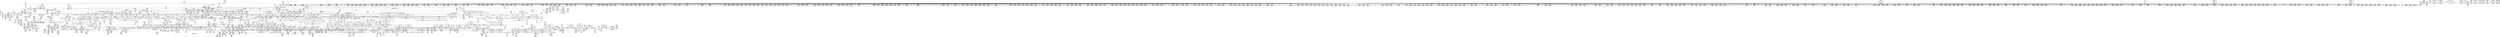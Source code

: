 digraph {
	"CONST[source:1(input),value:2(dynamic)][purpose:{object}]"
	CE0x4f99410 [shape=record,shape=Mrecord,label="{CE0x4f99410|2472:_%struct.cred*,_:_CRE_2950,2951_}"]
	CE0x4ffc8b0 [shape=record,shape=Mrecord,label="{CE0x4ffc8b0|rcu_read_lock:_tmp11|include/linux/rcupdate.h,882|*SummSink*}"]
	CE0x4f39e80 [shape=record,shape=Mrecord,label="{CE0x4f39e80|i32_22|*Constant*}"]
	CE0x4f2f850 [shape=record,shape=Mrecord,label="{CE0x4f2f850|selinux_file_send_sigiotask:_add.ptr|security/selinux/hooks.c,3399}"]
	CE0x4f84ac0 [shape=record,shape=Mrecord,label="{CE0x4f84ac0|2472:_%struct.cred*,_:_CRE_744,760_|*MultipleSource*|Function::task_sid&Arg::task::|Function::selinux_file_send_sigiotask&Arg::tsk::|security/selinux/hooks.c,208}"]
	CE0x4fcd760 [shape=record,shape=Mrecord,label="{CE0x4fcd760|GLOBAL:_lockdep_rcu_suspicious|*Constant*}"]
	CE0x4ff1b60 [shape=record,shape=Mrecord,label="{CE0x4ff1b60|cred_sid:_security|security/selinux/hooks.c,196}"]
	CE0x4fbd7f0 [shape=record,shape=Mrecord,label="{CE0x4fbd7f0|_call_void_lockdep_rcu_suspicious(i8*_getelementptr_inbounds_(_25_x_i8_,_25_x_i8_*_.str45,_i32_0,_i32_0),_i32_883,_i8*_getelementptr_inbounds_(_42_x_i8_,_42_x_i8_*_.str46,_i32_0,_i32_0))_#10,_!dbg_!27728|include/linux/rcupdate.h,882|*SummSource*}"]
	CE0x501e220 [shape=record,shape=Mrecord,label="{CE0x501e220|rcu_read_unlock:_tmp17|include/linux/rcupdate.h,933}"]
	CE0x4f97360 [shape=record,shape=Mrecord,label="{CE0x4f97360|2472:_%struct.cred*,_:_CRE_2921,2922_}"]
	CE0x5013050 [shape=record,shape=Mrecord,label="{CE0x5013050|rcu_read_unlock:_tmp4|include/linux/rcupdate.h,933|*SummSource*}"]
	CE0x505f400 [shape=record,shape=Mrecord,label="{CE0x505f400|_call_void___preempt_count_sub(i32_1)_#10,_!dbg_!27715|include/linux/rcupdate.h,244}"]
	CE0x4fbafa0 [shape=record,shape=Mrecord,label="{CE0x4fbafa0|rcu_read_lock:_tmp13|include/linux/rcupdate.h,882|*SummSink*}"]
	CE0x4f55f90 [shape=record,shape=Mrecord,label="{CE0x4f55f90|_ret_i32_%call3,_!dbg_!27735|security/selinux/hooks.c,3408|*SummSource*}"]
	CE0x4f4ee00 [shape=record,shape=Mrecord,label="{CE0x4f4ee00|signal_to_av:_bb|*SummSource*}"]
	CE0x505a8d0 [shape=record,shape=Mrecord,label="{CE0x505a8d0|i64*_getelementptr_inbounds_(_4_x_i64_,_4_x_i64_*___llvm_gcov_ctr133,_i64_0,_i64_2)|*Constant*|*SummSource*}"]
	CE0x4f710a0 [shape=record,shape=Mrecord,label="{CE0x4f710a0|_ret_void,_!dbg_!27735|include/linux/rcupdate.h,884|*SummSink*}"]
	CE0x4fa48c0 [shape=record,shape=Mrecord,label="{CE0x4fa48c0|2472:_%struct.cred*,_:_CRE_6292,6293_}"]
	CE0x507d0e0 [shape=record,shape=Mrecord,label="{CE0x507d0e0|__preempt_count_add:_tmp1|*SummSink*}"]
	CE0x4f86110 [shape=record,shape=Mrecord,label="{CE0x4f86110|2472:_%struct.cred*,_:_CRE_1856,1864_|*MultipleSource*|Function::task_sid&Arg::task::|Function::selinux_file_send_sigiotask&Arg::tsk::|security/selinux/hooks.c,208}"]
	CE0x4f78e40 [shape=record,shape=Mrecord,label="{CE0x4f78e40|task_sid:_bb}"]
	CE0x4fcfbe0 [shape=record,shape=Mrecord,label="{CE0x4fcfbe0|i64_3|*Constant*|*SummSource*}"]
	CE0x4fa8ae0 [shape=record,shape=Mrecord,label="{CE0x4fa8ae0|2472:_%struct.cred*,_:_CRE_6348,6349_}"]
	CE0x4f9cca0 [shape=record,shape=Mrecord,label="{CE0x4f9cca0|2472:_%struct.cred*,_:_CRE_3080,3084_|*MultipleSource*|Function::task_sid&Arg::task::|Function::selinux_file_send_sigiotask&Arg::tsk::|security/selinux/hooks.c,208}"]
	CE0x4f55970 [shape=record,shape=Mrecord,label="{CE0x4f55970|_ret_i32_%retval.0,_!dbg_!27728|security/selinux/avc.c,775|*SummSource*}"]
	CE0x4f2b2b0 [shape=record,shape=Mrecord,label="{CE0x4f2b2b0|task_sid:_if.end|*SummSink*}"]
	CE0x5026820 [shape=record,shape=Mrecord,label="{CE0x5026820|__llvm_gcov_indirect_counter_increment:_bb4|*SummSource*}"]
	CE0x4f49e50 [shape=record,shape=Mrecord,label="{CE0x4f49e50|2472:_%struct.cred*,_:_CRE_136,144_|*MultipleSource*|Function::task_sid&Arg::task::|Function::selinux_file_send_sigiotask&Arg::tsk::|security/selinux/hooks.c,208}"]
	CE0x4f7d7a0 [shape=record,shape=Mrecord,label="{CE0x4f7d7a0|i32_208|*Constant*|*SummSink*}"]
	CE0x5023f20 [shape=record,shape=Mrecord,label="{CE0x5023f20|GLOBAL:_rcu_lock_release|*Constant*|*SummSource*}"]
	CE0x4f8c440 [shape=record,shape=Mrecord,label="{CE0x4f8c440|2472:_%struct.cred*,_:_CRE_2328,2336_|*MultipleSource*|Function::task_sid&Arg::task::|Function::selinux_file_send_sigiotask&Arg::tsk::|security/selinux/hooks.c,208}"]
	CE0x4fdecc0 [shape=record,shape=Mrecord,label="{CE0x4fdecc0|_ret_void,_!dbg_!27719|./arch/x86/include/asm/preempt.h,73|*SummSource*}"]
	CE0x4f891a0 [shape=record,shape=Mrecord,label="{CE0x4f891a0|2472:_%struct.cred*,_:_CRE_2056,2057_|*MultipleSource*|Function::task_sid&Arg::task::|Function::selinux_file_send_sigiotask&Arg::tsk::|security/selinux/hooks.c,208}"]
	CE0x4fdc8d0 [shape=record,shape=Mrecord,label="{CE0x4fdc8d0|_call_void_asm_addl_$1,_%gs:$0_,_*m,ri,*m,_dirflag_,_fpsr_,_flags_(i32*___preempt_count,_i32_%val,_i32*___preempt_count)_#3,_!dbg_!27714,_!srcloc_!27717|./arch/x86/include/asm/preempt.h,72|*SummSink*}"]
	CE0x4f4bf50 [shape=record,shape=Mrecord,label="{CE0x4f4bf50|GLOBAL:_rcu_read_lock|*Constant*|*SummSource*}"]
	CE0x4f957f0 [shape=record,shape=Mrecord,label="{CE0x4f957f0|2472:_%struct.cred*,_:_CRE_2876,2880_|*MultipleSource*|Function::task_sid&Arg::task::|Function::selinux_file_send_sigiotask&Arg::tsk::|security/selinux/hooks.c,208}"]
	CE0x5026280 [shape=record,shape=Mrecord,label="{CE0x5026280|__llvm_gcov_indirect_counter_increment:_exit|*SummSink*}"]
	CE0x4fb23a0 [shape=record,shape=Mrecord,label="{CE0x4fb23a0|GLOBAL:___llvm_gcov_ctr126|Global_var:__llvm_gcov_ctr126}"]
	CE0x5052b30 [shape=record,shape=Mrecord,label="{CE0x5052b30|_call_void_asm_addl_$1,_%gs:$0_,_*m,ri,*m,_dirflag_,_fpsr_,_flags_(i32*___preempt_count,_i32_%sub,_i32*___preempt_count)_#3,_!dbg_!27717,_!srcloc_!27718|./arch/x86/include/asm/preempt.h,77|*SummSource*}"]
	CE0x4f45310 [shape=record,shape=Mrecord,label="{CE0x4f45310|i32_0|*Constant*|*SummSource*}"]
	CE0x6a9db40 [shape=record,shape=Mrecord,label="{CE0x6a9db40|selinux_file_send_sigiotask:_tmp1}"]
	CE0x4fcbc00 [shape=record,shape=Mrecord,label="{CE0x4fcbc00|task_sid:_tmp16|security/selinux/hooks.c,208}"]
	CE0x4fa77e0 [shape=record,shape=Mrecord,label="{CE0x4fa77e0|2472:_%struct.cred*,_:_CRE_6332,6333_}"]
	CE0x501fd00 [shape=record,shape=Mrecord,label="{CE0x501fd00|__rcu_read_lock:_do.body|*SummSource*}"]
	CE0x4f4f1e0 [shape=record,shape=Mrecord,label="{CE0x4f4f1e0|_ret_void,_!dbg_!27735|include/linux/rcupdate.h,884|*SummSource*}"]
	CE0x4f84170 [shape=record,shape=Mrecord,label="{CE0x4f84170|2472:_%struct.cred*,_:_CRE_702,703_}"]
	CE0x4fd5d10 [shape=record,shape=Mrecord,label="{CE0x4fd5d10|_call_void___llvm_gcov_indirect_counter_increment(i32*___llvm_gcov_global_state_pred267,_i64**_getelementptr_inbounds_(_4_x_i64*_,_4_x_i64*_*___llvm_gcda_edge_table266,_i64_0,_i64_3)),_!dbg_!27719|security/selinux/hooks.c,1487}"]
	CE0x4f95dc0 [shape=record,shape=Mrecord,label="{CE0x4f95dc0|2472:_%struct.cred*,_:_CRE_2896,2900_|*MultipleSource*|Function::task_sid&Arg::task::|Function::selinux_file_send_sigiotask&Arg::tsk::|security/selinux/hooks.c,208}"]
	CE0x4fc81b0 [shape=record,shape=Mrecord,label="{CE0x4fc81b0|i64_5|*Constant*}"]
	CE0x4f97270 [shape=record,shape=Mrecord,label="{CE0x4f97270|2472:_%struct.cred*,_:_CRE_2920,2921_}"]
	CE0x4f9d710 [shape=record,shape=Mrecord,label="{CE0x4f9d710|2472:_%struct.cred*,_:_CRE_3112,3116_|*MultipleSource*|Function::task_sid&Arg::task::|Function::selinux_file_send_sigiotask&Arg::tsk::|security/selinux/hooks.c,208}"]
	CE0x4faaa50 [shape=record,shape=Mrecord,label="{CE0x4faaa50|2472:_%struct.cred*,_:_CRE_6440,6448_|*MultipleSource*|Function::task_sid&Arg::task::|Function::selinux_file_send_sigiotask&Arg::tsk::|security/selinux/hooks.c,208}"]
	CE0x4f363d0 [shape=record,shape=Mrecord,label="{CE0x4f363d0|selinux_file_send_sigiotask:_perm.0}"]
	CE0x4fcd550 [shape=record,shape=Mrecord,label="{CE0x4fcd550|task_sid:_tmp18|security/selinux/hooks.c,208|*SummSink*}"]
	CE0x4f98e20 [shape=record,shape=Mrecord,label="{CE0x4f98e20|2472:_%struct.cred*,_:_CRE_2945,2946_}"]
	CE0x4f38f00 [shape=record,shape=Mrecord,label="{CE0x4f38f00|selinux_file_send_sigiotask:_tmp15|security/selinux/hooks.c,3408|*SummSource*}"]
	CE0x4fe39b0 [shape=record,shape=Mrecord,label="{CE0x4fe39b0|rcu_lock_release:_tmp4|include/linux/rcupdate.h,423}"]
	CE0x4fef680 [shape=record,shape=Mrecord,label="{CE0x4fef680|_call_void___rcu_read_lock()_#10,_!dbg_!27710|include/linux/rcupdate.h,879|*SummSource*}"]
	CE0x4f8e090 [shape=record,shape=Mrecord,label="{CE0x4f8e090|2472:_%struct.cred*,_:_CRE_2488,2504_|*MultipleSource*|Function::task_sid&Arg::task::|Function::selinux_file_send_sigiotask&Arg::tsk::|security/selinux/hooks.c,208}"]
	CE0x4f97540 [shape=record,shape=Mrecord,label="{CE0x4f97540|2472:_%struct.cred*,_:_CRE_2923,2924_}"]
	CE0x4fe3f50 [shape=record,shape=Mrecord,label="{CE0x4fe3f50|_call_void_lock_release(%struct.lockdep_map*_%map,_i32_1,_i64_ptrtoint_(i8*_blockaddress(_rcu_lock_release,_%__here)_to_i64))_#10,_!dbg_!27716|include/linux/rcupdate.h,423}"]
	CE0x4fb08d0 [shape=record,shape=Mrecord,label="{CE0x4fb08d0|2472:_%struct.cred*,_:_CRE_10584,10592_|*MultipleSource*|Function::task_sid&Arg::task::|Function::selinux_file_send_sigiotask&Arg::tsk::|security/selinux/hooks.c,208}"]
	CE0x507d1d0 [shape=record,shape=Mrecord,label="{CE0x507d1d0|i64*_getelementptr_inbounds_(_4_x_i64_,_4_x_i64_*___llvm_gcov_ctr129,_i64_0,_i64_1)|*Constant*}"]
	CE0x4f7f610 [shape=record,shape=Mrecord,label="{CE0x4f7f610|2472:_%struct.cred*,_:_CRE_472,480_|*MultipleSource*|Function::task_sid&Arg::task::|Function::selinux_file_send_sigiotask&Arg::tsk::|security/selinux/hooks.c,208}"]
	CE0x5065c90 [shape=record,shape=Mrecord,label="{CE0x5065c90|__preempt_count_sub:_bb|*SummSource*}"]
	CE0x507d830 [shape=record,shape=Mrecord,label="{CE0x507d830|__preempt_count_add:_tmp2}"]
	CE0x4f52680 [shape=record,shape=Mrecord,label="{CE0x4f52680|task_sid:_tmp17|security/selinux/hooks.c,208|*SummSink*}"]
	CE0x4fc6970 [shape=record,shape=Mrecord,label="{CE0x4fc6970|signal_to_av:_sw.default|*SummSink*}"]
	CE0x4f84350 [shape=record,shape=Mrecord,label="{CE0x4f84350|2472:_%struct.cred*,_:_CRE_704,712_|*MultipleSource*|Function::task_sid&Arg::task::|Function::selinux_file_send_sigiotask&Arg::tsk::|security/selinux/hooks.c,208}"]
	CE0x4fa03b0 [shape=record,shape=Mrecord,label="{CE0x4fa03b0|2472:_%struct.cred*,_:_CRE_5928,5936_|*MultipleSource*|Function::task_sid&Arg::task::|Function::selinux_file_send_sigiotask&Arg::tsk::|security/selinux/hooks.c,208}"]
	CE0x505aeb0 [shape=record,shape=Mrecord,label="{CE0x505aeb0|i64_ptrtoint_(i8*_blockaddress(_rcu_lock_release,_%__here)_to_i64)|*Constant*}"]
	CE0x4f84080 [shape=record,shape=Mrecord,label="{CE0x4f84080|2472:_%struct.cred*,_:_CRE_701,702_}"]
	CE0x4f415f0 [shape=record,shape=Mrecord,label="{CE0x4f415f0|selinux_file_send_sigiotask:_tmp5|security/selinux/hooks.c,3401|*SummSource*}"]
	CE0x500b540 [shape=record,shape=Mrecord,label="{CE0x500b540|rcu_read_unlock:_tmp3|*SummSink*}"]
	CE0x4fd4ec0 [shape=record,shape=Mrecord,label="{CE0x4fd4ec0|signal_to_av:_tmp4|security/selinux/hooks.c,1483|*SummSource*}"]
	CE0x4f78b60 [shape=record,shape=Mrecord,label="{CE0x4f78b60|task_sid:_do.body5}"]
	CE0x500a2f0 [shape=record,shape=Mrecord,label="{CE0x500a2f0|cred_sid:_tmp6|security/selinux/hooks.c,197|*SummSource*}"]
	CE0x4fef0d0 [shape=record,shape=Mrecord,label="{CE0x4fef0d0|rcu_lock_acquire:_entry}"]
	CE0x50230c0 [shape=record,shape=Mrecord,label="{CE0x50230c0|rcu_read_unlock:_tmp22|include/linux/rcupdate.h,935}"]
	CE0x4f549b0 [shape=record,shape=Mrecord,label="{CE0x4f549b0|avc_has_perm:_tclass|Function::avc_has_perm&Arg::tclass::|*SummSink*}"]
	CE0x4f7e370 [shape=record,shape=Mrecord,label="{CE0x4f7e370|i64*_getelementptr_inbounds_(_13_x_i64_,_13_x_i64_*___llvm_gcov_ctr126,_i64_0,_i64_9)|*Constant*|*SummSource*}"]
	CE0x4fb8d50 [shape=record,shape=Mrecord,label="{CE0x4fb8d50|rcu_read_lock:_tmp}"]
	CE0x4fb1a50 [shape=record,shape=Mrecord,label="{CE0x4fb1a50|2472:_%struct.cred*,_:_CRE_10632,10640_|*MultipleSource*|Function::task_sid&Arg::task::|Function::selinux_file_send_sigiotask&Arg::tsk::|security/selinux/hooks.c,208}"]
	CE0x505a380 [shape=record,shape=Mrecord,label="{CE0x505a380|i64_ptrtoint_(i8*_blockaddress(_rcu_lock_acquire,_%__here)_to_i64)|*Constant*|*SummSink*}"]
	CE0x5027f40 [shape=record,shape=Mrecord,label="{CE0x5027f40|i64*_getelementptr_inbounds_(_4_x_i64_,_4_x_i64_*___llvm_gcov_ctr128,_i64_0,_i64_0)|*Constant*}"]
	CE0x4f8f9c0 [shape=record,shape=Mrecord,label="{CE0x4f8f9c0|2472:_%struct.cred*,_:_CRE_2544,2568_|*MultipleSource*|Function::task_sid&Arg::task::|Function::selinux_file_send_sigiotask&Arg::tsk::|security/selinux/hooks.c,208}"]
	CE0x4f8cbf0 [shape=record,shape=Mrecord,label="{CE0x4f8cbf0|2472:_%struct.cred*,_:_CRE_2360,2368_|*MultipleSource*|Function::task_sid&Arg::task::|Function::selinux_file_send_sigiotask&Arg::tsk::|security/selinux/hooks.c,208}"]
	CE0x4f8d520 [shape=record,shape=Mrecord,label="{CE0x4f8d520|2472:_%struct.cred*,_:_CRE_2400,2408_|*MultipleSource*|Function::task_sid&Arg::task::|Function::selinux_file_send_sigiotask&Arg::tsk::|security/selinux/hooks.c,208}"]
	CE0x4fda030 [shape=record,shape=Mrecord,label="{CE0x4fda030|__preempt_count_add:_do.body}"]
	CE0x4f4a6a0 [shape=record,shape=Mrecord,label="{CE0x4f4a6a0|COLLAPSED:_GCMRE___llvm_gcov_ctr131_internal_global_2_x_i64_zeroinitializer:_elem_0:default:}"]
	CE0x4f22b50 [shape=record,shape=Mrecord,label="{CE0x4f22b50|selinux_file_send_sigiotask:_tmp}"]
	CE0x4fbf140 [shape=record,shape=Mrecord,label="{CE0x4fbf140|task_sid:_tmp24|security/selinux/hooks.c,208|*SummSource*}"]
	CE0x4f80f90 [shape=record,shape=Mrecord,label="{CE0x4f80f90|GLOBAL:___llvm_gcov_global_state_pred267|Global_var:__llvm_gcov_global_state_pred267}"]
	CE0x4f3aa00 [shape=record,shape=Mrecord,label="{CE0x4f3aa00|GLOBAL:___llvm_gcov_ctr264|Global_var:__llvm_gcov_ctr264}"]
	CE0x4f4d610 [shape=record,shape=Mrecord,label="{CE0x4f4d610|_call_void_mcount()_#3}"]
	CE0x4f38d80 [shape=record,shape=Mrecord,label="{CE0x4f38d80|selinux_file_send_sigiotask:_tmp15|security/selinux/hooks.c,3408}"]
	CE0x4fdd210 [shape=record,shape=Mrecord,label="{CE0x4fdd210|rcu_lock_acquire:___here|*SummSink*}"]
	CE0x4f465d0 [shape=record,shape=Mrecord,label="{CE0x4f465d0|signal_to_av:_tmp1|*SummSink*}"]
	CE0x4f8c260 [shape=record,shape=Mrecord,label="{CE0x4f8c260|2472:_%struct.cred*,_:_CRE_2320,2328_|*MultipleSource*|Function::task_sid&Arg::task::|Function::selinux_file_send_sigiotask&Arg::tsk::|security/selinux/hooks.c,208}"]
	CE0x4f47ec0 [shape=record,shape=Mrecord,label="{CE0x4f47ec0|i32_0|*Constant*}"]
	CE0x4fece40 [shape=record,shape=Mrecord,label="{CE0x4fece40|GLOBAL:___preempt_count_sub|*Constant*|*SummSource*}"]
	CE0x50082f0 [shape=record,shape=Mrecord,label="{CE0x50082f0|i64*_getelementptr_inbounds_(_11_x_i64_,_11_x_i64_*___llvm_gcov_ctr127,_i64_0,_i64_9)|*Constant*|*SummSink*}"]
	CE0x4fed320 [shape=record,shape=Mrecord,label="{CE0x4fed320|rcu_lock_acquire:_map|Function::rcu_lock_acquire&Arg::map::|*SummSink*}"]
	CE0x4ff22e0 [shape=record,shape=Mrecord,label="{CE0x4ff22e0|GLOBAL:_rcu_read_lock.__warned|Global_var:rcu_read_lock.__warned|*SummSink*}"]
	CE0x5012f70 [shape=record,shape=Mrecord,label="{CE0x5012f70|rcu_read_unlock:_tobool|include/linux/rcupdate.h,933|*SummSink*}"]
	CE0x5068860 [shape=record,shape=Mrecord,label="{CE0x5068860|__preempt_count_sub:_val|Function::__preempt_count_sub&Arg::val::}"]
	CE0x4fad4a0 [shape=record,shape=Mrecord,label="{CE0x4fad4a0|2472:_%struct.cred*,_:_CRE_6576,6584_|*MultipleSource*|Function::task_sid&Arg::task::|Function::selinux_file_send_sigiotask&Arg::tsk::|security/selinux/hooks.c,208}"]
	CE0x5048930 [shape=record,shape=Mrecord,label="{CE0x5048930|i8*_undef|*Constant*}"]
	CE0x4f4f9a0 [shape=record,shape=Mrecord,label="{CE0x4f4f9a0|task_sid:_real_cred|security/selinux/hooks.c,208}"]
	CE0x4f8bb10 [shape=record,shape=Mrecord,label="{CE0x4f8bb10|2472:_%struct.cred*,_:_CRE_2288,2296_|*MultipleSource*|Function::task_sid&Arg::task::|Function::selinux_file_send_sigiotask&Arg::tsk::|security/selinux/hooks.c,208}"]
	CE0x4fd40e0 [shape=record,shape=Mrecord,label="{CE0x4fd40e0|i64*_getelementptr_inbounds_(_10_x_i64_,_10_x_i64_*___llvm_gcov_ctr265,_i64_0,_i64_6)|*Constant*}"]
	CE0x4fa5570 [shape=record,shape=Mrecord,label="{CE0x4fa5570|2472:_%struct.cred*,_:_CRE_6303,6304_}"]
	CE0x4fb9510 [shape=record,shape=Mrecord,label="{CE0x4fb9510|0:_i8,_:_GCMR_rcu_read_lock.__warned_internal_global_i8_0,_section_.data.unlikely_,_align_1:_elem_0:default:}"]
	CE0x4f6ec40 [shape=record,shape=Mrecord,label="{CE0x4f6ec40|i32_17|*Constant*|*SummSink*}"]
	CE0x4fd6000 [shape=record,shape=Mrecord,label="{CE0x4fd6000|_call_void___llvm_gcov_indirect_counter_increment(i32*___llvm_gcov_global_state_pred267,_i64**_getelementptr_inbounds_(_4_x_i64*_,_4_x_i64*_*___llvm_gcda_edge_table266,_i64_0,_i64_3)),_!dbg_!27719|security/selinux/hooks.c,1487|*SummSink*}"]
	CE0x504f620 [shape=record,shape=Mrecord,label="{CE0x504f620|__rcu_read_lock:_tmp6|include/linux/rcupdate.h,240|*SummSink*}"]
	CE0x4f52af0 [shape=record,shape=Mrecord,label="{CE0x4f52af0|i64*_getelementptr_inbounds_(_13_x_i64_,_13_x_i64_*___llvm_gcov_ctr126,_i64_0,_i64_8)|*Constant*|*SummSource*}"]
	CE0x4f945a0 [shape=record,shape=Mrecord,label="{CE0x4f945a0|_call_void___llvm_gcov_indirect_counter_increment(i32*___llvm_gcov_global_state_pred267,_i64**_getelementptr_inbounds_(_4_x_i64*_,_4_x_i64*_*___llvm_gcda_edge_table266,_i64_0,_i64_2)),_!dbg_!27717|security/selinux/hooks.c,1483|*SummSource*}"]
	CE0x4fa2a50 [shape=record,shape=Mrecord,label="{CE0x4fa2a50|2472:_%struct.cred*,_:_CRE_6196,6200_|*MultipleSource*|Function::task_sid&Arg::task::|Function::selinux_file_send_sigiotask&Arg::tsk::|security/selinux/hooks.c,208}"]
	CE0x4f97d80 [shape=record,shape=Mrecord,label="{CE0x4f97d80|2472:_%struct.cred*,_:_CRE_2931,2932_}"]
	CE0x4ff9360 [shape=record,shape=Mrecord,label="{CE0x4ff9360|rcu_read_lock:_tobool1|include/linux/rcupdate.h,882}"]
	CE0x4fdf030 [shape=record,shape=Mrecord,label="{CE0x4fdf030|_call_void_asm_sideeffect_,_memory_,_dirflag_,_fpsr_,_flags_()_#3,_!dbg_!27714,_!srcloc_!27715|include/linux/rcupdate.h,239}"]
	CE0x4fde8c0 [shape=record,shape=Mrecord,label="{CE0x4fde8c0|rcu_lock_release:_indirectgoto|*SummSink*}"]
	CE0x4fbe1e0 [shape=record,shape=Mrecord,label="{CE0x4fbe1e0|i8*_getelementptr_inbounds_(_25_x_i8_,_25_x_i8_*_.str45,_i32_0,_i32_0)|*Constant*|*SummSource*}"]
	CE0x4f99d90 [shape=record,shape=Mrecord,label="{CE0x4f99d90|2472:_%struct.cred*,_:_CRE_2958,2959_}"]
	CE0x4f9ff70 [shape=record,shape=Mrecord,label="{CE0x4f9ff70|2472:_%struct.cred*,_:_CRE_5912,5920_|*MultipleSource*|Function::task_sid&Arg::task::|Function::selinux_file_send_sigiotask&Arg::tsk::|security/selinux/hooks.c,208}"]
	CE0x4f3a990 [shape=record,shape=Mrecord,label="{CE0x4f3a990|i64_2|*Constant*}"]
	CE0x4f89920 [shape=record,shape=Mrecord,label="{CE0x4f89920|2472:_%struct.cred*,_:_CRE_2080,2088_|*MultipleSource*|Function::task_sid&Arg::task::|Function::selinux_file_send_sigiotask&Arg::tsk::|security/selinux/hooks.c,208}"]
	CE0x4fb2810 [shape=record,shape=Mrecord,label="{CE0x4fb2810|i64*_getelementptr_inbounds_(_10_x_i64_,_10_x_i64_*___llvm_gcov_ctr265,_i64_0,_i64_7)|*Constant*}"]
	CE0x4f75de0 [shape=record,shape=Mrecord,label="{CE0x4f75de0|2472:_%struct.cred*,_:_CRE_432,440_|*MultipleSource*|Function::task_sid&Arg::task::|Function::selinux_file_send_sigiotask&Arg::tsk::|security/selinux/hooks.c,208}"]
	CE0x4f9ae30 [shape=record,shape=Mrecord,label="{CE0x4f9ae30|2472:_%struct.cred*,_:_CRE_2972,2973_}"]
	CE0x4f746c0 [shape=record,shape=Mrecord,label="{CE0x4f746c0|i64_2|*Constant*}"]
	CE0x4faa3c0 [shape=record,shape=Mrecord,label="{CE0x4faa3c0|2472:_%struct.cred*,_:_CRE_6408,6424_|*MultipleSource*|Function::task_sid&Arg::task::|Function::selinux_file_send_sigiotask&Arg::tsk::|security/selinux/hooks.c,208}"]
	CE0x5025310 [shape=record,shape=Mrecord,label="{CE0x5025310|GLOBAL:___rcu_read_unlock|*Constant*|*SummSink*}"]
	CE0x50491d0 [shape=record,shape=Mrecord,label="{CE0x50491d0|i8*_undef|*Constant*|*SummSource*}"]
	CE0x4fdeac0 [shape=record,shape=Mrecord,label="{CE0x4fdeac0|__preempt_count_add:_val|Function::__preempt_count_add&Arg::val::|*SummSource*}"]
	CE0x4f29690 [shape=record,shape=Mrecord,label="{CE0x4f29690|4:_i32,_:_CRE_4,8_|*MultipleSource*|security/selinux/hooks.c,3401|security/selinux/hooks.c,3401|security/selinux/hooks.c,3408}"]
	CE0x4f83280 [shape=record,shape=Mrecord,label="{CE0x4f83280|2472:_%struct.cred*,_:_CRE_680,688_|*MultipleSource*|Function::task_sid&Arg::task::|Function::selinux_file_send_sigiotask&Arg::tsk::|security/selinux/hooks.c,208}"]
	CE0x5015590 [shape=record,shape=Mrecord,label="{CE0x5015590|rcu_lock_acquire:_tmp5|include/linux/rcupdate.h,418}"]
	CE0x4fdc1b0 [shape=record,shape=Mrecord,label="{CE0x4fdc1b0|_call_void_lock_acquire(%struct.lockdep_map*_%map,_i32_0,_i32_0,_i32_2,_i32_0,_%struct.lockdep_map*_null,_i64_ptrtoint_(i8*_blockaddress(_rcu_lock_acquire,_%__here)_to_i64))_#10,_!dbg_!27716|include/linux/rcupdate.h,418|*SummSource*}"]
	CE0x4f9a4b0 [shape=record,shape=Mrecord,label="{CE0x4f9a4b0|2472:_%struct.cred*,_:_CRE_2964,2965_}"]
	CE0x4f2dba0 [shape=record,shape=Mrecord,label="{CE0x4f2dba0|selinux_file_send_sigiotask:_if.then|*SummSource*}"]
	CE0x4f50680 [shape=record,shape=Mrecord,label="{CE0x4f50680|selinux_file_send_sigiotask:_fown_sid|security/selinux/hooks.c,3408|*SummSource*}"]
	CE0x4f40820 [shape=record,shape=Mrecord,label="{CE0x4f40820|_call_void_mcount()_#3}"]
	CE0x500d640 [shape=record,shape=Mrecord,label="{CE0x500d640|rcu_read_unlock:_tmp16|include/linux/rcupdate.h,933|*SummSink*}"]
	CE0x4f51d80 [shape=record,shape=Mrecord,label="{CE0x4f51d80|selinux_file_send_sigiotask:_tmp16|security/selinux/hooks.c,3408|*SummSource*}"]
	CE0x4f7f9d0 [shape=record,shape=Mrecord,label="{CE0x4f7f9d0|2472:_%struct.cred*,_:_CRE_488,496_|*MultipleSource*|Function::task_sid&Arg::task::|Function::selinux_file_send_sigiotask&Arg::tsk::|security/selinux/hooks.c,208}"]
	CE0x4f940d0 [shape=record,shape=Mrecord,label="{CE0x4f940d0|signal_to_av:_tmp3|security/selinux/hooks.c,1479|*SummSource*}"]
	CE0x4f382d0 [shape=record,shape=Mrecord,label="{CE0x4f382d0|i64*_getelementptr_inbounds_(_6_x_i64_,_6_x_i64_*___llvm_gcov_ctr264,_i64_0,_i64_5)|*Constant*|*SummSource*}"]
	CE0x4f19470 [shape=record,shape=Mrecord,label="{CE0x4f19470|signal_to_av:_tmp|*SummSink*}"]
	CE0x505e840 [shape=record,shape=Mrecord,label="{CE0x505e840|_call_void_asm_sideeffect_,_memory_,_dirflag_,_fpsr_,_flags_()_#3,_!dbg_!27711,_!srcloc_!27714|include/linux/rcupdate.h,244}"]
	CE0x4fbd210 [shape=record,shape=Mrecord,label="{CE0x4fbd210|rcu_read_lock:_tmp18|include/linux/rcupdate.h,882|*SummSink*}"]
	CE0x4fa1b10 [shape=record,shape=Mrecord,label="{CE0x4fa1b10|2472:_%struct.cred*,_:_CRE_6136,6140_|*MultipleSource*|Function::task_sid&Arg::task::|Function::selinux_file_send_sigiotask&Arg::tsk::|security/selinux/hooks.c,208}"]
	CE0x5027930 [shape=record,shape=Mrecord,label="{CE0x5027930|GLOBAL:___preempt_count_add|*Constant*|*SummSink*}"]
	CE0x4f4d6e0 [shape=record,shape=Mrecord,label="{CE0x4f4d6e0|_call_void_mcount()_#3|*SummSource*}"]
	CE0x4fc5e80 [shape=record,shape=Mrecord,label="{CE0x4fc5e80|rcu_read_unlock:_entry}"]
	CE0x4f8d8e0 [shape=record,shape=Mrecord,label="{CE0x4f8d8e0|2472:_%struct.cred*,_:_CRE_2416,2424_|*MultipleSource*|Function::task_sid&Arg::task::|Function::selinux_file_send_sigiotask&Arg::tsk::|security/selinux/hooks.c,208}"]
	CE0x4fdbae0 [shape=record,shape=Mrecord,label="{CE0x4fdbae0|i64*_getelementptr_inbounds_(_4_x_i64_,_4_x_i64_*___llvm_gcov_ctr128,_i64_0,_i64_2)|*Constant*}"]
	CE0x4f71a10 [shape=record,shape=Mrecord,label="{CE0x4f71a10|task_sid:_tmp|*SummSink*}"]
	CE0x4fcf8a0 [shape=record,shape=Mrecord,label="{CE0x4fcf8a0|i64_2|*Constant*}"]
	CE0x4fd4ab0 [shape=record,shape=Mrecord,label="{CE0x4fd4ab0|i64**_getelementptr_inbounds_(_4_x_i64*_,_4_x_i64*_*___llvm_gcda_edge_table266,_i64_0,_i64_2)|*Constant*|*SummSink*}"]
	CE0x5018390 [shape=record,shape=Mrecord,label="{CE0x5018390|rcu_read_unlock:_tmp10|include/linux/rcupdate.h,933|*SummSource*}"]
	CE0x50521a0 [shape=record,shape=Mrecord,label="{CE0x50521a0|__preempt_count_add:_tmp4|./arch/x86/include/asm/preempt.h,72|*SummSink*}"]
	CE0x4f2e370 [shape=record,shape=Mrecord,label="{CE0x4f2e370|i32_29|*Constant*|*SummSource*}"]
	CE0x4f93b00 [shape=record,shape=Mrecord,label="{CE0x4f93b00|signal_to_av:_tmp3|security/selinux/hooks.c,1479|*SummSink*}"]
	CE0x4fa64e0 [shape=record,shape=Mrecord,label="{CE0x4fa64e0|2472:_%struct.cred*,_:_CRE_6316,6317_}"]
	CE0x50267b0 [shape=record,shape=Mrecord,label="{CE0x50267b0|i32_-1|*Constant*}"]
	CE0x4fa6ad0 [shape=record,shape=Mrecord,label="{CE0x4fa6ad0|2472:_%struct.cred*,_:_CRE_6321,6322_}"]
	CE0x4fadf10 [shape=record,shape=Mrecord,label="{CE0x4fadf10|2472:_%struct.cred*,_:_CRE_6624,6632_|*MultipleSource*|Function::task_sid&Arg::task::|Function::selinux_file_send_sigiotask&Arg::tsk::|security/selinux/hooks.c,208}"]
	CE0x504e290 [shape=record,shape=Mrecord,label="{CE0x504e290|__rcu_read_lock:_tmp7|include/linux/rcupdate.h,240}"]
	CE0x4fa6020 [shape=record,shape=Mrecord,label="{CE0x4fa6020|2472:_%struct.cred*,_:_CRE_6312,6313_}"]
	CE0x4fe3a20 [shape=record,shape=Mrecord,label="{CE0x4fe3a20|rcu_lock_release:_tmp4|include/linux/rcupdate.h,423|*SummSource*}"]
	CE0x4f92bf0 [shape=record,shape=Mrecord,label="{CE0x4f92bf0|_ret_void}"]
	CE0x504aed0 [shape=record,shape=Mrecord,label="{CE0x504aed0|__rcu_read_unlock:_bb|*SummSink*}"]
	CE0x5021030 [shape=record,shape=Mrecord,label="{CE0x5021030|i64*_getelementptr_inbounds_(_11_x_i64_,_11_x_i64_*___llvm_gcov_ctr132,_i64_0,_i64_9)|*Constant*|*SummSource*}"]
	CE0x4f2a250 [shape=record,shape=Mrecord,label="{CE0x4f2a250|selinux_file_send_sigiotask:_tmp10|security/selinux/hooks.c,3404|*SummSink*}"]
	CE0x4f95250 [shape=record,shape=Mrecord,label="{CE0x4f95250|2472:_%struct.cred*,_:_CRE_2856,2864_|*MultipleSource*|Function::task_sid&Arg::task::|Function::selinux_file_send_sigiotask&Arg::tsk::|security/selinux/hooks.c,208}"]
	CE0x4fb3600 [shape=record,shape=Mrecord,label="{CE0x4fb3600|signal_to_av:_tmp6|security/selinux/hooks.c,1487|*SummSource*}"]
	CE0x4fddfd0 [shape=record,shape=Mrecord,label="{CE0x4fddfd0|COLLAPSED:_GCMRE___llvm_gcov_ctr130_internal_global_4_x_i64_zeroinitializer:_elem_0:default:}"]
	CE0x4fe54b0 [shape=record,shape=Mrecord,label="{CE0x4fe54b0|rcu_lock_acquire:_tmp4|include/linux/rcupdate.h,418|*SummSink*}"]
	CE0x4f561c0 [shape=record,shape=Mrecord,label="{CE0x4f561c0|_ret_i32_%call3,_!dbg_!27735|security/selinux/hooks.c,3408|*SummSink*}"]
	CE0x5099de0 [shape=record,shape=Mrecord,label="{CE0x5099de0|i64*_getelementptr_inbounds_(_4_x_i64_,_4_x_i64_*___llvm_gcov_ctr135,_i64_0,_i64_1)|*Constant*|*SummSink*}"]
	CE0x4fc5b90 [shape=record,shape=Mrecord,label="{CE0x4fc5b90|GLOBAL:_rcu_read_unlock|*Constant*|*SummSink*}"]
	CE0x4fc66e0 [shape=record,shape=Mrecord,label="{CE0x4fc66e0|signal_to_av:_sw.default|*SummSource*}"]
	CE0x4fac9d0 [shape=record,shape=Mrecord,label="{CE0x4fac9d0|2472:_%struct.cred*,_:_CRE_6536,6544_|*MultipleSource*|Function::task_sid&Arg::task::|Function::selinux_file_send_sigiotask&Arg::tsk::|security/selinux/hooks.c,208}"]
	CE0x5004fd0 [shape=record,shape=Mrecord,label="{CE0x5004fd0|i64*_getelementptr_inbounds_(_4_x_i64_,_4_x_i64_*___llvm_gcov_ctr135,_i64_0,_i64_1)|*Constant*|*SummSource*}"]
	CE0x4fb4450 [shape=record,shape=Mrecord,label="{CE0x4fb4450|_call_void___llvm_gcov_indirect_counter_increment(i32*___llvm_gcov_global_state_pred267,_i64**_getelementptr_inbounds_(_4_x_i64*_,_4_x_i64*_*___llvm_gcda_edge_table266,_i64_0,_i64_0)),_!dbg_!27721|security/selinux/hooks.c,1491}"]
	CE0x5024b10 [shape=record,shape=Mrecord,label="{CE0x5024b10|_ret_void,_!dbg_!27717|include/linux/rcupdate.h,424|*SummSource*}"]
	CE0x505e7d0 [shape=record,shape=Mrecord,label="{CE0x505e7d0|__rcu_read_unlock:_tmp5|include/linux/rcupdate.h,244|*SummSink*}"]
	CE0x4f96a00 [shape=record,shape=Mrecord,label="{CE0x4f96a00|2472:_%struct.cred*,_:_CRE_2911,2912_}"]
	CE0x4f3b8a0 [shape=record,shape=Mrecord,label="{CE0x4f3b8a0|selinux_file_send_sigiotask:_perm.0|*SummSink*}"]
	CE0x4f34210 [shape=record,shape=Mrecord,label="{CE0x4f34210|i64*_getelementptr_inbounds_(_6_x_i64_,_6_x_i64_*___llvm_gcov_ctr264,_i64_0,_i64_4)|*Constant*}"]
	CE0x4fb3f90 [shape=record,shape=Mrecord,label="{CE0x4fb3f90|signal_to_av:_tmp7|security/selinux/hooks.c,1487}"]
	CE0x4f880c0 [shape=record,shape=Mrecord,label="{CE0x4f880c0|2472:_%struct.cred*,_:_CRE_1984,2016_|*MultipleSource*|Function::task_sid&Arg::task::|Function::selinux_file_send_sigiotask&Arg::tsk::|security/selinux/hooks.c,208}"]
	CE0x50113c0 [shape=record,shape=Mrecord,label="{CE0x50113c0|i64*_getelementptr_inbounds_(_4_x_i64_,_4_x_i64_*___llvm_gcov_ctr133,_i64_0,_i64_2)|*Constant*}"]
	CE0x4f8a670 [shape=record,shape=Mrecord,label="{CE0x4f8a670|2472:_%struct.cred*,_:_CRE_2136,2144_|*MultipleSource*|Function::task_sid&Arg::task::|Function::selinux_file_send_sigiotask&Arg::tsk::|security/selinux/hooks.c,208}"]
	CE0x4f9e810 [shape=record,shape=Mrecord,label="{CE0x4f9e810|2472:_%struct.cred*,_:_CRE_3152,3160_|*MultipleSource*|Function::task_sid&Arg::task::|Function::selinux_file_send_sigiotask&Arg::tsk::|security/selinux/hooks.c,208}"]
	CE0x4ff66a0 [shape=record,shape=Mrecord,label="{CE0x4ff66a0|rcu_read_unlock:_tmp7|include/linux/rcupdate.h,933|*SummSink*}"]
	CE0x4fb1820 [shape=record,shape=Mrecord,label="{CE0x4fb1820|2472:_%struct.cred*,_:_CRE_10628,10632_|*MultipleSource*|Function::task_sid&Arg::task::|Function::selinux_file_send_sigiotask&Arg::tsk::|security/selinux/hooks.c,208}"]
	CE0x4fc6a50 [shape=record,shape=Mrecord,label="{CE0x4fc6a50|i64*_getelementptr_inbounds_(_10_x_i64_,_10_x_i64_*___llvm_gcov_ctr265,_i64_0,_i64_0)|*Constant*|*SummSink*}"]
	CE0x4ff5f60 [shape=record,shape=Mrecord,label="{CE0x4ff5f60|rcu_read_lock:_tmp5|include/linux/rcupdate.h,882|*SummSink*}"]
	CE0x4f87220 [shape=record,shape=Mrecord,label="{CE0x4f87220|2472:_%struct.cred*,_:_CRE_1928,1936_|*MultipleSource*|Function::task_sid&Arg::task::|Function::selinux_file_send_sigiotask&Arg::tsk::|security/selinux/hooks.c,208}"]
	CE0x4fbece0 [shape=record,shape=Mrecord,label="{CE0x4fbece0|i64*_getelementptr_inbounds_(_13_x_i64_,_13_x_i64_*___llvm_gcov_ctr126,_i64_0,_i64_10)|*Constant*}"]
	CE0x4fbb990 [shape=record,shape=Mrecord,label="{CE0x4fbb990|rcu_read_lock:_tmp15|include/linux/rcupdate.h,882|*SummSource*}"]
	CE0x4f71d10 [shape=record,shape=Mrecord,label="{CE0x4f71d10|signal_to_av:_sw.bb2}"]
	CE0x4fba2f0 [shape=record,shape=Mrecord,label="{CE0x4fba2f0|signal_to_av:_tmp11|security/selinux/hooks.c,1495|*SummSink*}"]
	CE0x4f925f0 [shape=record,shape=Mrecord,label="{CE0x4f925f0|2472:_%struct.cred*,_:_CRE_2736,2744_|*MultipleSource*|Function::task_sid&Arg::task::|Function::selinux_file_send_sigiotask&Arg::tsk::|security/selinux/hooks.c,208}"]
	CE0x4fdd130 [shape=record,shape=Mrecord,label="{CE0x4fdd130|rcu_lock_release:_tmp2|*SummSink*}"]
	CE0x4fec180 [shape=record,shape=Mrecord,label="{CE0x4fec180|__preempt_count_add:_tmp1}"]
	CE0x4fb4100 [shape=record,shape=Mrecord,label="{CE0x4fb4100|signal_to_av:_tmp7|security/selinux/hooks.c,1487|*SummSource*}"]
	CE0x4fb7290 [shape=record,shape=Mrecord,label="{CE0x4fb7290|i32_8|*Constant*|*SummSource*}"]
	CE0x5052680 [shape=record,shape=Mrecord,label="{CE0x5052680|i64*_getelementptr_inbounds_(_4_x_i64_,_4_x_i64_*___llvm_gcov_ctr129,_i64_0,_i64_3)|*Constant*|*SummSource*}"]
	CE0x4f83d90 [shape=record,shape=Mrecord,label="{CE0x4f83d90|2472:_%struct.cred*,_:_CRE_697,698_}"]
	CE0x5012940 [shape=record,shape=Mrecord,label="{CE0x5012940|__llvm_gcov_indirect_counter_increment:_tmp6|*SummSource*}"]
	CE0x4fc8830 [shape=record,shape=Mrecord,label="{CE0x4fc8830|i64_5|*Constant*|*SummSink*}"]
	CE0x4f28ec0 [shape=record,shape=Mrecord,label="{CE0x4f28ec0|selinux_file_send_sigiotask:_call2|security/selinux/hooks.c,3406}"]
	CE0x50279a0 [shape=record,shape=Mrecord,label="{CE0x50279a0|GLOBAL:___preempt_count_add|*Constant*|*SummSource*}"]
	CE0x4ff10b0 [shape=record,shape=Mrecord,label="{CE0x4ff10b0|rcu_read_lock:_bb}"]
	CE0x4f38740 [shape=record,shape=Mrecord,label="{CE0x4f38740|selinux_file_send_sigiotask:_tmp14|security/selinux/hooks.c,3408|*SummSink*}"]
	CE0x4fefea0 [shape=record,shape=Mrecord,label="{CE0x4fefea0|rcu_read_lock:_land.lhs.true|*SummSink*}"]
	CE0x4ff6400 [shape=record,shape=Mrecord,label="{CE0x4ff6400|rcu_read_unlock:_tmp7|include/linux/rcupdate.h,933}"]
	CE0x4f4b230 [shape=record,shape=Mrecord,label="{CE0x4f4b230|COLLAPSED:_GCMRE___llvm_gcov_ctr126_internal_global_13_x_i64_zeroinitializer:_elem_0:default:}"]
	CE0x4ff18d0 [shape=record,shape=Mrecord,label="{CE0x4ff18d0|_ret_void,_!dbg_!27717|include/linux/rcupdate.h,240|*SummSink*}"]
	CE0x505ff10 [shape=record,shape=Mrecord,label="{CE0x505ff10|rcu_lock_acquire:_tmp}"]
	CE0x50159c0 [shape=record,shape=Mrecord,label="{CE0x50159c0|rcu_read_unlock:_tmp}"]
	CE0x4fbf0d0 [shape=record,shape=Mrecord,label="{CE0x4fbf0d0|task_sid:_tmp22|security/selinux/hooks.c,208|*SummSink*}"]
	CE0x50683c0 [shape=record,shape=Mrecord,label="{CE0x50683c0|__rcu_read_unlock:_tmp6|include/linux/rcupdate.h,245|*SummSource*}"]
	CE0x4feff90 [shape=record,shape=Mrecord,label="{CE0x4feff90|rcu_read_lock:_do.end}"]
	CE0x5052130 [shape=record,shape=Mrecord,label="{CE0x5052130|__preempt_count_add:_tmp4|./arch/x86/include/asm/preempt.h,72|*SummSource*}"]
	CE0x4f7c280 [shape=record,shape=Mrecord,label="{CE0x4f7c280|GLOBAL:_rcu_lock_map|Global_var:rcu_lock_map}"]
	CE0x4f81030 [shape=record,shape=Mrecord,label="{CE0x4f81030|GLOBAL:___llvm_gcov_global_state_pred267|Global_var:__llvm_gcov_global_state_pred267|*SummSource*}"]
	CE0x4f3c920 [shape=record,shape=Mrecord,label="{CE0x4f3c920|selinux_file_send_sigiotask:_if.else}"]
	CE0x4f75510 [shape=record,shape=Mrecord,label="{CE0x4f75510|2472:_%struct.cred*,_:_CRE_160,164_|*MultipleSource*|Function::task_sid&Arg::task::|Function::selinux_file_send_sigiotask&Arg::tsk::|security/selinux/hooks.c,208}"]
	CE0x5007ab0 [shape=record,shape=Mrecord,label="{CE0x5007ab0|rcu_read_lock:_tmp22|include/linux/rcupdate.h,884|*SummSource*}"]
	CE0x4fbb860 [shape=record,shape=Mrecord,label="{CE0x4fbb860|rcu_read_lock:_tmp15|include/linux/rcupdate.h,882}"]
	CE0x4fab0b0 [shape=record,shape=Mrecord,label="{CE0x4fab0b0|2472:_%struct.cred*,_:_CRE_6464,6472_|*MultipleSource*|Function::task_sid&Arg::task::|Function::selinux_file_send_sigiotask&Arg::tsk::|security/selinux/hooks.c,208}"]
	CE0x5019330 [shape=record,shape=Mrecord,label="{CE0x5019330|rcu_read_unlock:_do.end|*SummSource*}"]
	CE0x4f2db30 [shape=record,shape=Mrecord,label="{CE0x4f2db30|selinux_file_send_sigiotask:_if.then}"]
	CE0x4f203c0 [shape=record,shape=Mrecord,label="{CE0x4f203c0|i32_0|*Constant*}"]
	CE0x60f1680 [shape=record,shape=Mrecord,label="{CE0x60f1680|selinux_file_send_sigiotask:_tmp|*SummSink*}"]
	CE0x4fceec0 [shape=record,shape=Mrecord,label="{CE0x4fceec0|i8*_getelementptr_inbounds_(_25_x_i8_,_25_x_i8_*_.str3,_i32_0,_i32_0)|*Constant*}"]
	CE0x500cac0 [shape=record,shape=Mrecord,label="{CE0x500cac0|rcu_read_unlock:_tmp3|*SummSource*}"]
	CE0x4f8c800 [shape=record,shape=Mrecord,label="{CE0x4f8c800|2472:_%struct.cred*,_:_CRE_2344,2352_|*MultipleSource*|Function::task_sid&Arg::task::|Function::selinux_file_send_sigiotask&Arg::tsk::|security/selinux/hooks.c,208}"]
	CE0x4f96180 [shape=record,shape=Mrecord,label="{CE0x4f96180|2472:_%struct.cred*,_:_CRE_2904,2905_}"]
	CE0x4fdec50 [shape=record,shape=Mrecord,label="{CE0x4fdec50|_call_void_asm_sideeffect_,_memory_,_dirflag_,_fpsr_,_flags_()_#3,_!dbg_!27714,_!srcloc_!27715|include/linux/rcupdate.h,239|*SummSource*}"]
	CE0x50574d0 [shape=record,shape=Mrecord,label="{CE0x50574d0|__preempt_count_sub:_tmp4|./arch/x86/include/asm/preempt.h,77|*SummSink*}"]
	CE0x4f9b090 [shape=record,shape=Mrecord,label="{CE0x4f9b090|2472:_%struct.cred*,_:_CRE_2974,2975_}"]
	CE0x4ff9720 [shape=record,shape=Mrecord,label="{CE0x4ff9720|rcu_read_lock:_tmp9|include/linux/rcupdate.h,882|*SummSource*}"]
	CE0x5021250 [shape=record,shape=Mrecord,label="{CE0x5021250|i64*_getelementptr_inbounds_(_11_x_i64_,_11_x_i64_*___llvm_gcov_ctr132,_i64_0,_i64_9)|*Constant*|*SummSink*}"]
	CE0x5026e70 [shape=record,shape=Mrecord,label="{CE0x5026e70|i64_1|*Constant*}"]
	CE0x4f50870 [shape=record,shape=Mrecord,label="{CE0x4f50870|i64*_getelementptr_inbounds_(_4_x_i64_,_4_x_i64_*___llvm_gcov_ctr128,_i64_0,_i64_1)|*Constant*}"]
	CE0x4f29810 [shape=record,shape=Mrecord,label="{CE0x4f29810|4:_i32,_:_CRE_8,12_|*MultipleSource*|security/selinux/hooks.c,3401|security/selinux/hooks.c,3401|security/selinux/hooks.c,3408}"]
	CE0x4f47340 [shape=record,shape=Mrecord,label="{CE0x4f47340|2472:_%struct.cred*,_:_CRE_176,184_|*MultipleSource*|Function::task_sid&Arg::task::|Function::selinux_file_send_sigiotask&Arg::tsk::|security/selinux/hooks.c,208}"]
	CE0x4f4e7f0 [shape=record,shape=Mrecord,label="{CE0x4f4e7f0|task_sid:_tmp3}"]
	CE0x4fc93f0 [shape=record,shape=Mrecord,label="{CE0x4fc93f0|task_sid:_tmp11|security/selinux/hooks.c,208|*SummSink*}"]
	CE0x4f84ca0 [shape=record,shape=Mrecord,label="{CE0x4f84ca0|2472:_%struct.cred*,_:_CRE_760,768_|*MultipleSource*|Function::task_sid&Arg::task::|Function::selinux_file_send_sigiotask&Arg::tsk::|security/selinux/hooks.c,208}"]
	CE0x4f21c80 [shape=record,shape=Mrecord,label="{CE0x4f21c80|2472:_%struct.cred*,_:_CRE_2808,2816_|*MultipleSource*|Function::task_sid&Arg::task::|Function::selinux_file_send_sigiotask&Arg::tsk::|security/selinux/hooks.c,208}"]
	CE0x50849c0 [shape=record,shape=Mrecord,label="{CE0x50849c0|__preempt_count_sub:_tmp6|./arch/x86/include/asm/preempt.h,78|*SummSource*}"]
	CE0x505eda0 [shape=record,shape=Mrecord,label="{CE0x505eda0|_call_void_asm_addl_$1,_%gs:$0_,_*m,ri,*m,_dirflag_,_fpsr_,_flags_(i32*___preempt_count,_i32_%sub,_i32*___preempt_count)_#3,_!dbg_!27717,_!srcloc_!27718|./arch/x86/include/asm/preempt.h,77}"]
	CE0x4fcb980 [shape=record,shape=Mrecord,label="{CE0x4fcb980|task_sid:_tmp15|security/selinux/hooks.c,208|*SummSink*}"]
	CE0x4f8b570 [shape=record,shape=Mrecord,label="{CE0x4f8b570|2472:_%struct.cred*,_:_CRE_2264,2272_|*MultipleSource*|Function::task_sid&Arg::task::|Function::selinux_file_send_sigiotask&Arg::tsk::|security/selinux/hooks.c,208}"]
	CE0x5012520 [shape=record,shape=Mrecord,label="{CE0x5012520|rcu_read_unlock:_tmp|*SummSource*}"]
	CE0x4f38950 [shape=record,shape=Mrecord,label="{CE0x4f38950|selinux_file_send_sigiotask:_tmp15|security/selinux/hooks.c,3408|*SummSink*}"]
	CE0x4fb75a0 [shape=record,shape=Mrecord,label="{CE0x4fb75a0|signal_to_av:_perm.0|*SummSource*}"]
	CE0x4fdd8e0 [shape=record,shape=Mrecord,label="{CE0x4fdd8e0|void_(i32*,_i32,_i32*)*_asm_addl_$1,_%gs:$0_,_*m,ri,*m,_dirflag_,_fpsr_,_flags_|*SummSource*}"]
	CE0x4f9b9e0 [shape=record,shape=Mrecord,label="{CE0x4f9b9e0|2472:_%struct.cred*,_:_CRE_3000,3008_|*MultipleSource*|Function::task_sid&Arg::task::|Function::selinux_file_send_sigiotask&Arg::tsk::|security/selinux/hooks.c,208}"]
	CE0x4fefe00 [shape=record,shape=Mrecord,label="{CE0x4fefe00|GLOBAL:_rcu_read_unlock.__warned|Global_var:rcu_read_unlock.__warned|*SummSource*}"]
	CE0x4ff8710 [shape=record,shape=Mrecord,label="{CE0x4ff8710|rcu_lock_acquire:_tmp2|*SummSource*}"]
	CE0x4fc5560 [shape=record,shape=Mrecord,label="{CE0x4fc5560|GLOBAL:_rcu_read_unlock|*Constant*}"]
	CE0x4f97c50 [shape=record,shape=Mrecord,label="{CE0x4f97c50|2472:_%struct.cred*,_:_CRE_2930,2931_}"]
	CE0x4fafbb0 [shape=record,shape=Mrecord,label="{CE0x4fafbb0|2472:_%struct.cred*,_:_CRE_10544,10548_|*MultipleSource*|Function::task_sid&Arg::task::|Function::selinux_file_send_sigiotask&Arg::tsk::|security/selinux/hooks.c,208}"]
	CE0x4fcc210 [shape=record,shape=Mrecord,label="{CE0x4fcc210|rcu_read_lock:_tmp12|include/linux/rcupdate.h,882|*SummSource*}"]
	CE0x4f96dc0 [shape=record,shape=Mrecord,label="{CE0x4f96dc0|2472:_%struct.cred*,_:_CRE_2915,2916_}"]
	CE0x4fa6e60 [shape=record,shape=Mrecord,label="{CE0x4fa6e60|2472:_%struct.cred*,_:_CRE_6324,6325_}"]
	CE0x4f93670 [shape=record,shape=Mrecord,label="{CE0x4f93670|i64*_getelementptr_inbounds_(_10_x_i64_,_10_x_i64_*___llvm_gcov_ctr265,_i64_0,_i64_5)|*Constant*|*SummSink*}"]
	CE0x4ff9790 [shape=record,shape=Mrecord,label="{CE0x4ff9790|i64_4|*Constant*}"]
	CE0x4f53180 [shape=record,shape=Mrecord,label="{CE0x4f53180|i32_(i32,_i32,_i16,_i32,_%struct.common_audit_data*)*_bitcast_(i32_(i32,_i32,_i16,_i32,_%struct.common_audit_data.495*)*_avc_has_perm_to_i32_(i32,_i32,_i16,_i32,_%struct.common_audit_data*)*)|*Constant*|*SummSource*}"]
	CE0x4f6ef30 [shape=record,shape=Mrecord,label="{CE0x4f6ef30|_switch_i32_%sig,_label_%sw.default_i32_17,_label_%sw.bb_i32_9,_label_%sw.bb1_i32_19,_label_%sw.bb2_,_!dbg_!27713|security/selinux/hooks.c,1476}"]
	CE0x501a5d0 [shape=record,shape=Mrecord,label="{CE0x501a5d0|__rcu_read_lock:_bb}"]
	CE0x4f4bb80 [shape=record,shape=Mrecord,label="{CE0x4f4bb80|i32_0|*Constant*}"]
	CE0x50584e0 [shape=record,shape=Mrecord,label="{CE0x50584e0|i64*_getelementptr_inbounds_(_4_x_i64_,_4_x_i64_*___llvm_gcov_ctr129,_i64_0,_i64_2)|*Constant*}"]
	CE0x4f83f90 [shape=record,shape=Mrecord,label="{CE0x4f83f90|2472:_%struct.cred*,_:_CRE_700,701_}"]
	CE0x4f8f420 [shape=record,shape=Mrecord,label="{CE0x4f8f420|2472:_%struct.cred*,_:_CRE_2531,2532_}"]
	CE0x50801f0 [shape=record,shape=Mrecord,label="{CE0x50801f0|__preempt_count_add:_tmp6|./arch/x86/include/asm/preempt.h,73}"]
	CE0x4f959d0 [shape=record,shape=Mrecord,label="{CE0x4f959d0|2472:_%struct.cred*,_:_CRE_2880,2884_|*MultipleSource*|Function::task_sid&Arg::task::|Function::selinux_file_send_sigiotask&Arg::tsk::|security/selinux/hooks.c,208}"]
	CE0x4ff0ee0 [shape=record,shape=Mrecord,label="{CE0x4ff0ee0|rcu_read_lock:_if.then|*SummSource*}"]
	CE0x5002fc0 [shape=record,shape=Mrecord,label="{CE0x5002fc0|__preempt_count_sub:_tmp1|*SummSource*}"]
	CE0x5016330 [shape=record,shape=Mrecord,label="{CE0x5016330|i64*_getelementptr_inbounds_(_4_x_i64_,_4_x_i64_*___llvm_gcov_ctr130,_i64_0,_i64_1)|*Constant*|*SummSink*}"]
	CE0x4f97180 [shape=record,shape=Mrecord,label="{CE0x4f97180|2472:_%struct.cred*,_:_CRE_2919,2920_}"]
	CE0x5017d90 [shape=record,shape=Mrecord,label="{CE0x5017d90|_call_void_mcount()_#3|*SummSource*}"]
	CE0x4f8fab0 [shape=record,shape=Mrecord,label="{CE0x4f8fab0|2472:_%struct.cred*,_:_CRE_2568,2576_|*MultipleSource*|Function::task_sid&Arg::task::|Function::selinux_file_send_sigiotask&Arg::tsk::|security/selinux/hooks.c,208}"]
	CE0x60f16f0 [shape=record,shape=Mrecord,label="{CE0x60f16f0|selinux_file_send_sigiotask:_call|security/selinux/hooks.c,3394}"]
	CE0x4fc12c0 [shape=record,shape=Mrecord,label="{CE0x4fc12c0|i64*_getelementptr_inbounds_(_13_x_i64_,_13_x_i64_*___llvm_gcov_ctr126,_i64_0,_i64_12)|*Constant*|*SummSink*}"]
	CE0x4f70fd0 [shape=record,shape=Mrecord,label="{CE0x4f70fd0|i32_9|*Constant*|*SummSource*}"]
	CE0x5022be0 [shape=record,shape=Mrecord,label="{CE0x5022be0|rcu_read_unlock:_tmp22|include/linux/rcupdate.h,935|*SummSink*}"]
	CE0x4f998d0 [shape=record,shape=Mrecord,label="{CE0x4f998d0|2472:_%struct.cred*,_:_CRE_2954,2955_}"]
	CE0x4f2de90 [shape=record,shape=Mrecord,label="{CE0x4f2de90|__rcu_read_lock:_tmp}"]
	CE0x4fb7af0 [shape=record,shape=Mrecord,label="{CE0x4fb7af0|i64*_getelementptr_inbounds_(_10_x_i64_,_10_x_i64_*___llvm_gcov_ctr265,_i64_0,_i64_9)|*Constant*|*SummSource*}"]
	CE0x4f82b00 [shape=record,shape=Mrecord,label="{CE0x4f82b00|2472:_%struct.cred*,_:_CRE_652,656_|*MultipleSource*|Function::task_sid&Arg::task::|Function::selinux_file_send_sigiotask&Arg::tsk::|security/selinux/hooks.c,208}"]
	CE0x4f96510 [shape=record,shape=Mrecord,label="{CE0x4f96510|2472:_%struct.cred*,_:_CRE_2906,2907_}"]
	CE0x4f34370 [shape=record,shape=Mrecord,label="{CE0x4f34370|i64*_getelementptr_inbounds_(_6_x_i64_,_6_x_i64_*___llvm_gcov_ctr264,_i64_0,_i64_4)|*Constant*|*SummSource*}"]
	CE0x4f4fb10 [shape=record,shape=Mrecord,label="{CE0x4f4fb10|rcu_read_lock:_tmp3|*SummSink*}"]
	CE0x4fc6460 [shape=record,shape=Mrecord,label="{CE0x4fc6460|_ret_void,_!dbg_!27735|include/linux/rcupdate.h,938}"]
	CE0x4fc72f0 [shape=record,shape=Mrecord,label="{CE0x4fc72f0|_call_void_mcount()_#3}"]
	CE0x504cf00 [shape=record,shape=Mrecord,label="{CE0x504cf00|__preempt_count_add:_tmp5|./arch/x86/include/asm/preempt.h,72}"]
	CE0x50065b0 [shape=record,shape=Mrecord,label="{CE0x50065b0|rcu_read_lock:_tmp20|include/linux/rcupdate.h,882}"]
	CE0x5063a40 [shape=record,shape=Mrecord,label="{CE0x5063a40|COLLAPSED:_GCMRE___llvm_gcov_ctr135_internal_global_4_x_i64_zeroinitializer:_elem_0:default:}"]
	CE0x4f9af60 [shape=record,shape=Mrecord,label="{CE0x4f9af60|2472:_%struct.cred*,_:_CRE_2973,2974_}"]
	CE0x4f9d930 [shape=record,shape=Mrecord,label="{CE0x4f9d930|2472:_%struct.cred*,_:_CRE_3116,3120_|*MultipleSource*|Function::task_sid&Arg::task::|Function::selinux_file_send_sigiotask&Arg::tsk::|security/selinux/hooks.c,208}"]
	CE0x4f545e0 [shape=record,shape=Mrecord,label="{CE0x4f545e0|i16_2|*Constant*|*SummSource*}"]
	CE0x4f460b0 [shape=record,shape=Mrecord,label="{CE0x4f460b0|2472:_%struct.cred*,_:_CRE_376,384_|*MultipleSource*|Function::task_sid&Arg::task::|Function::selinux_file_send_sigiotask&Arg::tsk::|security/selinux/hooks.c,208}"]
	CE0x4fb0f60 [shape=record,shape=Mrecord,label="{CE0x4fb0f60|2472:_%struct.cred*,_:_CRE_10604,10608_|*MultipleSource*|Function::task_sid&Arg::task::|Function::selinux_file_send_sigiotask&Arg::tsk::|security/selinux/hooks.c,208}"]
	CE0x4fdb9a0 [shape=record,shape=Mrecord,label="{CE0x4fdb9a0|__rcu_read_lock:_tmp2|*SummSource*}"]
	CE0x4f73100 [shape=record,shape=Mrecord,label="{CE0x4f73100|cred_sid:_tmp|*SummSink*}"]
	CE0x4fb58b0 [shape=record,shape=Mrecord,label="{CE0x4fb58b0|signal_to_av:_tmp8|security/selinux/hooks.c,1491|*SummSource*}"]
	CE0x5004f60 [shape=record,shape=Mrecord,label="{CE0x5004f60|i64*_getelementptr_inbounds_(_4_x_i64_,_4_x_i64_*___llvm_gcov_ctr135,_i64_0,_i64_2)|*Constant*}"]
	CE0x4f6fc50 [shape=record,shape=Mrecord,label="{CE0x4f6fc50|i64*_getelementptr_inbounds_(_10_x_i64_,_10_x_i64_*___llvm_gcov_ctr265,_i64_0,_i64_0)|*Constant*|*SummSource*}"]
	CE0x4f2c270 [shape=record,shape=Mrecord,label="{CE0x4f2c270|selinux_file_send_sigiotask:_call|security/selinux/hooks.c,3394|*SummSink*}"]
	CE0x5005ba0 [shape=record,shape=Mrecord,label="{CE0x5005ba0|i8*_getelementptr_inbounds_(_42_x_i8_,_42_x_i8_*_.str46,_i32_0,_i32_0)|*Constant*}"]
	CE0x4f2e2d0 [shape=record,shape=Mrecord,label="{CE0x4f2e2d0|i32_29|*Constant*}"]
	CE0x4f2dd90 [shape=record,shape=Mrecord,label="{CE0x4f2dd90|selinux_file_send_sigiotask:_bb|*SummSink*}"]
	CE0x4f76dd0 [shape=record,shape=Mrecord,label="{CE0x4f76dd0|i64_3|*Constant*}"]
	CE0x4f46a90 [shape=record,shape=Mrecord,label="{CE0x4f46a90|2472:_%struct.cred*,_:_CRE_208,216_|*MultipleSource*|Function::task_sid&Arg::task::|Function::selinux_file_send_sigiotask&Arg::tsk::|security/selinux/hooks.c,208}"]
	CE0x4f37050 [shape=record,shape=Mrecord,label="{CE0x4f37050|selinux_file_send_sigiotask:_tmp8|security/selinux/hooks.c,3403|*SummSource*}"]
	CE0x505f6b0 [shape=record,shape=Mrecord,label="{CE0x505f6b0|__preempt_count_add:_tmp5|./arch/x86/include/asm/preempt.h,72|*SummSink*}"]
	CE0x4fb3850 [shape=record,shape=Mrecord,label="{CE0x4fb3850|signal_to_av:_tmp6|security/selinux/hooks.c,1487|*SummSink*}"]
	CE0x4f7d440 [shape=record,shape=Mrecord,label="{CE0x4f7d440|i32_208|*Constant*}"]
	CE0x4fa0c60 [shape=record,shape=Mrecord,label="{CE0x4fa0c60|2472:_%struct.cred*,_:_CRE_5960,5968_|*MultipleSource*|Function::task_sid&Arg::task::|Function::selinux_file_send_sigiotask&Arg::tsk::|security/selinux/hooks.c,208}"]
	CE0x4fa69a0 [shape=record,shape=Mrecord,label="{CE0x4fa69a0|2472:_%struct.cred*,_:_CRE_6320,6321_}"]
	CE0x4fcc1a0 [shape=record,shape=Mrecord,label="{CE0x4fcc1a0|task_sid:_tmp17|security/selinux/hooks.c,208|*SummSource*}"]
	CE0x4f81e10 [shape=record,shape=Mrecord,label="{CE0x4f81e10|2472:_%struct.cred*,_:_CRE_608,616_|*MultipleSource*|Function::task_sid&Arg::task::|Function::selinux_file_send_sigiotask&Arg::tsk::|security/selinux/hooks.c,208}"]
	CE0x4f41790 [shape=record,shape=Mrecord,label="{CE0x4f41790|i64*_getelementptr_inbounds_(_6_x_i64_,_6_x_i64_*___llvm_gcov_ctr264,_i64_0,_i64_0)|*Constant*|*SummSink*}"]
	CE0x4f9f4d0 [shape=record,shape=Mrecord,label="{CE0x4f9f4d0|2472:_%struct.cred*,_:_CRE_5872,5880_|*MultipleSource*|Function::task_sid&Arg::task::|Function::selinux_file_send_sigiotask&Arg::tsk::|security/selinux/hooks.c,208}"]
	CE0x4ff3370 [shape=record,shape=Mrecord,label="{CE0x4ff3370|rcu_read_lock:_bb|*SummSink*}"]
	CE0x4f812a0 [shape=record,shape=Mrecord,label="{CE0x4f812a0|2472:_%struct.cred*,_:_CRE_560,568_|*MultipleSource*|Function::task_sid&Arg::task::|Function::selinux_file_send_sigiotask&Arg::tsk::|security/selinux/hooks.c,208}"]
	CE0x5013180 [shape=record,shape=Mrecord,label="{CE0x5013180|i64*_getelementptr_inbounds_(_4_x_i64_,_4_x_i64_*___llvm_gcov_ctr133,_i64_0,_i64_1)|*Constant*}"]
	CE0x505cf50 [shape=record,shape=Mrecord,label="{CE0x505cf50|rcu_lock_acquire:_tmp7|*SummSource*}"]
	CE0x4f506f0 [shape=record,shape=Mrecord,label="{CE0x4f506f0|__rcu_read_lock:_tmp1|*SummSink*}"]
	CE0x4f24dd0 [shape=record,shape=Mrecord,label="{CE0x4f24dd0|i64_0|*Constant*}"]
	CE0x4ff3e70 [shape=record,shape=Mrecord,label="{CE0x4ff3e70|_call_void_rcu_lock_acquire(%struct.lockdep_map*_rcu_lock_map)_#10,_!dbg_!27711|include/linux/rcupdate.h,881|*SummSource*}"]
	CE0x500c450 [shape=record,shape=Mrecord,label="{CE0x500c450|__llvm_gcov_indirect_counter_increment:_tmp2}"]
	CE0x50571a0 [shape=record,shape=Mrecord,label="{CE0x50571a0|__preempt_count_sub:_tmp3}"]
	CE0x4f8d340 [shape=record,shape=Mrecord,label="{CE0x4f8d340|2472:_%struct.cred*,_:_CRE_2392,2400_|*MultipleSource*|Function::task_sid&Arg::task::|Function::selinux_file_send_sigiotask&Arg::tsk::|security/selinux/hooks.c,208}"]
	CE0x4fe5e40 [shape=record,shape=Mrecord,label="{CE0x4fe5e40|rcu_lock_acquire:___here}"]
	CE0x4f834f0 [shape=record,shape=Mrecord,label="{CE0x4f834f0|2472:_%struct.cred*,_:_CRE_688,689_}"]
	CE0x5015d20 [shape=record,shape=Mrecord,label="{CE0x5015d20|rcu_lock_release:_tmp}"]
	CE0x500ba20 [shape=record,shape=Mrecord,label="{CE0x500ba20|__llvm_gcov_indirect_counter_increment:_counter|*SummSink*}"]
	CE0x4f43430 [shape=record,shape=Mrecord,label="{CE0x4f43430|selinux_file_send_sigiotask:_tmp5|security/selinux/hooks.c,3401|*SummSink*}"]
	CE0x4fedcd0 [shape=record,shape=Mrecord,label="{CE0x4fedcd0|i64*_getelementptr_inbounds_(_11_x_i64_,_11_x_i64_*___llvm_gcov_ctr127,_i64_0,_i64_0)|*Constant*}"]
	CE0x4fef9b0 [shape=record,shape=Mrecord,label="{CE0x4fef9b0|_call_void___rcu_read_lock()_#10,_!dbg_!27710|include/linux/rcupdate.h,879}"]
	CE0x5077550 [shape=record,shape=Mrecord,label="{CE0x5077550|_call_void_mcount()_#3|*SummSource*}"]
	CE0x4f48cf0 [shape=record,shape=Mrecord,label="{CE0x4f48cf0|task_sid:_tmp2|*SummSource*}"]
	CE0x4fedba0 [shape=record,shape=Mrecord,label="{CE0x4fedba0|rcu_read_lock:_do.body|*SummSink*}"]
	CE0x4ff6860 [shape=record,shape=Mrecord,label="{CE0x4ff6860|i64*_getelementptr_inbounds_(_11_x_i64_,_11_x_i64_*___llvm_gcov_ctr127,_i64_0,_i64_0)|*Constant*|*SummSink*}"]
	CE0x4f76350 [shape=record,shape=Mrecord,label="{CE0x4f76350|2472:_%struct.cred*,_:_CRE_456,460_|*MultipleSource*|Function::task_sid&Arg::task::|Function::selinux_file_send_sigiotask&Arg::tsk::|security/selinux/hooks.c,208}"]
	CE0x4f92af0 [shape=record,shape=Mrecord,label="{CE0x4f92af0|__llvm_gcov_indirect_counter_increment:_counters|Function::__llvm_gcov_indirect_counter_increment&Arg::counters::|*SummSink*}"]
	CE0x4f4de30 [shape=record,shape=Mrecord,label="{CE0x4f4de30|task_sid:_tmp1|*SummSource*}"]
	CE0x4f7a7f0 [shape=record,shape=Mrecord,label="{CE0x4f7a7f0|cred_sid:_tmp3|*SummSource*}"]
	CE0x4f3bee0 [shape=record,shape=Mrecord,label="{CE0x4f3bee0|selinux_file_send_sigiotask:_call1|security/selinux/hooks.c,3404|*SummSink*}"]
	CE0x4f53d60 [shape=record,shape=Mrecord,label="{CE0x4f53d60|avc_has_perm:_ssid|Function::avc_has_perm&Arg::ssid::}"]
	CE0x4f79b00 [shape=record,shape=Mrecord,label="{CE0x4f79b00|task_sid:_land.lhs.true}"]
	CE0x504d240 [shape=record,shape=Mrecord,label="{CE0x504d240|rcu_lock_release:_tmp3|*SummSource*}"]
	CE0x4fb0d30 [shape=record,shape=Mrecord,label="{CE0x4fb0d30|2472:_%struct.cred*,_:_CRE_10600,10604_|*MultipleSource*|Function::task_sid&Arg::task::|Function::selinux_file_send_sigiotask&Arg::tsk::|security/selinux/hooks.c,208}"]
	CE0x5067660 [shape=record,shape=Mrecord,label="{CE0x5067660|__rcu_read_unlock:_do.body|*SummSource*}"]
	CE0x500bb20 [shape=record,shape=Mrecord,label="{CE0x500bb20|i64*_null|*Constant*|*SummSource*}"]
	CE0x4f96760 [shape=record,shape=Mrecord,label="{CE0x4f96760|2472:_%struct.cred*,_:_CRE_2908,2909_}"]
	CE0x50129b0 [shape=record,shape=Mrecord,label="{CE0x50129b0|__llvm_gcov_indirect_counter_increment:_tmp5}"]
	CE0x4f79080 [shape=record,shape=Mrecord,label="{CE0x4f79080|_call_void_mcount()_#3}"]
	CE0x5066c70 [shape=record,shape=Mrecord,label="{CE0x5066c70|i32_0|*Constant*}"]
	CE0x4f28910 [shape=record,shape=Mrecord,label="{CE0x4f28910|__llvm_gcov_indirect_counter_increment:_entry}"]
	CE0x4f218c0 [shape=record,shape=Mrecord,label="{CE0x4f218c0|2472:_%struct.cred*,_:_CRE_2792,2800_|*MultipleSource*|Function::task_sid&Arg::task::|Function::selinux_file_send_sigiotask&Arg::tsk::|security/selinux/hooks.c,208}"]
	CE0x4fe40d0 [shape=record,shape=Mrecord,label="{CE0x4fe40d0|rcu_lock_release:_tmp5|include/linux/rcupdate.h,423}"]
	CE0x505bc60 [shape=record,shape=Mrecord,label="{CE0x505bc60|rcu_lock_release:_tmp6|*SummSource*}"]
	CE0x4f744d0 [shape=record,shape=Mrecord,label="{CE0x4f744d0|i32_19|*Constant*|*SummSink*}"]
	CE0x4f8bcf0 [shape=record,shape=Mrecord,label="{CE0x4f8bcf0|2472:_%struct.cred*,_:_CRE_2296,2304_|*MultipleSource*|Function::task_sid&Arg::task::|Function::selinux_file_send_sigiotask&Arg::tsk::|security/selinux/hooks.c,208}"]
	CE0x4f7ae30 [shape=record,shape=Mrecord,label="{CE0x4f7ae30|2472:_%struct.cred*,_:_CRE_64,72_|*MultipleSource*|Function::task_sid&Arg::task::|Function::selinux_file_send_sigiotask&Arg::tsk::|security/selinux/hooks.c,208}"]
	CE0x4fce5d0 [shape=record,shape=Mrecord,label="{CE0x4fce5d0|_call_void_lockdep_rcu_suspicious(i8*_getelementptr_inbounds_(_25_x_i8_,_25_x_i8_*_.str3,_i32_0,_i32_0),_i32_208,_i8*_getelementptr_inbounds_(_41_x_i8_,_41_x_i8_*_.str44,_i32_0,_i32_0))_#10,_!dbg_!27732|security/selinux/hooks.c,208|*SummSink*}"]
	CE0x505c800 [shape=record,shape=Mrecord,label="{CE0x505c800|i64*_getelementptr_inbounds_(_4_x_i64_,_4_x_i64_*___llvm_gcov_ctr133,_i64_0,_i64_0)|*Constant*|*SummSource*}"]
	CE0x4fafde0 [shape=record,shape=Mrecord,label="{CE0x4fafde0|2472:_%struct.cred*,_:_CRE_10552,10560_|*MultipleSource*|Function::task_sid&Arg::task::|Function::selinux_file_send_sigiotask&Arg::tsk::|security/selinux/hooks.c,208}"]
	CE0x50228d0 [shape=record,shape=Mrecord,label="{CE0x50228d0|i64*_getelementptr_inbounds_(_11_x_i64_,_11_x_i64_*___llvm_gcov_ctr132,_i64_0,_i64_10)|*Constant*|*SummSource*}"]
	CE0x5024df0 [shape=record,shape=Mrecord,label="{CE0x5024df0|_call_void___rcu_read_unlock()_#10,_!dbg_!27734|include/linux/rcupdate.h,937|*SummSink*}"]
	CE0x5049720 [shape=record,shape=Mrecord,label="{CE0x5049720|rcu_lock_release:___here|*SummSource*}"]
	CE0x4f83cf0 [shape=record,shape=Mrecord,label="{CE0x4f83cf0|2472:_%struct.cred*,_:_CRE_696,697_}"]
	CE0x4fb6880 [shape=record,shape=Mrecord,label="{CE0x4fb6880|i32_64|*Constant*|*SummSource*}"]
	CE0x4f7b540 [shape=record,shape=Mrecord,label="{CE0x4f7b540|2472:_%struct.cred*,_:_CRE_120,128_|*MultipleSource*|Function::task_sid&Arg::task::|Function::selinux_file_send_sigiotask&Arg::tsk::|security/selinux/hooks.c,208}"]
	CE0x4f8e420 [shape=record,shape=Mrecord,label="{CE0x4f8e420|2472:_%struct.cred*,_:_CRE_2508,2512_|*MultipleSource*|Function::task_sid&Arg::task::|Function::selinux_file_send_sigiotask&Arg::tsk::|security/selinux/hooks.c,208}"]
	CE0x4f7e300 [shape=record,shape=Mrecord,label="{CE0x4f7e300|i64*_getelementptr_inbounds_(_13_x_i64_,_13_x_i64_*___llvm_gcov_ctr126,_i64_0,_i64_9)|*Constant*}"]
	CE0x507d930 [shape=record,shape=Mrecord,label="{CE0x507d930|__preempt_count_add:_tmp3}"]
	CE0x5021b70 [shape=record,shape=Mrecord,label="{CE0x5021b70|rcu_read_unlock:_tmp19|include/linux/rcupdate.h,933|*SummSink*}"]
	CE0x4fa6d30 [shape=record,shape=Mrecord,label="{CE0x4fa6d30|2472:_%struct.cred*,_:_CRE_6323,6324_}"]
	CE0x4f727c0 [shape=record,shape=Mrecord,label="{CE0x4f727c0|2472:_%struct.cred*,_:_CRE_416,424_|*MultipleSource*|Function::task_sid&Arg::task::|Function::selinux_file_send_sigiotask&Arg::tsk::|security/selinux/hooks.c,208}"]
	CE0x4f8f150 [shape=record,shape=Mrecord,label="{CE0x4f8f150|2472:_%struct.cred*,_:_CRE_2528,2529_}"]
	CE0x5063c90 [shape=record,shape=Mrecord,label="{CE0x5063c90|i64*_getelementptr_inbounds_(_4_x_i64_,_4_x_i64_*___llvm_gcov_ctr135,_i64_0,_i64_1)|*Constant*}"]
	CE0x4f9ee70 [shape=record,shape=Mrecord,label="{CE0x4f9ee70|2472:_%struct.cred*,_:_CRE_3168,5856_|*MultipleSource*|Function::task_sid&Arg::task::|Function::selinux_file_send_sigiotask&Arg::tsk::|security/selinux/hooks.c,208}"]
	CE0x500adc0 [shape=record,shape=Mrecord,label="{CE0x500adc0|rcu_read_unlock:_tmp1}"]
	CE0x4feed20 [shape=record,shape=Mrecord,label="{CE0x4feed20|cred_sid:_tmp4|*LoadInst*|security/selinux/hooks.c,196|*SummSink*}"]
	CE0x4fca840 [shape=record,shape=Mrecord,label="{CE0x4fca840|task_sid:_tobool4|security/selinux/hooks.c,208|*SummSource*}"]
	CE0x5064570 [shape=record,shape=Mrecord,label="{CE0x5064570|_call_void_mcount()_#3|*SummSink*}"]
	CE0x4f20650 [shape=record,shape=Mrecord,label="{CE0x4f20650|i32_2|*Constant*|*SummSource*}"]
	CE0x4fc49c0 [shape=record,shape=Mrecord,label="{CE0x4fc49c0|__llvm_gcov_indirect_counter_increment:_predecessor|Function::__llvm_gcov_indirect_counter_increment&Arg::predecessor::|*SummSink*}"]
	CE0x4f92a80 [shape=record,shape=Mrecord,label="{CE0x4f92a80|i64**_getelementptr_inbounds_(_4_x_i64*_,_4_x_i64*_*___llvm_gcda_edge_table266,_i64_0,_i64_1)|*Constant*|*SummSink*}"]
	CE0x5017620 [shape=record,shape=Mrecord,label="{CE0x5017620|__rcu_read_lock:_do.body|*SummSink*}"]
	CE0x4f21140 [shape=record,shape=Mrecord,label="{CE0x4f21140|2472:_%struct.cred*,_:_CRE_2760,2768_|*MultipleSource*|Function::task_sid&Arg::task::|Function::selinux_file_send_sigiotask&Arg::tsk::|security/selinux/hooks.c,208}"]
	CE0x4fa5440 [shape=record,shape=Mrecord,label="{CE0x4fa5440|2472:_%struct.cred*,_:_CRE_6302,6303_}"]
	CE0x4f8a850 [shape=record,shape=Mrecord,label="{CE0x4f8a850|2472:_%struct.cred*,_:_CRE_2144,2152_|*MultipleSource*|Function::task_sid&Arg::task::|Function::selinux_file_send_sigiotask&Arg::tsk::|security/selinux/hooks.c,208}"]
	CE0x4f9a120 [shape=record,shape=Mrecord,label="{CE0x4f9a120|2472:_%struct.cred*,_:_CRE_2961,2962_}"]
	CE0x4fe5650 [shape=record,shape=Mrecord,label="{CE0x4fe5650|_call_void_mcount()_#3}"]
	CE0x4f39270 [shape=record,shape=Mrecord,label="{CE0x4f39270|selinux_file_send_sigiotask:_call3|security/selinux/hooks.c,3408|*SummSink*}"]
	CE0x4f86c50 [shape=record,shape=Mrecord,label="{CE0x4f86c50|2472:_%struct.cred*,_:_CRE_1904,1912_|*MultipleSource*|Function::task_sid&Arg::task::|Function::selinux_file_send_sigiotask&Arg::tsk::|security/selinux/hooks.c,208}"]
	CE0x50254e0 [shape=record,shape=Mrecord,label="{CE0x50254e0|__rcu_read_unlock:_entry}"]
	CE0x4f4a710 [shape=record,shape=Mrecord,label="{CE0x4f4a710|cred_sid:_tmp|*SummSource*}"]
	CE0x4f6e800 [shape=record,shape=Mrecord,label="{CE0x4f6e800|i64*_getelementptr_inbounds_(_13_x_i64_,_13_x_i64_*___llvm_gcov_ctr126,_i64_0,_i64_1)|*Constant*|*SummSource*}"]
	CE0x4ff13a0 [shape=record,shape=Mrecord,label="{CE0x4ff13a0|i32_22|*Constant*|*SummSink*}"]
	CE0x4f352f0 [shape=record,shape=Mrecord,label="{CE0x4f352f0|rcu_read_unlock:_tmp13|include/linux/rcupdate.h,933}"]
	CE0x4f9b7c0 [shape=record,shape=Mrecord,label="{CE0x4f9b7c0|2472:_%struct.cred*,_:_CRE_2992,3000_|*MultipleSource*|Function::task_sid&Arg::task::|Function::selinux_file_send_sigiotask&Arg::tsk::|security/selinux/hooks.c,208}"]
	CE0x4ff52e0 [shape=record,shape=Mrecord,label="{CE0x4ff52e0|i64_0|*Constant*}"]
	CE0x4fa4e50 [shape=record,shape=Mrecord,label="{CE0x4fa4e50|2472:_%struct.cred*,_:_CRE_6297,6298_}"]
	CE0x4f8eee0 [shape=record,shape=Mrecord,label="{CE0x4f8eee0|2472:_%struct.cred*,_:_CRE_2525,2526_}"]
	CE0x501c610 [shape=record,shape=Mrecord,label="{CE0x501c610|i64*_getelementptr_inbounds_(_4_x_i64_,_4_x_i64_*___llvm_gcov_ctr128,_i64_0,_i64_2)|*Constant*|*SummSink*}"]
	CE0x4f1b2e0 [shape=record,shape=Mrecord,label="{CE0x4f1b2e0|GLOBAL:_task_sid|*Constant*|*SummSink*}"]
	CE0x4f1b3f0 [shape=record,shape=Mrecord,label="{CE0x4f1b3f0|task_sid:_entry|*SummSource*}"]
	CE0x505f290 [shape=record,shape=Mrecord,label="{CE0x505f290|_call_void_asm_sideeffect_,_memory_,_dirflag_,_fpsr_,_flags_()_#3,_!dbg_!27711,_!srcloc_!27714|include/linux/rcupdate.h,244|*SummSink*}"]
	CE0x4fdf4b0 [shape=record,shape=Mrecord,label="{CE0x4fdf4b0|i64*_getelementptr_inbounds_(_4_x_i64_,_4_x_i64_*___llvm_gcov_ctr130,_i64_0,_i64_1)|*Constant*|*SummSource*}"]
	CE0x4fcce50 [shape=record,shape=Mrecord,label="{CE0x4fcce50|i64_6|*Constant*}"]
	CE0x4fba7b0 [shape=record,shape=Mrecord,label="{CE0x4fba7b0|rcu_read_unlock:_tmp14|include/linux/rcupdate.h,933}"]
	CE0x4f36e00 [shape=record,shape=Mrecord,label="{CE0x4f36e00|selinux_file_send_sigiotask:_tmp8|security/selinux/hooks.c,3403}"]
	CE0x4f44ce0 [shape=record,shape=Mrecord,label="{CE0x4f44ce0|i64_-312|*Constant*|*SummSource*}"]
	CE0x4f72220 [shape=record,shape=Mrecord,label="{CE0x4f72220|2472:_%struct.cred*,_:_CRE_392,400_|*MultipleSource*|Function::task_sid&Arg::task::|Function::selinux_file_send_sigiotask&Arg::tsk::|security/selinux/hooks.c,208}"]
	CE0x4fddf60 [shape=record,shape=Mrecord,label="{CE0x4fddf60|rcu_lock_acquire:_tmp|*SummSource*}"]
	CE0x4ff37f0 [shape=record,shape=Mrecord,label="{CE0x4ff37f0|__llvm_gcov_indirect_counter_increment:_tmp1|*SummSink*}"]
	CE0x4fdeeb0 [shape=record,shape=Mrecord,label="{CE0x4fdeeb0|_ret_void,_!dbg_!27719|./arch/x86/include/asm/preempt.h,73|*SummSink*}"]
	CE0x4fcaf70 [shape=record,shape=Mrecord,label="{CE0x4fcaf70|i64_7|*Constant*}"]
	CE0x4f76530 [shape=record,shape=Mrecord,label="{CE0x4f76530|2472:_%struct.cred*,_:_CRE_460,464_|*MultipleSource*|Function::task_sid&Arg::task::|Function::selinux_file_send_sigiotask&Arg::tsk::|security/selinux/hooks.c,208}"]
	CE0x4fda4a0 [shape=record,shape=Mrecord,label="{CE0x4fda4a0|i64*_getelementptr_inbounds_(_4_x_i64_,_4_x_i64_*___llvm_gcov_ctr134,_i64_0,_i64_1)|*Constant*}"]
	CE0x505f110 [shape=record,shape=Mrecord,label="{CE0x505f110|_call_void___preempt_count_sub(i32_1)_#10,_!dbg_!27715|include/linux/rcupdate.h,244|*SummSource*}"]
	CE0x4fc8b00 [shape=record,shape=Mrecord,label="{CE0x4fc8b00|i64_4|*Constant*|*SummSink*}"]
	CE0x4f81c30 [shape=record,shape=Mrecord,label="{CE0x4f81c30|2472:_%struct.cred*,_:_CRE_600,608_|*MultipleSource*|Function::task_sid&Arg::task::|Function::selinux_file_send_sigiotask&Arg::tsk::|security/selinux/hooks.c,208}"]
	CE0x5026090 [shape=record,shape=Mrecord,label="{CE0x5026090|__llvm_gcov_indirect_counter_increment:_bb|*SummSource*}"]
	CE0x5055fa0 [shape=record,shape=Mrecord,label="{CE0x5055fa0|i64*_getelementptr_inbounds_(_4_x_i64_,_4_x_i64_*___llvm_gcov_ctr134,_i64_0,_i64_3)|*Constant*}"]
	CE0x4f855a0 [shape=record,shape=Mrecord,label="{CE0x4f855a0|2472:_%struct.cred*,_:_CRE_1808,1816_|*MultipleSource*|Function::task_sid&Arg::task::|Function::selinux_file_send_sigiotask&Arg::tsk::|security/selinux/hooks.c,208}"]
	CE0x4f96fa0 [shape=record,shape=Mrecord,label="{CE0x4f96fa0|2472:_%struct.cred*,_:_CRE_2917,2918_}"]
	CE0x4f99670 [shape=record,shape=Mrecord,label="{CE0x4f99670|2472:_%struct.cred*,_:_CRE_2952,2953_}"]
	CE0x50150f0 [shape=record,shape=Mrecord,label="{CE0x50150f0|GLOBAL:___llvm_gcov_ctr132|Global_var:__llvm_gcov_ctr132|*SummSource*}"]
	CE0x50168f0 [shape=record,shape=Mrecord,label="{CE0x50168f0|rcu_read_unlock:_land.lhs.true2|*SummSink*}"]
	CE0x4f71110 [shape=record,shape=Mrecord,label="{CE0x4f71110|rcu_read_lock:_entry}"]
	CE0x5006730 [shape=record,shape=Mrecord,label="{CE0x5006730|rcu_read_lock:_tmp20|include/linux/rcupdate.h,882|*SummSource*}"]
	CE0x505c680 [shape=record,shape=Mrecord,label="{CE0x505c680|rcu_lock_release:_bb|*SummSink*}"]
	CE0x4fa3d40 [shape=record,shape=Mrecord,label="{CE0x4fa3d40|2472:_%struct.cred*,_:_CRE_6264,6280_|*MultipleSource*|Function::task_sid&Arg::task::|Function::selinux_file_send_sigiotask&Arg::tsk::|security/selinux/hooks.c,208}"]
	CE0x500c5a0 [shape=record,shape=Mrecord,label="{CE0x500c5a0|__llvm_gcov_indirect_counter_increment:_tmp2|*SummSource*}"]
	CE0x4f476d0 [shape=record,shape=Mrecord,label="{CE0x4f476d0|2472:_%struct.cred*,_:_CRE_192,200_|*MultipleSource*|Function::task_sid&Arg::task::|Function::selinux_file_send_sigiotask&Arg::tsk::|security/selinux/hooks.c,208}"]
	CE0x501e890 [shape=record,shape=Mrecord,label="{CE0x501e890|rcu_read_unlock:_tmp18|include/linux/rcupdate.h,933|*SummSource*}"]
	CE0x4f288a0 [shape=record,shape=Mrecord,label="{CE0x4f288a0|__llvm_gcov_indirect_counter_increment:_entry|*SummSource*}"]
	CE0x4f7a320 [shape=record,shape=Mrecord,label="{CE0x4f7a320|2472:_%struct.cred*,_:_CRE_80,84_|*MultipleSource*|Function::task_sid&Arg::task::|Function::selinux_file_send_sigiotask&Arg::tsk::|security/selinux/hooks.c,208}"]
	CE0x4f877c0 [shape=record,shape=Mrecord,label="{CE0x4f877c0|2472:_%struct.cred*,_:_CRE_1952,1960_|*MultipleSource*|Function::task_sid&Arg::task::|Function::selinux_file_send_sigiotask&Arg::tsk::|security/selinux/hooks.c,208}"]
	CE0x4f99ff0 [shape=record,shape=Mrecord,label="{CE0x4f99ff0|2472:_%struct.cred*,_:_CRE_2960,2961_}"]
	CE0x4f28380 [shape=record,shape=Mrecord,label="{CE0x4f28380|GLOBAL:___llvm_gcov_indirect_counter_increment|*Constant*}"]
	CE0x50030d0 [shape=record,shape=Mrecord,label="{CE0x50030d0|__preempt_count_add:_bb|*SummSink*}"]
	CE0x4fc8e40 [shape=record,shape=Mrecord,label="{CE0x4fc8e40|task_sid:_tmp10|security/selinux/hooks.c,208|*SummSink*}"]
	CE0x5023910 [shape=record,shape=Mrecord,label="{CE0x5023910|rcu_lock_release:_entry|*SummSource*}"]
	CE0x4fb3460 [shape=record,shape=Mrecord,label="{CE0x4fb3460|signal_to_av:_tmp6|security/selinux/hooks.c,1487}"]
	CE0x5008160 [shape=record,shape=Mrecord,label="{CE0x5008160|i64*_getelementptr_inbounds_(_11_x_i64_,_11_x_i64_*___llvm_gcov_ctr127,_i64_0,_i64_9)|*Constant*|*SummSource*}"]
	CE0x4f882a0 [shape=record,shape=Mrecord,label="{CE0x4f882a0|2472:_%struct.cred*,_:_CRE_2016,2020_|*MultipleSource*|Function::task_sid&Arg::task::|Function::selinux_file_send_sigiotask&Arg::tsk::|security/selinux/hooks.c,208}"]
	CE0x5005060 [shape=record,shape=Mrecord,label="{CE0x5005060|GLOBAL:_lockdep_rcu_suspicious|*Constant*}"]
	CE0x4ffc5c0 [shape=record,shape=Mrecord,label="{CE0x4ffc5c0|rcu_read_lock:_tmp11|include/linux/rcupdate.h,882}"]
	CE0x4f3ae50 [shape=record,shape=Mrecord,label="{CE0x4f3ae50|selinux_file_send_sigiotask:_bb|*SummSource*}"]
	CE0x5015d90 [shape=record,shape=Mrecord,label="{CE0x5015d90|COLLAPSED:_GCMRE___llvm_gcov_ctr133_internal_global_4_x_i64_zeroinitializer:_elem_0:default:}"]
	CE0x4f9c230 [shape=record,shape=Mrecord,label="{CE0x4f9c230|2472:_%struct.cred*,_:_CRE_3040,3048_|*MultipleSource*|Function::task_sid&Arg::task::|Function::selinux_file_send_sigiotask&Arg::tsk::|security/selinux/hooks.c,208}"]
	CE0x4f74400 [shape=record,shape=Mrecord,label="{CE0x4f74400|i32_19|*Constant*|*SummSource*}"]
	CE0x4f749d0 [shape=record,shape=Mrecord,label="{CE0x4f749d0|rcu_read_lock:_tmp4|include/linux/rcupdate.h,882|*SummSource*}"]
	CE0x4fdb2d0 [shape=record,shape=Mrecord,label="{CE0x4fdb2d0|__preempt_count_add:_entry|*SummSource*}"]
	CE0x4faee20 [shape=record,shape=Mrecord,label="{CE0x4faee20|2472:_%struct.cred*,_:_CRE_6664,6668_|*MultipleSource*|Function::task_sid&Arg::task::|Function::selinux_file_send_sigiotask&Arg::tsk::|security/selinux/hooks.c,208}"]
	CE0x4fce100 [shape=record,shape=Mrecord,label="{CE0x4fce100|i8_1|*Constant*|*SummSink*}"]
	CE0x4f94710 [shape=record,shape=Mrecord,label="{CE0x4f94710|_call_void___llvm_gcov_indirect_counter_increment(i32*___llvm_gcov_global_state_pred267,_i64**_getelementptr_inbounds_(_4_x_i64*_,_4_x_i64*_*___llvm_gcda_edge_table266,_i64_0,_i64_2)),_!dbg_!27717|security/selinux/hooks.c,1483|*SummSink*}"]
	CE0x4fbcf70 [shape=record,shape=Mrecord,label="{CE0x4fbcf70|rcu_read_lock:_tmp18|include/linux/rcupdate.h,882}"]
	CE0x504f270 [shape=record,shape=Mrecord,label="{CE0x504f270|i64*_getelementptr_inbounds_(_4_x_i64_,_4_x_i64_*___llvm_gcov_ctr128,_i64_0,_i64_3)|*Constant*|*SummSink*}"]
	CE0x505c560 [shape=record,shape=Mrecord,label="{CE0x505c560|rcu_lock_release:_bb|*SummSource*}"]
	CE0x4f98370 [shape=record,shape=Mrecord,label="{CE0x4f98370|2472:_%struct.cred*,_:_CRE_2936,2937_}"]
	CE0x4fcd0f0 [shape=record,shape=Mrecord,label="{CE0x4fcd0f0|rcu_read_lock:_tmp13|include/linux/rcupdate.h,882}"]
	CE0x501e290 [shape=record,shape=Mrecord,label="{CE0x501e290|rcu_read_unlock:_tmp17|include/linux/rcupdate.h,933|*SummSource*}"]
	CE0x4f55d90 [shape=record,shape=Mrecord,label="{CE0x4f55d90|task_sid:_do.body}"]
	CE0x4fb6dc0 [shape=record,shape=Mrecord,label="{CE0x4fb6dc0|i32_4|*Constant*|*SummSink*}"]
	CE0x4fc2ae0 [shape=record,shape=Mrecord,label="{CE0x4fc2ae0|cred_sid:_cred|Function::cred_sid&Arg::cred::}"]
	CE0x4f838b0 [shape=record,shape=Mrecord,label="{CE0x4f838b0|2472:_%struct.cred*,_:_CRE_690,691_}"]
	CE0x4fda560 [shape=record,shape=Mrecord,label="{CE0x4fda560|i64*_getelementptr_inbounds_(_4_x_i64_,_4_x_i64_*___llvm_gcov_ctr134,_i64_0,_i64_1)|*Constant*|*SummSource*}"]
	CE0x4fc30e0 [shape=record,shape=Mrecord,label="{CE0x4fc30e0|_ret_i32_%tmp6,_!dbg_!27716|security/selinux/hooks.c,197|*SummSink*}"]
	CE0x505e520 [shape=record,shape=Mrecord,label="{CE0x505e520|i64*_getelementptr_inbounds_(_4_x_i64_,_4_x_i64_*___llvm_gcov_ctr128,_i64_0,_i64_1)|*Constant*|*SummSink*}"]
	CE0x4f2ea70 [shape=record,shape=Mrecord,label="{CE0x4f2ea70|2472:_%struct.cred*,_:_CRE_288,296_|*MultipleSource*|Function::task_sid&Arg::task::|Function::selinux_file_send_sigiotask&Arg::tsk::|security/selinux/hooks.c,208}"]
	CE0x4fbb550 [shape=record,shape=Mrecord,label="{CE0x4fbb550|rcu_read_lock:_tmp14|include/linux/rcupdate.h,882|*SummSink*}"]
	CE0x5014a40 [shape=record,shape=Mrecord,label="{CE0x5014a40|i64*_getelementptr_inbounds_(_4_x_i64_,_4_x_i64_*___llvm_gcov_ctr128,_i64_0,_i64_1)|*Constant*|*SummSource*}"]
	CE0x500faf0 [shape=record,shape=Mrecord,label="{CE0x500faf0|_call_void_mcount()_#3|*SummSource*}"]
	CE0x4f2b1f0 [shape=record,shape=Mrecord,label="{CE0x4f2b1f0|task_sid:_if.end|*SummSource*}"]
	CE0x50170a0 [shape=record,shape=Mrecord,label="{CE0x50170a0|rcu_read_unlock:_tmp5|include/linux/rcupdate.h,933}"]
	CE0x501b960 [shape=record,shape=Mrecord,label="{CE0x501b960|rcu_read_unlock:_tobool1|include/linux/rcupdate.h,933}"]
	CE0x4f84e80 [shape=record,shape=Mrecord,label="{CE0x4f84e80|2472:_%struct.cred*,_:_CRE_768,772_|*MultipleSource*|Function::task_sid&Arg::task::|Function::selinux_file_send_sigiotask&Arg::tsk::|security/selinux/hooks.c,208}"]
	CE0x4fa10a0 [shape=record,shape=Mrecord,label="{CE0x4fa10a0|2472:_%struct.cred*,_:_CRE_5976,5984_|*MultipleSource*|Function::task_sid&Arg::task::|Function::selinux_file_send_sigiotask&Arg::tsk::|security/selinux/hooks.c,208}"]
	CE0x4fb73a0 [shape=record,shape=Mrecord,label="{CE0x4fb73a0|i32_8|*Constant*|*SummSink*}"]
	CE0x4fa9fb0 [shape=record,shape=Mrecord,label="{CE0x4fa9fb0|2472:_%struct.cred*,_:_CRE_6392,6400_|*MultipleSource*|Function::task_sid&Arg::task::|Function::selinux_file_send_sigiotask&Arg::tsk::|security/selinux/hooks.c,208}"]
	CE0x4f4eac0 [shape=record,shape=Mrecord,label="{CE0x4f4eac0|signal_to_av:_sw.epilog}"]
	CE0x4f55120 [shape=record,shape=Mrecord,label="{CE0x4f55120|%struct.common_audit_data*_null|*Constant*|*SummSource*}"]
	CE0x4f28010 [shape=record,shape=Mrecord,label="{CE0x4f28010|task_sid:_tmp7|security/selinux/hooks.c,208|*SummSource*}"]
	CE0x501c860 [shape=record,shape=Mrecord,label="{CE0x501c860|i64*_getelementptr_inbounds_(_4_x_i64_,_4_x_i64_*___llvm_gcov_ctr128,_i64_0,_i64_2)|*Constant*|*SummSource*}"]
	CE0x4f90d90 [shape=record,shape=Mrecord,label="{CE0x4f90d90|2472:_%struct.cred*,_:_CRE_2648,2656_|*MultipleSource*|Function::task_sid&Arg::task::|Function::selinux_file_send_sigiotask&Arg::tsk::|security/selinux/hooks.c,208}"]
	CE0x4ffd850 [shape=record,shape=Mrecord,label="{CE0x4ffd850|__preempt_count_sub:_bb|*SummSink*}"]
	CE0x4f98bc0 [shape=record,shape=Mrecord,label="{CE0x4f98bc0|2472:_%struct.cred*,_:_CRE_2943,2944_}"]
	CE0x4fc9c10 [shape=record,shape=Mrecord,label="{CE0x4fc9c10|task_sid:_tmp13|security/selinux/hooks.c,208|*SummSource*}"]
	CE0x5055bf0 [shape=record,shape=Mrecord,label="{CE0x5055bf0|i64*_getelementptr_inbounds_(_4_x_i64_,_4_x_i64_*___llvm_gcov_ctr134,_i64_0,_i64_3)|*Constant*|*SummSource*}"]
	CE0x4fabd10 [shape=record,shape=Mrecord,label="{CE0x4fabd10|2472:_%struct.cred*,_:_CRE_6488,6492_|*MultipleSource*|Function::task_sid&Arg::task::|Function::selinux_file_send_sigiotask&Arg::tsk::|security/selinux/hooks.c,208}"]
	CE0x4f55730 [shape=record,shape=Mrecord,label="{CE0x4f55730|avc_has_perm:_auditdata|Function::avc_has_perm&Arg::auditdata::|*SummSource*}"]
	CE0x4f45ed0 [shape=record,shape=Mrecord,label="{CE0x4f45ed0|2472:_%struct.cred*,_:_CRE_368,376_|*MultipleSource*|Function::task_sid&Arg::task::|Function::selinux_file_send_sigiotask&Arg::tsk::|security/selinux/hooks.c,208}"]
	CE0x4f862f0 [shape=record,shape=Mrecord,label="{CE0x4f862f0|2472:_%struct.cred*,_:_CRE_1864,1872_|*MultipleSource*|Function::task_sid&Arg::task::|Function::selinux_file_send_sigiotask&Arg::tsk::|security/selinux/hooks.c,208}"]
	CE0x4fa9200 [shape=record,shape=Mrecord,label="{CE0x4fa9200|2472:_%struct.cred*,_:_CRE_6354,6355_}"]
	CE0x4fb3180 [shape=record,shape=Mrecord,label="{CE0x4fb3180|i64**_getelementptr_inbounds_(_4_x_i64*_,_4_x_i64*_*___llvm_gcda_edge_table266,_i64_0,_i64_3)|*Constant*|*SummSource*}"]
	CE0x4f41720 [shape=record,shape=Mrecord,label="{CE0x4f41720|selinux_file_send_sigiotask:_entry|*SummSink*}"]
	CE0x4fa57d0 [shape=record,shape=Mrecord,label="{CE0x4fa57d0|2472:_%struct.cred*,_:_CRE_6305,6306_}"]
	CE0x5019e30 [shape=record,shape=Mrecord,label="{CE0x5019e30|__rcu_read_lock:_tmp4|include/linux/rcupdate.h,239|*SummSink*}"]
	CE0x4f4d7b0 [shape=record,shape=Mrecord,label="{CE0x4f4d7b0|_call_void_mcount()_#3|*SummSink*}"]
	CE0x50487c0 [shape=record,shape=Mrecord,label="{CE0x50487c0|rcu_lock_acquire:_tmp6}"]
	CE0x505ccf0 [shape=record,shape=Mrecord,label="{CE0x505ccf0|i64*_getelementptr_inbounds_(_4_x_i64_,_4_x_i64_*___llvm_gcov_ctr133,_i64_0,_i64_0)|*Constant*|*SummSink*}"]
	CE0x4f9e3d0 [shape=record,shape=Mrecord,label="{CE0x4f9e3d0|2472:_%struct.cred*,_:_CRE_3144,3148_|*MultipleSource*|Function::task_sid&Arg::task::|Function::selinux_file_send_sigiotask&Arg::tsk::|security/selinux/hooks.c,208}"]
	CE0x4f808a0 [shape=record,shape=Mrecord,label="{CE0x4f808a0|2472:_%struct.cred*,_:_CRE_552,560_|*MultipleSource*|Function::task_sid&Arg::task::|Function::selinux_file_send_sigiotask&Arg::tsk::|security/selinux/hooks.c,208}"]
	CE0x4ff3d30 [shape=record,shape=Mrecord,label="{CE0x4ff3d30|GLOBAL:_rcu_lock_acquire|*Constant*}"]
	CE0x504ebb0 [shape=record,shape=Mrecord,label="{CE0x504ebb0|_call_void_mcount()_#3|*SummSink*}"]
	CE0x4fc92c0 [shape=record,shape=Mrecord,label="{CE0x4fc92c0|task_sid:_tmp11|security/selinux/hooks.c,208|*SummSource*}"]
	CE0x4f7ebf0 [shape=record,shape=Mrecord,label="{CE0x4f7ebf0|task_sid:_tmp20|security/selinux/hooks.c,208|*SummSink*}"]
	CE0x4fa6870 [shape=record,shape=Mrecord,label="{CE0x4fa6870|2472:_%struct.cred*,_:_CRE_6319,6320_}"]
	CE0x4ff4fe0 [shape=record,shape=Mrecord,label="{CE0x4ff4fe0|GLOBAL:___llvm_gcov_ctr127|Global_var:__llvm_gcov_ctr127|*SummSource*}"]
	CE0x4f7dcb0 [shape=record,shape=Mrecord,label="{CE0x4f7dcb0|i8*_getelementptr_inbounds_(_41_x_i8_,_41_x_i8_*_.str44,_i32_0,_i32_0)|*Constant*}"]
	CE0x5026980 [shape=record,shape=Mrecord,label="{CE0x5026980|__llvm_gcov_indirect_counter_increment:_bb4|*SummSink*}"]
	CE0x5002eb0 [shape=record,shape=Mrecord,label="{CE0x5002eb0|i64*_getelementptr_inbounds_(_4_x_i64_,_4_x_i64_*___llvm_gcov_ctr129,_i64_0,_i64_0)|*Constant*|*SummSink*}"]
	CE0x4fae160 [shape=record,shape=Mrecord,label="{CE0x4fae160|2472:_%struct.cred*,_:_CRE_6632,6640_|*MultipleSource*|Function::task_sid&Arg::task::|Function::selinux_file_send_sigiotask&Arg::tsk::|security/selinux/hooks.c,208}"]
	CE0x50161e0 [shape=record,shape=Mrecord,label="{CE0x50161e0|rcu_read_unlock:_tmp6|include/linux/rcupdate.h,933}"]
	CE0x4fc24f0 [shape=record,shape=Mrecord,label="{CE0x4fc24f0|GLOBAL:_cred_sid|*Constant*|*SummSource*}"]
	CE0x4f9d4f0 [shape=record,shape=Mrecord,label="{CE0x4f9d4f0|2472:_%struct.cred*,_:_CRE_3108,3112_|*MultipleSource*|Function::task_sid&Arg::task::|Function::selinux_file_send_sigiotask&Arg::tsk::|security/selinux/hooks.c,208}"]
	CE0x4fecf40 [shape=record,shape=Mrecord,label="{CE0x4fecf40|__preempt_count_sub:_val|Function::__preempt_count_sub&Arg::val::|*SummSink*}"]
	CE0x60f1760 [shape=record,shape=Mrecord,label="{CE0x60f1760|i64_1|*Constant*}"]
	CE0x4fc2620 [shape=record,shape=Mrecord,label="{CE0x4fc2620|GLOBAL:_cred_sid|*Constant*|*SummSink*}"]
	CE0x4f71540 [shape=record,shape=Mrecord,label="{CE0x4f71540|cred_sid:_tmp1}"]
	CE0x4f8d700 [shape=record,shape=Mrecord,label="{CE0x4f8d700|2472:_%struct.cred*,_:_CRE_2408,2416_|*MultipleSource*|Function::task_sid&Arg::task::|Function::selinux_file_send_sigiotask&Arg::tsk::|security/selinux/hooks.c,208}"]
	CE0x500a890 [shape=record,shape=Mrecord,label="{CE0x500a890|cred_sid:_tmp6|security/selinux/hooks.c,197|*SummSink*}"]
	CE0x4f37cc0 [shape=record,shape=Mrecord,label="{CE0x4f37cc0|task_sid:_tmp9|security/selinux/hooks.c,208|*SummSink*}"]
	CE0x4f40cc0 [shape=record,shape=Mrecord,label="{CE0x4f40cc0|selinux_file_send_sigiotask:_tmp2|security/selinux/hooks.c,3399}"]
	CE0x4f8fc80 [shape=record,shape=Mrecord,label="{CE0x4f8fc80|2472:_%struct.cred*,_:_CRE_2576,2584_|*MultipleSource*|Function::task_sid&Arg::task::|Function::selinux_file_send_sigiotask&Arg::tsk::|security/selinux/hooks.c,208}"]
	CE0x4ff27f0 [shape=record,shape=Mrecord,label="{CE0x4ff27f0|rcu_read_unlock:_tmp1|*SummSink*}"]
	CE0x4f8b750 [shape=record,shape=Mrecord,label="{CE0x4f8b750|2472:_%struct.cred*,_:_CRE_2272,2280_|*MultipleSource*|Function::task_sid&Arg::task::|Function::selinux_file_send_sigiotask&Arg::tsk::|security/selinux/hooks.c,208}"]
	CE0x50644a0 [shape=record,shape=Mrecord,label="{CE0x50644a0|__preempt_count_add:_bb}"]
	CE0x4f78c60 [shape=record,shape=Mrecord,label="{CE0x4f78c60|task_sid:_do.body5|*SummSource*}"]
	CE0x4f34930 [shape=record,shape=Mrecord,label="{CE0x4f34930|selinux_file_send_sigiotask:_tmp13|security/selinux/hooks.c,3406}"]
	CE0x4f1cdf0 [shape=record,shape=Mrecord,label="{CE0x4f1cdf0|selinux_file_send_sigiotask:_bb}"]
	CE0x4f36760 [shape=record,shape=Mrecord,label="{CE0x4f36760|selinux_file_send_sigiotask:_tmp12|security/selinux/hooks.c,3406}"]
	CE0x4f53b10 [shape=record,shape=Mrecord,label="{CE0x4f53b10|avc_has_perm:_requested|Function::avc_has_perm&Arg::requested::|*SummSink*}"]
	CE0x4f8edb0 [shape=record,shape=Mrecord,label="{CE0x4f8edb0|2472:_%struct.cred*,_:_CRE_2523,2524_}"]
	CE0x4f89b00 [shape=record,shape=Mrecord,label="{CE0x4f89b00|2472:_%struct.cred*,_:_CRE_2088,2096_|*MultipleSource*|Function::task_sid&Arg::task::|Function::selinux_file_send_sigiotask&Arg::tsk::|security/selinux/hooks.c,208}"]
	CE0x500aaf0 [shape=record,shape=Mrecord,label="{CE0x500aaf0|rcu_read_unlock:_if.end|*SummSource*}"]
	CE0x5064340 [shape=record,shape=Mrecord,label="{CE0x5064340|__preempt_count_add:_tmp7|./arch/x86/include/asm/preempt.h,73}"]
	CE0x4f73fe0 [shape=record,shape=Mrecord,label="{CE0x4f73fe0|2472:_%struct.cred*,_:_CRE_344,352_|*MultipleSource*|Function::task_sid&Arg::task::|Function::selinux_file_send_sigiotask&Arg::tsk::|security/selinux/hooks.c,208}"]
	CE0x4f9c890 [shape=record,shape=Mrecord,label="{CE0x4f9c890|2472:_%struct.cred*,_:_CRE_3064,3072_|*MultipleSource*|Function::task_sid&Arg::task::|Function::selinux_file_send_sigiotask&Arg::tsk::|security/selinux/hooks.c,208}"]
	CE0x50147a0 [shape=record,shape=Mrecord,label="{CE0x50147a0|rcu_read_unlock:_tmp9|include/linux/rcupdate.h,933|*SummSink*}"]
	CE0x4fc1de0 [shape=record,shape=Mrecord,label="{CE0x4fc1de0|task_sid:_call7|security/selinux/hooks.c,208}"]
	CE0x4fcf150 [shape=record,shape=Mrecord,label="{CE0x4fcf150|i8*_getelementptr_inbounds_(_25_x_i8_,_25_x_i8_*_.str3,_i32_0,_i32_0)|*Constant*|*SummSink*}"]
	CE0x4f9df90 [shape=record,shape=Mrecord,label="{CE0x4f9df90|2472:_%struct.cred*,_:_CRE_3136,3140_|*MultipleSource*|Function::task_sid&Arg::task::|Function::selinux_file_send_sigiotask&Arg::tsk::|security/selinux/hooks.c,208}"]
	CE0x4ff2c10 [shape=record,shape=Mrecord,label="{CE0x4ff2c10|_call_void_rcu_lock_acquire(%struct.lockdep_map*_rcu_lock_map)_#10,_!dbg_!27711|include/linux/rcupdate.h,881}"]
	CE0x5010460 [shape=record,shape=Mrecord,label="{CE0x5010460|rcu_read_unlock:_tmp2|*SummSource*}"]
	CE0x4f3bb30 [shape=record,shape=Mrecord,label="{CE0x4f3bb30|i64*_getelementptr_inbounds_(_6_x_i64_,_6_x_i64_*___llvm_gcov_ctr264,_i64_0,_i64_4)|*Constant*|*SummSink*}"]
	CE0x4f7eb80 [shape=record,shape=Mrecord,label="{CE0x4f7eb80|task_sid:_tmp20|security/selinux/hooks.c,208|*SummSource*}"]
	CE0x4f19f20 [shape=record,shape=Mrecord,label="{CE0x4f19f20|rcu_read_lock:_tmp3}"]
	CE0x4fa3af0 [shape=record,shape=Mrecord,label="{CE0x4fa3af0|2472:_%struct.cred*,_:_CRE_6256,6264_|*MultipleSource*|Function::task_sid&Arg::task::|Function::selinux_file_send_sigiotask&Arg::tsk::|security/selinux/hooks.c,208}"]
	CE0x4fc8220 [shape=record,shape=Mrecord,label="{CE0x4fc8220|task_sid:_tobool1|security/selinux/hooks.c,208|*SummSink*}"]
	CE0x4f82ec0 [shape=record,shape=Mrecord,label="{CE0x4f82ec0|2472:_%struct.cred*,_:_CRE_664,672_|*MultipleSource*|Function::task_sid&Arg::task::|Function::selinux_file_send_sigiotask&Arg::tsk::|security/selinux/hooks.c,208}"]
	CE0x4ff86a0 [shape=record,shape=Mrecord,label="{CE0x4ff86a0|rcu_lock_acquire:_tmp2}"]
	CE0x4f75fc0 [shape=record,shape=Mrecord,label="{CE0x4f75fc0|2472:_%struct.cred*,_:_CRE_440,448_|*MultipleSource*|Function::task_sid&Arg::task::|Function::selinux_file_send_sigiotask&Arg::tsk::|security/selinux/hooks.c,208}"]
	CE0x505b890 [shape=record,shape=Mrecord,label="{CE0x505b890|i64*_getelementptr_inbounds_(_4_x_i64_,_4_x_i64_*___llvm_gcov_ctr133,_i64_0,_i64_3)|*Constant*|*SummSource*}"]
	CE0x4fb6690 [shape=record,shape=Mrecord,label="{CE0x4fb6690|i64*_getelementptr_inbounds_(_10_x_i64_,_10_x_i64_*___llvm_gcov_ctr265,_i64_0,_i64_9)|*Constant*|*SummSink*}"]
	CE0x505e4b0 [shape=record,shape=Mrecord,label="{CE0x505e4b0|__rcu_read_lock:_tmp|*SummSink*}"]
	CE0x4f9b550 [shape=record,shape=Mrecord,label="{CE0x4f9b550|2472:_%struct.cred*,_:_CRE_2984,2988_|*MultipleSource*|Function::task_sid&Arg::task::|Function::selinux_file_send_sigiotask&Arg::tsk::|security/selinux/hooks.c,208}"]
	CE0x5012ac0 [shape=record,shape=Mrecord,label="{CE0x5012ac0|__llvm_gcov_indirect_counter_increment:_tmp5|*SummSource*}"]
	CE0x5007610 [shape=record,shape=Mrecord,label="{CE0x5007610|rcu_read_lock:_tmp22|include/linux/rcupdate.h,884}"]
	CE0x505ec00 [shape=record,shape=Mrecord,label="{CE0x505ec00|__preempt_count_sub:_sub|./arch/x86/include/asm/preempt.h,77|*SummSink*}"]
	CE0x4f36bd0 [shape=record,shape=Mrecord,label="{CE0x4f36bd0|selinux_file_send_sigiotask:_tmp4|security/selinux/hooks.c,3401|*SummSource*}"]
	CE0x505ca70 [shape=record,shape=Mrecord,label="{CE0x505ca70|rcu_lock_acquire:_tmp6|*SummSink*}"]
	CE0x4f7a280 [shape=record,shape=Mrecord,label="{CE0x4f7a280|rcu_lock_release:_tmp1|*SummSink*}"]
	CE0x4f979f0 [shape=record,shape=Mrecord,label="{CE0x4f979f0|2472:_%struct.cred*,_:_CRE_2928,2929_}"]
	CE0x5011790 [shape=record,shape=Mrecord,label="{CE0x5011790|rcu_lock_acquire:_tmp3|*SummSource*}"]
	CE0x4f8aa30 [shape=record,shape=Mrecord,label="{CE0x4f8aa30|2472:_%struct.cred*,_:_CRE_2152,2160_|*MultipleSource*|Function::task_sid&Arg::task::|Function::selinux_file_send_sigiotask&Arg::tsk::|security/selinux/hooks.c,208}"]
	CE0x4f2a170 [shape=record,shape=Mrecord,label="{CE0x4f2a170|selinux_file_send_sigiotask:_tmp10|security/selinux/hooks.c,3404}"]
	CE0x4ff4bd0 [shape=record,shape=Mrecord,label="{CE0x4ff4bd0|rcu_read_unlock:_tmp6|include/linux/rcupdate.h,933|*SummSource*}"]
	CE0x4fa05d0 [shape=record,shape=Mrecord,label="{CE0x4fa05d0|2472:_%struct.cred*,_:_CRE_5936,5944_|*MultipleSource*|Function::task_sid&Arg::task::|Function::selinux_file_send_sigiotask&Arg::tsk::|security/selinux/hooks.c,208}"]
	CE0x4fc5d20 [shape=record,shape=Mrecord,label="{CE0x4fc5d20|rcu_read_unlock:_entry|*SummSource*}"]
	CE0x4fa76b0 [shape=record,shape=Mrecord,label="{CE0x4fa76b0|2472:_%struct.cred*,_:_CRE_6331,6332_}"]
	CE0x4f41550 [shape=record,shape=Mrecord,label="{CE0x4f41550|i32_14|*Constant*|*SummSource*}"]
	CE0x4f4f280 [shape=record,shape=Mrecord,label="{CE0x4f4f280|rcu_read_lock:_tmp|*SummSink*}"]
	CE0x4f4a630 [shape=record,shape=Mrecord,label="{CE0x4f4a630|cred_sid:_tmp}"]
	CE0x504a680 [shape=record,shape=Mrecord,label="{CE0x504a680|rcu_lock_release:_indirectgoto}"]
	CE0x4f98a90 [shape=record,shape=Mrecord,label="{CE0x4f98a90|2472:_%struct.cred*,_:_CRE_2942,2943_}"]
	CE0x4febe70 [shape=record,shape=Mrecord,label="{CE0x4febe70|i64*_getelementptr_inbounds_(_4_x_i64_,_4_x_i64_*___llvm_gcov_ctr129,_i64_0,_i64_1)|*Constant*|*SummSource*}"]
	CE0x50218b0 [shape=record,shape=Mrecord,label="{CE0x50218b0|rcu_read_unlock:_tmp19|include/linux/rcupdate.h,933}"]
	CE0x4fabaf0 [shape=record,shape=Mrecord,label="{CE0x4fabaf0|2472:_%struct.cred*,_:_CRE_6484,6488_|*MultipleSource*|Function::task_sid&Arg::task::|Function::selinux_file_send_sigiotask&Arg::tsk::|security/selinux/hooks.c,208}"]
	CE0x50249a0 [shape=record,shape=Mrecord,label="{CE0x50249a0|_ret_void,_!dbg_!27717|include/linux/rcupdate.h,424}"]
	CE0x4f4fe40 [shape=record,shape=Mrecord,label="{CE0x4f4fe40|_call_void_mcount()_#3|*SummSource*}"]
	CE0x4f35420 [shape=record,shape=Mrecord,label="{CE0x4f35420|rcu_read_unlock:_tmp13|include/linux/rcupdate.h,933|*SummSource*}"]
	CE0x4f2ec50 [shape=record,shape=Mrecord,label="{CE0x4f2ec50|2472:_%struct.cred*,_:_CRE_296,304_|*MultipleSource*|Function::task_sid&Arg::task::|Function::selinux_file_send_sigiotask&Arg::tsk::|security/selinux/hooks.c,208}"]
	CE0x4f96af0 [shape=record,shape=Mrecord,label="{CE0x4f96af0|2472:_%struct.cred*,_:_CRE_2912,2913_}"]
	CE0x4f39660 [shape=record,shape=Mrecord,label="{CE0x4f39660|i32_1|*Constant*|*SummSink*}"]
	CE0x4f23260 [shape=record,shape=Mrecord,label="{CE0x4f23260|i32_77|*Constant*|*SummSink*}"]
	CE0x4fa1700 [shape=record,shape=Mrecord,label="{CE0x4fa1700|2472:_%struct.cred*,_:_CRE_6000,6008_|*MultipleSource*|Function::task_sid&Arg::task::|Function::selinux_file_send_sigiotask&Arg::tsk::|security/selinux/hooks.c,208}"]
	CE0x4f8e9c0 [shape=record,shape=Mrecord,label="{CE0x4f8e9c0|2472:_%struct.cred*,_:_CRE_2521,2522_}"]
	CE0x5019230 [shape=record,shape=Mrecord,label="{CE0x5019230|rcu_read_unlock:_do.end}"]
	CE0x50167d0 [shape=record,shape=Mrecord,label="{CE0x50167d0|rcu_read_unlock:_land.lhs.true2|*SummSource*}"]
	CE0x4fa5900 [shape=record,shape=Mrecord,label="{CE0x4fa5900|2472:_%struct.cred*,_:_CRE_6306,6307_}"]
	CE0x4f36840 [shape=record,shape=Mrecord,label="{CE0x4f36840|selinux_file_send_sigiotask:_tmp12|security/selinux/hooks.c,3406|*SummSink*}"]
	CE0x4fe4ec0 [shape=record,shape=Mrecord,label="{CE0x4fe4ec0|__rcu_read_unlock:_tmp2}"]
	CE0x4f97900 [shape=record,shape=Mrecord,label="{CE0x4f97900|2472:_%struct.cred*,_:_CRE_2927,2928_}"]
	CE0x4f536b0 [shape=record,shape=Mrecord,label="{CE0x4f536b0|avc_has_perm:_entry|*SummSource*}"]
	CE0x50647a0 [shape=record,shape=Mrecord,label="{CE0x50647a0|i64*_getelementptr_inbounds_(_4_x_i64_,_4_x_i64_*___llvm_gcov_ctr135,_i64_0,_i64_2)|*Constant*|*SummSource*}"]
	CE0x4f81480 [shape=record,shape=Mrecord,label="{CE0x4f81480|2472:_%struct.cred*,_:_CRE_568,576_|*MultipleSource*|Function::task_sid&Arg::task::|Function::selinux_file_send_sigiotask&Arg::tsk::|security/selinux/hooks.c,208}"]
	CE0x4f55b50 [shape=record,shape=Mrecord,label="{CE0x4f55b50|_ret_i32_%retval.0,_!dbg_!27728|security/selinux/avc.c,775|*SummSink*}"]
	CE0x4fa6c00 [shape=record,shape=Mrecord,label="{CE0x4fa6c00|2472:_%struct.cred*,_:_CRE_6322,6323_}"]
	CE0x4f76d60 [shape=record,shape=Mrecord,label="{CE0x4f76d60|rcu_read_lock:_tobool1|include/linux/rcupdate.h,882|*SummSink*}"]
	CE0x4fbd680 [shape=record,shape=Mrecord,label="{CE0x4fbd680|_call_void_lockdep_rcu_suspicious(i8*_getelementptr_inbounds_(_25_x_i8_,_25_x_i8_*_.str45,_i32_0,_i32_0),_i32_883,_i8*_getelementptr_inbounds_(_42_x_i8_,_42_x_i8_*_.str46,_i32_0,_i32_0))_#10,_!dbg_!27728|include/linux/rcupdate.h,882}"]
	CE0x4f94b30 [shape=record,shape=Mrecord,label="{CE0x4f94b30|2472:_%struct.cred*,_:_CRE_2824,2832_|*MultipleSource*|Function::task_sid&Arg::task::|Function::selinux_file_send_sigiotask&Arg::tsk::|security/selinux/hooks.c,208}"]
	CE0x500d4d0 [shape=record,shape=Mrecord,label="{CE0x500d4d0|rcu_read_unlock:_tmp16|include/linux/rcupdate.h,933|*SummSource*}"]
	CE0x4ff3a60 [shape=record,shape=Mrecord,label="{CE0x4ff3a60|__llvm_gcov_indirect_counter_increment:_tmp|*SummSink*}"]
	CE0x4f9abd0 [shape=record,shape=Mrecord,label="{CE0x4f9abd0|2472:_%struct.cred*,_:_CRE_2970,2971_}"]
	CE0x5059fe0 [shape=record,shape=Mrecord,label="{CE0x5059fe0|%struct.lockdep_map*_null|*Constant*|*SummSink*}"]
	CE0x4fa8750 [shape=record,shape=Mrecord,label="{CE0x4fa8750|2472:_%struct.cred*,_:_CRE_6345,6346_}"]
	CE0x4fc26f0 [shape=record,shape=Mrecord,label="{CE0x4fc26f0|cred_sid:_entry}"]
	CE0x4fcbd60 [shape=record,shape=Mrecord,label="{CE0x4fcbd60|task_sid:_tmp16|security/selinux/hooks.c,208|*SummSource*}"]
	CE0x4fca970 [shape=record,shape=Mrecord,label="{CE0x4fca970|task_sid:_tobool4|security/selinux/hooks.c,208|*SummSink*}"]
	CE0x4f404b0 [shape=record,shape=Mrecord,label="{CE0x4f404b0|selinux_file_send_sigiotask:_tmp6|security/selinux/hooks.c,3403|*SummSource*}"]
	CE0x4f79010 [shape=record,shape=Mrecord,label="{CE0x4f79010|_call_void_mcount()_#3|*SummSource*}"]
	CE0x4fa7910 [shape=record,shape=Mrecord,label="{CE0x4fa7910|2472:_%struct.cred*,_:_CRE_6333,6334_}"]
	CE0x4f761a0 [shape=record,shape=Mrecord,label="{CE0x4f761a0|2472:_%struct.cred*,_:_CRE_448,456_|*MultipleSource*|Function::task_sid&Arg::task::|Function::selinux_file_send_sigiotask&Arg::tsk::|security/selinux/hooks.c,208}"]
	CE0x4f19880 [shape=record,shape=Mrecord,label="{CE0x4f19880|i64*_getelementptr_inbounds_(_13_x_i64_,_13_x_i64_*___llvm_gcov_ctr126,_i64_0,_i64_0)|*Constant*}"]
	CE0x5006be0 [shape=record,shape=Mrecord,label="{CE0x5006be0|rcu_read_lock:_tmp21|include/linux/rcupdate.h,884}"]
	CE0x4fcf810 [shape=record,shape=Mrecord,label="{CE0x4fcf810|task_sid:_tobool|security/selinux/hooks.c,208|*SummSink*}"]
	CE0x4fec5f0 [shape=record,shape=Mrecord,label="{CE0x4fec5f0|COLLAPSED:_GCMRE___llvm_gcov_ctr129_internal_global_4_x_i64_zeroinitializer:_elem_0:default:}"]
	CE0x4fabf30 [shape=record,shape=Mrecord,label="{CE0x4fabf30|2472:_%struct.cred*,_:_CRE_6496,6504_|*MultipleSource*|Function::task_sid&Arg::task::|Function::selinux_file_send_sigiotask&Arg::tsk::|security/selinux/hooks.c,208}"]
	CE0x4fea4f0 [shape=record,shape=Mrecord,label="{CE0x4fea4f0|i64*_getelementptr_inbounds_(_4_x_i64_,_4_x_i64_*___llvm_gcov_ctr129,_i64_0,_i64_2)|*Constant*|*SummSink*}"]
	CE0x5011e20 [shape=record,shape=Mrecord,label="{CE0x5011e20|rcu_lock_acquire:_indirectgoto|*SummSource*}"]
	CE0x4ff3070 [shape=record,shape=Mrecord,label="{CE0x4ff3070|i32_1|*Constant*}"]
	CE0x4f80150 [shape=record,shape=Mrecord,label="{CE0x4f80150|2472:_%struct.cred*,_:_CRE_520,524_|*MultipleSource*|Function::task_sid&Arg::task::|Function::selinux_file_send_sigiotask&Arg::tsk::|security/selinux/hooks.c,208}"]
	CE0x4fc0cb0 [shape=record,shape=Mrecord,label="{CE0x4fc0cb0|task_sid:_tmp26|security/selinux/hooks.c,208}"]
	CE0x4f54bf0 [shape=record,shape=Mrecord,label="{CE0x4f54bf0|%struct.common_audit_data*_null|*Constant*}"]
	CE0x61ae5d0 [shape=record,shape=Mrecord,label="{CE0x61ae5d0|selinux_file_send_sigiotask:_if.end|*SummSource*}"]
	CE0x4f43d60 [shape=record,shape=Mrecord,label="{CE0x4f43d60|i64_0|*Constant*|*SummSource*}"]
	CE0x4fc7360 [shape=record,shape=Mrecord,label="{CE0x4fc7360|_call_void_mcount()_#3|*SummSource*}"]
	CE0x504b270 [shape=record,shape=Mrecord,label="{CE0x504b270|rcu_lock_release:_tmp7|*SummSink*}"]
	CE0x4f90430 [shape=record,shape=Mrecord,label="{CE0x4f90430|2472:_%struct.cred*,_:_CRE_2596,2598_|*MultipleSource*|Function::task_sid&Arg::task::|Function::selinux_file_send_sigiotask&Arg::tsk::|security/selinux/hooks.c,208}"]
	CE0x4fcf340 [shape=record,shape=Mrecord,label="{CE0x4fcf340|task_sid:_call|security/selinux/hooks.c,208}"]
	CE0x4fb31f0 [shape=record,shape=Mrecord,label="{CE0x4fb31f0|i64**_getelementptr_inbounds_(_4_x_i64*_,_4_x_i64*_*___llvm_gcda_edge_table266,_i64_0,_i64_3)|*Constant*|*SummSink*}"]
	CE0x50520c0 [shape=record,shape=Mrecord,label="{CE0x50520c0|__preempt_count_add:_tmp4|./arch/x86/include/asm/preempt.h,72}"]
	CE0x4f33390 [shape=record,shape=Mrecord,label="{CE0x4f33390|selinux_file_send_sigiotask:_fown|Function::selinux_file_send_sigiotask&Arg::fown::|*SummSource*}"]
	CE0x4f7ff70 [shape=record,shape=Mrecord,label="{CE0x4f7ff70|2472:_%struct.cred*,_:_CRE_512,520_|*MultipleSource*|Function::task_sid&Arg::task::|Function::selinux_file_send_sigiotask&Arg::tsk::|security/selinux/hooks.c,208}"]
	CE0x4fb0010 [shape=record,shape=Mrecord,label="{CE0x4fb0010|2472:_%struct.cred*,_:_CRE_10560,10568_|*MultipleSource*|Function::task_sid&Arg::task::|Function::selinux_file_send_sigiotask&Arg::tsk::|security/selinux/hooks.c,208}"]
	CE0x5009280 [shape=record,shape=Mrecord,label="{CE0x5009280|cred_sid:_sid|security/selinux/hooks.c,197|*SummSink*}"]
	CE0x501b4c0 [shape=record,shape=Mrecord,label="{CE0x501b4c0|__rcu_read_lock:_tmp5|include/linux/rcupdate.h,239}"]
	CE0x504f710 [shape=record,shape=Mrecord,label="{CE0x504f710|__rcu_read_lock:_tmp7|include/linux/rcupdate.h,240|*SummSink*}"]
	CE0x4fc8c30 [shape=record,shape=Mrecord,label="{CE0x4fc8c30|task_sid:_tmp10|security/selinux/hooks.c,208}"]
	CE0x4fc4570 [shape=record,shape=Mrecord,label="{CE0x4fc4570|i64**_getelementptr_inbounds_(_4_x_i64*_,_4_x_i64*_*___llvm_gcda_edge_table266,_i64_0,_i64_1)|*Constant*|*SummSource*}"]
	CE0x50527f0 [shape=record,shape=Mrecord,label="{CE0x50527f0|i64*_getelementptr_inbounds_(_4_x_i64_,_4_x_i64_*___llvm_gcov_ctr129,_i64_0,_i64_3)|*Constant*|*SummSink*}"]
	CE0x4fddc30 [shape=record,shape=Mrecord,label="{CE0x4fddc30|__rcu_read_unlock:_tmp5|include/linux/rcupdate.h,244|*SummSource*}"]
	CE0x4f88480 [shape=record,shape=Mrecord,label="{CE0x4f88480|2472:_%struct.cred*,_:_CRE_2020,2032_|*MultipleSource*|Function::task_sid&Arg::task::|Function::selinux_file_send_sigiotask&Arg::tsk::|security/selinux/hooks.c,208}"]
	CE0x4f78820 [shape=record,shape=Mrecord,label="{CE0x4f78820|rcu_read_lock:_tmp2}"]
	CE0x4f94d10 [shape=record,shape=Mrecord,label="{CE0x4f94d10|2472:_%struct.cred*,_:_CRE_2832,2840_|*MultipleSource*|Function::task_sid&Arg::task::|Function::selinux_file_send_sigiotask&Arg::tsk::|security/selinux/hooks.c,208}"]
	CE0x5013620 [shape=record,shape=Mrecord,label="{CE0x5013620|rcu_read_unlock:_bb|*SummSource*}"]
	CE0x505e9c0 [shape=record,shape=Mrecord,label="{CE0x505e9c0|__rcu_read_unlock:_tmp5|include/linux/rcupdate.h,244}"]
	CE0x4f454a0 [shape=record,shape=Mrecord,label="{CE0x4f454a0|i32_0|*Constant*|*SummSink*}"]
	CE0x504d150 [shape=record,shape=Mrecord,label="{CE0x504d150|rcu_lock_release:_tmp3}"]
	CE0x4f90f70 [shape=record,shape=Mrecord,label="{CE0x4f90f70|2472:_%struct.cred*,_:_CRE_2656,2664_|*MultipleSource*|Function::task_sid&Arg::task::|Function::selinux_file_send_sigiotask&Arg::tsk::|security/selinux/hooks.c,208}"]
	CE0x4f9d2d0 [shape=record,shape=Mrecord,label="{CE0x4f9d2d0|2472:_%struct.cred*,_:_CRE_3104,3108_|*MultipleSource*|Function::task_sid&Arg::task::|Function::selinux_file_send_sigiotask&Arg::tsk::|security/selinux/hooks.c,208}"]
	CE0x500d3a0 [shape=record,shape=Mrecord,label="{CE0x500d3a0|rcu_read_unlock:_tmp16|include/linux/rcupdate.h,933}"]
	CE0x5026360 [shape=record,shape=Mrecord,label="{CE0x5026360|__llvm_gcov_indirect_counter_increment:_bb4}"]
	CE0x4f938b0 [shape=record,shape=Mrecord,label="{CE0x4f938b0|signal_to_av:_tmp2|security/selinux/hooks.c,1479}"]
	CE0x5021f10 [shape=record,shape=Mrecord,label="{CE0x5021f10|rcu_read_unlock:_tmp20|include/linux/rcupdate.h,933|*SummSource*}"]
	CE0x4f85b70 [shape=record,shape=Mrecord,label="{CE0x4f85b70|2472:_%struct.cred*,_:_CRE_1832,1840_|*MultipleSource*|Function::task_sid&Arg::task::|Function::selinux_file_send_sigiotask&Arg::tsk::|security/selinux/hooks.c,208}"]
	CE0x5056840 [shape=record,shape=Mrecord,label="{CE0x5056840|i64*_getelementptr_inbounds_(_4_x_i64_,_4_x_i64_*___llvm_gcov_ctr135,_i64_0,_i64_3)|*Constant*}"]
	CE0x4fd4a40 [shape=record,shape=Mrecord,label="{CE0x4fd4a40|i64**_getelementptr_inbounds_(_4_x_i64*_,_4_x_i64*_*___llvm_gcda_edge_table266,_i64_0,_i64_2)|*Constant*|*SummSource*}"]
	CE0x4facbf0 [shape=record,shape=Mrecord,label="{CE0x4facbf0|2472:_%struct.cred*,_:_CRE_6544,6552_|*MultipleSource*|Function::task_sid&Arg::task::|Function::selinux_file_send_sigiotask&Arg::tsk::|security/selinux/hooks.c,208}"]
	CE0x4fc2390 [shape=record,shape=Mrecord,label="{CE0x4fc2390|GLOBAL:_cred_sid|*Constant*}"]
	CE0x4fa1920 [shape=record,shape=Mrecord,label="{CE0x4fa1920|2472:_%struct.cred*,_:_CRE_6008,6136_|*MultipleSource*|Function::task_sid&Arg::task::|Function::selinux_file_send_sigiotask&Arg::tsk::|security/selinux/hooks.c,208}"]
	CE0x50096b0 [shape=record,shape=Mrecord,label="{CE0x50096b0|4:_i32,_:_CRE_4,8_|*MultipleSource*|security/selinux/hooks.c,196|*LoadInst*|security/selinux/hooks.c,196|security/selinux/hooks.c,197}"]
	CE0x4f22480 [shape=record,shape=Mrecord,label="{CE0x4f22480|task_sid:_if.then}"]
	CE0x4ff6530 [shape=record,shape=Mrecord,label="{CE0x4ff6530|rcu_read_unlock:_tmp7|include/linux/rcupdate.h,933|*SummSource*}"]
	CE0x4f4ca80 [shape=record,shape=Mrecord,label="{CE0x4f4ca80|2472:_%struct.cred*,_:_CRE_272,280_|*MultipleSource*|Function::task_sid&Arg::task::|Function::selinux_file_send_sigiotask&Arg::tsk::|security/selinux/hooks.c,208}"]
	CE0x505d9d0 [shape=record,shape=Mrecord,label="{CE0x505d9d0|__rcu_read_unlock:_tmp|*SummSink*}"]
	CE0x4f78340 [shape=record,shape=Mrecord,label="{CE0x4f78340|task_sid:_do.end|*SummSink*}"]
	CE0x5085230 [shape=record,shape=Mrecord,label="{CE0x5085230|i64*_getelementptr_inbounds_(_4_x_i64_,_4_x_i64_*___llvm_gcov_ctr129,_i64_0,_i64_3)|*Constant*}"]
	CE0x4fa0e80 [shape=record,shape=Mrecord,label="{CE0x4fa0e80|2472:_%struct.cred*,_:_CRE_5968,5976_|*MultipleSource*|Function::task_sid&Arg::task::|Function::selinux_file_send_sigiotask&Arg::tsk::|security/selinux/hooks.c,208}"]
	CE0x4f36290 [shape=record,shape=Mrecord,label="{CE0x4f36290|task_sid:_tmp8|security/selinux/hooks.c,208|*SummSink*}"]
	CE0x4fc3310 [shape=record,shape=Mrecord,label="{CE0x4fc3310|i64*_getelementptr_inbounds_(_2_x_i64_,_2_x_i64_*___llvm_gcov_ctr131,_i64_0,_i64_0)|*Constant*|*SummSource*}"]
	CE0x4f21320 [shape=record,shape=Mrecord,label="{CE0x4f21320|2472:_%struct.cred*,_:_CRE_2768,2776_|*MultipleSource*|Function::task_sid&Arg::task::|Function::selinux_file_send_sigiotask&Arg::tsk::|security/selinux/hooks.c,208}"]
	CE0x501fef0 [shape=record,shape=Mrecord,label="{CE0x501fef0|i64*_getelementptr_inbounds_(_4_x_i64_,_4_x_i64_*___llvm_gcov_ctr128,_i64_0,_i64_0)|*Constant*|*SummSource*}"]
	CE0x4fa49c0 [shape=record,shape=Mrecord,label="{CE0x4fa49c0|2472:_%struct.cred*,_:_CRE_6293,6294_}"]
	CE0x501cd60 [shape=record,shape=Mrecord,label="{CE0x501cd60|GLOBAL:___preempt_count_add|*Constant*}"]
	CE0x4fa8030 [shape=record,shape=Mrecord,label="{CE0x4fa8030|2472:_%struct.cred*,_:_CRE_6339,6340_}"]
	CE0x50088f0 [shape=record,shape=Mrecord,label="{CE0x50088f0|cred_sid:_bb|*SummSink*}"]
	CE0x4fbe840 [shape=record,shape=Mrecord,label="{CE0x4fbe840|task_sid:_tmp21|security/selinux/hooks.c,208|*SummSink*}"]
	CE0x4ff4d40 [shape=record,shape=Mrecord,label="{CE0x4ff4d40|rcu_read_unlock:_tmp6|include/linux/rcupdate.h,933|*SummSink*}"]
	CE0x4fcfd10 [shape=record,shape=Mrecord,label="{CE0x4fcfd10|i64_3|*Constant*|*SummSink*}"]
	CE0x4f1b350 [shape=record,shape=Mrecord,label="{CE0x4f1b350|task_sid:_entry}"]
	CE0x4ff0060 [shape=record,shape=Mrecord,label="{CE0x4ff0060|rcu_read_lock:_do.end|*SummSource*}"]
	CE0x4f20cc0 [shape=record,shape=Mrecord,label="{CE0x4f20cc0|i64_ptrtoint_(i8*_blockaddress(_rcu_lock_acquire,_%__here)_to_i64)|*Constant*}"]
	CE0x4f245b0 [shape=record,shape=Mrecord,label="{CE0x4f245b0|2472:_%struct.cred*,_:_CRE_240,248_|*MultipleSource*|Function::task_sid&Arg::task::|Function::selinux_file_send_sigiotask&Arg::tsk::|security/selinux/hooks.c,208}"]
	CE0x4f94ef0 [shape=record,shape=Mrecord,label="{CE0x4f94ef0|2472:_%struct.cred*,_:_CRE_2840,2848_|*MultipleSource*|Function::task_sid&Arg::task::|Function::selinux_file_send_sigiotask&Arg::tsk::|security/selinux/hooks.c,208}"]
	CE0x4fb0470 [shape=record,shape=Mrecord,label="{CE0x4fb0470|2472:_%struct.cred*,_:_CRE_10572,10576_|*MultipleSource*|Function::task_sid&Arg::task::|Function::selinux_file_send_sigiotask&Arg::tsk::|security/selinux/hooks.c,208}"]
	CE0x4fa7f00 [shape=record,shape=Mrecord,label="{CE0x4fa7f00|2472:_%struct.cred*,_:_CRE_6338,6339_}"]
	CE0x4ff94d0 [shape=record,shape=Mrecord,label="{CE0x4ff94d0|rcu_read_lock:_tobool1|include/linux/rcupdate.h,882|*SummSource*}"]
	CE0x4fcdfd0 [shape=record,shape=Mrecord,label="{CE0x4fcdfd0|i8_1|*Constant*|*SummSource*}"]
	CE0x4ff0e50 [shape=record,shape=Mrecord,label="{CE0x4ff0e50|i32_-1|*Constant*|*SummSink*}"]
	CE0x4fb6ba0 [shape=record,shape=Mrecord,label="{CE0x4fb6ba0|i32_4|*Constant*}"]
	CE0x4fa3900 [shape=record,shape=Mrecord,label="{CE0x4fa3900|2472:_%struct.cred*,_:_CRE_6248,6256_|*MultipleSource*|Function::task_sid&Arg::task::|Function::selinux_file_send_sigiotask&Arg::tsk::|security/selinux/hooks.c,208}"]
	CE0x507f8f0 [shape=record,shape=Mrecord,label="{CE0x507f8f0|i64*_getelementptr_inbounds_(_4_x_i64_,_4_x_i64_*___llvm_gcov_ctr135,_i64_0,_i64_0)|*Constant*|*SummSink*}"]
	"CONST[source:0(mediator),value:2(dynamic)][purpose:{object}]"
	CE0x4fe4240 [shape=record,shape=Mrecord,label="{CE0x4fe4240|rcu_lock_release:_tmp5|include/linux/rcupdate.h,423|*SummSource*}"]
	CE0x4f3cdd0 [shape=record,shape=Mrecord,label="{CE0x4f3cdd0|GLOBAL:_signal_to_av|*Constant*|*SummSource*}"]
	CE0x4fb74a0 [shape=record,shape=Mrecord,label="{CE0x4fb74a0|signal_to_av:_perm.0}"]
	CE0x5066c00 [shape=record,shape=Mrecord,label="{CE0x5066c00|void_(i32*,_i32,_i32*)*_asm_addl_$1,_%gs:$0_,_*m,ri,*m,_dirflag_,_fpsr_,_flags_}"]
	CE0x507ebc0 [shape=record,shape=Mrecord,label="{CE0x507ebc0|i64*_getelementptr_inbounds_(_4_x_i64_,_4_x_i64_*___llvm_gcov_ctr134,_i64_0,_i64_2)|*Constant*}"]
	CE0x4f715b0 [shape=record,shape=Mrecord,label="{CE0x4f715b0|cred_sid:_tmp1|*SummSource*}"]
	CE0x4f394a0 [shape=record,shape=Mrecord,label="{CE0x4f394a0|i32_1|*Constant*|*SummSource*}"]
	CE0x4f8e600 [shape=record,shape=Mrecord,label="{CE0x4f8e600|2472:_%struct.cred*,_:_CRE_2512,2520_|*MultipleSource*|Function::task_sid&Arg::task::|Function::selinux_file_send_sigiotask&Arg::tsk::|security/selinux/hooks.c,208}"]
	CE0x4f22370 [shape=record,shape=Mrecord,label="{CE0x4f22370|task_sid:_bb|*SummSink*}"]
	CE0x500f670 [shape=record,shape=Mrecord,label="{CE0x500f670|rcu_read_unlock:_tmp2}"]
	CE0x4f9e5f0 [shape=record,shape=Mrecord,label="{CE0x4f9e5f0|2472:_%struct.cred*,_:_CRE_3148,3152_|*MultipleSource*|Function::task_sid&Arg::task::|Function::selinux_file_send_sigiotask&Arg::tsk::|security/selinux/hooks.c,208}"]
	CE0x4f4e1d0 [shape=record,shape=Mrecord,label="{CE0x4f4e1d0|i64*_getelementptr_inbounds_(_13_x_i64_,_13_x_i64_*___llvm_gcov_ctr126,_i64_0,_i64_1)|*Constant*}"]
	CE0x4fe3ca0 [shape=record,shape=Mrecord,label="{CE0x4fe3ca0|rcu_lock_release:_tmp4|include/linux/rcupdate.h,423|*SummSink*}"]
	CE0x50844b0 [shape=record,shape=Mrecord,label="{CE0x50844b0|__preempt_count_sub:_do.end}"]
	CE0x4fb13c0 [shape=record,shape=Mrecord,label="{CE0x4fb13c0|2472:_%struct.cred*,_:_CRE_10616,10624_|*MultipleSource*|Function::task_sid&Arg::task::|Function::selinux_file_send_sigiotask&Arg::tsk::|security/selinux/hooks.c,208}"]
	CE0x504b6b0 [shape=record,shape=Mrecord,label="{CE0x504b6b0|__rcu_read_unlock:_bb}"]
	CE0x4fadcf0 [shape=record,shape=Mrecord,label="{CE0x4fadcf0|2472:_%struct.cred*,_:_CRE_6616,6624_|*MultipleSource*|Function::task_sid&Arg::task::|Function::selinux_file_send_sigiotask&Arg::tsk::|security/selinux/hooks.c,208}"]
	CE0x500eb50 [shape=record,shape=Mrecord,label="{CE0x500eb50|rcu_read_unlock:_call|include/linux/rcupdate.h,933|*SummSink*}"]
	CE0x4f2e950 [shape=record,shape=Mrecord,label="{CE0x4f2e950|_ret_i32_%perm.0,_!dbg_!27724|security/selinux/hooks.c,1495}"]
	CE0x4f24f10 [shape=record,shape=Mrecord,label="{CE0x4f24f10|task_sid:_tmp8|security/selinux/hooks.c,208}"]
	CE0x4f4f3d0 [shape=record,shape=Mrecord,label="{CE0x4f4f3d0|rcu_read_lock:_tmp1}"]
	CE0x4ff0970 [shape=record,shape=Mrecord,label="{CE0x4ff0970|__rcu_read_lock:_entry|*SummSource*}"]
	CE0x4f96eb0 [shape=record,shape=Mrecord,label="{CE0x4f96eb0|2472:_%struct.cred*,_:_CRE_2916,2917_}"]
	CE0x4f72bf0 [shape=record,shape=Mrecord,label="{CE0x4f72bf0|signal_to_av:_sw.bb}"]
	CE0x4fd9db0 [shape=record,shape=Mrecord,label="{CE0x4fd9db0|__rcu_read_unlock:_tmp6|include/linux/rcupdate.h,245|*SummSink*}"]
	CE0x4f1a600 [shape=record,shape=Mrecord,label="{CE0x4f1a600|2472:_%struct.cred*,_:_CRE_96,104_|*MultipleSource*|Function::task_sid&Arg::task::|Function::selinux_file_send_sigiotask&Arg::tsk::|security/selinux/hooks.c,208}"]
	CE0x4f54310 [shape=record,shape=Mrecord,label="{CE0x4f54310|avc_has_perm:_tsid|Function::avc_has_perm&Arg::tsid::|*SummSink*}"]
	CE0x4fbbe70 [shape=record,shape=Mrecord,label="{CE0x4fbbe70|rcu_read_lock:_tmp16|include/linux/rcupdate.h,882|*SummSource*}"]
	CE0x4f88de0 [shape=record,shape=Mrecord,label="{CE0x4f88de0|2472:_%struct.cred*,_:_CRE_2048,2052_|*MultipleSource*|Function::task_sid&Arg::task::|Function::selinux_file_send_sigiotask&Arg::tsk::|security/selinux/hooks.c,208}"]
	CE0x4f77ec0 [shape=record,shape=Mrecord,label="{CE0x4f77ec0|2472:_%struct.cred*,_:_CRE_24,28_|*MultipleSource*|Function::task_sid&Arg::task::|Function::selinux_file_send_sigiotask&Arg::tsk::|security/selinux/hooks.c,208}"]
	CE0x5026620 [shape=record,shape=Mrecord,label="{CE0x5026620|__llvm_gcov_indirect_counter_increment:_exit}"]
	CE0x4fc2c20 [shape=record,shape=Mrecord,label="{CE0x4fc2c20|cred_sid:_cred|Function::cred_sid&Arg::cred::|*SummSink*}"]
	CE0x4f47a60 [shape=record,shape=Mrecord,label="{CE0x4f47a60|COLLAPSED:_CRE:_elem_0::|security/selinux/hooks.c,3399}"]
	CE0x4f3c350 [shape=record,shape=Mrecord,label="{CE0x4f3c350|GLOBAL:___llvm_gcov_ctr264|Global_var:__llvm_gcov_ctr264|*SummSink*}"]
	CE0x4f367d0 [shape=record,shape=Mrecord,label="{CE0x4f367d0|selinux_file_send_sigiotask:_tmp12|security/selinux/hooks.c,3406|*SummSource*}"]
	CE0x4f7ed40 [shape=record,shape=Mrecord,label="{CE0x4f7ed40|task_sid:_tmp22|security/selinux/hooks.c,208|*SummSource*}"]
	CE0x507f960 [shape=record,shape=Mrecord,label="{CE0x507f960|__preempt_count_sub:_do.body}"]
	CE0x4f79500 [shape=record,shape=Mrecord,label="{CE0x4f79500|2472:_%struct.cred*,_:_CRE_32,40_|*MultipleSource*|Function::task_sid&Arg::task::|Function::selinux_file_send_sigiotask&Arg::tsk::|security/selinux/hooks.c,208}"]
	CE0x4f98f50 [shape=record,shape=Mrecord,label="{CE0x4f98f50|2472:_%struct.cred*,_:_CRE_2946,2947_}"]
	CE0x4fc7900 [shape=record,shape=Mrecord,label="{CE0x4fc7900|rcu_read_lock:_call|include/linux/rcupdate.h,882|*SummSource*}"]
	CE0x50573f0 [shape=record,shape=Mrecord,label="{CE0x50573f0|__preempt_count_sub:_tmp4|./arch/x86/include/asm/preempt.h,77}"]
	CE0x4f27e90 [shape=record,shape=Mrecord,label="{CE0x4f27e90|task_sid:_tmp6|security/selinux/hooks.c,208|*SummSink*}"]
	CE0x4f4ac20 [shape=record,shape=Mrecord,label="{CE0x4f4ac20|2472:_%struct.cred*,_:_CRE_16,20_|*MultipleSource*|Function::task_sid&Arg::task::|Function::selinux_file_send_sigiotask&Arg::tsk::|security/selinux/hooks.c,208}"]
	CE0x4f544b0 [shape=record,shape=Mrecord,label="{CE0x4f544b0|i16_2|*Constant*}"]
	CE0x5053200 [shape=record,shape=Mrecord,label="{CE0x5053200|_call_void_mcount()_#3}"]
	CE0x4fa6610 [shape=record,shape=Mrecord,label="{CE0x4fa6610|2472:_%struct.cred*,_:_CRE_6317,6318_}"]
	CE0x4f97630 [shape=record,shape=Mrecord,label="{CE0x4f97630|2472:_%struct.cred*,_:_CRE_2924,2925_}"]
	CE0x5021d90 [shape=record,shape=Mrecord,label="{CE0x5021d90|rcu_read_unlock:_tmp20|include/linux/rcupdate.h,933}"]
	CE0x505efa0 [shape=record,shape=Mrecord,label="{CE0x505efa0|i64*_getelementptr_inbounds_(_4_x_i64_,_4_x_i64_*___llvm_gcov_ctr130,_i64_0,_i64_0)|*Constant*|*SummSource*}"]
	CE0x5012cf0 [shape=record,shape=Mrecord,label="{CE0x5012cf0|rcu_read_unlock:_tobool|include/linux/rcupdate.h,933}"]
	CE0x4f8f510 [shape=record,shape=Mrecord,label="{CE0x4f8f510|2472:_%struct.cred*,_:_CRE_2532,2533_}"]
	CE0x4f95be0 [shape=record,shape=Mrecord,label="{CE0x4f95be0|2472:_%struct.cred*,_:_CRE_2888,2896_|*MultipleSource*|Function::task_sid&Arg::task::|Function::selinux_file_send_sigiotask&Arg::tsk::|security/selinux/hooks.c,208}"]
	CE0x5057d00 [shape=record,shape=Mrecord,label="{CE0x5057d00|__preempt_count_sub:_sub|./arch/x86/include/asm/preempt.h,77}"]
	CE0x4f82920 [shape=record,shape=Mrecord,label="{CE0x4f82920|2472:_%struct.cred*,_:_CRE_648,652_|*MultipleSource*|Function::task_sid&Arg::task::|Function::selinux_file_send_sigiotask&Arg::tsk::|security/selinux/hooks.c,208}"]
	CE0x505c1a0 [shape=record,shape=Mrecord,label="{CE0x505c1a0|__rcu_read_unlock:_tmp4|include/linux/rcupdate.h,244}"]
	CE0x4f253f0 [shape=record,shape=Mrecord,label="{CE0x4f253f0|task_sid:_tmp6|security/selinux/hooks.c,208|*SummSource*}"]
	CE0x4fcafe0 [shape=record,shape=Mrecord,label="{CE0x4fcafe0|i64_7|*Constant*|*SummSource*}"]
	CE0x4f9b2f0 [shape=record,shape=Mrecord,label="{CE0x4f9b2f0|2472:_%struct.cred*,_:_CRE_2976,2980_|*MultipleSource*|Function::task_sid&Arg::task::|Function::selinux_file_send_sigiotask&Arg::tsk::|security/selinux/hooks.c,208}"]
	CE0x4f879a0 [shape=record,shape=Mrecord,label="{CE0x4f879a0|2472:_%struct.cred*,_:_CRE_1960,1968_|*MultipleSource*|Function::task_sid&Arg::task::|Function::selinux_file_send_sigiotask&Arg::tsk::|security/selinux/hooks.c,208}"]
	CE0x4fc56a0 [shape=record,shape=Mrecord,label="{CE0x4fc56a0|_call_void_rcu_read_unlock()_#10,_!dbg_!27748|security/selinux/hooks.c,209}"]
	CE0x4f87b50 [shape=record,shape=Mrecord,label="{CE0x4f87b50|2472:_%struct.cred*,_:_CRE_1968,1976_|*MultipleSource*|Function::task_sid&Arg::task::|Function::selinux_file_send_sigiotask&Arg::tsk::|security/selinux/hooks.c,208}"]
	CE0x504b0b0 [shape=record,shape=Mrecord,label="{CE0x504b0b0|rcu_lock_release:_tmp7}"]
	CE0x4fb0240 [shape=record,shape=Mrecord,label="{CE0x4fb0240|2472:_%struct.cred*,_:_CRE_10568,10572_|*MultipleSource*|Function::task_sid&Arg::task::|Function::selinux_file_send_sigiotask&Arg::tsk::|security/selinux/hooks.c,208}"]
	CE0x4fac150 [shape=record,shape=Mrecord,label="{CE0x4fac150|2472:_%struct.cred*,_:_CRE_6504,6512_|*MultipleSource*|Function::task_sid&Arg::task::|Function::selinux_file_send_sigiotask&Arg::tsk::|security/selinux/hooks.c,208}"]
	CE0x4fdc450 [shape=record,shape=Mrecord,label="{CE0x4fdc450|i64*_getelementptr_inbounds_(_4_x_i64_,_4_x_i64_*___llvm_gcov_ctr130,_i64_0,_i64_3)|*Constant*}"]
	CE0x4fc1330 [shape=record,shape=Mrecord,label="{CE0x4fc1330|task_sid:_tmp26|security/selinux/hooks.c,208|*SummSink*}"]
	CE0x4f37870 [shape=record,shape=Mrecord,label="{CE0x4f37870|GLOBAL:_task_sid.__warned|Global_var:task_sid.__warned}"]
	CE0x4f7b030 [shape=record,shape=Mrecord,label="{CE0x4f7b030|_call_void___llvm_gcov_indirect_counter_increment(i32*___llvm_gcov_global_state_pred267,_i64**_getelementptr_inbounds_(_4_x_i64*_,_4_x_i64*_*___llvm_gcda_edge_table266,_i64_0,_i64_1)),_!dbg_!27714|security/selinux/hooks.c,1479|*SummSource*}"]
	CE0x4fca2e0 [shape=record,shape=Mrecord,label="{CE0x4fca2e0|task_sid:_call3|security/selinux/hooks.c,208|*SummSink*}"]
	CE0x5012fe0 [shape=record,shape=Mrecord,label="{CE0x5012fe0|GLOBAL:___llvm_gcov_ctr132|Global_var:__llvm_gcov_ctr132}"]
	CE0x4fdcd10 [shape=record,shape=Mrecord,label="{CE0x4fdcd10|_call_void_mcount()_#3|*SummSink*}"]
	CE0x5019950 [shape=record,shape=Mrecord,label="{CE0x5019950|GLOBAL:_rcu_read_unlock.__warned|Global_var:rcu_read_unlock.__warned|*SummSink*}"]
	CE0x4fa7450 [shape=record,shape=Mrecord,label="{CE0x4fa7450|2472:_%struct.cred*,_:_CRE_6329,6330_}"]
	CE0x4f392e0 [shape=record,shape=Mrecord,label="{CE0x4f392e0|i32_1|*Constant*}"]
	CE0x5080260 [shape=record,shape=Mrecord,label="{CE0x5080260|__preempt_count_add:_tmp6|./arch/x86/include/asm/preempt.h,73|*SummSource*}"]
	CE0x4f81660 [shape=record,shape=Mrecord,label="{CE0x4f81660|2472:_%struct.cred*,_:_CRE_576,584_|*MultipleSource*|Function::task_sid&Arg::task::|Function::selinux_file_send_sigiotask&Arg::tsk::|security/selinux/hooks.c,208}"]
	CE0x4f2d220 [shape=record,shape=Mrecord,label="{CE0x4f2d220|i64_-312|*Constant*|*SummSink*}"]
	CE0x5056270 [shape=record,shape=Mrecord,label="{CE0x5056270|__rcu_read_unlock:_tmp3|*SummSink*}"]
	CE0x4fcad30 [shape=record,shape=Mrecord,label="{CE0x4fcad30|i64_6|*Constant*|*SummSource*}"]
	CE0x5024150 [shape=record,shape=Mrecord,label="{CE0x5024150|rcu_lock_release:_entry|*SummSink*}"]
	CE0x4fb1c80 [shape=record,shape=Mrecord,label="{CE0x4fb1c80|task_sid:_tmp4|*LoadInst*|security/selinux/hooks.c,208}"]
	CE0x5007210 [shape=record,shape=Mrecord,label="{CE0x5007210|i64*_getelementptr_inbounds_(_11_x_i64_,_11_x_i64_*___llvm_gcov_ctr127,_i64_0,_i64_10)|*Constant*|*SummSink*}"]
	CE0x4f83b00 [shape=record,shape=Mrecord,label="{CE0x4f83b00|2472:_%struct.cred*,_:_CRE_692,693_}"]
	CE0x4f791a0 [shape=record,shape=Mrecord,label="{CE0x4f791a0|_call_void_mcount()_#3|*SummSink*}"]
	CE0x4f55620 [shape=record,shape=Mrecord,label="{CE0x4f55620|avc_has_perm:_auditdata|Function::avc_has_perm&Arg::auditdata::}"]
	CE0x504f540 [shape=record,shape=Mrecord,label="{CE0x504f540|__rcu_read_lock:_tmp6|include/linux/rcupdate.h,240}"]
	CE0x4f3b540 [shape=record,shape=Mrecord,label="{CE0x4f3b540|task_sid:_tmp9|security/selinux/hooks.c,208|*SummSource*}"]
	CE0x4fcd990 [shape=record,shape=Mrecord,label="{CE0x4fcd990|task_sid:_tmp19|security/selinux/hooks.c,208}"]
	CE0x4fb5b00 [shape=record,shape=Mrecord,label="{CE0x4fb5b00|signal_to_av:_tmp8|security/selinux/hooks.c,1491|*SummSink*}"]
	CE0x4f8dcd0 [shape=record,shape=Mrecord,label="{CE0x4f8dcd0|2472:_%struct.cred*,_:_CRE_2472,2480_|*MultipleSource*|Function::task_sid&Arg::task::|Function::selinux_file_send_sigiotask&Arg::tsk::|security/selinux/hooks.c,208}"]
	CE0x4f35a70 [shape=record,shape=Mrecord,label="{CE0x4f35a70|rcu_read_lock:_tmp7|include/linux/rcupdate.h,882}"]
	CE0x4fad8b0 [shape=record,shape=Mrecord,label="{CE0x4fad8b0|2472:_%struct.cred*,_:_CRE_6600,6608_|*MultipleSource*|Function::task_sid&Arg::task::|Function::selinux_file_send_sigiotask&Arg::tsk::|security/selinux/hooks.c,208}"]
	CE0x4fc6070 [shape=record,shape=Mrecord,label="{CE0x4fc6070|_ret_void,_!dbg_!27735|include/linux/rcupdate.h,938|*SummSink*}"]
	CE0x4f2df00 [shape=record,shape=Mrecord,label="{CE0x4f2df00|COLLAPSED:_GCMRE___llvm_gcov_ctr128_internal_global_4_x_i64_zeroinitializer:_elem_0:default:}"]
	CE0x5005390 [shape=record,shape=Mrecord,label="{CE0x5005390|i32_883|*Constant*|*SummSink*}"]
	CE0x4f83ed0 [shape=record,shape=Mrecord,label="{CE0x4f83ed0|2472:_%struct.cred*,_:_CRE_699,700_}"]
	CE0x4f9aaa0 [shape=record,shape=Mrecord,label="{CE0x4f9aaa0|2472:_%struct.cred*,_:_CRE_2969,2970_}"]
	CE0x4fa4ac0 [shape=record,shape=Mrecord,label="{CE0x4fa4ac0|2472:_%struct.cred*,_:_CRE_6294,6295_}"]
	CE0x4f45b10 [shape=record,shape=Mrecord,label="{CE0x4f45b10|task_sid:_tobool|security/selinux/hooks.c,208|*SummSource*}"]
	CE0x4fdd0c0 [shape=record,shape=Mrecord,label="{CE0x4fdd0c0|rcu_lock_release:_tmp2|*SummSource*}"]
	CE0x50677a0 [shape=record,shape=Mrecord,label="{CE0x50677a0|i64*_getelementptr_inbounds_(_4_x_i64_,_4_x_i64_*___llvm_gcov_ctr129,_i64_0,_i64_1)|*Constant*|*SummSink*}"]
	CE0x4fa89b0 [shape=record,shape=Mrecord,label="{CE0x4fa89b0|2472:_%struct.cred*,_:_CRE_6347,6348_}"]
	CE0x4fa5a30 [shape=record,shape=Mrecord,label="{CE0x4fa5a30|2472:_%struct.cred*,_:_CRE_6307,6308_}"]
	CE0x4f98830 [shape=record,shape=Mrecord,label="{CE0x4f98830|2472:_%struct.cred*,_:_CRE_2940,2941_}"]
	CE0x4f73ad0 [shape=record,shape=Mrecord,label="{CE0x4f73ad0|2472:_%struct.cred*,_:_CRE_320,328_|*MultipleSource*|Function::task_sid&Arg::task::|Function::selinux_file_send_sigiotask&Arg::tsk::|security/selinux/hooks.c,208}"]
	CE0x4f78460 [shape=record,shape=Mrecord,label="{CE0x4f78460|task_sid:_do.end6}"]
	CE0x5003610 [shape=record,shape=Mrecord,label="{CE0x5003610|__preempt_count_add:_tmp3|*SummSink*}"]
	CE0x500eab0 [shape=record,shape=Mrecord,label="{CE0x500eab0|rcu_read_unlock:_call|include/linux/rcupdate.h,933|*SummSource*}"]
	CE0x501a730 [shape=record,shape=Mrecord,label="{CE0x501a730|__rcu_read_lock:_bb|*SummSource*}"]
	CE0x500c160 [shape=record,shape=Mrecord,label="{CE0x500c160|rcu_read_unlock:_call3|include/linux/rcupdate.h,933|*SummSource*}"]
	CE0x4f8a490 [shape=record,shape=Mrecord,label="{CE0x4f8a490|2472:_%struct.cred*,_:_CRE_2128,2136_|*MultipleSource*|Function::task_sid&Arg::task::|Function::selinux_file_send_sigiotask&Arg::tsk::|security/selinux/hooks.c,208}"]
	CE0x4ffcd80 [shape=record,shape=Mrecord,label="{CE0x4ffcd80|i64*_getelementptr_inbounds_(_4_x_i64_,_4_x_i64_*___llvm_gcov_ctr130,_i64_0,_i64_2)|*Constant*|*SummSink*}"]
	CE0x4f251b0 [shape=record,shape=Mrecord,label="{CE0x4f251b0|task_sid:_tmp6|security/selinux/hooks.c,208}"]
	CE0x4fc2e50 [shape=record,shape=Mrecord,label="{CE0x4fc2e50|_ret_i32_%tmp6,_!dbg_!27716|security/selinux/hooks.c,197}"]
	CE0x4f8f6f0 [shape=record,shape=Mrecord,label="{CE0x4f8f6f0|2472:_%struct.cred*,_:_CRE_2534,2535_}"]
	CE0x4f72400 [shape=record,shape=Mrecord,label="{CE0x4f72400|2472:_%struct.cred*,_:_CRE_400,408_|*MultipleSource*|Function::task_sid&Arg::task::|Function::selinux_file_send_sigiotask&Arg::tsk::|security/selinux/hooks.c,208}"]
	CE0x4ffd9a0 [shape=record,shape=Mrecord,label="{CE0x4ffd9a0|__preempt_count_sub:_do.body|*SummSink*}"]
	CE0x4f8f060 [shape=record,shape=Mrecord,label="{CE0x4f8f060|2472:_%struct.cred*,_:_CRE_2527,2528_}"]
	CE0x5020410 [shape=record,shape=Mrecord,label="{CE0x5020410|i32_934|*Constant*|*SummSource*}"]
	CE0x4fdf3f0 [shape=record,shape=Mrecord,label="{CE0x4fdf3f0|i64*_getelementptr_inbounds_(_4_x_i64_,_4_x_i64_*___llvm_gcov_ctr130,_i64_0,_i64_1)|*Constant*}"]
	CE0x4f3e620 [shape=record,shape=Mrecord,label="{CE0x4f3e620|task_sid:_task|Function::task_sid&Arg::task::|*SummSink*}"]
	CE0x4fa9a50 [shape=record,shape=Mrecord,label="{CE0x4fa9a50|2472:_%struct.cred*,_:_CRE_6368,6376_|*MultipleSource*|Function::task_sid&Arg::task::|Function::selinux_file_send_sigiotask&Arg::tsk::|security/selinux/hooks.c,208}"]
	CE0x4fb1190 [shape=record,shape=Mrecord,label="{CE0x4fb1190|2472:_%struct.cred*,_:_CRE_10608,10609_|*MultipleSource*|Function::task_sid&Arg::task::|Function::selinux_file_send_sigiotask&Arg::tsk::|security/selinux/hooks.c,208}"]
	CE0x5063fd0 [shape=record,shape=Mrecord,label="{CE0x5063fd0|__preempt_count_add:_tmp7|./arch/x86/include/asm/preempt.h,73|*SummSink*}"]
	CE0x4f82ce0 [shape=record,shape=Mrecord,label="{CE0x4f82ce0|2472:_%struct.cred*,_:_CRE_656,660_|*MultipleSource*|Function::task_sid&Arg::task::|Function::selinux_file_send_sigiotask&Arg::tsk::|security/selinux/hooks.c,208}"]
	CE0x501e6f0 [shape=record,shape=Mrecord,label="{CE0x501e6f0|i32_934|*Constant*}"]
	CE0x50171b0 [shape=record,shape=Mrecord,label="{CE0x50171b0|rcu_read_unlock:_tmp5|include/linux/rcupdate.h,933|*SummSource*}"]
	CE0x5060580 [shape=record,shape=Mrecord,label="{CE0x5060580|__preempt_count_sub:_tmp3|*SummSink*}"]
	CE0x4fc2fb0 [shape=record,shape=Mrecord,label="{CE0x4fc2fb0|_ret_i32_%tmp6,_!dbg_!27716|security/selinux/hooks.c,197|*SummSource*}"]
	CE0x4f909d0 [shape=record,shape=Mrecord,label="{CE0x4f909d0|2472:_%struct.cred*,_:_CRE_2608,2616_|*MultipleSource*|Function::task_sid&Arg::task::|Function::selinux_file_send_sigiotask&Arg::tsk::|security/selinux/hooks.c,208}"]
	CE0x4fbbfe0 [shape=record,shape=Mrecord,label="{CE0x4fbbfe0|rcu_read_lock:_tmp16|include/linux/rcupdate.h,882|*SummSink*}"]
	CE0x4fad6c0 [shape=record,shape=Mrecord,label="{CE0x4fad6c0|2472:_%struct.cred*,_:_CRE_6584,6600_|*MultipleSource*|Function::task_sid&Arg::task::|Function::selinux_file_send_sigiotask&Arg::tsk::|security/selinux/hooks.c,208}"]
	CE0x4f19fc0 [shape=record,shape=Mrecord,label="{CE0x4f19fc0|rcu_read_lock:_tmp3|*SummSource*}"]
	CE0x4ff1300 [shape=record,shape=Mrecord,label="{CE0x4ff1300|i32_22|*Constant*|*SummSource*}"]
	CE0x4fab4c0 [shape=record,shape=Mrecord,label="{CE0x4fab4c0|2472:_%struct.cred*,_:_CRE_6474,6476_|*MultipleSource*|Function::task_sid&Arg::task::|Function::selinux_file_send_sigiotask&Arg::tsk::|security/selinux/hooks.c,208}"]
	CE0x4fae7c0 [shape=record,shape=Mrecord,label="{CE0x4fae7c0|2472:_%struct.cred*,_:_CRE_6648,6656_|*MultipleSource*|Function::task_sid&Arg::task::|Function::selinux_file_send_sigiotask&Arg::tsk::|security/selinux/hooks.c,208}"]
	CE0x5049660 [shape=record,shape=Mrecord,label="{CE0x5049660|rcu_lock_release:___here}"]
	CE0x4fa4f80 [shape=record,shape=Mrecord,label="{CE0x4fa4f80|2472:_%struct.cred*,_:_CRE_6298,6299_}"]
	CE0x4fef780 [shape=record,shape=Mrecord,label="{CE0x4fef780|_call_void___rcu_read_lock()_#10,_!dbg_!27710|include/linux/rcupdate.h,879|*SummSink*}"]
	CE0x5026e00 [shape=record,shape=Mrecord,label="{CE0x5026e00|__llvm_gcov_indirect_counter_increment:_pred|*SummSource*}"]
	CE0x4f93920 [shape=record,shape=Mrecord,label="{CE0x4f93920|signal_to_av:_tmp2|security/selinux/hooks.c,1479|*SummSource*}"]
	CE0x505d3f0 [shape=record,shape=Mrecord,label="{CE0x505d3f0|__rcu_read_lock:_do.end}"]
	CE0x4f7b360 [shape=record,shape=Mrecord,label="{CE0x4f7b360|2472:_%struct.cred*,_:_CRE_112,116_|*MultipleSource*|Function::task_sid&Arg::task::|Function::selinux_file_send_sigiotask&Arg::tsk::|security/selinux/hooks.c,208}"]
	CE0x4fc0f40 [shape=record,shape=Mrecord,label="{CE0x4fc0f40|i64*_getelementptr_inbounds_(_13_x_i64_,_13_x_i64_*___llvm_gcov_ctr126,_i64_0,_i64_12)|*Constant*}"]
	CE0x4ff68d0 [shape=record,shape=Mrecord,label="{CE0x4ff68d0|rcu_read_lock:_land.lhs.true2}"]
	CE0x500f340 [shape=record,shape=Mrecord,label="{CE0x500f340|i64*_getelementptr_inbounds_(_11_x_i64_,_11_x_i64_*___llvm_gcov_ctr132,_i64_0,_i64_1)|*Constant*|*SummSource*}"]
	CE0x4f2a6a0 [shape=record,shape=Mrecord,label="{CE0x4f2a6a0|selinux_file_send_sigiotask:_tmp11|security/selinux/hooks.c,3404}"]
	CE0x504c730 [shape=record,shape=Mrecord,label="{CE0x504c730|void_(i32*,_i32,_i32*)*_asm_addl_$1,_%gs:$0_,_*m,ri,*m,_dirflag_,_fpsr_,_flags_|*SummSink*}"]
	CE0x4fcf690 [shape=record,shape=Mrecord,label="{CE0x4fcf690|task_sid:_call|security/selinux/hooks.c,208|*SummSink*}"]
	CE0x4fcecc0 [shape=record,shape=Mrecord,label="{CE0x4fcecc0|GLOBAL:_lockdep_rcu_suspicious|*Constant*|*SummSource*}"]
	CE0x507fb50 [shape=record,shape=Mrecord,label="{CE0x507fb50|__preempt_count_sub:_do.body|*SummSource*}"]
	CE0x4f548e0 [shape=record,shape=Mrecord,label="{CE0x4f548e0|avc_has_perm:_tclass|Function::avc_has_perm&Arg::tclass::|*SummSource*}"]
	CE0x4f20bf0 [shape=record,shape=Mrecord,label="{CE0x4f20bf0|%struct.lockdep_map*_null|*Constant*|*SummSource*}"]
	CE0x4f93300 [shape=record,shape=Mrecord,label="{CE0x4f93300|i64*_getelementptr_inbounds_(_10_x_i64_,_10_x_i64_*___llvm_gcov_ctr265,_i64_0,_i64_5)|*Constant*}"]
	CE0x4f8ee20 [shape=record,shape=Mrecord,label="{CE0x4f8ee20|2472:_%struct.cred*,_:_CRE_2524,2525_}"]
	CE0x4fbfe10 [shape=record,shape=Mrecord,label="{CE0x4fbfe10|i64*_getelementptr_inbounds_(_13_x_i64_,_13_x_i64_*___llvm_gcov_ctr126,_i64_0,_i64_11)|*Constant*}"]
	CE0x4f51f60 [shape=record,shape=Mrecord,label="{CE0x4f51f60|selinux_file_send_sigiotask:_tmp16|security/selinux/hooks.c,3408|*SummSink*}"]
	CE0x4f257f0 [shape=record,shape=Mrecord,label="{CE0x4f257f0|i64*_getelementptr_inbounds_(_4_x_i64_,_4_x_i64_*___llvm_gcov_ctr134,_i64_0,_i64_0)|*Constant*|*SummSource*}"]
	CE0x4ff34e0 [shape=record,shape=Mrecord,label="{CE0x4ff34e0|rcu_read_lock:_land.lhs.true}"]
	CE0x4fd59c0 [shape=record,shape=Mrecord,label="{CE0x4fd59c0|signal_to_av:_tmp5|security/selinux/hooks.c,1483|*SummSource*}"]
	CE0x4fecdd0 [shape=record,shape=Mrecord,label="{CE0x4fecdd0|GLOBAL:___preempt_count_sub|*Constant*|*SummSink*}"]
	CE0x4f4bfc0 [shape=record,shape=Mrecord,label="{CE0x4f4bfc0|GLOBAL:_rcu_read_lock|*Constant*|*SummSink*}"]
	CE0x4f83e30 [shape=record,shape=Mrecord,label="{CE0x4f83e30|2472:_%struct.cred*,_:_CRE_698,699_}"]
	CE0x504d5f0 [shape=record,shape=Mrecord,label="{CE0x504d5f0|__preempt_count_add:_bb|*SummSource*}"]
	CE0x4f8efa0 [shape=record,shape=Mrecord,label="{CE0x4f8efa0|2472:_%struct.cred*,_:_CRE_2526,2527_}"]
	CE0x4ff7f90 [shape=record,shape=Mrecord,label="{CE0x4ff7f90|rcu_read_unlock:_tmp8|include/linux/rcupdate.h,933}"]
	CE0x50116d0 [shape=record,shape=Mrecord,label="{CE0x50116d0|rcu_lock_acquire:_tmp3}"]
	CE0x505c210 [shape=record,shape=Mrecord,label="{CE0x505c210|__rcu_read_unlock:_tmp4|include/linux/rcupdate.h,244|*SummSource*}"]
	CE0x4fd4cb0 [shape=record,shape=Mrecord,label="{CE0x4fd4cb0|i64*_getelementptr_inbounds_(_10_x_i64_,_10_x_i64_*___llvm_gcov_ctr265,_i64_0,_i64_6)|*Constant*|*SummSink*}"]
	CE0x5004e80 [shape=record,shape=Mrecord,label="{CE0x5004e80|__preempt_count_sub:_tmp2|*SummSource*}"]
	CE0x4fcb290 [shape=record,shape=Mrecord,label="{CE0x4fcb290|task_sid:_tmp14|security/selinux/hooks.c,208|*SummSource*}"]
	CE0x4fcf7a0 [shape=record,shape=Mrecord,label="{CE0x4fcf7a0|i64_3|*Constant*}"]
	CE0x5059dd0 [shape=record,shape=Mrecord,label="{CE0x5059dd0|__rcu_read_unlock:_tmp2|*SummSource*}"]
	CE0x4f81ff0 [shape=record,shape=Mrecord,label="{CE0x4f81ff0|2472:_%struct.cred*,_:_CRE_616,624_|*MultipleSource*|Function::task_sid&Arg::task::|Function::selinux_file_send_sigiotask&Arg::tsk::|security/selinux/hooks.c,208}"]
	CE0x4fbd550 [shape=record,shape=Mrecord,label="{CE0x4fbd550|i8_1|*Constant*}"]
	CE0x4f3ff10 [shape=record,shape=Mrecord,label="{CE0x4f3ff10|selinux_file_send_sigiotask:_tmp9|security/selinux/hooks.c,3403|*SummSink*}"]
	CE0x4f75330 [shape=record,shape=Mrecord,label="{CE0x4f75330|2472:_%struct.cred*,_:_CRE_152,160_|*MultipleSource*|Function::task_sid&Arg::task::|Function::selinux_file_send_sigiotask&Arg::tsk::|security/selinux/hooks.c,208}"]
	CE0x4f81840 [shape=record,shape=Mrecord,label="{CE0x4f81840|2472:_%struct.cred*,_:_CRE_584,592_|*MultipleSource*|Function::task_sid&Arg::task::|Function::selinux_file_send_sigiotask&Arg::tsk::|security/selinux/hooks.c,208}"]
	CE0x4f8adf0 [shape=record,shape=Mrecord,label="{CE0x4f8adf0|2472:_%struct.cred*,_:_CRE_2168,2240_|*MultipleSource*|Function::task_sid&Arg::task::|Function::selinux_file_send_sigiotask&Arg::tsk::|security/selinux/hooks.c,208}"]
	CE0x501b190 [shape=record,shape=Mrecord,label="{CE0x501b190|rcu_read_unlock:_tmp8|include/linux/rcupdate.h,933|*SummSource*}"]
	CE0x5020cb0 [shape=record,shape=Mrecord,label="{CE0x5020cb0|i8*_getelementptr_inbounds_(_44_x_i8_,_44_x_i8_*_.str47,_i32_0,_i32_0)|*Constant*|*SummSink*}"]
	CE0x4f2b4f0 [shape=record,shape=Mrecord,label="{CE0x4f2b4f0|task_sid:_do.end|*SummSource*}"]
	CE0x4ffc340 [shape=record,shape=Mrecord,label="{CE0x4ffc340|rcu_read_lock:_tmp10|include/linux/rcupdate.h,882|*SummSink*}"]
	CE0x4f830a0 [shape=record,shape=Mrecord,label="{CE0x4f830a0|2472:_%struct.cred*,_:_CRE_672,680_|*MultipleSource*|Function::task_sid&Arg::task::|Function::selinux_file_send_sigiotask&Arg::tsk::|security/selinux/hooks.c,208}"]
	CE0x4fb15f0 [shape=record,shape=Mrecord,label="{CE0x4fb15f0|2472:_%struct.cred*,_:_CRE_10624,10628_|*MultipleSource*|Function::task_sid&Arg::task::|Function::selinux_file_send_sigiotask&Arg::tsk::|security/selinux/hooks.c,208}"]
	CE0x4f4b010 [shape=record,shape=Mrecord,label="{CE0x4f4b010|rcu_lock_acquire:_map|Function::rcu_lock_acquire&Arg::map::}"]
	CE0x5068750 [shape=record,shape=Mrecord,label="{CE0x5068750|_ret_void,_!dbg_!27720|./arch/x86/include/asm/preempt.h,78}"]
	CE0x4faa830 [shape=record,shape=Mrecord,label="{CE0x4faa830|2472:_%struct.cred*,_:_CRE_6432,6436_|*MultipleSource*|Function::task_sid&Arg::task::|Function::selinux_file_send_sigiotask&Arg::tsk::|security/selinux/hooks.c,208}"]
	CE0x4f8e7e0 [shape=record,shape=Mrecord,label="{CE0x4f8e7e0|2472:_%struct.cred*,_:_CRE_2520,2521_}"]
	CE0x5012c30 [shape=record,shape=Mrecord,label="{CE0x5012c30|__llvm_gcov_indirect_counter_increment:_tmp5|*SummSink*}"]
	CE0x4fb96f0 [shape=record,shape=Mrecord,label="{CE0x4fb96f0|rcu_read_lock:_tmp8|include/linux/rcupdate.h,882|*SummSource*}"]
	CE0x4f49080 [shape=record,shape=Mrecord,label="{CE0x4f49080|i32_17|*Constant*|*SummSource*}"]
	CE0x5059e40 [shape=record,shape=Mrecord,label="{CE0x5059e40|__rcu_read_unlock:_tmp2|*SummSink*}"]
	CE0x4f9cab0 [shape=record,shape=Mrecord,label="{CE0x4f9cab0|2472:_%struct.cred*,_:_CRE_3072,3080_|*MultipleSource*|Function::task_sid&Arg::task::|Function::selinux_file_send_sigiotask&Arg::tsk::|security/selinux/hooks.c,208}"]
	CE0x4fcbe90 [shape=record,shape=Mrecord,label="{CE0x4fcbe90|task_sid:_tmp16|security/selinux/hooks.c,208|*SummSink*}"]
	CE0x4f7ef00 [shape=record,shape=Mrecord,label="{CE0x4f7ef00|task_sid:_tmp21|security/selinux/hooks.c,208}"]
	CE0x4fdba10 [shape=record,shape=Mrecord,label="{CE0x4fdba10|__rcu_read_lock:_tmp2|*SummSink*}"]
	CE0x4f79630 [shape=record,shape=Mrecord,label="{CE0x4f79630|2472:_%struct.cred*,_:_CRE_40,44_|*MultipleSource*|Function::task_sid&Arg::task::|Function::selinux_file_send_sigiotask&Arg::tsk::|security/selinux/hooks.c,208}"]
	CE0x504e770 [shape=record,shape=Mrecord,label="{CE0x504e770|i64*_getelementptr_inbounds_(_4_x_i64_,_4_x_i64_*___llvm_gcov_ctr130,_i64_0,_i64_0)|*Constant*|*SummSink*}"]
	"CONST[source:0(mediator),value:0(static)][purpose:{operation}]"
	CE0x4faa5e0 [shape=record,shape=Mrecord,label="{CE0x4faa5e0|2472:_%struct.cred*,_:_CRE_6424,6432_|*MultipleSource*|Function::task_sid&Arg::task::|Function::selinux_file_send_sigiotask&Arg::tsk::|security/selinux/hooks.c,208}"]
	CE0x4fcde70 [shape=record,shape=Mrecord,label="{CE0x4fcde70|i8_1|*Constant*}"]
	CE0x501a560 [shape=record,shape=Mrecord,label="{CE0x501a560|i64*_getelementptr_inbounds_(_4_x_i64_,_4_x_i64_*___llvm_gcov_ctr128,_i64_0,_i64_0)|*Constant*|*SummSink*}"]
	CE0x4f36590 [shape=record,shape=Mrecord,label="{CE0x4f36590|selinux_file_send_sigiotask:_perm.0|*SummSource*}"]
	CE0x500e5b0 [shape=record,shape=Mrecord,label="{CE0x500e5b0|rcu_read_unlock:_tmp12|include/linux/rcupdate.h,933|*SummSink*}"]
	CE0x4f4a030 [shape=record,shape=Mrecord,label="{CE0x4f4a030|2472:_%struct.cred*,_:_CRE_144,152_|*MultipleSource*|Function::task_sid&Arg::task::|Function::selinux_file_send_sigiotask&Arg::tsk::|security/selinux/hooks.c,208}"]
	CE0x504d0c0 [shape=record,shape=Mrecord,label="{CE0x504d0c0|__preempt_count_add:_tmp5|./arch/x86/include/asm/preempt.h,72|*SummSource*}"]
	CE0x4fbd0a0 [shape=record,shape=Mrecord,label="{CE0x4fbd0a0|rcu_read_lock:_tmp18|include/linux/rcupdate.h,882|*SummSource*}"]
	CE0x4f950a0 [shape=record,shape=Mrecord,label="{CE0x4f950a0|2472:_%struct.cred*,_:_CRE_2848,2856_|*MultipleSource*|Function::task_sid&Arg::task::|Function::selinux_file_send_sigiotask&Arg::tsk::|security/selinux/hooks.c,208}"]
	CE0x5026ee0 [shape=record,shape=Mrecord,label="{CE0x5026ee0|__rcu_read_lock:_tmp1}"]
	CE0x4fd68f0 [shape=record,shape=Mrecord,label="{CE0x4fd68f0|i64*_getelementptr_inbounds_(_4_x_i64_,_4_x_i64_*___llvm_gcov_ctr135,_i64_0,_i64_3)|*Constant*|*SummSource*}"]
	CE0x5027b30 [shape=record,shape=Mrecord,label="{CE0x5027b30|__preempt_count_add:_val|Function::__preempt_count_add&Arg::val::|*SummSink*}"]
	CE0x4fb8510 [shape=record,shape=Mrecord,label="{CE0x4fb8510|rcu_read_lock:_tobool|include/linux/rcupdate.h,882}"]
	CE0x4fa96c0 [shape=record,shape=Mrecord,label="{CE0x4fa96c0|2472:_%struct.cred*,_:_CRE_6358,6359_}"]
	CE0x4f73760 [shape=record,shape=Mrecord,label="{CE0x4f73760|i64*_getelementptr_inbounds_(_2_x_i64_,_2_x_i64_*___llvm_gcov_ctr131,_i64_0,_i64_1)|*Constant*}"]
	CE0x4fc5780 [shape=record,shape=Mrecord,label="{CE0x4fc5780|_call_void_rcu_read_unlock()_#10,_!dbg_!27748|security/selinux/hooks.c,209|*SummSource*}"]
	CE0x4f54750 [shape=record,shape=Mrecord,label="{CE0x4f54750|i16_2|*Constant*|*SummSink*}"]
	CE0x5051c90 [shape=record,shape=Mrecord,label="{CE0x5051c90|GLOBAL:___preempt_count|Global_var:__preempt_count}"]
	CE0x4f88870 [shape=record,shape=Mrecord,label="{CE0x4f88870|2472:_%struct.cred*,_:_CRE_2036,2040_|*MultipleSource*|Function::task_sid&Arg::task::|Function::selinux_file_send_sigiotask&Arg::tsk::|security/selinux/hooks.c,208}"]
	CE0x4fb24a0 [shape=record,shape=Mrecord,label="{CE0x4fb24a0|task_sid:_tmp5|security/selinux/hooks.c,208|*SummSource*}"]
	CE0x4fedab0 [shape=record,shape=Mrecord,label="{CE0x4fedab0|rcu_read_lock:_do.body|*SummSource*}"]
	CE0x4f916f0 [shape=record,shape=Mrecord,label="{CE0x4f916f0|2472:_%struct.cred*,_:_CRE_2688,2692_|*MultipleSource*|Function::task_sid&Arg::task::|Function::selinux_file_send_sigiotask&Arg::tsk::|security/selinux/hooks.c,208}"]
	CE0x4f4aab0 [shape=record,shape=Mrecord,label="{CE0x4f4aab0|2472:_%struct.cred*,_:_CRE_8,16_|*MultipleSource*|Function::task_sid&Arg::task::|Function::selinux_file_send_sigiotask&Arg::tsk::|security/selinux/hooks.c,208}"]
	CE0x4f20db0 [shape=record,shape=Mrecord,label="{CE0x4f20db0|2472:_%struct.cred*,_:_CRE_2744,2752_|*MultipleSource*|Function::task_sid&Arg::task::|Function::selinux_file_send_sigiotask&Arg::tsk::|security/selinux/hooks.c,208}"]
	CE0x5056170 [shape=record,shape=Mrecord,label="{CE0x5056170|__rcu_read_unlock:_tmp3|*SummSource*}"]
	CE0x4fb92d0 [shape=record,shape=Mrecord,label="{CE0x4fb92d0|rcu_read_lock:_tmp8|include/linux/rcupdate.h,882}"]
	CE0x4fcc720 [shape=record,shape=Mrecord,label="{CE0x4fcc720|rcu_read_lock:_call3|include/linux/rcupdate.h,882}"]
	CE0x4fec870 [shape=record,shape=Mrecord,label="{CE0x4fec870|i64*_getelementptr_inbounds_(_4_x_i64_,_4_x_i64_*___llvm_gcov_ctr134,_i64_0,_i64_0)|*Constant*}"]
	CE0x4f78640 [shape=record,shape=Mrecord,label="{CE0x4f78640|task_sid:_do.end6|*SummSink*}"]
	CE0x4f28610 [shape=record,shape=Mrecord,label="{CE0x4f28610|GLOBAL:___llvm_gcov_indirect_counter_increment|*Constant*|*SummSource*}"]
	CE0x4f92880 [shape=record,shape=Mrecord,label="{CE0x4f92880|__llvm_gcov_indirect_counter_increment:_counters|Function::__llvm_gcov_indirect_counter_increment&Arg::counters::|*SummSource*}"]
	CE0x4f3b370 [shape=record,shape=Mrecord,label="{CE0x4f3b370|task_sid:_tobool1|security/selinux/hooks.c,208|*SummSource*}"]
	CE0x500e310 [shape=record,shape=Mrecord,label="{CE0x500e310|rcu_read_unlock:_tmp12|include/linux/rcupdate.h,933}"]
	CE0x504f5b0 [shape=record,shape=Mrecord,label="{CE0x504f5b0|__rcu_read_lock:_tmp6|include/linux/rcupdate.h,240|*SummSource*}"]
	CE0x50492f0 [shape=record,shape=Mrecord,label="{CE0x50492f0|i8*_undef|*Constant*|*SummSink*}"]
	CE0x4fef1b0 [shape=record,shape=Mrecord,label="{CE0x4fef1b0|rcu_lock_acquire:_entry|*SummSink*}"]
	CE0x50187e0 [shape=record,shape=Mrecord,label="{CE0x50187e0|rcu_read_unlock:_tmp11|include/linux/rcupdate.h,933|*SummSource*}"]
	CE0x4f8ebd0 [shape=record,shape=Mrecord,label="{CE0x4f8ebd0|2472:_%struct.cred*,_:_CRE_2522,2523_}"]
	CE0x5084fd0 [shape=record,shape=Mrecord,label="{CE0x5084fd0|GLOBAL:___preempt_count|Global_var:__preempt_count}"]
	CE0x4f49a00 [shape=record,shape=Mrecord,label="{CE0x4f49a00|signal_to_av:_sw.bb1|*SummSource*}"]
	CE0x4f75c00 [shape=record,shape=Mrecord,label="{CE0x4f75c00|2472:_%struct.cred*,_:_CRE_424,428_|*MultipleSource*|Function::task_sid&Arg::task::|Function::selinux_file_send_sigiotask&Arg::tsk::|security/selinux/hooks.c,208}"]
	CE0x4f4ffc0 [shape=record,shape=Mrecord,label="{CE0x4f4ffc0|task_sid:_do.body|*SummSource*}"]
	CE0x500cff0 [shape=record,shape=Mrecord,label="{CE0x500cff0|rcu_read_unlock:_tmp15|include/linux/rcupdate.h,933|*SummSource*}"]
	CE0x501e4a0 [shape=record,shape=Mrecord,label="{CE0x501e4a0|rcu_read_unlock:_tmp17|include/linux/rcupdate.h,933|*SummSink*}"]
	CE0x4fde800 [shape=record,shape=Mrecord,label="{CE0x4fde800|rcu_lock_release:_indirectgoto|*SummSource*}"]
	CE0x4ff67f0 [shape=record,shape=Mrecord,label="{CE0x4ff67f0|rcu_read_lock:_if.end|*SummSink*}"]
	CE0x4fbe710 [shape=record,shape=Mrecord,label="{CE0x4fbe710|task_sid:_tmp21|security/selinux/hooks.c,208|*SummSource*}"]
	CE0x4f7a040 [shape=record,shape=Mrecord,label="{CE0x4f7a040|rcu_lock_release:_tmp1|*SummSource*}"]
	CE0x4f55270 [shape=record,shape=Mrecord,label="{CE0x4f55270|%struct.common_audit_data*_null|*Constant*|*SummSink*}"]
	CE0x4f77a70 [shape=record,shape=Mrecord,label="{CE0x4f77a70|cred_sid:_tmp2|*SummSink*}"]
	CE0x4f20990 [shape=record,shape=Mrecord,label="{CE0x4f20990|i32_2|*Constant*|*SummSink*}"]
	CE0x500d160 [shape=record,shape=Mrecord,label="{CE0x500d160|rcu_read_unlock:_tmp15|include/linux/rcupdate.h,933|*SummSink*}"]
	CE0x4f1e000 [shape=record,shape=Mrecord,label="{CE0x4f1e000|selinux_file_send_sigiotask:_entry}"]
	CE0x50068a0 [shape=record,shape=Mrecord,label="{CE0x50068a0|rcu_read_lock:_tmp20|include/linux/rcupdate.h,882|*SummSink*}"]
	CE0x4f33450 [shape=record,shape=Mrecord,label="{CE0x4f33450|selinux_file_send_sigiotask:_fown|Function::selinux_file_send_sigiotask&Arg::fown::|*SummSink*}"]
	CE0x5014910 [shape=record,shape=Mrecord,label="{CE0x5014910|rcu_read_unlock:_tmp10|include/linux/rcupdate.h,933|*SummSink*}"]
	CE0x4f92260 [shape=record,shape=Mrecord,label="{CE0x4f92260|2472:_%struct.cred*,_:_CRE_2724,2725_|*MultipleSource*|Function::task_sid&Arg::task::|Function::selinux_file_send_sigiotask&Arg::tsk::|security/selinux/hooks.c,208}"]
	CE0x4fadad0 [shape=record,shape=Mrecord,label="{CE0x4fadad0|2472:_%struct.cred*,_:_CRE_6608,6616_|*MultipleSource*|Function::task_sid&Arg::task::|Function::selinux_file_send_sigiotask&Arg::tsk::|security/selinux/hooks.c,208}"]
	CE0x5015f00 [shape=record,shape=Mrecord,label="{CE0x5015f00|rcu_read_unlock:_tmp5|include/linux/rcupdate.h,933|*SummSink*}"]
	CE0x4f90bb0 [shape=record,shape=Mrecord,label="{CE0x4f90bb0|2472:_%struct.cred*,_:_CRE_2616,2648_|*MultipleSource*|Function::task_sid&Arg::task::|Function::selinux_file_send_sigiotask&Arg::tsk::|security/selinux/hooks.c,208}"]
	CE0x4fbca30 [shape=record,shape=Mrecord,label="{CE0x4fbca30|rcu_read_lock:_tmp17|include/linux/rcupdate.h,882}"]
	CE0x5013520 [shape=record,shape=Mrecord,label="{CE0x5013520|i64*_getelementptr_inbounds_(_11_x_i64_,_11_x_i64_*___llvm_gcov_ctr132,_i64_0,_i64_0)|*Constant*|*SummSink*}"]
	CE0x4f9e1b0 [shape=record,shape=Mrecord,label="{CE0x4f9e1b0|2472:_%struct.cred*,_:_CRE_3140,3144_|*MultipleSource*|Function::task_sid&Arg::task::|Function::selinux_file_send_sigiotask&Arg::tsk::|security/selinux/hooks.c,208}"]
	CE0x500c3e0 [shape=record,shape=Mrecord,label="{CE0x500c3e0|__llvm_gcov_indirect_counter_increment:_counter}"]
	CE0x505a220 [shape=record,shape=Mrecord,label="{CE0x505a220|i64_ptrtoint_(i8*_blockaddress(_rcu_lock_acquire,_%__here)_to_i64)|*Constant*|*SummSource*}"]
	CE0x4fe4860 [shape=record,shape=Mrecord,label="{CE0x4fe4860|i64*_getelementptr_inbounds_(_4_x_i64_,_4_x_i64_*___llvm_gcov_ctr133,_i64_0,_i64_3)|*Constant*}"]
	CE0x4fce520 [shape=record,shape=Mrecord,label="{CE0x4fce520|_call_void_lockdep_rcu_suspicious(i8*_getelementptr_inbounds_(_25_x_i8_,_25_x_i8_*_.str3,_i32_0,_i32_0),_i32_208,_i8*_getelementptr_inbounds_(_41_x_i8_,_41_x_i8_*_.str44,_i32_0,_i32_0))_#10,_!dbg_!27732|security/selinux/hooks.c,208|*SummSource*}"]
	CE0x4fd5110 [shape=record,shape=Mrecord,label="{CE0x4fd5110|signal_to_av:_tmp4|security/selinux/hooks.c,1483|*SummSink*}"]
	CE0x4ff0820 [shape=record,shape=Mrecord,label="{CE0x4ff0820|GLOBAL:___rcu_read_lock|*Constant*|*SummSink*}"]
	CE0x4f500b0 [shape=record,shape=Mrecord,label="{CE0x4f500b0|task_sid:_do.body|*SummSink*}"]
	CE0x4f2a3d0 [shape=record,shape=Mrecord,label="{CE0x4f2a3d0|selinux_file_send_sigiotask:_tmp11|security/selinux/hooks.c,3404|*SummSink*}"]
	CE0x4f98700 [shape=record,shape=Mrecord,label="{CE0x4f98700|2472:_%struct.cred*,_:_CRE_2939,2940_}"]
	CE0x5025f20 [shape=record,shape=Mrecord,label="{CE0x5025f20|_ret_void,_!dbg_!27717|include/linux/rcupdate.h,245|*SummSource*}"]
	CE0x500d920 [shape=record,shape=Mrecord,label="{CE0x500d920|_call_void_asm_sideeffect_,_memory_,_dirflag_,_fpsr_,_flags_()_#3,_!dbg_!27714,_!srcloc_!27715|include/linux/rcupdate.h,239|*SummSink*}"]
	CE0x4fed1f0 [shape=record,shape=Mrecord,label="{CE0x4fed1f0|rcu_lock_acquire:_map|Function::rcu_lock_acquire&Arg::map::|*SummSource*}"]
	CE0x4fcdaf0 [shape=record,shape=Mrecord,label="{CE0x4fcdaf0|task_sid:_tmp19|security/selinux/hooks.c,208|*SummSource*}"]
	CE0x4f36b00 [shape=record,shape=Mrecord,label="{CE0x4f36b00|selinux_file_send_sigiotask:_tmp4|security/selinux/hooks.c,3401}"]
	CE0x4f9f2b0 [shape=record,shape=Mrecord,label="{CE0x4f9f2b0|2472:_%struct.cred*,_:_CRE_5864,5872_|*MultipleSource*|Function::task_sid&Arg::task::|Function::selinux_file_send_sigiotask&Arg::tsk::|security/selinux/hooks.c,208}"]
	CE0x4f479f0 [shape=record,shape=Mrecord,label="{CE0x4f479f0|i32_14|*Constant*|*SummSink*}"]
	CE0x4ff9cc0 [shape=record,shape=Mrecord,label="{CE0x4ff9cc0|rcu_read_lock:_tmp9|include/linux/rcupdate.h,882|*SummSink*}"]
	CE0x4f243d0 [shape=record,shape=Mrecord,label="{CE0x4f243d0|2472:_%struct.cred*,_:_CRE_232,240_|*MultipleSource*|Function::task_sid&Arg::task::|Function::selinux_file_send_sigiotask&Arg::tsk::|security/selinux/hooks.c,208}"]
	CE0x4fdd050 [shape=record,shape=Mrecord,label="{CE0x4fdd050|rcu_lock_release:_tmp2}"]
	CE0x5024c50 [shape=record,shape=Mrecord,label="{CE0x5024c50|_call_void___rcu_read_unlock()_#10,_!dbg_!27734|include/linux/rcupdate.h,937}"]
	CE0x5016570 [shape=record,shape=Mrecord,label="{CE0x5016570|rcu_lock_acquire:_tmp1|*SummSource*}"]
	CE0x4fa21a0 [shape=record,shape=Mrecord,label="{CE0x4fa21a0|2472:_%struct.cred*,_:_CRE_6168,6176_|*MultipleSource*|Function::task_sid&Arg::task::|Function::selinux_file_send_sigiotask&Arg::tsk::|security/selinux/hooks.c,208}"]
	CE0x4f8fe90 [shape=record,shape=Mrecord,label="{CE0x4f8fe90|2472:_%struct.cred*,_:_CRE_2584,2592_|*MultipleSource*|Function::task_sid&Arg::task::|Function::selinux_file_send_sigiotask&Arg::tsk::|security/selinux/hooks.c,208}"]
	CE0x4f3c2c0 [shape=record,shape=Mrecord,label="{CE0x4f3c2c0|GLOBAL:___llvm_gcov_ctr264|Global_var:__llvm_gcov_ctr264|*SummSource*}"]
	CE0x4f26c80 [shape=record,shape=Mrecord,label="{CE0x4f26c80|void_(i32*,_i32,_i32*)*_asm_addl_$1,_%gs:$0_,_*m,ri,*m,_dirflag_,_fpsr_,_flags_}"]
	CE0x5057460 [shape=record,shape=Mrecord,label="{CE0x5057460|__preempt_count_sub:_tmp4|./arch/x86/include/asm/preempt.h,77|*SummSource*}"]
	CE0x4fb8a70 [shape=record,shape=Mrecord,label="{CE0x4fb8a70|i64*_getelementptr_inbounds_(_11_x_i64_,_11_x_i64_*___llvm_gcov_ctr127,_i64_0,_i64_0)|*Constant*|*SummSource*}"]
	CE0x4ff8780 [shape=record,shape=Mrecord,label="{CE0x4ff8780|rcu_lock_acquire:_tmp2|*SummSink*}"]
	CE0x4fc9d40 [shape=record,shape=Mrecord,label="{CE0x4fc9d40|task_sid:_tmp13|security/selinux/hooks.c,208|*SummSink*}"]
	CE0x4f45610 [shape=record,shape=Mrecord,label="{CE0x4f45610|i32_14|*Constant*}"]
	CE0x4f51970 [shape=record,shape=Mrecord,label="{CE0x4f51970|4:_i32,_:_CRE_12,16_|*MultipleSource*|security/selinux/hooks.c,3401|security/selinux/hooks.c,3401|security/selinux/hooks.c,3408}"]
	CE0x4fc6570 [shape=record,shape=Mrecord,label="{CE0x4fc6570|_ret_void,_!dbg_!27735|include/linux/rcupdate.h,938|*SummSource*}"]
	CE0x4fc0200 [shape=record,shape=Mrecord,label="{CE0x4fc0200|task_sid:_tmp24|security/selinux/hooks.c,208|*SummSink*}"]
	CE0x4f7af70 [shape=record,shape=Mrecord,label="{CE0x4f7af70|_call_void___llvm_gcov_indirect_counter_increment(i32*___llvm_gcov_global_state_pred267,_i64**_getelementptr_inbounds_(_4_x_i64*_,_4_x_i64*_*___llvm_gcda_edge_table266,_i64_0,_i64_1)),_!dbg_!27714|security/selinux/hooks.c,1479}"]
	CE0x4fb56a0 [shape=record,shape=Mrecord,label="{CE0x4fb56a0|i64*_getelementptr_inbounds_(_10_x_i64_,_10_x_i64_*___llvm_gcov_ctr265,_i64_0,_i64_8)|*Constant*|*SummSink*}"]
	CE0x4f7d5e0 [shape=record,shape=Mrecord,label="{CE0x4f7d5e0|i32_208|*Constant*|*SummSource*}"]
	CE0x4fca050 [shape=record,shape=Mrecord,label="{CE0x4fca050|task_sid:_call3|security/selinux/hooks.c,208}"]
	CE0x4f371d0 [shape=record,shape=Mrecord,label="{CE0x4f371d0|selinux_file_send_sigiotask:_tmp8|security/selinux/hooks.c,3403|*SummSink*}"]
	CE0x504d350 [shape=record,shape=Mrecord,label="{CE0x504d350|rcu_lock_release:_tmp3|*SummSink*}"]
	CE0x4f91cc0 [shape=record,shape=Mrecord,label="{CE0x4f91cc0|2472:_%struct.cred*,_:_CRE_2704,2712_|*MultipleSource*|Function::task_sid&Arg::task::|Function::selinux_file_send_sigiotask&Arg::tsk::|security/selinux/hooks.c,208}"]
	CE0x501bce0 [shape=record,shape=Mrecord,label="{CE0x501bce0|rcu_lock_release:_tmp|*SummSink*}"]
	CE0x5014660 [shape=record,shape=Mrecord,label="{CE0x5014660|rcu_read_unlock:_tmp9|include/linux/rcupdate.h,933|*SummSource*}"]
	CE0x505bcd0 [shape=record,shape=Mrecord,label="{CE0x505bcd0|rcu_lock_release:_tmp6|*SummSink*}"]
	CE0x4fe4550 [shape=record,shape=Mrecord,label="{CE0x4fe4550|GLOBAL:_lock_release|*Constant*}"]
	CE0x4f2f320 [shape=record,shape=Mrecord,label="{CE0x4f2f320|_ret_i32_%perm.0,_!dbg_!27724|security/selinux/hooks.c,1495|*SummSource*}"]
	CE0x5027ac0 [shape=record,shape=Mrecord,label="{CE0x5027ac0|__preempt_count_add:_entry}"]
	CE0x505a790 [shape=record,shape=Mrecord,label="{CE0x505a790|i64*_getelementptr_inbounds_(_4_x_i64_,_4_x_i64_*___llvm_gcov_ctr130,_i64_0,_i64_3)|*Constant*|*SummSource*}"]
	CE0x4f49830 [shape=record,shape=Mrecord,label="{CE0x4f49830|signal_to_av:_sw.bb|*SummSink*}"]
	CE0x4f37e00 [shape=record,shape=Mrecord,label="{CE0x4f37e00|GLOBAL:_task_sid.__warned|Global_var:task_sid.__warned|*SummSink*}"]
	CE0x4fbfb80 [shape=record,shape=Mrecord,label="{CE0x4fbfb80|task_sid:_tmp24|security/selinux/hooks.c,208}"]
	CE0x4ff5bc0 [shape=record,shape=Mrecord,label="{CE0x4ff5bc0|128:_i8*,_:_CRE_128,136_|*MultipleSource*|Function::cred_sid&Arg::cred::|*LoadInst*|security/selinux/hooks.c,208|security/selinux/hooks.c,196}"]
	CE0x4f1d8a0 [shape=record,shape=Mrecord,label="{CE0x4f1d8a0|selinux_file_send_sigiotask:_entry|*SummSource*}"]
	CE0x4ff2cd0 [shape=record,shape=Mrecord,label="{CE0x4ff2cd0|_ret_void,_!dbg_!27717|include/linux/rcupdate.h,240}"]
	CE0x5017360 [shape=record,shape=Mrecord,label="{CE0x5017360|__rcu_read_lock:_tmp3}"]
	CE0x4fc1f40 [shape=record,shape=Mrecord,label="{CE0x4fc1f40|task_sid:_call7|security/selinux/hooks.c,208|*SummSource*}"]
	CE0x4fa23f0 [shape=record,shape=Mrecord,label="{CE0x4fa23f0|2472:_%struct.cred*,_:_CRE_6176,6180_|*MultipleSource*|Function::task_sid&Arg::task::|Function::selinux_file_send_sigiotask&Arg::tsk::|security/selinux/hooks.c,208}"]
	CE0x4fb5710 [shape=record,shape=Mrecord,label="{CE0x4fb5710|signal_to_av:_tmp8|security/selinux/hooks.c,1491}"]
	CE0x4faf450 [shape=record,shape=Mrecord,label="{CE0x4faf450|2472:_%struct.cred*,_:_CRE_6688,10528_|*MultipleSource*|Function::task_sid&Arg::task::|Function::selinux_file_send_sigiotask&Arg::tsk::|security/selinux/hooks.c,208}"]
	CE0x5022d80 [shape=record,shape=Mrecord,label="{CE0x5022d80|_call_void_rcu_lock_release(%struct.lockdep_map*_rcu_lock_map)_#10,_!dbg_!27733|include/linux/rcupdate.h,935}"]
	CE0x4f9db50 [shape=record,shape=Mrecord,label="{CE0x4f9db50|2472:_%struct.cred*,_:_CRE_3120,3128_|*MultipleSource*|Function::task_sid&Arg::task::|Function::selinux_file_send_sigiotask&Arg::tsk::|security/selinux/hooks.c,208}"]
	CE0x4f2bcd0 [shape=record,shape=Mrecord,label="{CE0x4f2bcd0|i64*_getelementptr_inbounds_(_6_x_i64_,_6_x_i64_*___llvm_gcov_ctr264,_i64_0,_i64_3)|*Constant*|*SummSource*}"]
	CE0x4ff1700 [shape=record,shape=Mrecord,label="{CE0x4ff1700|__rcu_read_lock:_entry|*SummSink*}"]
	CE0x4fc00e0 [shape=record,shape=Mrecord,label="{CE0x4fc00e0|i64*_getelementptr_inbounds_(_13_x_i64_,_13_x_i64_*___llvm_gcov_ctr126,_i64_0,_i64_11)|*Constant*|*SummSource*}"]
	CE0x4f357e0 [shape=record,shape=Mrecord,label="{CE0x4f357e0|rcu_read_lock:_tmp6|include/linux/rcupdate.h,882|*SummSource*}"]
	CE0x507f9d0 [shape=record,shape=Mrecord,label="{CE0x507f9d0|__preempt_count_sub:_do.end|*SummSource*}"]
	CE0x4f9f090 [shape=record,shape=Mrecord,label="{CE0x4f9f090|2472:_%struct.cred*,_:_CRE_5856,5860_|*MultipleSource*|Function::task_sid&Arg::task::|Function::selinux_file_send_sigiotask&Arg::tsk::|security/selinux/hooks.c,208}"]
	CE0x4fa5ef0 [shape=record,shape=Mrecord,label="{CE0x4fa5ef0|2472:_%struct.cred*,_:_CRE_6311,6312_}"]
	CE0x4f2a1e0 [shape=record,shape=Mrecord,label="{CE0x4f2a1e0|selinux_file_send_sigiotask:_tmp10|security/selinux/hooks.c,3404|*SummSource*}"]
	CE0x4f2ee30 [shape=record,shape=Mrecord,label="{CE0x4f2ee30|2472:_%struct.cred*,_:_CRE_304,312_|*MultipleSource*|Function::task_sid&Arg::task::|Function::selinux_file_send_sigiotask&Arg::tsk::|security/selinux/hooks.c,208}"]
	CE0x50166d0 [shape=record,shape=Mrecord,label="{CE0x50166d0|rcu_read_unlock:_land.lhs.true2}"]
	CE0x4fe5820 [shape=record,shape=Mrecord,label="{CE0x4fe5820|_call_void_mcount()_#3|*SummSink*}"]
	CE0x4f88c30 [shape=record,shape=Mrecord,label="{CE0x4f88c30|2472:_%struct.cred*,_:_CRE_2044,2048_|*MultipleSource*|Function::task_sid&Arg::task::|Function::selinux_file_send_sigiotask&Arg::tsk::|security/selinux/hooks.c,208}"]
	CE0x4fe4f70 [shape=record,shape=Mrecord,label="{CE0x4fe4f70|rcu_lock_acquire:_bb|*SummSink*}"]
	CE0x4fbbb00 [shape=record,shape=Mrecord,label="{CE0x4fbbb00|rcu_read_lock:_tmp15|include/linux/rcupdate.h,882|*SummSink*}"]
	CE0x4f24970 [shape=record,shape=Mrecord,label="{CE0x4f24970|_call_void_mcount()_#3|*SummSource*}"]
	CE0x4f7ea60 [shape=record,shape=Mrecord,label="{CE0x4f7ea60|task_sid:_tmp20|security/selinux/hooks.c,208}"]
	CE0x4fa9d90 [shape=record,shape=Mrecord,label="{CE0x4fa9d90|2472:_%struct.cred*,_:_CRE_6384,6392_|*MultipleSource*|Function::task_sid&Arg::task::|Function::selinux_file_send_sigiotask&Arg::tsk::|security/selinux/hooks.c,208}"]
	CE0x4fa4180 [shape=record,shape=Mrecord,label="{CE0x4fa4180|2472:_%struct.cred*,_:_CRE_6288,6289_}"]
	CE0x505d5e0 [shape=record,shape=Mrecord,label="{CE0x505d5e0|__rcu_read_unlock:_tmp1}"]
	CE0x4f99080 [shape=record,shape=Mrecord,label="{CE0x4f99080|2472:_%struct.cred*,_:_CRE_2947,2948_}"]
	CE0x507f5b0 [shape=record,shape=Mrecord,label="{CE0x507f5b0|__preempt_count_add:_tmp7|./arch/x86/include/asm/preempt.h,73|*SummSource*}"]
	CE0x4f930e0 [shape=record,shape=Mrecord,label="{CE0x4f930e0|_ret_void|*SummSink*}"]
	CE0x4f53e00 [shape=record,shape=Mrecord,label="{CE0x4f53e00|avc_has_perm:_ssid|Function::avc_has_perm&Arg::ssid::|*SummSource*}"]
	CE0x507f380 [shape=record,shape=Mrecord,label="{CE0x507f380|__rcu_read_unlock:_tmp}"]
	CE0x4fc4690 [shape=record,shape=Mrecord,label="{CE0x4fc4690|__llvm_gcov_indirect_counter_increment:_entry|*SummSink*}"]
	CE0x4f8b1b0 [shape=record,shape=Mrecord,label="{CE0x4f8b1b0|2472:_%struct.cred*,_:_CRE_2248,2256_|*MultipleSource*|Function::task_sid&Arg::task::|Function::selinux_file_send_sigiotask&Arg::tsk::|security/selinux/hooks.c,208}"]
	CE0x5026100 [shape=record,shape=Mrecord,label="{CE0x5026100|__llvm_gcov_indirect_counter_increment:_bb|*SummSink*}"]
	CE0x5025af0 [shape=record,shape=Mrecord,label="{CE0x5025af0|_ret_void,_!dbg_!27717|include/linux/rcupdate.h,245}"]
	CE0x4f377e0 [shape=record,shape=Mrecord,label="{CE0x4f377e0|task_sid:_tmp8|security/selinux/hooks.c,208|*SummSource*}"]
	CE0x501b040 [shape=record,shape=Mrecord,label="{CE0x501b040|_call_void_mcount()_#3}"]
	CE0x4fec760 [shape=record,shape=Mrecord,label="{CE0x4fec760|__preempt_count_add:_tmp|*SummSource*}"]
	CE0x4fcb850 [shape=record,shape=Mrecord,label="{CE0x4fcb850|task_sid:_tmp15|security/selinux/hooks.c,208|*SummSource*}"]
	CE0x504bb50 [shape=record,shape=Mrecord,label="{CE0x504bb50|__rcu_read_unlock:_tmp1|*SummSink*}"]
	CE0x4f8bea0 [shape=record,shape=Mrecord,label="{CE0x4f8bea0|2472:_%struct.cred*,_:_CRE_2304,2312_|*MultipleSource*|Function::task_sid&Arg::task::|Function::selinux_file_send_sigiotask&Arg::tsk::|security/selinux/hooks.c,208}"]
	CE0x4fccf80 [shape=record,shape=Mrecord,label="{CE0x4fccf80|i64_7|*Constant*}"]
	CE0x4fdb720 [shape=record,shape=Mrecord,label="{CE0x4fdb720|__preempt_count_add:_val|Function::__preempt_count_add&Arg::val::}"]
	CE0x50684a0 [shape=record,shape=Mrecord,label="{CE0x50684a0|i64*_getelementptr_inbounds_(_4_x_i64_,_4_x_i64_*___llvm_gcov_ctr134,_i64_0,_i64_0)|*Constant*|*SummSink*}"]
	CE0x4fb9f70 [shape=record,shape=Mrecord,label="{CE0x4fb9f70|signal_to_av:_tmp10|security/selinux/hooks.c,1495|*SummSource*}"]
	CE0x4f53ec0 [shape=record,shape=Mrecord,label="{CE0x4f53ec0|avc_has_perm:_ssid|Function::avc_has_perm&Arg::ssid::|*SummSink*}"]
	CE0x4f7a500 [shape=record,shape=Mrecord,label="{CE0x4f7a500|2472:_%struct.cred*,_:_CRE_84,88_|*MultipleSource*|Function::task_sid&Arg::task::|Function::selinux_file_send_sigiotask&Arg::tsk::|security/selinux/hooks.c,208}"]
	CE0x4f29080 [shape=record,shape=Mrecord,label="{CE0x4f29080|selinux_file_send_sigiotask:_call2|security/selinux/hooks.c,3406|*SummSource*}"]
	CE0x4f806c0 [shape=record,shape=Mrecord,label="{CE0x4f806c0|2472:_%struct.cred*,_:_CRE_544,552_|*MultipleSource*|Function::task_sid&Arg::task::|Function::selinux_file_send_sigiotask&Arg::tsk::|security/selinux/hooks.c,208}"]
	CE0x5009120 [shape=record,shape=Mrecord,label="{CE0x5009120|cred_sid:_sid|security/selinux/hooks.c,197|*SummSource*}"]
	CE0x4fc82f0 [shape=record,shape=Mrecord,label="{CE0x4fc82f0|i64*_getelementptr_inbounds_(_13_x_i64_,_13_x_i64_*___llvm_gcov_ctr126,_i64_0,_i64_8)|*Constant*|*SummSink*}"]
	CE0x4f27fa0 [shape=record,shape=Mrecord,label="{CE0x4f27fa0|task_sid:_tmp7|security/selinux/hooks.c,208|*SummSink*}"]
	CE0x4fc9ab0 [shape=record,shape=Mrecord,label="{CE0x4fc9ab0|task_sid:_tmp13|security/selinux/hooks.c,208}"]
	CE0x5016c10 [shape=record,shape=Mrecord,label="{CE0x5016c10|__llvm_gcov_indirect_counter_increment:_tmp6|*SummSink*}"]
	CE0x501b680 [shape=record,shape=Mrecord,label="{CE0x501b680|__rcu_read_lock:_tmp5|include/linux/rcupdate.h,239|*SummSource*}"]
	CE0x4fc8700 [shape=record,shape=Mrecord,label="{CE0x4fc8700|i64_5|*Constant*|*SummSource*}"]
	CE0x4fa9460 [shape=record,shape=Mrecord,label="{CE0x4fa9460|2472:_%struct.cred*,_:_CRE_6356,6357_}"]
	CE0x4fea330 [shape=record,shape=Mrecord,label="{CE0x4fea330|i64*_getelementptr_inbounds_(_4_x_i64_,_4_x_i64_*___llvm_gcov_ctr129,_i64_0,_i64_2)|*Constant*|*SummSource*}"]
	CE0x4f78530 [shape=record,shape=Mrecord,label="{CE0x4f78530|task_sid:_do.end6|*SummSource*}"]
	CE0x4f50610 [shape=record,shape=Mrecord,label="{CE0x4f50610|selinux_file_send_sigiotask:_fown_sid|security/selinux/hooks.c,3408}"]
	CE0x4f216e0 [shape=record,shape=Mrecord,label="{CE0x4f216e0|2472:_%struct.cred*,_:_CRE_2784,2792_|*MultipleSource*|Function::task_sid&Arg::task::|Function::selinux_file_send_sigiotask&Arg::tsk::|security/selinux/hooks.c,208}"]
	CE0x4f2f8f0 [shape=record,shape=Mrecord,label="{CE0x4f2f8f0|selinux_file_send_sigiotask:_add.ptr|security/selinux/hooks.c,3399|*SummSource*}"]
	CE0x4f9ec50 [shape=record,shape=Mrecord,label="{CE0x4f9ec50|2472:_%struct.cred*,_:_CRE_3164,3168_|*MultipleSource*|Function::task_sid&Arg::task::|Function::selinux_file_send_sigiotask&Arg::tsk::|security/selinux/hooks.c,208}"]
	CE0x4f1a7e0 [shape=record,shape=Mrecord,label="{CE0x4f1a7e0|2472:_%struct.cred*,_:_CRE_104,112_|*MultipleSource*|Function::task_sid&Arg::task::|Function::selinux_file_send_sigiotask&Arg::tsk::|security/selinux/hooks.c,208}"]
	CE0x4fa36e0 [shape=record,shape=Mrecord,label="{CE0x4fa36e0|2472:_%struct.cred*,_:_CRE_6240,6248_|*MultipleSource*|Function::task_sid&Arg::task::|Function::selinux_file_send_sigiotask&Arg::tsk::|security/selinux/hooks.c,208}"]
	CE0x4ff4450 [shape=record,shape=Mrecord,label="{CE0x4ff4450|rcu_read_unlock:_do.body}"]
	CE0x4fe5290 [shape=record,shape=Mrecord,label="{CE0x4fe5290|rcu_lock_acquire:_tmp4|include/linux/rcupdate.h,418|*SummSource*}"]
	CE0x4f77fa0 [shape=record,shape=Mrecord,label="{CE0x4f77fa0|signal_to_av:_tmp|*SummSource*}"]
	CE0x5076cb0 [shape=record,shape=Mrecord,label="{CE0x5076cb0|i64_1|*Constant*}"]
	CE0x4fd9fc0 [shape=record,shape=Mrecord,label="{CE0x4fd9fc0|__rcu_read_unlock:_tmp7|include/linux/rcupdate.h,245|*SummSink*}"]
	CE0x4f821a0 [shape=record,shape=Mrecord,label="{CE0x4f821a0|2472:_%struct.cred*,_:_CRE_624,632_|*MultipleSource*|Function::task_sid&Arg::task::|Function::selinux_file_send_sigiotask&Arg::tsk::|security/selinux/hooks.c,208}"]
	CE0x4ff9a80 [shape=record,shape=Mrecord,label="{CE0x4ff9a80|i64*_getelementptr_inbounds_(_11_x_i64_,_11_x_i64_*___llvm_gcov_ctr127,_i64_0,_i64_8)|*Constant*|*SummSink*}"]
	CE0x4f52fc0 [shape=record,shape=Mrecord,label="{CE0x4f52fc0|i32_(i32,_i32,_i16,_i32,_%struct.common_audit_data*)*_bitcast_(i32_(i32,_i32,_i16,_i32,_%struct.common_audit_data.495*)*_avc_has_perm_to_i32_(i32,_i32,_i16,_i32,_%struct.common_audit_data*)*)|*Constant*}"]
	CE0x5085110 [shape=record,shape=Mrecord,label="{CE0x5085110|GLOBAL:___preempt_count|Global_var:__preempt_count|*SummSource*}"]
	CE0x4fa8620 [shape=record,shape=Mrecord,label="{CE0x4fa8620|2472:_%struct.cred*,_:_CRE_6344,6345_}"]
	CE0x4f90250 [shape=record,shape=Mrecord,label="{CE0x4f90250|2472:_%struct.cred*,_:_CRE_2594,2596_|*MultipleSource*|Function::task_sid&Arg::task::|Function::selinux_file_send_sigiotask&Arg::tsk::|security/selinux/hooks.c,208}"]
	CE0x4f81180 [shape=record,shape=Mrecord,label="{CE0x4f81180|GLOBAL:___llvm_gcov_global_state_pred267|Global_var:__llvm_gcov_global_state_pred267|*SummSink*}"]
	CE0x500c030 [shape=record,shape=Mrecord,label="{CE0x500c030|rcu_read_unlock:_call3|include/linux/rcupdate.h,933}"]
	CE0x5048830 [shape=record,shape=Mrecord,label="{CE0x5048830|i64*_getelementptr_inbounds_(_4_x_i64_,_4_x_i64_*___llvm_gcov_ctr130,_i64_0,_i64_3)|*Constant*|*SummSink*}"]
	CE0x4f27060 [shape=record,shape=Mrecord,label="{CE0x4f27060|__preempt_count_add:_do.body|*SummSource*}"]
	CE0x5006250 [shape=record,shape=Mrecord,label="{CE0x5006250|rcu_read_lock:_tmp19|include/linux/rcupdate.h,882|*SummSink*}"]
	CE0x4f87f10 [shape=record,shape=Mrecord,label="{CE0x4f87f10|2472:_%struct.cred*,_:_CRE_1980,1984_|*MultipleSource*|Function::task_sid&Arg::task::|Function::selinux_file_send_sigiotask&Arg::tsk::|security/selinux/hooks.c,208}"]
	CE0x4f7b140 [shape=record,shape=Mrecord,label="{CE0x4f7b140|_call_void___llvm_gcov_indirect_counter_increment(i32*___llvm_gcov_global_state_pred267,_i64**_getelementptr_inbounds_(_4_x_i64*_,_4_x_i64*_*___llvm_gcda_edge_table266,_i64_0,_i64_1)),_!dbg_!27714|security/selinux/hooks.c,1479|*SummSink*}"]
	CE0x4f4ebc0 [shape=record,shape=Mrecord,label="{CE0x4f4ebc0|signal_to_av:_sw.epilog|*SummSource*}"]
	CE0x4f966f0 [shape=record,shape=Mrecord,label="{CE0x4f966f0|2472:_%struct.cred*,_:_CRE_2907,2908_}"]
	CE0x4f88fc0 [shape=record,shape=Mrecord,label="{CE0x4f88fc0|2472:_%struct.cred*,_:_CRE_2052,2056_|*MultipleSource*|Function::task_sid&Arg::task::|Function::selinux_file_send_sigiotask&Arg::tsk::|security/selinux/hooks.c,208}"]
	CE0x505ad80 [shape=record,shape=Mrecord,label="{CE0x505ad80|i32_1|*Constant*}"]
	CE0x4fd5e90 [shape=record,shape=Mrecord,label="{CE0x4fd5e90|_call_void___llvm_gcov_indirect_counter_increment(i32*___llvm_gcov_global_state_pred267,_i64**_getelementptr_inbounds_(_4_x_i64*_,_4_x_i64*_*___llvm_gcda_edge_table266,_i64_0,_i64_3)),_!dbg_!27719|security/selinux/hooks.c,1487|*SummSource*}"]
	CE0x4faac70 [shape=record,shape=Mrecord,label="{CE0x4faac70|2472:_%struct.cred*,_:_CRE_6448,6456_|*MultipleSource*|Function::task_sid&Arg::task::|Function::selinux_file_send_sigiotask&Arg::tsk::|security/selinux/hooks.c,208}"]
	CE0x4fc9670 [shape=record,shape=Mrecord,label="{CE0x4fc9670|task_sid:_tmp12|security/selinux/hooks.c,208}"]
	CE0x4f7bd60 [shape=record,shape=Mrecord,label="{CE0x4f7bd60|2472:_%struct.cred*,_:_CRE_76,80_|*MultipleSource*|Function::task_sid&Arg::task::|Function::selinux_file_send_sigiotask&Arg::tsk::|security/selinux/hooks.c,208}"]
	CE0x4fd5850 [shape=record,shape=Mrecord,label="{CE0x4fd5850|signal_to_av:_tmp5|security/selinux/hooks.c,1483}"]
	CE0x4f95430 [shape=record,shape=Mrecord,label="{CE0x4f95430|2472:_%struct.cred*,_:_CRE_2864,2872_|*MultipleSource*|Function::task_sid&Arg::task::|Function::selinux_file_send_sigiotask&Arg::tsk::|security/selinux/hooks.c,208}"]
	CE0x4f85f30 [shape=record,shape=Mrecord,label="{CE0x4f85f30|2472:_%struct.cred*,_:_CRE_1848,1856_|*MultipleSource*|Function::task_sid&Arg::task::|Function::selinux_file_send_sigiotask&Arg::tsk::|security/selinux/hooks.c,208}"]
	CE0x4f44fc0 [shape=record,shape=Mrecord,label="{CE0x4f44fc0|selinux_file_send_sigiotask:_f_security|security/selinux/hooks.c,3401|*SummSink*}"]
	CE0x4fbb3e0 [shape=record,shape=Mrecord,label="{CE0x4fbb3e0|rcu_read_lock:_tmp14|include/linux/rcupdate.h,882|*SummSource*}"]
	CE0x4f71d80 [shape=record,shape=Mrecord,label="{CE0x4f71d80|signal_to_av:_sw.bb2|*SummSource*}"]
	CE0x4fb7070 [shape=record,shape=Mrecord,label="{CE0x4fb7070|i32_16|*Constant*|*SummSink*}"]
	CE0x505fae0 [shape=record,shape=Mrecord,label="{CE0x505fae0|__preempt_count_sub:_tmp5|./arch/x86/include/asm/preempt.h,77}"]
	CE0x4f4d200 [shape=record,shape=Mrecord,label="{CE0x4f4d200|rcu_read_lock:_tmp1|*SummSource*}"]
	CE0x501bde0 [shape=record,shape=Mrecord,label="{CE0x501bde0|i64_1|*Constant*}"]
	CE0x4f91510 [shape=record,shape=Mrecord,label="{CE0x4f91510|2472:_%struct.cred*,_:_CRE_2680,2688_|*MultipleSource*|Function::task_sid&Arg::task::|Function::selinux_file_send_sigiotask&Arg::tsk::|security/selinux/hooks.c,208}"]
	CE0x505da40 [shape=record,shape=Mrecord,label="{CE0x505da40|__rcu_read_lock:_do.end|*SummSink*}"]
	CE0x4f94950 [shape=record,shape=Mrecord,label="{CE0x4f94950|2472:_%struct.cred*,_:_CRE_2816,2824_|*MultipleSource*|Function::task_sid&Arg::task::|Function::selinux_file_send_sigiotask&Arg::tsk::|security/selinux/hooks.c,208}"]
	CE0x4f35bf0 [shape=record,shape=Mrecord,label="{CE0x4f35bf0|rcu_read_lock:_tmp7|include/linux/rcupdate.h,882|*SummSource*}"]
	CE0x4fa1f80 [shape=record,shape=Mrecord,label="{CE0x4fa1f80|2472:_%struct.cred*,_:_CRE_6152,6168_|*MultipleSource*|Function::task_sid&Arg::task::|Function::selinux_file_send_sigiotask&Arg::tsk::|security/selinux/hooks.c,208}"]
	CE0x4f7ddf0 [shape=record,shape=Mrecord,label="{CE0x4f7ddf0|i8*_getelementptr_inbounds_(_41_x_i8_,_41_x_i8_*_.str44,_i32_0,_i32_0)|*Constant*|*SummSource*}"]
	CE0x4f224f0 [shape=record,shape=Mrecord,label="{CE0x4f224f0|task_sid:_if.then|*SummSource*}"]
	CE0x501e760 [shape=record,shape=Mrecord,label="{CE0x501e760|rcu_read_unlock:_tmp18|include/linux/rcupdate.h,933}"]
	CE0x4fa50b0 [shape=record,shape=Mrecord,label="{CE0x4fa50b0|2472:_%struct.cred*,_:_CRE_6299,6300_}"]
	CE0x4fcc380 [shape=record,shape=Mrecord,label="{CE0x4fcc380|rcu_read_lock:_tmp12|include/linux/rcupdate.h,882|*SummSink*}"]
	CE0x4ffcaf0 [shape=record,shape=Mrecord,label="{CE0x4ffcaf0|rcu_read_lock:_tmp12|include/linux/rcupdate.h,882}"]
	CE0x4ff5e00 [shape=record,shape=Mrecord,label="{CE0x4ff5e00|rcu_read_lock:_tmp5|include/linux/rcupdate.h,882|*SummSource*}"]
	CE0x4fa0190 [shape=record,shape=Mrecord,label="{CE0x4fa0190|2472:_%struct.cred*,_:_CRE_5920,5928_|*MultipleSource*|Function::task_sid&Arg::task::|Function::selinux_file_send_sigiotask&Arg::tsk::|security/selinux/hooks.c,208}"]
	CE0x5023d00 [shape=record,shape=Mrecord,label="{CE0x5023d00|GLOBAL:_rcu_lock_release|*Constant*|*SummSink*}"]
	CE0x4f28e50 [shape=record,shape=Mrecord,label="{CE0x4f28e50|i64*_getelementptr_inbounds_(_6_x_i64_,_6_x_i64_*___llvm_gcov_ctr264,_i64_0,_i64_5)|*Constant*|*SummSink*}"]
	CE0x4f82560 [shape=record,shape=Mrecord,label="{CE0x4f82560|2472:_%struct.cred*,_:_CRE_640,644_|*MultipleSource*|Function::task_sid&Arg::task::|Function::selinux_file_send_sigiotask&Arg::tsk::|security/selinux/hooks.c,208}"]
	CE0x4fb6d10 [shape=record,shape=Mrecord,label="{CE0x4fb6d10|i32_4|*Constant*|*SummSource*}"]
	CE0x4f2f490 [shape=record,shape=Mrecord,label="{CE0x4f2f490|_ret_i32_%perm.0,_!dbg_!27724|security/selinux/hooks.c,1495|*SummSink*}"]
	CE0x4fca6e0 [shape=record,shape=Mrecord,label="{CE0x4fca6e0|task_sid:_tobool4|security/selinux/hooks.c,208}"]
	CE0x500c710 [shape=record,shape=Mrecord,label="{CE0x500c710|__llvm_gcov_indirect_counter_increment:_tmp2|*SummSink*}"]
	CE0x4f54e40 [shape=record,shape=Mrecord,label="{CE0x4f54e40|avc_has_perm:_requested|Function::avc_has_perm&Arg::requested::|*SummSource*}"]
	CE0x4f97b20 [shape=record,shape=Mrecord,label="{CE0x4f97b20|2472:_%struct.cred*,_:_CRE_2929,2930_}"]
	CE0x4f99ec0 [shape=record,shape=Mrecord,label="{CE0x4f99ec0|2472:_%struct.cred*,_:_CRE_2959,2960_}"]
	CE0x504ef60 [shape=record,shape=Mrecord,label="{CE0x504ef60|i64*_getelementptr_inbounds_(_4_x_i64_,_4_x_i64_*___llvm_gcov_ctr128,_i64_0,_i64_3)|*Constant*|*SummSource*}"]
	CE0x4f2b8f0 [shape=record,shape=Mrecord,label="{CE0x4f2b8f0|i64*_getelementptr_inbounds_(_6_x_i64_,_6_x_i64_*___llvm_gcov_ctr264,_i64_0,_i64_0)|*Constant*|*SummSource*}"]
	CE0x50237a0 [shape=record,shape=Mrecord,label="{CE0x50237a0|_call_void_rcu_lock_release(%struct.lockdep_map*_rcu_lock_map)_#10,_!dbg_!27733|include/linux/rcupdate.h,935|*SummSink*}"]
	CE0x4f43b10 [shape=record,shape=Mrecord,label="{CE0x4f43b10|i64_0|*Constant*}"]
	CE0x4f96820 [shape=record,shape=Mrecord,label="{CE0x4f96820|2472:_%struct.cred*,_:_CRE_2909,2910_}"]
	CE0x4fa9330 [shape=record,shape=Mrecord,label="{CE0x4fa9330|2472:_%struct.cred*,_:_CRE_6355,6356_}"]
	CE0x4fae5a0 [shape=record,shape=Mrecord,label="{CE0x4fae5a0|2472:_%struct.cred*,_:_CRE_6644,6648_|*MultipleSource*|Function::task_sid&Arg::task::|Function::selinux_file_send_sigiotask&Arg::tsk::|security/selinux/hooks.c,208}"]
	CE0x5015600 [shape=record,shape=Mrecord,label="{CE0x5015600|rcu_lock_acquire:_tmp5|include/linux/rcupdate.h,418|*SummSource*}"]
	CE0x5011d50 [shape=record,shape=Mrecord,label="{CE0x5011d50|rcu_lock_acquire:_indirectgoto}"]
	CE0x4fa70c0 [shape=record,shape=Mrecord,label="{CE0x4fa70c0|2472:_%struct.cred*,_:_CRE_6326,6327_}"]
	CE0x4f89560 [shape=record,shape=Mrecord,label="{CE0x4f89560|2472:_%struct.cred*,_:_CRE_2072,2076_|*MultipleSource*|Function::task_sid&Arg::task::|Function::selinux_file_send_sigiotask&Arg::tsk::|security/selinux/hooks.c,208}"]
	CE0x4fa2c70 [shape=record,shape=Mrecord,label="{CE0x4fa2c70|2472:_%struct.cred*,_:_CRE_6200,6208_|*MultipleSource*|Function::task_sid&Arg::task::|Function::selinux_file_send_sigiotask&Arg::tsk::|security/selinux/hooks.c,208}"]
	CE0x505d650 [shape=record,shape=Mrecord,label="{CE0x505d650|__rcu_read_lock:_do.end|*SummSource*}"]
	CE0x4f1ae90 [shape=record,shape=Mrecord,label="{CE0x4f1ae90|task_sid:_land.lhs.true2}"]
	CE0x4f2d440 [shape=record,shape=Mrecord,label="{CE0x4f2d440|selinux_file_send_sigiotask:_if.else|*SummSink*}"]
	CE0x5060470 [shape=record,shape=Mrecord,label="{CE0x5060470|__preempt_count_sub:_tmp3|*SummSource*}"]
	CE0x4f864d0 [shape=record,shape=Mrecord,label="{CE0x4f864d0|2472:_%struct.cred*,_:_CRE_1872,1880_|*MultipleSource*|Function::task_sid&Arg::task::|Function::selinux_file_send_sigiotask&Arg::tsk::|security/selinux/hooks.c,208}"]
	CE0x5013850 [shape=record,shape=Mrecord,label="{CE0x5013850|i64*_getelementptr_inbounds_(_11_x_i64_,_11_x_i64_*___llvm_gcov_ctr132,_i64_0,_i64_0)|*Constant*}"]
	CE0x50034c0 [shape=record,shape=Mrecord,label="{CE0x50034c0|i64*_getelementptr_inbounds_(_4_x_i64_,_4_x_i64_*___llvm_gcov_ctr129,_i64_0,_i64_0)|*Constant*}"]
	CE0x4f21aa0 [shape=record,shape=Mrecord,label="{CE0x4f21aa0|2472:_%struct.cred*,_:_CRE_2800,2808_|*MultipleSource*|Function::task_sid&Arg::task::|Function::selinux_file_send_sigiotask&Arg::tsk::|security/selinux/hooks.c,208}"]
	CE0x501ab10 [shape=record,shape=Mrecord,label="{CE0x501ab10|rcu_read_unlock:_land.lhs.true|*SummSink*}"]
	CE0x4f92410 [shape=record,shape=Mrecord,label="{CE0x4f92410|2472:_%struct.cred*,_:_CRE_2728,2736_|*MultipleSource*|Function::task_sid&Arg::task::|Function::selinux_file_send_sigiotask&Arg::tsk::|security/selinux/hooks.c,208}"]
	CE0x4f89ce0 [shape=record,shape=Mrecord,label="{CE0x4f89ce0|2472:_%struct.cred*,_:_CRE_2096,2104_|*MultipleSource*|Function::task_sid&Arg::task::|Function::selinux_file_send_sigiotask&Arg::tsk::|security/selinux/hooks.c,208}"]
	CE0x4fdb930 [shape=record,shape=Mrecord,label="{CE0x4fdb930|__rcu_read_lock:_tmp2}"]
	CE0x5019d50 [shape=record,shape=Mrecord,label="{CE0x5019d50|__rcu_read_lock:_tmp4|include/linux/rcupdate.h,239}"]
	CE0x5024560 [shape=record,shape=Mrecord,label="{CE0x5024560|rcu_lock_release:_map|Function::rcu_lock_release&Arg::map::|*SummSource*}"]
	CE0x4fdc140 [shape=record,shape=Mrecord,label="{CE0x4fdc140|GLOBAL:_lock_acquire|*Constant*}"]
	CE0x504e400 [shape=record,shape=Mrecord,label="{CE0x504e400|__rcu_read_lock:_tmp7|include/linux/rcupdate.h,240|*SummSource*}"]
	CE0x4f90070 [shape=record,shape=Mrecord,label="{CE0x4f90070|2472:_%struct.cred*,_:_CRE_2592,2594_|*MultipleSource*|Function::task_sid&Arg::task::|Function::selinux_file_send_sigiotask&Arg::tsk::|security/selinux/hooks.c,208}"]
	CE0x4f27990 [shape=record,shape=Mrecord,label="{CE0x4f27990|rcu_read_lock:_if.end|*SummSource*}"]
	CE0x5019dc0 [shape=record,shape=Mrecord,label="{CE0x5019dc0|__rcu_read_lock:_tmp4|include/linux/rcupdate.h,239|*SummSource*}"]
	CE0x4f8e240 [shape=record,shape=Mrecord,label="{CE0x4f8e240|2472:_%struct.cred*,_:_CRE_2504,2508_|*MultipleSource*|Function::task_sid&Arg::task::|Function::selinux_file_send_sigiotask&Arg::tsk::|security/selinux/hooks.c,208}"]
	CE0x500acc0 [shape=record,shape=Mrecord,label="{CE0x500acc0|rcu_read_unlock:_tmp|*SummSink*}"]
	CE0x4f40520 [shape=record,shape=Mrecord,label="{CE0x4f40520|selinux_file_send_sigiotask:_tmp6|security/selinux/hooks.c,3403|*SummSink*}"]
	CE0x4f78d00 [shape=record,shape=Mrecord,label="{CE0x4f78d00|task_sid:_do.body5|*SummSink*}"]
	CE0x4f7f7f0 [shape=record,shape=Mrecord,label="{CE0x4f7f7f0|2472:_%struct.cred*,_:_CRE_480,488_|*MultipleSource*|Function::task_sid&Arg::task::|Function::selinux_file_send_sigiotask&Arg::tsk::|security/selinux/hooks.c,208}"]
	CE0x501aca0 [shape=record,shape=Mrecord,label="{CE0x501aca0|i64*_getelementptr_inbounds_(_4_x_i64_,_4_x_i64_*___llvm_gcov_ctr130,_i64_0,_i64_2)|*Constant*}"]
	CE0x5013240 [shape=record,shape=Mrecord,label="{CE0x5013240|i64*_getelementptr_inbounds_(_4_x_i64_,_4_x_i64_*___llvm_gcov_ctr133,_i64_0,_i64_1)|*Constant*|*SummSource*}"]
	CE0x50259f0 [shape=record,shape=Mrecord,label="{CE0x50259f0|__llvm_gcov_indirect_counter_increment:_bb}"]
	CE0x5025380 [shape=record,shape=Mrecord,label="{CE0x5025380|_ret_void,_!dbg_!27717|include/linux/rcupdate.h,245|*SummSink*}"]
	CE0x4fec580 [shape=record,shape=Mrecord,label="{CE0x4fec580|__preempt_count_add:_tmp}"]
	CE0x4f70f60 [shape=record,shape=Mrecord,label="{CE0x4f70f60|i32_9|*Constant*}"]
	CE0x5019140 [shape=record,shape=Mrecord,label="{CE0x5019140|rcu_read_unlock:_do.body|*SummSink*}"]
	CE0x50a79d0 [shape=record,shape=Mrecord,label="{CE0x50a79d0|i64*_getelementptr_inbounds_(_4_x_i64_,_4_x_i64_*___llvm_gcov_ctr135,_i64_0,_i64_0)|*Constant*}"]
	CE0x4fa07f0 [shape=record,shape=Mrecord,label="{CE0x4fa07f0|2472:_%struct.cred*,_:_CRE_5944,5952_|*MultipleSource*|Function::task_sid&Arg::task::|Function::selinux_file_send_sigiotask&Arg::tsk::|security/selinux/hooks.c,208}"]
	CE0x4fdb0a0 [shape=record,shape=Mrecord,label="{CE0x4fdb0a0|__rcu_read_lock:_tmp|*SummSource*}"]
	CE0x4f8d160 [shape=record,shape=Mrecord,label="{CE0x4f8d160|2472:_%struct.cred*,_:_CRE_2384,2392_|*MultipleSource*|Function::task_sid&Arg::task::|Function::selinux_file_send_sigiotask&Arg::tsk::|security/selinux/hooks.c,208}"]
	CE0x4f483e0 [shape=record,shape=Mrecord,label="{CE0x4f483e0|_call_void_rcu_read_lock()_#10,_!dbg_!27712|security/selinux/hooks.c,207|*SummSource*}"]
	CE0x4fb9f00 [shape=record,shape=Mrecord,label="{CE0x4fb9f00|signal_to_av:_tmp10|security/selinux/hooks.c,1495}"]
	CE0x4f22bc0 [shape=record,shape=Mrecord,label="{CE0x4f22bc0|COLLAPSED:_GCMRE___llvm_gcov_ctr264_internal_global_6_x_i64_zeroinitializer:_elem_0:default:}"]
	CE0x4fd46c0 [shape=record,shape=Mrecord,label="{CE0x4fd46c0|i64**_getelementptr_inbounds_(_4_x_i64*_,_4_x_i64*_*___llvm_gcda_edge_table266,_i64_0,_i64_2)|*Constant*}"]
	CE0x50680a0 [shape=record,shape=Mrecord,label="{CE0x50680a0|i64*_getelementptr_inbounds_(_4_x_i64_,_4_x_i64_*___llvm_gcov_ctr134,_i64_0,_i64_3)|*Constant*|*SummSink*}"]
	CE0x4f91ab0 [shape=record,shape=Mrecord,label="{CE0x4f91ab0|2472:_%struct.cred*,_:_CRE_2696,2704_|*MultipleSource*|Function::task_sid&Arg::task::|Function::selinux_file_send_sigiotask&Arg::tsk::|security/selinux/hooks.c,208}"]
	CE0x5053320 [shape=record,shape=Mrecord,label="{CE0x5053320|_call_void_mcount()_#3|*SummSource*}"]
	CE0x4f86a70 [shape=record,shape=Mrecord,label="{CE0x4f86a70|2472:_%struct.cred*,_:_CRE_1896,1900_|*MultipleSource*|Function::task_sid&Arg::task::|Function::selinux_file_send_sigiotask&Arg::tsk::|security/selinux/hooks.c,208}"]
	CE0x4fa6280 [shape=record,shape=Mrecord,label="{CE0x4fa6280|2472:_%struct.cred*,_:_CRE_6314,6315_}"]
	CE0x4f2c8d0 [shape=record,shape=Mrecord,label="{CE0x4f2c8d0|selinux_file_send_sigiotask:_signum|Function::selinux_file_send_sigiotask&Arg::signum::|*SummSink*}"]
	CE0x4f7d070 [shape=record,shape=Mrecord,label="{CE0x4f7d070|rcu_read_unlock:_tmp4|include/linux/rcupdate.h,933|*SummSink*}"]
	CE0x4fa4bf0 [shape=record,shape=Mrecord,label="{CE0x4fa4bf0|2472:_%struct.cred*,_:_CRE_6295,6296_}"]
	CE0x5008780 [shape=record,shape=Mrecord,label="{CE0x5008780|cred_sid:_bb|*SummSource*}"]
	CE0x4f9d0b0 [shape=record,shape=Mrecord,label="{CE0x4f9d0b0|2472:_%struct.cred*,_:_CRE_3096,3104_|*MultipleSource*|Function::task_sid&Arg::task::|Function::selinux_file_send_sigiotask&Arg::tsk::|security/selinux/hooks.c,208}"]
	CE0x5023230 [shape=record,shape=Mrecord,label="{CE0x5023230|rcu_read_unlock:_tmp22|include/linux/rcupdate.h,935|*SummSource*}"]
	CE0x4fce4b0 [shape=record,shape=Mrecord,label="{CE0x4fce4b0|_call_void_lockdep_rcu_suspicious(i8*_getelementptr_inbounds_(_25_x_i8_,_25_x_i8_*_.str3,_i32_0,_i32_0),_i32_208,_i8*_getelementptr_inbounds_(_41_x_i8_,_41_x_i8_*_.str44,_i32_0,_i32_0))_#10,_!dbg_!27732|security/selinux/hooks.c,208}"]
	CE0x4f29530 [shape=record,shape=Mrecord,label="{CE0x4f29530|4:_i32,_:_CRE_0,4_|*MultipleSource*|security/selinux/hooks.c,3401|security/selinux/hooks.c,3401|security/selinux/hooks.c,3408}"]
	CE0x4fed530 [shape=record,shape=Mrecord,label="{CE0x4fed530|_ret_void,_!dbg_!27717|include/linux/rcupdate.h,419}"]
	CE0x5003550 [shape=record,shape=Mrecord,label="{CE0x5003550|i64*_getelementptr_inbounds_(_4_x_i64_,_4_x_i64_*___llvm_gcov_ctr129,_i64_0,_i64_0)|*Constant*|*SummSource*}"]
	CE0x4fe4c00 [shape=record,shape=Mrecord,label="{CE0x4fe4c00|GLOBAL:_lock_release|*Constant*|*SummSource*}"]
	CE0x5052cd0 [shape=record,shape=Mrecord,label="{CE0x5052cd0|_call_void_asm_addl_$1,_%gs:$0_,_*m,ri,*m,_dirflag_,_fpsr_,_flags_(i32*___preempt_count,_i32_%sub,_i32*___preempt_count)_#3,_!dbg_!27717,_!srcloc_!27718|./arch/x86/include/asm/preempt.h,77|*SummSink*}"]
	CE0x5018640 [shape=record,shape=Mrecord,label="{CE0x5018640|_call_void_lockdep_rcu_suspicious(i8*_getelementptr_inbounds_(_25_x_i8_,_25_x_i8_*_.str45,_i32_0,_i32_0),_i32_934,_i8*_getelementptr_inbounds_(_44_x_i8_,_44_x_i8_*_.str47,_i32_0,_i32_0))_#10,_!dbg_!27726|include/linux/rcupdate.h,933}"]
	CE0x4f9f6f0 [shape=record,shape=Mrecord,label="{CE0x4f9f6f0|2472:_%struct.cred*,_:_CRE_5880,5888_|*MultipleSource*|Function::task_sid&Arg::task::|Function::selinux_file_send_sigiotask&Arg::tsk::|security/selinux/hooks.c,208}"]
	CE0x4f3eb70 [shape=record,shape=Mrecord,label="{CE0x4f3eb70|selinux_file_send_sigiotask:_tsk|Function::selinux_file_send_sigiotask&Arg::tsk::|*SummSink*}"]
	CE0x50156d0 [shape=record,shape=Mrecord,label="{CE0x50156d0|i64*_getelementptr_inbounds_(_11_x_i64_,_11_x_i64_*___llvm_gcov_ctr132,_i64_0,_i64_0)|*Constant*|*SummSource*}"]
	CE0x4fefcd0 [shape=record,shape=Mrecord,label="{CE0x4fefcd0|GLOBAL:_rcu_read_unlock.__warned|Global_var:rcu_read_unlock.__warned}"]
	CE0x4f82740 [shape=record,shape=Mrecord,label="{CE0x4f82740|2472:_%struct.cred*,_:_CRE_644,648_|*MultipleSource*|Function::task_sid&Arg::task::|Function::selinux_file_send_sigiotask&Arg::tsk::|security/selinux/hooks.c,208}"]
	CE0x4fb2300 [shape=record,shape=Mrecord,label="{CE0x4fb2300|task_sid:_tmp5|security/selinux/hooks.c,208}"]
	CE0x4f836d0 [shape=record,shape=Mrecord,label="{CE0x4f836d0|2472:_%struct.cred*,_:_CRE_689,690_}"]
	CE0x4f96be0 [shape=record,shape=Mrecord,label="{CE0x4f96be0|2472:_%struct.cred*,_:_CRE_2913,2914_}"]
	CE0x5025550 [shape=record,shape=Mrecord,label="{CE0x5025550|__rcu_read_unlock:_entry|*SummSource*}"]
	CE0x4f538a0 [shape=record,shape=Mrecord,label="{CE0x4f538a0|avc_has_perm:_entry|*SummSink*}"]
	CE0x4f4f0d0 [shape=record,shape=Mrecord,label="{CE0x4f4f0d0|_ret_void,_!dbg_!27735|include/linux/rcupdate.h,884}"]
	CE0x4fb7170 [shape=record,shape=Mrecord,label="{CE0x4fb7170|i32_8|*Constant*}"]
	CE0x4f97eb0 [shape=record,shape=Mrecord,label="{CE0x4f97eb0|2472:_%struct.cred*,_:_CRE_2932,2933_}"]
	CE0x4f1af90 [shape=record,shape=Mrecord,label="{CE0x4f1af90|task_sid:_land.lhs.true2|*SummSource*}"]
	CE0x4fbea50 [shape=record,shape=Mrecord,label="{CE0x4fbea50|task_sid:_tmp22|security/selinux/hooks.c,208}"]
	CE0x500c2d0 [shape=record,shape=Mrecord,label="{CE0x500c2d0|rcu_read_unlock:_call3|include/linux/rcupdate.h,933|*SummSink*}"]
	CE0x504d800 [shape=record,shape=Mrecord,label="{CE0x504d800|_call_void_mcount()_#3|*SummSink*}"]
	CE0x4f3b210 [shape=record,shape=Mrecord,label="{CE0x4f3b210|task_sid:_tobool1|security/selinux/hooks.c,208}"]
	CE0x4f1b0e0 [shape=record,shape=Mrecord,label="{CE0x4f1b0e0|GLOBAL:_task_sid|*Constant*}"]
	CE0x50141c0 [shape=record,shape=Mrecord,label="{CE0x50141c0|__rcu_read_lock:_tmp5|include/linux/rcupdate.h,239|*SummSink*}"]
	CE0x4fda2d0 [shape=record,shape=Mrecord,label="{CE0x4fda2d0|__rcu_read_unlock:_tmp7|include/linux/rcupdate.h,245|*SummSource*}"]
	CE0x4fcc850 [shape=record,shape=Mrecord,label="{CE0x4fcc850|rcu_read_lock:_call3|include/linux/rcupdate.h,882|*SummSource*}"]
	CE0x4ff5150 [shape=record,shape=Mrecord,label="{CE0x4ff5150|GLOBAL:___llvm_gcov_ctr127|Global_var:__llvm_gcov_ctr127|*SummSink*}"]
	CE0x4f22280 [shape=record,shape=Mrecord,label="{CE0x4f22280|task_sid:_bb|*SummSource*}"]
	CE0x4fdb500 [shape=record,shape=Mrecord,label="{CE0x4fdb500|i32_1|*Constant*}"]
	CE0x4f7bb80 [shape=record,shape=Mrecord,label="{CE0x4f7bb80|2472:_%struct.cred*,_:_CRE_72,76_|*MultipleSource*|Function::task_sid&Arg::task::|Function::selinux_file_send_sigiotask&Arg::tsk::|security/selinux/hooks.c,208}"]
	CE0x4f2e480 [shape=record,shape=Mrecord,label="{CE0x4f2e480|i32_29|*Constant*|*SummSink*}"]
	CE0x4fbcb10 [shape=record,shape=Mrecord,label="{CE0x4fbcb10|rcu_read_lock:_tmp17|include/linux/rcupdate.h,882|*SummSink*}"]
	CE0x4fe3ee0 [shape=record,shape=Mrecord,label="{CE0x4fe3ee0|rcu_lock_release:_tmp5|include/linux/rcupdate.h,423|*SummSink*}"]
	CE0x5025850 [shape=record,shape=Mrecord,label="{CE0x5025850|__rcu_read_unlock:_entry|*SummSink*}"]
	CE0x4faae90 [shape=record,shape=Mrecord,label="{CE0x4faae90|2472:_%struct.cred*,_:_CRE_6456,6464_|*MultipleSource*|Function::task_sid&Arg::task::|Function::selinux_file_send_sigiotask&Arg::tsk::|security/selinux/hooks.c,208}"]
	CE0x4fec010 [shape=record,shape=Mrecord,label="{CE0x4fec010|__rcu_read_unlock:_do.body|*SummSink*}"]
	CE0x4ff0900 [shape=record,shape=Mrecord,label="{CE0x4ff0900|GLOBAL:___rcu_read_lock|*Constant*|*SummSource*}"]
	CE0x4f54070 [shape=record,shape=Mrecord,label="{CE0x4f54070|avc_has_perm:_tsid|Function::avc_has_perm&Arg::tsid::}"]
	CE0x4f3eaa0 [shape=record,shape=Mrecord,label="{CE0x4f3eaa0|selinux_file_send_sigiotask:_tsk|Function::selinux_file_send_sigiotask&Arg::tsk::|*SummSource*}"]
	CE0x4faf890 [shape=record,shape=Mrecord,label="{CE0x4faf890|2472:_%struct.cred*,_:_CRE_10536,10544_|*MultipleSource*|Function::task_sid&Arg::task::|Function::selinux_file_send_sigiotask&Arg::tsk::|security/selinux/hooks.c,208}"]
	CE0x500e110 [shape=record,shape=Mrecord,label="{CE0x500e110|rcu_read_unlock:_tmp11|include/linux/rcupdate.h,933|*SummSink*}"]
	CE0x507e430 [shape=record,shape=Mrecord,label="{CE0x507e430|__preempt_count_sub:_tmp|*SummSink*}"]
	CE0x4f96360 [shape=record,shape=Mrecord,label="{CE0x4f96360|2472:_%struct.cred*,_:_CRE_2905,2906_}"]
	CE0x4faf010 [shape=record,shape=Mrecord,label="{CE0x4faf010|2472:_%struct.cred*,_:_CRE_6672,6680_|*MultipleSource*|Function::task_sid&Arg::task::|Function::selinux_file_send_sigiotask&Arg::tsk::|security/selinux/hooks.c,208}"]
	CE0x4f79cf0 [shape=record,shape=Mrecord,label="{CE0x4f79cf0|task_sid:_land.lhs.true|*SummSink*}"]
	CE0x4f3fd50 [shape=record,shape=Mrecord,label="{CE0x4f3fd50|selinux_file_send_sigiotask:_tmp9|security/selinux/hooks.c,3403|*SummSource*}"]
	CE0x4fc32a0 [shape=record,shape=Mrecord,label="{CE0x4fc32a0|i64*_getelementptr_inbounds_(_2_x_i64_,_2_x_i64_*___llvm_gcov_ctr131,_i64_0,_i64_0)|*Constant*}"]
	CE0x4f8f330 [shape=record,shape=Mrecord,label="{CE0x4f8f330|2472:_%struct.cred*,_:_CRE_2530,2531_}"]
	CE0x4fdc2e0 [shape=record,shape=Mrecord,label="{CE0x4fdc2e0|_call_void_lock_acquire(%struct.lockdep_map*_%map,_i32_0,_i32_0,_i32_2,_i32_0,_%struct.lockdep_map*_null,_i64_ptrtoint_(i8*_blockaddress(_rcu_lock_acquire,_%__here)_to_i64))_#10,_!dbg_!27716|include/linux/rcupdate.h,418|*SummSink*}"]
	CE0x4fb7d40 [shape=record,shape=Mrecord,label="{CE0x4fb7d40|signal_to_av:_tmp11|security/selinux/hooks.c,1495}"]
	CE0x4fc7470 [shape=record,shape=Mrecord,label="{CE0x4fc7470|_call_void_mcount()_#3|*SummSink*}"]
	CE0x500fc10 [shape=record,shape=Mrecord,label="{CE0x500fc10|_call_void_mcount()_#3|*SummSink*}"]
	CE0x4fc89f0 [shape=record,shape=Mrecord,label="{CE0x4fc89f0|i64_4|*Constant*|*SummSource*}"]
	CE0x5005400 [shape=record,shape=Mrecord,label="{CE0x5005400|i32_883|*Constant*|*SummSource*}"]
	CE0x4f89ec0 [shape=record,shape=Mrecord,label="{CE0x4f89ec0|2472:_%struct.cred*,_:_CRE_2104,2112_|*MultipleSource*|Function::task_sid&Arg::task::|Function::selinux_file_send_sigiotask&Arg::tsk::|security/selinux/hooks.c,208}"]
	CE0x504d700 [shape=record,shape=Mrecord,label="{CE0x504d700|__preempt_count_add:_tmp2|*SummSource*}"]
	CE0x4f73200 [shape=record,shape=Mrecord,label="{CE0x4f73200|task_sid:_real_cred|security/selinux/hooks.c,208|*SummSource*}"]
	CE0x4fb5e10 [shape=record,shape=Mrecord,label="{CE0x4fb5e10|signal_to_av:_tmp9|security/selinux/hooks.c,1491|*SummSink*}"]
	CE0x4fa9920 [shape=record,shape=Mrecord,label="{CE0x4fa9920|2472:_%struct.cred*,_:_CRE_6360,6368_|*MultipleSource*|Function::task_sid&Arg::task::|Function::selinux_file_send_sigiotask&Arg::tsk::|security/selinux/hooks.c,208}"]
	"CONST[source:1(input),value:2(dynamic)][purpose:{subject}]"
	CE0x4f80b60 [shape=record,shape=Mrecord,label="{CE0x4f80b60|_call_void_mcount()_#3|*SummSink*}"]
	CE0x505ca00 [shape=record,shape=Mrecord,label="{CE0x505ca00|rcu_lock_acquire:_tmp6|*SummSource*}"]
	CE0x4fbf060 [shape=record,shape=Mrecord,label="{CE0x4fbf060|i64*_getelementptr_inbounds_(_13_x_i64_,_13_x_i64_*___llvm_gcov_ctr126,_i64_0,_i64_10)|*Constant*|*SummSink*}"]
	CE0x4ff2de0 [shape=record,shape=Mrecord,label="{CE0x4ff2de0|_ret_void,_!dbg_!27717|include/linux/rcupdate.h,240|*SummSource*}"]
	CE0x4f756f0 [shape=record,shape=Mrecord,label="{CE0x4f756f0|2472:_%struct.cred*,_:_CRE_168,176_|*MultipleSource*|Function::task_sid&Arg::task::|Function::selinux_file_send_sigiotask&Arg::tsk::|security/selinux/hooks.c,208}"]
	CE0x4f7e590 [shape=record,shape=Mrecord,label="{CE0x4f7e590|i64*_getelementptr_inbounds_(_13_x_i64_,_13_x_i64_*___llvm_gcov_ctr126,_i64_0,_i64_9)|*Constant*|*SummSink*}"]
	CE0x4f8daf0 [shape=record,shape=Mrecord,label="{CE0x4f8daf0|2472:_%struct.cred*,_:_CRE_2424,2472_|*MultipleSource*|Function::task_sid&Arg::task::|Function::selinux_file_send_sigiotask&Arg::tsk::|security/selinux/hooks.c,208}"]
	CE0x4f47d60 [shape=record,shape=Mrecord,label="{CE0x4f47d60|selinux_file_send_sigiotask:_tmp3|security/selinux/hooks.c,3399|*SummSink*}"]
	CE0x4fc09a0 [shape=record,shape=Mrecord,label="{CE0x4fc09a0|task_sid:_tmp25|security/selinux/hooks.c,208|*SummSink*}"]
	CE0x5016ac0 [shape=record,shape=Mrecord,label="{CE0x5016ac0|__llvm_gcov_indirect_counter_increment:_tmp6}"]
	CE0x4f70880 [shape=record,shape=Mrecord,label="{CE0x4f70880|2472:_%struct.cred*,_:_CRE_88,92_|*MultipleSource*|Function::task_sid&Arg::task::|Function::selinux_file_send_sigiotask&Arg::tsk::|security/selinux/hooks.c,208}"]
	CE0x4f241f0 [shape=record,shape=Mrecord,label="{CE0x4f241f0|2472:_%struct.cred*,_:_CRE_224,232_|*MultipleSource*|Function::task_sid&Arg::task::|Function::selinux_file_send_sigiotask&Arg::tsk::|security/selinux/hooks.c,208}"]
	CE0x4f86890 [shape=record,shape=Mrecord,label="{CE0x4f86890|2472:_%struct.cred*,_:_CRE_1888,1896_|*MultipleSource*|Function::task_sid&Arg::task::|Function::selinux_file_send_sigiotask&Arg::tsk::|security/selinux/hooks.c,208}"]
	CE0x504d770 [shape=record,shape=Mrecord,label="{CE0x504d770|__preempt_count_add:_tmp2|*SummSink*}"]
	CE0x4f4fda0 [shape=record,shape=Mrecord,label="{CE0x4f4fda0|_call_void_mcount()_#3}"]
	CE0x4f43ee0 [shape=record,shape=Mrecord,label="{CE0x4f43ee0|i64_0|*Constant*|*SummSink*}"]
	CE0x4fb3b60 [shape=record,shape=Mrecord,label="{CE0x4fb3b60|signal_to_av:_tmp7|security/selinux/hooks.c,1487|*SummSink*}"]
	CE0x4f77a00 [shape=record,shape=Mrecord,label="{CE0x4f77a00|cred_sid:_tmp2|*SummSource*}"]
	CE0x4f55900 [shape=record,shape=Mrecord,label="{CE0x4f55900|_ret_i32_%call3,_!dbg_!27735|security/selinux/hooks.c,3408}"]
	CE0x5022980 [shape=record,shape=Mrecord,label="{CE0x5022980|i64*_getelementptr_inbounds_(_11_x_i64_,_11_x_i64_*___llvm_gcov_ctr132,_i64_0,_i64_10)|*Constant*|*SummSink*}"]
	CE0x4fb2e30 [shape=record,shape=Mrecord,label="{CE0x4fb2e30|i64**_getelementptr_inbounds_(_4_x_i64*_,_4_x_i64*_*___llvm_gcda_edge_table266,_i64_0,_i64_3)|*Constant*}"]
	CE0x4ff1aa0 [shape=record,shape=Mrecord,label="{CE0x4ff1aa0|cred_sid:_security|security/selinux/hooks.c,196|*SummSink*}"]
	CE0x4fe46f0 [shape=record,shape=Mrecord,label="{CE0x4fe46f0|_call_void_lock_release(%struct.lockdep_map*_%map,_i32_1,_i64_ptrtoint_(i8*_blockaddress(_rcu_lock_release,_%__here)_to_i64))_#10,_!dbg_!27716|include/linux/rcupdate.h,423|*SummSink*}"]
	CE0x4fb2290 [shape=record,shape=Mrecord,label="{CE0x4fb2290|GLOBAL:___llvm_gcov_ctr126|Global_var:__llvm_gcov_ctr126|*SummSource*}"]
	CE0x4f732d0 [shape=record,shape=Mrecord,label="{CE0x4f732d0|task_sid:_real_cred|security/selinux/hooks.c,208|*SummSink*}"]
	CE0x5057960 [shape=record,shape=Mrecord,label="{CE0x5057960|i64*_getelementptr_inbounds_(_4_x_i64_,_4_x_i64_*___llvm_gcov_ctr135,_i64_0,_i64_2)|*Constant*|*SummSink*}"]
	CE0x4fcc9c0 [shape=record,shape=Mrecord,label="{CE0x4fcc9c0|rcu_read_lock:_call3|include/linux/rcupdate.h,882|*SummSink*}"]
	CE0x4fa84f0 [shape=record,shape=Mrecord,label="{CE0x4fa84f0|2472:_%struct.cred*,_:_CRE_6343,6344_}"]
	CE0x5076c40 [shape=record,shape=Mrecord,label="{CE0x5076c40|__preempt_count_sub:_tmp2}"]
	CE0x4f3cf90 [shape=record,shape=Mrecord,label="{CE0x4f3cf90|GLOBAL:_signal_to_av|*Constant*|*SummSink*}"]
	CE0x4f77f30 [shape=record,shape=Mrecord,label="{CE0x4f77f30|COLLAPSED:_GCMRE___llvm_gcov_ctr265_internal_global_10_x_i64_zeroinitializer:_elem_0:default:}"]
	CE0x5023670 [shape=record,shape=Mrecord,label="{CE0x5023670|_call_void_rcu_lock_release(%struct.lockdep_map*_rcu_lock_map)_#10,_!dbg_!27733|include/linux/rcupdate.h,935|*SummSource*}"]
	CE0x507f3f0 [shape=record,shape=Mrecord,label="{CE0x507f3f0|COLLAPSED:_GCMRE___llvm_gcov_ctr134_internal_global_4_x_i64_zeroinitializer:_elem_0:default:}"]
	CE0x4f3d1c0 [shape=record,shape=Mrecord,label="{CE0x4f3d1c0|signal_to_av:_entry|*SummSource*}"]
	CE0x4f9c450 [shape=record,shape=Mrecord,label="{CE0x4f9c450|2472:_%struct.cred*,_:_CRE_3048,3056_|*MultipleSource*|Function::task_sid&Arg::task::|Function::selinux_file_send_sigiotask&Arg::tsk::|security/selinux/hooks.c,208}"]
	CE0x50153a0 [shape=record,shape=Mrecord,label="{CE0x50153a0|rcu_lock_acquire:_tmp5|include/linux/rcupdate.h,418|*SummSink*}"]
	CE0x4fcb6f0 [shape=record,shape=Mrecord,label="{CE0x4fcb6f0|task_sid:_tmp15|security/selinux/hooks.c,208}"]
	CE0x4fbcaa0 [shape=record,shape=Mrecord,label="{CE0x4fbcaa0|rcu_read_lock:_tmp17|include/linux/rcupdate.h,882|*SummSource*}"]
	CE0x4f8c9e0 [shape=record,shape=Mrecord,label="{CE0x4f8c9e0|2472:_%struct.cred*,_:_CRE_2352,2360_|*MultipleSource*|Function::task_sid&Arg::task::|Function::selinux_file_send_sigiotask&Arg::tsk::|security/selinux/hooks.c,208}"]
	CE0x4f21500 [shape=record,shape=Mrecord,label="{CE0x4f21500|2472:_%struct.cred*,_:_CRE_2776,2784_|*MultipleSource*|Function::task_sid&Arg::task::|Function::selinux_file_send_sigiotask&Arg::tsk::|security/selinux/hooks.c,208}"]
	CE0x4f85240 [shape=record,shape=Mrecord,label="{CE0x4f85240|2472:_%struct.cred*,_:_CRE_776,780_|*MultipleSource*|Function::task_sid&Arg::task::|Function::selinux_file_send_sigiotask&Arg::tsk::|security/selinux/hooks.c,208}"]
	CE0x4f848e0 [shape=record,shape=Mrecord,label="{CE0x4f848e0|2472:_%struct.cred*,_:_CRE_736,744_|*MultipleSource*|Function::task_sid&Arg::task::|Function::selinux_file_send_sigiotask&Arg::tsk::|security/selinux/hooks.c,208}"]
	CE0x4fd4d20 [shape=record,shape=Mrecord,label="{CE0x4fd4d20|signal_to_av:_tmp4|security/selinux/hooks.c,1483}"]
	CE0x5026690 [shape=record,shape=Mrecord,label="{CE0x5026690|__llvm_gcov_indirect_counter_increment:_exit|*SummSource*}"]
	CE0x4fa1d30 [shape=record,shape=Mrecord,label="{CE0x4fa1d30|2472:_%struct.cred*,_:_CRE_6144,6152_|*MultipleSource*|Function::task_sid&Arg::task::|Function::selinux_file_send_sigiotask&Arg::tsk::|security/selinux/hooks.c,208}"]
	CE0x5006170 [shape=record,shape=Mrecord,label="{CE0x5006170|rcu_read_lock:_tmp19|include/linux/rcupdate.h,882}"]
	CE0x50190b0 [shape=record,shape=Mrecord,label="{CE0x50190b0|rcu_read_unlock:_do.body|*SummSource*}"]
	CE0x4f9bbd0 [shape=record,shape=Mrecord,label="{CE0x4f9bbd0|2472:_%struct.cred*,_:_CRE_3008,3024_|*MultipleSource*|Function::task_sid&Arg::task::|Function::selinux_file_send_sigiotask&Arg::tsk::|security/selinux/hooks.c,208}"]
	CE0x4fbc380 [shape=record,shape=Mrecord,label="{CE0x4fbc380|i64*_getelementptr_inbounds_(_11_x_i64_,_11_x_i64_*___llvm_gcov_ctr127,_i64_0,_i64_8)|*Constant*}"]
	CE0x501bd70 [shape=record,shape=Mrecord,label="{CE0x501bd70|i64*_getelementptr_inbounds_(_4_x_i64_,_4_x_i64_*___llvm_gcov_ctr133,_i64_0,_i64_1)|*Constant*|*SummSink*}"]
	CE0x500e440 [shape=record,shape=Mrecord,label="{CE0x500e440|rcu_read_unlock:_tmp12|include/linux/rcupdate.h,933|*SummSource*}"]
	CE0x4fa7b70 [shape=record,shape=Mrecord,label="{CE0x4fa7b70|2472:_%struct.cred*,_:_CRE_6335,6336_}"]
	CE0x4fcabb0 [shape=record,shape=Mrecord,label="{CE0x4fcabb0|i64_6|*Constant*}"]
	CE0x4f49930 [shape=record,shape=Mrecord,label="{CE0x4f49930|signal_to_av:_sw.bb1}"]
	CE0x4f72a80 [shape=record,shape=Mrecord,label="{CE0x4f72a80|signal_to_av:_bb|*SummSink*}"]
	CE0x505eea0 [shape=record,shape=Mrecord,label="{CE0x505eea0|i64*_getelementptr_inbounds_(_4_x_i64_,_4_x_i64_*___llvm_gcov_ctr130,_i64_0,_i64_0)|*Constant*}"]
	CE0x50109a0 [shape=record,shape=Mrecord,label="{CE0x50109a0|__llvm_gcov_indirect_counter_increment:_tmp3}"]
	CE0x5020b90 [shape=record,shape=Mrecord,label="{CE0x5020b90|i8*_getelementptr_inbounds_(_44_x_i8_,_44_x_i8_*_.str47,_i32_0,_i32_0)|*Constant*}"]
	CE0x4feced0 [shape=record,shape=Mrecord,label="{CE0x4feced0|__preempt_count_sub:_entry}"]
	CE0x4f3bd60 [shape=record,shape=Mrecord,label="{CE0x4f3bd60|selinux_file_send_sigiotask:_call1|security/selinux/hooks.c,3404|*SummSource*}"]
	CE0x505e130 [shape=record,shape=Mrecord,label="{CE0x505e130|_call_void_mcount()_#3|*SummSource*}"]
	CE0x5095310 [shape=record,shape=Mrecord,label="{CE0x5095310|__preempt_count_add:_do.end|*SummSource*}"]
	CE0x505b010 [shape=record,shape=Mrecord,label="{CE0x505b010|i64_ptrtoint_(i8*_blockaddress(_rcu_lock_release,_%__here)_to_i64)|*Constant*|*SummSource*}"]
	CE0x4f24e40 [shape=record,shape=Mrecord,label="{CE0x4f24e40|GLOBAL:___llvm_gcov_ctr126|Global_var:__llvm_gcov_ctr126|*SummSink*}"]
	CE0x4f225b0 [shape=record,shape=Mrecord,label="{CE0x4f225b0|task_sid:_if.then|*SummSink*}"]
	CE0x4f866b0 [shape=record,shape=Mrecord,label="{CE0x4f866b0|2472:_%struct.cred*,_:_CRE_1880,1888_|*MultipleSource*|Function::task_sid&Arg::task::|Function::selinux_file_send_sigiotask&Arg::tsk::|security/selinux/hooks.c,208}"]
	CE0x4fcd4e0 [shape=record,shape=Mrecord,label="{CE0x4fcd4e0|task_sid:_tmp18|security/selinux/hooks.c,208|*SummSource*}"]
	CE0x4fec110 [shape=record,shape=Mrecord,label="{CE0x4fec110|i64_1|*Constant*}"]
	CE0x4fca1b0 [shape=record,shape=Mrecord,label="{CE0x4fca1b0|task_sid:_call3|security/selinux/hooks.c,208|*SummSource*}"]
	CE0x5049cd0 [shape=record,shape=Mrecord,label="{CE0x5049cd0|_call_void___preempt_count_sub(i32_1)_#10,_!dbg_!27715|include/linux/rcupdate.h,244|*SummSink*}"]
	CE0x4f84700 [shape=record,shape=Mrecord,label="{CE0x4f84700|2472:_%struct.cred*,_:_CRE_728,732_|*MultipleSource*|Function::task_sid&Arg::task::|Function::selinux_file_send_sigiotask&Arg::tsk::|security/selinux/hooks.c,208}"]
	CE0x5067340 [shape=record,shape=Mrecord,label="{CE0x5067340|i64*_getelementptr_inbounds_(_4_x_i64_,_4_x_i64_*___llvm_gcov_ctr134,_i64_0,_i64_2)|*Constant*|*SummSink*}"]
	CE0x4f2c1d0 [shape=record,shape=Mrecord,label="{CE0x4f2c1d0|selinux_file_send_sigiotask:_call|security/selinux/hooks.c,3394|*SummSource*}"]
	CE0x4f992e0 [shape=record,shape=Mrecord,label="{CE0x4f992e0|2472:_%struct.cred*,_:_CRE_2949,2950_}"]
	CE0x4f381e0 [shape=record,shape=Mrecord,label="{CE0x4f381e0|i64*_getelementptr_inbounds_(_6_x_i64_,_6_x_i64_*___llvm_gcov_ctr264,_i64_0,_i64_5)|*Constant*}"]
	CE0x5026cd0 [shape=record,shape=Mrecord,label="{CE0x5026cd0|__llvm_gcov_indirect_counter_increment:_pred}"]
	CE0x4fc13a0 [shape=record,shape=Mrecord,label="{CE0x4fc13a0|_call_void_rcu_read_unlock()_#10,_!dbg_!27748|security/selinux/hooks.c,209|*SummSink*}"]
	CE0x4fa7dd0 [shape=record,shape=Mrecord,label="{CE0x4fa7dd0|2472:_%struct.cred*,_:_CRE_6337,6338_}"]
	CE0x4ff4a50 [shape=record,shape=Mrecord,label="{CE0x4ff4a50|rcu_read_unlock:_if.then|*SummSink*}"]
	CE0x504b170 [shape=record,shape=Mrecord,label="{CE0x504b170|rcu_lock_release:_tmp7|*SummSource*}"]
	CE0x4f4ad40 [shape=record,shape=Mrecord,label="{CE0x4f4ad40|2472:_%struct.cred*,_:_CRE_20,24_|*MultipleSource*|Function::task_sid&Arg::task::|Function::selinux_file_send_sigiotask&Arg::tsk::|security/selinux/hooks.c,208}"]
	CE0x4ff7a70 [shape=record,shape=Mrecord,label="{CE0x4ff7a70|rcu_read_lock:_tmp4|include/linux/rcupdate.h,882|*SummSink*}"]
	CE0x4ff6210 [shape=record,shape=Mrecord,label="{CE0x4ff6210|rcu_read_lock:_tmp6|include/linux/rcupdate.h,882}"]
	CE0x5077360 [shape=record,shape=Mrecord,label="{CE0x5077360|__preempt_count_sub:_tmp7|./arch/x86/include/asm/preempt.h,78|*SummSource*}"]
	CE0x50241c0 [shape=record,shape=Mrecord,label="{CE0x50241c0|_ret_void,_!dbg_!27717|include/linux/rcupdate.h,424|*SummSink*}"]
	CE0x5068970 [shape=record,shape=Mrecord,label="{CE0x5068970|__preempt_count_sub:_val|Function::__preempt_count_sub&Arg::val::|*SummSource*}"]
	CE0x4fc7f00 [shape=record,shape=Mrecord,label="{CE0x4fc7f00|rcu_read_lock:_land.lhs.true2|*SummSource*}"]
	CE0x4f4e860 [shape=record,shape=Mrecord,label="{CE0x4f4e860|task_sid:_tmp3|*SummSource*}"]
	CE0x4f84440 [shape=record,shape=Mrecord,label="{CE0x4f84440|2472:_%struct.cred*,_:_CRE_712,720_|*MultipleSource*|Function::task_sid&Arg::task::|Function::selinux_file_send_sigiotask&Arg::tsk::|security/selinux/hooks.c,208}"]
	CE0x4f45cf0 [shape=record,shape=Mrecord,label="{CE0x4f45cf0|2472:_%struct.cred*,_:_CRE_360,368_|*MultipleSource*|Function::task_sid&Arg::task::|Function::selinux_file_send_sigiotask&Arg::tsk::|security/selinux/hooks.c,208}"]
	CE0x4fcae60 [shape=record,shape=Mrecord,label="{CE0x4fcae60|i64_6|*Constant*|*SummSink*}"]
	CE0x4f3d2d0 [shape=record,shape=Mrecord,label="{CE0x4f3d2d0|signal_to_av:_entry|*SummSink*}"]
	CE0x4f99a00 [shape=record,shape=Mrecord,label="{CE0x4f99a00|2472:_%struct.cred*,_:_CRE_2955,2956_}"]
	CE0x4f89380 [shape=record,shape=Mrecord,label="{CE0x4f89380|2472:_%struct.cred*,_:_CRE_2064,2072_|*MultipleSource*|Function::task_sid&Arg::task::|Function::selinux_file_send_sigiotask&Arg::tsk::|security/selinux/hooks.c,208}"]
	CE0x4ff8150 [shape=record,shape=Mrecord,label="{CE0x4ff8150|0:_i8,_:_GCMR_rcu_read_unlock.__warned_internal_global_i8_0,_section_.data.unlikely_,_align_1:_elem_0:default:}"]
	CE0x4fc2070 [shape=record,shape=Mrecord,label="{CE0x4fc2070|task_sid:_call7|security/selinux/hooks.c,208|*SummSink*}"]
	CE0x5008f10 [shape=record,shape=Mrecord,label="{CE0x5008f10|cred_sid:_tmp5|security/selinux/hooks.c,196|*SummSink*}"]
	CE0x4f4c8a0 [shape=record,shape=Mrecord,label="{CE0x4f4c8a0|2472:_%struct.cred*,_:_CRE_264,272_|*MultipleSource*|Function::task_sid&Arg::task::|Function::selinux_file_send_sigiotask&Arg::tsk::|security/selinux/hooks.c,208}"]
	CE0x4ff0fe0 [shape=record,shape=Mrecord,label="{CE0x4ff0fe0|rcu_read_lock:_if.then|*SummSink*}"]
	CE0x4f9a840 [shape=record,shape=Mrecord,label="{CE0x4f9a840|2472:_%struct.cred*,_:_CRE_2967,2968_}"]
	CE0x4f4e930 [shape=record,shape=Mrecord,label="{CE0x4f4e930|task_sid:_tmp3|*SummSink*}"]
	CE0x500a9f0 [shape=record,shape=Mrecord,label="{CE0x500a9f0|rcu_read_unlock:_if.end|*SummSink*}"]
	CE0x4f91150 [shape=record,shape=Mrecord,label="{CE0x4f91150|2472:_%struct.cred*,_:_CRE_2664,2672_|*MultipleSource*|Function::task_sid&Arg::task::|Function::selinux_file_send_sigiotask&Arg::tsk::|security/selinux/hooks.c,208}"]
	CE0x4f87d30 [shape=record,shape=Mrecord,label="{CE0x4f87d30|2472:_%struct.cred*,_:_CRE_1976,1977_|*MultipleSource*|Function::task_sid&Arg::task::|Function::selinux_file_send_sigiotask&Arg::tsk::|security/selinux/hooks.c,208}"]
	CE0x5008cb0 [shape=record,shape=Mrecord,label="{CE0x5008cb0|cred_sid:_tmp5|security/selinux/hooks.c,196}"]
	CE0x501fc00 [shape=record,shape=Mrecord,label="{CE0x501fc00|__rcu_read_lock:_bb|*SummSink*}"]
	CE0x501c210 [shape=record,shape=Mrecord,label="{CE0x501c210|rcu_read_unlock:_tmp8|include/linux/rcupdate.h,933|*SummSink*}"]
	CE0x6a9daa0 [shape=record,shape=Mrecord,label="{CE0x6a9daa0|i64_1|*Constant*|*SummSink*}"]
	CE0x4f9a5e0 [shape=record,shape=Mrecord,label="{CE0x4f9a5e0|2472:_%struct.cred*,_:_CRE_2965,2966_}"]
	CE0x50206d0 [shape=record,shape=Mrecord,label="{CE0x50206d0|i32_934|*Constant*|*SummSink*}"]
	CE0x4f2c5d0 [shape=record,shape=Mrecord,label="{CE0x4f2c5d0|selinux_file_send_sigiotask:_signum|Function::selinux_file_send_sigiotask&Arg::signum::}"]
	CE0x4fa7ca0 [shape=record,shape=Mrecord,label="{CE0x4fa7ca0|2472:_%struct.cred*,_:_CRE_6336,6337_}"]
	CE0x4f464f0 [shape=record,shape=Mrecord,label="{CE0x4f464f0|signal_to_av:_tmp1|*SummSource*}"]
	CE0x4f984a0 [shape=record,shape=Mrecord,label="{CE0x4f984a0|2472:_%struct.cred*,_:_CRE_2937,2938_}"]
	CE0x5011fd0 [shape=record,shape=Mrecord,label="{CE0x5011fd0|GLOBAL:___preempt_count_sub|*Constant*}"]
	CE0x4fdf180 [shape=record,shape=Mrecord,label="{CE0x4fdf180|rcu_lock_acquire:_tmp1|*SummSink*}"]
	CE0x4feda10 [shape=record,shape=Mrecord,label="{CE0x4feda10|rcu_read_lock:_do.body}"]
	CE0x4fa5c90 [shape=record,shape=Mrecord,label="{CE0x4fa5c90|2472:_%struct.cred*,_:_CRE_6309,6310_}"]
	CE0x4f47ad0 [shape=record,shape=Mrecord,label="{CE0x4f47ad0|selinux_file_send_sigiotask:_tmp3|security/selinux/hooks.c,3399}"]
	CE0x5068350 [shape=record,shape=Mrecord,label="{CE0x5068350|__rcu_read_unlock:_tmp6|include/linux/rcupdate.h,245}"]
	CE0x4fbf870 [shape=record,shape=Mrecord,label="{CE0x4fbf870|task_sid:_tmp23|security/selinux/hooks.c,208|*SummSink*}"]
	CE0x5084a30 [shape=record,shape=Mrecord,label="{CE0x5084a30|__preempt_count_sub:_tmp6|./arch/x86/include/asm/preempt.h,78|*SummSink*}"]
	CE0x5095410 [shape=record,shape=Mrecord,label="{CE0x5095410|__preempt_count_add:_tmp1|*SummSource*}"]
	CE0x4f19d40 [shape=record,shape=Mrecord,label="{CE0x4f19d40|GLOBAL:___rcu_read_lock|*Constant*}"]
	CE0x4f52420 [shape=record,shape=Mrecord,label="{CE0x4f52420|selinux_file_send_sigiotask:_call3|security/selinux/hooks.c,3408}"]
	CE0x5005210 [shape=record,shape=Mrecord,label="{CE0x5005210|i32_883|*Constant*}"]
	CE0x4f3c990 [shape=record,shape=Mrecord,label="{CE0x4f3c990|selinux_file_send_sigiotask:_if.else|*SummSource*}"]
	CE0x4f6f8b0 [shape=record,shape=Mrecord,label="{CE0x4f6f8b0|i64_1|*Constant*}"]
	CE0x4f35590 [shape=record,shape=Mrecord,label="{CE0x4f35590|rcu_read_unlock:_tmp13|include/linux/rcupdate.h,933|*SummSink*}"]
	CE0x4f8cdd0 [shape=record,shape=Mrecord,label="{CE0x4f8cdd0|2472:_%struct.cred*,_:_CRE_2368,2376_|*MultipleSource*|Function::task_sid&Arg::task::|Function::selinux_file_send_sigiotask&Arg::tsk::|security/selinux/hooks.c,208}"]
	CE0x4f3c550 [shape=record,shape=Mrecord,label="{CE0x4f3c550|selinux_file_send_sigiotask:_tmp7|security/selinux/hooks.c,3403|*SummSource*}"]
	CE0x505d750 [shape=record,shape=Mrecord,label="{CE0x505d750|__rcu_read_unlock:_tmp|*SummSource*}"]
	CE0x4f99b30 [shape=record,shape=Mrecord,label="{CE0x4f99b30|2472:_%struct.cred*,_:_CRE_2956,2957_}"]
	CE0x505ab70 [shape=record,shape=Mrecord,label="{CE0x505ab70|GLOBAL:_lock_release|*Constant*|*SummSink*}"]
	CE0x4f2a860 [shape=record,shape=Mrecord,label="{CE0x4f2a860|selinux_file_send_sigiotask:_tmp11|security/selinux/hooks.c,3404|*SummSource*}"]
	CE0x4f90610 [shape=record,shape=Mrecord,label="{CE0x4f90610|2472:_%struct.cred*,_:_CRE_2598,2600_|*MultipleSource*|Function::task_sid&Arg::task::|Function::selinux_file_send_sigiotask&Arg::tsk::|security/selinux/hooks.c,208}"]
	CE0x4f8c620 [shape=record,shape=Mrecord,label="{CE0x4f8c620|2472:_%struct.cred*,_:_CRE_2336,2344_|*MultipleSource*|Function::task_sid&Arg::task::|Function::selinux_file_send_sigiotask&Arg::tsk::|security/selinux/hooks.c,208}"]
	CE0x4fa5dc0 [shape=record,shape=Mrecord,label="{CE0x4fa5dc0|2472:_%struct.cred*,_:_CRE_6310,6311_}"]
	CE0x4fbaa50 [shape=record,shape=Mrecord,label="{CE0x4fbaa50|rcu_read_unlock:_tmp14|include/linux/rcupdate.h,933|*SummSink*}"]
	CE0x4fdc9d0 [shape=record,shape=Mrecord,label="{CE0x4fdc9d0|rcu_lock_acquire:_tmp3|*SummSink*}"]
	CE0x4fa8d40 [shape=record,shape=Mrecord,label="{CE0x4fa8d40|2472:_%struct.cred*,_:_CRE_6350,6351_}"]
	CE0x500ad50 [shape=record,shape=Mrecord,label="{CE0x500ad50|i64*_getelementptr_inbounds_(_11_x_i64_,_11_x_i64_*___llvm_gcov_ctr132,_i64_0,_i64_1)|*Constant*|*SummSink*}"]
	CE0x4f96cd0 [shape=record,shape=Mrecord,label="{CE0x4f96cd0|2472:_%struct.cred*,_:_CRE_2914,2915_}"]
	CE0x5022600 [shape=record,shape=Mrecord,label="{CE0x5022600|rcu_read_unlock:_tmp21|include/linux/rcupdate.h,935}"]
	CE0x4f38660 [shape=record,shape=Mrecord,label="{CE0x4f38660|selinux_file_send_sigiotask:_tmp14|security/selinux/hooks.c,3408}"]
	CE0x4fdc710 [shape=record,shape=Mrecord,label="{CE0x4fdc710|_call_void_asm_addl_$1,_%gs:$0_,_*m,ri,*m,_dirflag_,_fpsr_,_flags_(i32*___preempt_count,_i32_%val,_i32*___preempt_count)_#3,_!dbg_!27714,_!srcloc_!27717|./arch/x86/include/asm/preempt.h,72|*SummSource*}"]
	CE0x4f4baa0 [shape=record,shape=Mrecord,label="{CE0x4f4baa0|rcu_read_lock:_tobool|include/linux/rcupdate.h,882|*SummSource*}"]
	CE0x5010720 [shape=record,shape=Mrecord,label="{CE0x5010720|i64*_null|*Constant*|*SummSink*}"]
	CE0x4fa63b0 [shape=record,shape=Mrecord,label="{CE0x4fa63b0|2472:_%struct.cred*,_:_CRE_6315,6316_}"]
	CE0x4fa7580 [shape=record,shape=Mrecord,label="{CE0x4fa7580|2472:_%struct.cred*,_:_CRE_6330,6331_}"]
	CE0x4f88660 [shape=record,shape=Mrecord,label="{CE0x4f88660|2472:_%struct.cred*,_:_CRE_2032,2036_|*MultipleSource*|Function::task_sid&Arg::task::|Function::selinux_file_send_sigiotask&Arg::tsk::|security/selinux/hooks.c,208}"]
	CE0x505ba20 [shape=record,shape=Mrecord,label="{CE0x505ba20|i64*_getelementptr_inbounds_(_4_x_i64_,_4_x_i64_*___llvm_gcov_ctr133,_i64_0,_i64_3)|*Constant*|*SummSink*}"]
	CE0x4f4f060 [shape=record,shape=Mrecord,label="{CE0x4f4f060|i32_0|*Constant*}"]
	CE0x4f41660 [shape=record,shape=Mrecord,label="{CE0x4f41660|selinux_file_send_sigiotask:_f_security|security/selinux/hooks.c,3401}"]
	CE0x4fed100 [shape=record,shape=Mrecord,label="{CE0x4fed100|__preempt_count_sub:_entry|*SummSource*}"]
	CE0x4f2e6b0 [shape=record,shape=Mrecord,label="{CE0x4f2e6b0|signal_to_av:_sig|Function::signal_to_av&Arg::sig::|*SummSource*}"]
	CE0x4fb0b00 [shape=record,shape=Mrecord,label="{CE0x4fb0b00|2472:_%struct.cred*,_:_CRE_10592,10600_|*MultipleSource*|Function::task_sid&Arg::task::|Function::selinux_file_send_sigiotask&Arg::tsk::|security/selinux/hooks.c,208}"]
	CE0x4f4c6c0 [shape=record,shape=Mrecord,label="{CE0x4f4c6c0|2472:_%struct.cred*,_:_CRE_256,264_|*MultipleSource*|Function::task_sid&Arg::task::|Function::selinux_file_send_sigiotask&Arg::tsk::|security/selinux/hooks.c,208}"]
	CE0x4f92080 [shape=record,shape=Mrecord,label="{CE0x4f92080|2472:_%struct.cred*,_:_CRE_2720,2724_|*MultipleSource*|Function::task_sid&Arg::task::|Function::selinux_file_send_sigiotask&Arg::tsk::|security/selinux/hooks.c,208}"]
	CE0x4f54870 [shape=record,shape=Mrecord,label="{CE0x4f54870|avc_has_perm:_tclass|Function::avc_has_perm&Arg::tclass::}"]
	CE0x4f3cc10 [shape=record,shape=Mrecord,label="{CE0x4f3cc10|GLOBAL:_signal_to_av|*Constant*}"]
	CE0x4f3c410 [shape=record,shape=Mrecord,label="{CE0x4f3c410|selinux_file_send_sigiotask:_tmp7|security/selinux/hooks.c,3403}"]
	CE0x5007280 [shape=record,shape=Mrecord,label="{CE0x5007280|rcu_read_lock:_tmp21|include/linux/rcupdate.h,884|*SummSink*}"]
	CE0x4f44f20 [shape=record,shape=Mrecord,label="{CE0x4f44f20|selinux_file_send_sigiotask:_f_security|security/selinux/hooks.c,3401|*SummSource*}"]
	CE0x4f997a0 [shape=record,shape=Mrecord,label="{CE0x4f997a0|2472:_%struct.cred*,_:_CRE_2953,2954_}"]
	CE0x4f40c50 [shape=record,shape=Mrecord,label="{CE0x4f40c50|_ret_i32_%call7,_!dbg_!27749|security/selinux/hooks.c,210}"]
	CE0x4f84260 [shape=record,shape=Mrecord,label="{CE0x4f84260|2472:_%struct.cred*,_:_CRE_703,704_}"]
	CE0x4fab8d0 [shape=record,shape=Mrecord,label="{CE0x4fab8d0|2472:_%struct.cred*,_:_CRE_6480,6484_|*MultipleSource*|Function::task_sid&Arg::task::|Function::selinux_file_send_sigiotask&Arg::tsk::|security/selinux/hooks.c,208}"]
	CE0x4fc48b0 [shape=record,shape=Mrecord,label="{CE0x4fc48b0|__llvm_gcov_indirect_counter_increment:_predecessor|Function::__llvm_gcov_indirect_counter_increment&Arg::predecessor::|*SummSource*}"]
	CE0x5021920 [shape=record,shape=Mrecord,label="{CE0x5021920|rcu_read_unlock:_tmp19|include/linux/rcupdate.h,933|*SummSource*}"]
	CE0x4fb06a0 [shape=record,shape=Mrecord,label="{CE0x4fb06a0|2472:_%struct.cred*,_:_CRE_10576,10584_|*MultipleSource*|Function::task_sid&Arg::task::|Function::selinux_file_send_sigiotask&Arg::tsk::|security/selinux/hooks.c,208}"]
	CE0x4f991b0 [shape=record,shape=Mrecord,label="{CE0x4f991b0|2472:_%struct.cred*,_:_CRE_2948,2949_}"]
	CE0x4f40ff0 [shape=record,shape=Mrecord,label="{CE0x4f40ff0|_ret_i32_%call7,_!dbg_!27749|security/selinux/hooks.c,210|*SummSink*}"]
	CE0x4f6f840 [shape=record,shape=Mrecord,label="{CE0x4f6f840|i64*_getelementptr_inbounds_(_13_x_i64_,_13_x_i64_*___llvm_gcov_ctr126,_i64_0,_i64_1)|*Constant*|*SummSink*}"]
	CE0x4fec510 [shape=record,shape=Mrecord,label="{CE0x4fec510|__rcu_read_unlock:_do.end|*SummSink*}"]
	CE0x4fa34c0 [shape=record,shape=Mrecord,label="{CE0x4fa34c0|2472:_%struct.cred*,_:_CRE_6232,6240_|*MultipleSource*|Function::task_sid&Arg::task::|Function::selinux_file_send_sigiotask&Arg::tsk::|security/selinux/hooks.c,208}"]
	CE0x4f20f90 [shape=record,shape=Mrecord,label="{CE0x4f20f90|2472:_%struct.cred*,_:_CRE_2752,2760_|*MultipleSource*|Function::task_sid&Arg::task::|Function::selinux_file_send_sigiotask&Arg::tsk::|security/selinux/hooks.c,208}"]
	CE0x4ff9150 [shape=record,shape=Mrecord,label="{CE0x4ff9150|0:_i64*,_array:_GCR___llvm_gcda_edge_table266_internal_unnamed_addr_constant_4_x_i64*_i64*_getelementptr_inbounds_(_10_x_i64_,_10_x_i64_*___llvm_gcov_ctr265,_i64_0,_i64_1),_i64*_getelementptr_inbounds_(_10_x_i64_,_10_x_i64_*___llvm_gcov_ctr265,_i64_0,_i64_2),_i64*_getelementptr_inbounds_(_10_x_i64_,_10_x_i64_*___llvm_gcov_ctr265,_i64_0,_i64_3),_i64*_getelementptr_inbounds_(_10_x_i64_,_10_x_i64_*___llvm_gcov_ctr265,_i64_0,_i64_4)_:_elem_0::}"]
	CE0x5026ab0 [shape=record,shape=Mrecord,label="{CE0x5026ab0|__llvm_gcov_indirect_counter_increment:_pred|*SummSink*}"]
	CE0x4f49530 [shape=record,shape=Mrecord,label="{CE0x4f49530|_call_void_rcu_read_lock()_#10,_!dbg_!27712|security/selinux/hooks.c,207}"]
	CE0x4f484a0 [shape=record,shape=Mrecord,label="{CE0x4f484a0|_call_void_rcu_read_lock()_#10,_!dbg_!27712|security/selinux/hooks.c,207|*SummSink*}"]
	CE0x4fcf520 [shape=record,shape=Mrecord,label="{CE0x4fcf520|task_sid:_call|security/selinux/hooks.c,208|*SummSource*}"]
	CE0x4fced90 [shape=record,shape=Mrecord,label="{CE0x4fced90|GLOBAL:_lockdep_rcu_suspicious|*Constant*|*SummSink*}"]
	CE0x4f74830 [shape=record,shape=Mrecord,label="{CE0x4f74830|rcu_read_lock:_tmp4|include/linux/rcupdate.h,882}"]
	CE0x4f358c0 [shape=record,shape=Mrecord,label="{CE0x4f358c0|rcu_read_lock:_tmp6|include/linux/rcupdate.h,882|*SummSink*}"]
	CE0x50124b0 [shape=record,shape=Mrecord,label="{CE0x50124b0|COLLAPSED:_GCMRE___llvm_gcov_ctr132_internal_global_11_x_i64_zeroinitializer:_elem_0:default:}"]
	CE0x4f92c60 [shape=record,shape=Mrecord,label="{CE0x4f92c60|i64*_getelementptr_inbounds_(_10_x_i64_,_10_x_i64_*___llvm_gcov_ctr265,_i64_0,_i64_5)|*Constant*|*SummSource*}"]
	CE0x4f35f60 [shape=record,shape=Mrecord,label="{CE0x4f35f60|0:_i8,_:_GCMR_task_sid.__warned_internal_global_i8_0,_section_.data.unlikely_,_align_1:_elem_0:default:}"]
	CE0x4f97720 [shape=record,shape=Mrecord,label="{CE0x4f97720|2472:_%struct.cred*,_:_CRE_2925,2926_}"]
	CE0x4f3bba0 [shape=record,shape=Mrecord,label="{CE0x4f3bba0|selinux_file_send_sigiotask:_call1|security/selinux/hooks.c,3404}"]
	CE0x504b4a0 [shape=record,shape=Mrecord,label="{CE0x504b4a0|i8*_undef|*Constant*}"]
	CE0x4fb63b0 [shape=record,shape=Mrecord,label="{CE0x4fb63b0|signal_to_av:_tmp9|security/selinux/hooks.c,1491|*SummSource*}"]
	CE0x4f4cc60 [shape=record,shape=Mrecord,label="{CE0x4f4cc60|2472:_%struct.cred*,_:_CRE_280,288_|*MultipleSource*|Function::task_sid&Arg::task::|Function::selinux_file_send_sigiotask&Arg::tsk::|security/selinux/hooks.c,208}"]
	CE0x4fa14e0 [shape=record,shape=Mrecord,label="{CE0x4fa14e0|2472:_%struct.cred*,_:_CRE_5992,6000_|*MultipleSource*|Function::task_sid&Arg::task::|Function::selinux_file_send_sigiotask&Arg::tsk::|security/selinux/hooks.c,208}"]
	"CONST[source:1(input),value:2(dynamic)][purpose:{operation}]"
	CE0x50162c0 [shape=record,shape=Mrecord,label="{CE0x50162c0|rcu_lock_acquire:_tmp|*SummSink*}"]
	CE0x4fc80b0 [shape=record,shape=Mrecord,label="{CE0x4fc80b0|rcu_read_lock:_if.then}"]
	CE0x4f7a750 [shape=record,shape=Mrecord,label="{CE0x4f7a750|cred_sid:_tmp3}"]
	CE0x4f46290 [shape=record,shape=Mrecord,label="{CE0x4f46290|2472:_%struct.cred*,_:_CRE_384,392_|*MultipleSource*|Function::task_sid&Arg::task::|Function::selinux_file_send_sigiotask&Arg::tsk::|security/selinux/hooks.c,208}"]
	CE0x5017cd0 [shape=record,shape=Mrecord,label="{CE0x5017cd0|_call_void_mcount()_#3}"]
	CE0x4f553f0 [shape=record,shape=Mrecord,label="{CE0x4f553f0|avc_has_perm:_auditdata|Function::avc_has_perm&Arg::auditdata::|*SummSink*}"]
	CE0x50240a0 [shape=record,shape=Mrecord,label="{CE0x50240a0|rcu_lock_release:_entry}"]
	CE0x4fae9e0 [shape=record,shape=Mrecord,label="{CE0x4fae9e0|2472:_%struct.cred*,_:_CRE_6656,6660_|*MultipleSource*|Function::task_sid&Arg::task::|Function::selinux_file_send_sigiotask&Arg::tsk::|security/selinux/hooks.c,208}"]
	CE0x4fdcc50 [shape=record,shape=Mrecord,label="{CE0x4fdcc50|_call_void_mcount()_#3|*SummSource*}"]
	CE0x4f875e0 [shape=record,shape=Mrecord,label="{CE0x4f875e0|2472:_%struct.cred*,_:_CRE_1944,1952_|*MultipleSource*|Function::task_sid&Arg::task::|Function::selinux_file_send_sigiotask&Arg::tsk::|security/selinux/hooks.c,208}"]
	CE0x4f9ce90 [shape=record,shape=Mrecord,label="{CE0x4f9ce90|2472:_%struct.cred*,_:_CRE_3088,3096_|*MultipleSource*|Function::task_sid&Arg::task::|Function::selinux_file_send_sigiotask&Arg::tsk::|security/selinux/hooks.c,208}"]
	CE0x4f6f920 [shape=record,shape=Mrecord,label="{CE0x4f6f920|task_sid:_tmp1}"]
	CE0x5014030 [shape=record,shape=Mrecord,label="{CE0x5014030|rcu_read_unlock:_tmp4|include/linux/rcupdate.h,933}"]
	CE0x5014ca0 [shape=record,shape=Mrecord,label="{CE0x5014ca0|__llvm_gcov_indirect_counter_increment:_tmp3|*SummSource*}"]
	CE0x4fb43e0 [shape=record,shape=Mrecord,label="{CE0x4fb43e0|i64*_getelementptr_inbounds_(_10_x_i64_,_10_x_i64_*___llvm_gcov_ctr265,_i64_0,_i64_8)|*Constant*|*SummSource*}"]
	CE0x4fc9160 [shape=record,shape=Mrecord,label="{CE0x4fc9160|task_sid:_tmp11|security/selinux/hooks.c,208}"]
	CE0x4fbaed0 [shape=record,shape=Mrecord,label="{CE0x4fbaed0|rcu_read_lock:_tmp13|include/linux/rcupdate.h,882|*SummSource*}"]
	CE0x5049eb0 [shape=record,shape=Mrecord,label="{CE0x5049eb0|__preempt_count_sub:_tmp5|./arch/x86/include/asm/preempt.h,77|*SummSink*}"]
	CE0x4fe5eb0 [shape=record,shape=Mrecord,label="{CE0x4fe5eb0|rcu_lock_acquire:___here|*SummSource*}"]
	CE0x4fdae80 [shape=record,shape=Mrecord,label="{CE0x4fdae80|GLOBAL:_lock_acquire|*Constant*|*SummSink*}"]
	CE0x5025160 [shape=record,shape=Mrecord,label="{CE0x5025160|GLOBAL:___rcu_read_unlock|*Constant*|*SummSource*}"]
	CE0x4ff35b0 [shape=record,shape=Mrecord,label="{CE0x4ff35b0|rcu_read_lock:_land.lhs.true|*SummSource*}"]
	CE0x4fa0a40 [shape=record,shape=Mrecord,label="{CE0x4fa0a40|2472:_%struct.cred*,_:_CRE_5952,5960_|*MultipleSource*|Function::task_sid&Arg::task::|Function::selinux_file_send_sigiotask&Arg::tsk::|security/selinux/hooks.c,208}"]
	CE0x4f2b690 [shape=record,shape=Mrecord,label="{CE0x4f2b690|selinux_file_send_sigiotask:_tmp|*SummSource*}"]
	CE0x4f92d80 [shape=record,shape=Mrecord,label="{CE0x4f92d80|_ret_void|*SummSource*}"]
	CE0x5077440 [shape=record,shape=Mrecord,label="{CE0x5077440|_call_void_mcount()_#3}"]
	CE0x4fa8290 [shape=record,shape=Mrecord,label="{CE0x4fa8290|2472:_%struct.cred*,_:_CRE_6341,6342_}"]
	CE0x4f4c200 [shape=record,shape=Mrecord,label="{CE0x4f4c200|i64*_getelementptr_inbounds_(_11_x_i64_,_11_x_i64_*___llvm_gcov_ctr127,_i64_0,_i64_1)|*Constant*|*SummSource*}"]
	CE0x4fc1ad0 [shape=record,shape=Mrecord,label="{CE0x4fc1ad0|task_sid:_tmp27|security/selinux/hooks.c,208|*SummSink*}"]
	CE0x4f72000 [shape=record,shape=Mrecord,label="{CE0x4f72000|i64*_getelementptr_inbounds_(_10_x_i64_,_10_x_i64_*___llvm_gcov_ctr265,_i64_0,_i64_0)|*Constant*}"]
	CE0x4f85060 [shape=record,shape=Mrecord,label="{CE0x4f85060|2472:_%struct.cred*,_:_CRE_772,776_|*MultipleSource*|Function::task_sid&Arg::task::|Function::selinux_file_send_sigiotask&Arg::tsk::|security/selinux/hooks.c,208}"]
	CE0x5015410 [shape=record,shape=Mrecord,label="{CE0x5015410|_call_void_lock_acquire(%struct.lockdep_map*_%map,_i32_0,_i32_0,_i32_2,_i32_0,_%struct.lockdep_map*_null,_i64_ptrtoint_(i8*_blockaddress(_rcu_lock_acquire,_%__here)_to_i64))_#10,_!dbg_!27716|include/linux/rcupdate.h,418}"]
	CE0x4f3a2a0 [shape=record,shape=Mrecord,label="{CE0x4f3a2a0|selinux_file_send_sigiotask:_tmp5|security/selinux/hooks.c,3401}"]
	CE0x50061e0 [shape=record,shape=Mrecord,label="{CE0x50061e0|rcu_read_lock:_tmp19|include/linux/rcupdate.h,882|*SummSource*}"]
	CE0x4f9a380 [shape=record,shape=Mrecord,label="{CE0x4f9a380|2472:_%struct.cred*,_:_CRE_2963,2964_}"]
	CE0x4f2c780 [shape=record,shape=Mrecord,label="{CE0x4f2c780|selinux_file_send_sigiotask:_signum|Function::selinux_file_send_sigiotask&Arg::signum::|*SummSource*}"]
	CE0x500b300 [shape=record,shape=Mrecord,label="{CE0x500b300|i64*_null|*Constant*}"]
	CE0x5024670 [shape=record,shape=Mrecord,label="{CE0x5024670|rcu_lock_release:_map|Function::rcu_lock_release&Arg::map::|*SummSink*}"]
	CE0x4fc2b50 [shape=record,shape=Mrecord,label="{CE0x4fc2b50|cred_sid:_cred|Function::cred_sid&Arg::cred::|*SummSource*}"]
	CE0x4f78890 [shape=record,shape=Mrecord,label="{CE0x4f78890|rcu_read_lock:_tmp2|*SummSource*}"]
	CE0x50802d0 [shape=record,shape=Mrecord,label="{CE0x50802d0|__preempt_count_add:_tmp6|./arch/x86/include/asm/preempt.h,73|*SummSink*}"]
	CE0x4f73e00 [shape=record,shape=Mrecord,label="{CE0x4f73e00|2472:_%struct.cred*,_:_CRE_336,344_|*MultipleSource*|Function::task_sid&Arg::task::|Function::selinux_file_send_sigiotask&Arg::tsk::|security/selinux/hooks.c,208}"]
	CE0x4fa97f0 [shape=record,shape=Mrecord,label="{CE0x4fa97f0|2472:_%struct.cred*,_:_CRE_6359,6360_}"]
	CE0x4fe5220 [shape=record,shape=Mrecord,label="{CE0x4fe5220|rcu_lock_acquire:_tmp4|include/linux/rcupdate.h,418}"]
	CE0x4f4f2f0 [shape=record,shape=Mrecord,label="{CE0x4f4f2f0|i64*_getelementptr_inbounds_(_11_x_i64_,_11_x_i64_*___llvm_gcov_ctr127,_i64_0,_i64_1)|*Constant*|*SummSink*}"]
	CE0x4f550b0 [shape=record,shape=Mrecord,label="{CE0x4f550b0|_ret_i32_%retval.0,_!dbg_!27728|security/selinux/avc.c,775}"]
	CE0x4ff7d80 [shape=record,shape=Mrecord,label="{CE0x4ff7d80|GLOBAL:___llvm_gcov_ctr127|Global_var:__llvm_gcov_ctr127}"]
	CE0x4fb69f0 [shape=record,shape=Mrecord,label="{CE0x4fb69f0|i32_64|*Constant*|*SummSink*}"]
	CE0x4f8ac10 [shape=record,shape=Mrecord,label="{CE0x4f8ac10|2472:_%struct.cred*,_:_CRE_2160,2168_|*MultipleSource*|Function::task_sid&Arg::task::|Function::selinux_file_send_sigiotask&Arg::tsk::|security/selinux/hooks.c,208}"]
	CE0x4fa3080 [shape=record,shape=Mrecord,label="{CE0x4fa3080|2472:_%struct.cred*,_:_CRE_6216,6224_|*MultipleSource*|Function::task_sid&Arg::task::|Function::selinux_file_send_sigiotask&Arg::tsk::|security/selinux/hooks.c,208}"]
	CE0x4fec480 [shape=record,shape=Mrecord,label="{CE0x4fec480|__rcu_read_unlock:_do.end|*SummSource*}"]
	CE0x4f204f0 [shape=record,shape=Mrecord,label="{CE0x4f204f0|i32_2|*Constant*}"]
	CE0x4fc7fc0 [shape=record,shape=Mrecord,label="{CE0x4fc7fc0|rcu_read_lock:_land.lhs.true2|*SummSink*}"]
	CE0x5015e00 [shape=record,shape=Mrecord,label="{CE0x5015e00|rcu_lock_release:_tmp|*SummSource*}"]
	CE0x50102a0 [shape=record,shape=Mrecord,label="{CE0x50102a0|i64_1|*Constant*}"]
	CE0x4f3d7a0 [shape=record,shape=Mrecord,label="{CE0x4f3d7a0|selinux_file_send_sigiotask:_fown|Function::selinux_file_send_sigiotask&Arg::fown::}"]
	CE0x4fc0190 [shape=record,shape=Mrecord,label="{CE0x4fc0190|i64*_getelementptr_inbounds_(_13_x_i64_,_13_x_i64_*___llvm_gcov_ctr126,_i64_0,_i64_11)|*Constant*|*SummSink*}"]
	CE0x4f82380 [shape=record,shape=Mrecord,label="{CE0x4f82380|2472:_%struct.cred*,_:_CRE_632,640_|*MultipleSource*|Function::task_sid&Arg::task::|Function::selinux_file_send_sigiotask&Arg::tsk::|security/selinux/hooks.c,208}"]
	CE0x4f88a50 [shape=record,shape=Mrecord,label="{CE0x4f88a50|2472:_%struct.cred*,_:_CRE_2040,2044_|*MultipleSource*|Function::task_sid&Arg::task::|Function::selinux_file_send_sigiotask&Arg::tsk::|security/selinux/hooks.c,208}"]
	CE0x4f2c360 [shape=record,shape=Mrecord,label="{CE0x4f2c360|task_sid:_task|Function::task_sid&Arg::task::}"]
	CE0x4f3c660 [shape=record,shape=Mrecord,label="{CE0x4f3c660|selinux_file_send_sigiotask:_tmp7|security/selinux/hooks.c,3403|*SummSink*}"]
	CE0x504ba20 [shape=record,shape=Mrecord,label="{CE0x504ba20|__rcu_read_unlock:_bb|*SummSource*}"]
	CE0x4f8a2b0 [shape=record,shape=Mrecord,label="{CE0x4f8a2b0|2472:_%struct.cred*,_:_CRE_2120,2128_|*MultipleSource*|Function::task_sid&Arg::task::|Function::selinux_file_send_sigiotask&Arg::tsk::|security/selinux/hooks.c,208}"]
	CE0x4fa8e70 [shape=record,shape=Mrecord,label="{CE0x4fa8e70|2472:_%struct.cred*,_:_CRE_6351,6352_}"]
	CE0x4f80330 [shape=record,shape=Mrecord,label="{CE0x4f80330|2472:_%struct.cred*,_:_CRE_528,536_|*MultipleSource*|Function::task_sid&Arg::task::|Function::selinux_file_send_sigiotask&Arg::tsk::|security/selinux/hooks.c,208}"]
	CE0x4fb7a80 [shape=record,shape=Mrecord,label="{CE0x4fb7a80|i64*_getelementptr_inbounds_(_10_x_i64_,_10_x_i64_*___llvm_gcov_ctr265,_i64_0,_i64_9)|*Constant*}"]
	CE0x501a900 [shape=record,shape=Mrecord,label="{CE0x501a900|rcu_read_unlock:_land.lhs.true}"]
	CE0x4faf670 [shape=record,shape=Mrecord,label="{CE0x4faf670|2472:_%struct.cred*,_:_CRE_10528,10536_|*MultipleSource*|Function::task_sid&Arg::task::|Function::selinux_file_send_sigiotask&Arg::tsk::|security/selinux/hooks.c,208}"]
	CE0x4f9f910 [shape=record,shape=Mrecord,label="{CE0x4f9f910|2472:_%struct.cred*,_:_CRE_5888,5896_|*MultipleSource*|Function::task_sid&Arg::task::|Function::selinux_file_send_sigiotask&Arg::tsk::|security/selinux/hooks.c,208}"]
	CE0x50244a0 [shape=record,shape=Mrecord,label="{CE0x50244a0|rcu_lock_release:_map|Function::rcu_lock_release&Arg::map::}"]
	CE0x4f27300 [shape=record,shape=Mrecord,label="{CE0x4f27300|__preempt_count_add:_do.end|*SummSink*}"]
	CE0x507da40 [shape=record,shape=Mrecord,label="{CE0x507da40|__preempt_count_add:_tmp3|*SummSource*}"]
	CE0x4fcb3a0 [shape=record,shape=Mrecord,label="{CE0x4fcb3a0|task_sid:_tmp14|security/selinux/hooks.c,208|*SummSink*}"]
	CE0x4ff3f80 [shape=record,shape=Mrecord,label="{CE0x4ff3f80|__llvm_gcov_indirect_counter_increment:_tmp1}"]
	CE0x50850a0 [shape=record,shape=Mrecord,label="{CE0x50850a0|GLOBAL:___preempt_count|Global_var:__preempt_count|*SummSink*}"]
	CE0x4f85990 [shape=record,shape=Mrecord,label="{CE0x4f85990|2472:_%struct.cred*,_:_CRE_1824,1832_|*MultipleSource*|Function::task_sid&Arg::task::|Function::selinux_file_send_sigiotask&Arg::tsk::|security/selinux/hooks.c,208}"]
	CE0x4fa8fa0 [shape=record,shape=Mrecord,label="{CE0x4fa8fa0|2472:_%struct.cred*,_:_CRE_6352,6353_}"]
	CE0x4fac7b0 [shape=record,shape=Mrecord,label="{CE0x4fac7b0|2472:_%struct.cred*,_:_CRE_6528,6536_|*MultipleSource*|Function::task_sid&Arg::task::|Function::selinux_file_send_sigiotask&Arg::tsk::|security/selinux/hooks.c,208}"]
	CE0x4f2ca60 [shape=record,shape=Mrecord,label="{CE0x4f2ca60|selinux_file_send_sigiotask:_tobool|security/selinux/hooks.c,3403}"]
	CE0x5017430 [shape=record,shape=Mrecord,label="{CE0x5017430|__rcu_read_lock:_tmp3|*SummSource*}"]
	CE0x4f468b0 [shape=record,shape=Mrecord,label="{CE0x4f468b0|2472:_%struct.cred*,_:_CRE_200,208_|*MultipleSource*|Function::task_sid&Arg::task::|Function::selinux_file_send_sigiotask&Arg::tsk::|security/selinux/hooks.c,208}"]
	CE0x50248b0 [shape=record,shape=Mrecord,label="{CE0x50248b0|GLOBAL:___rcu_read_unlock|*Constant*}"]
	CE0x4faa1d0 [shape=record,shape=Mrecord,label="{CE0x4faa1d0|2472:_%struct.cred*,_:_CRE_6400,6408_|*MultipleSource*|Function::task_sid&Arg::task::|Function::selinux_file_send_sigiotask&Arg::tsk::|security/selinux/hooks.c,208}"]
	CE0x4f8cfb0 [shape=record,shape=Mrecord,label="{CE0x4f8cfb0|2472:_%struct.cred*,_:_CRE_2376,2384_|*MultipleSource*|Function::task_sid&Arg::task::|Function::selinux_file_send_sigiotask&Arg::tsk::|security/selinux/hooks.c,208}"]
	CE0x4fb9810 [shape=record,shape=Mrecord,label="{CE0x4fb9810|rcu_read_lock:_tmp8|include/linux/rcupdate.h,882|*SummSink*}"]
	CE0x4f1ae20 [shape=record,shape=Mrecord,label="{CE0x4f1ae20|i64*_getelementptr_inbounds_(_13_x_i64_,_13_x_i64_*___llvm_gcov_ctr126,_i64_0,_i64_0)|*Constant*|*SummSink*}"]
	CE0x4f83c50 [shape=record,shape=Mrecord,label="{CE0x4f83c50|2472:_%struct.cred*,_:_CRE_695,696_}"]
	CE0x4f7bf90 [shape=record,shape=Mrecord,label="{CE0x4f7bf90|_ret_void,_!dbg_!27717|include/linux/rcupdate.h,419|*SummSink*}"]
	CE0x4f99540 [shape=record,shape=Mrecord,label="{CE0x4f99540|2472:_%struct.cred*,_:_CRE_2951,2952_}"]
	CE0x4f40440 [shape=record,shape=Mrecord,label="{CE0x4f40440|selinux_file_send_sigiotask:_tmp6|security/selinux/hooks.c,3403}"]
	CE0x5017540 [shape=record,shape=Mrecord,label="{CE0x5017540|__rcu_read_lock:_tmp3|*SummSink*}"]
	CE0x4ff11a0 [shape=record,shape=Mrecord,label="{CE0x4ff11a0|rcu_read_lock:_bb|*SummSource*}"]
	CE0x4f4ed40 [shape=record,shape=Mrecord,label="{CE0x4f4ed40|signal_to_av:_bb}"]
	CE0x4f8f240 [shape=record,shape=Mrecord,label="{CE0x4f8f240|2472:_%struct.cred*,_:_CRE_2529,2530_}"]
	CE0x4f35d60 [shape=record,shape=Mrecord,label="{CE0x4f35d60|rcu_read_lock:_tmp7|include/linux/rcupdate.h,882|*SummSink*}"]
	CE0x4fa5b60 [shape=record,shape=Mrecord,label="{CE0x4fa5b60|2472:_%struct.cred*,_:_CRE_6308,6309_}"]
	CE0x4fb45d0 [shape=record,shape=Mrecord,label="{CE0x4fb45d0|_call_void___llvm_gcov_indirect_counter_increment(i32*___llvm_gcov_global_state_pred267,_i64**_getelementptr_inbounds_(_4_x_i64*_,_4_x_i64*_*___llvm_gcda_edge_table266,_i64_0,_i64_0)),_!dbg_!27721|security/selinux/hooks.c,1491|*SummSource*}"]
	CE0x4f4aec0 [shape=record,shape=Mrecord,label="{CE0x4f4aec0|GLOBAL:_rcu_lock_map|Global_var:rcu_lock_map|*SummSink*}"]
	CE0x4fa56a0 [shape=record,shape=Mrecord,label="{CE0x4fa56a0|2472:_%struct.cred*,_:_CRE_6304,6305_}"]
	CE0x4f95fa0 [shape=record,shape=Mrecord,label="{CE0x4f95fa0|2472:_%struct.cred*,_:_CRE_2900,2904_|*MultipleSource*|Function::task_sid&Arg::task::|Function::selinux_file_send_sigiotask&Arg::tsk::|security/selinux/hooks.c,208}"]
	CE0x50771e0 [shape=record,shape=Mrecord,label="{CE0x50771e0|__preempt_count_sub:_tmp7|./arch/x86/include/asm/preempt.h,78}"]
	CE0x4f8f600 [shape=record,shape=Mrecord,label="{CE0x4f8f600|2472:_%struct.cred*,_:_CRE_2533,2534_}"]
	CE0x501b8d0 [shape=record,shape=Mrecord,label="{CE0x501b8d0|rcu_read_unlock:_tobool1|include/linux/rcupdate.h,933|*SummSink*}"]
	CE0x4fe45c0 [shape=record,shape=Mrecord,label="{CE0x4fe45c0|_call_void_lock_release(%struct.lockdep_map*_%map,_i32_1,_i64_ptrtoint_(i8*_blockaddress(_rcu_lock_release,_%__here)_to_i64))_#10,_!dbg_!27716|include/linux/rcupdate.h,423|*SummSource*}"]
	CE0x4f20b80 [shape=record,shape=Mrecord,label="{CE0x4f20b80|%struct.lockdep_map*_null|*Constant*}"]
	CE0x4f7fbb0 [shape=record,shape=Mrecord,label="{CE0x4f7fbb0|2472:_%struct.cred*,_:_CRE_496,504_|*MultipleSource*|Function::task_sid&Arg::task::|Function::selinux_file_send_sigiotask&Arg::tsk::|security/selinux/hooks.c,208}"]
	CE0x4f74360 [shape=record,shape=Mrecord,label="{CE0x4f74360|i32_19|*Constant*}"]
	CE0x4fbad60 [shape=record,shape=Mrecord,label="{CE0x4fbad60|rcu_read_unlock:_tmp15|include/linux/rcupdate.h,933}"]
	CE0x4f76ae0 [shape=record,shape=Mrecord,label="{CE0x4f76ae0|rcu_read_lock:_tobool|include/linux/rcupdate.h,882|*SummSink*}"]
	CE0x4fb20e0 [shape=record,shape=Mrecord,label="{CE0x4fb20e0|task_sid:_tmp4|*LoadInst*|security/selinux/hooks.c,208|*SummSink*}"]
	CE0x5018c10 [shape=record,shape=Mrecord,label="{CE0x5018c10|__rcu_read_unlock:_tmp3}"]
	CE0x4fe5710 [shape=record,shape=Mrecord,label="{CE0x4fe5710|_call_void_mcount()_#3|*SummSource*}"]
	CE0x4fa45f0 [shape=record,shape=Mrecord,label="{CE0x4fa45f0|2472:_%struct.cred*,_:_CRE_6290,6291_}"]
	CE0x4f9a250 [shape=record,shape=Mrecord,label="{CE0x4f9a250|2472:_%struct.cred*,_:_CRE_2962,2963_}"]
	CE0x4f84530 [shape=record,shape=Mrecord,label="{CE0x4f84530|2472:_%struct.cred*,_:_CRE_720,728_|*MultipleSource*|Function::task_sid&Arg::task::|Function::selinux_file_send_sigiotask&Arg::tsk::|security/selinux/hooks.c,208}"]
	CE0x4fdb3e0 [shape=record,shape=Mrecord,label="{CE0x4fdb3e0|__preempt_count_add:_entry|*SummSink*}"]
	CE0x4f4f930 [shape=record,shape=Mrecord,label="{CE0x4f4f930|2472:_%struct.cred*,_:_CRE_352,360_|*MultipleSource*|Function::task_sid&Arg::task::|Function::selinux_file_send_sigiotask&Arg::tsk::|security/selinux/hooks.c,208}"]
	CE0x4fbdf90 [shape=record,shape=Mrecord,label="{CE0x4fbdf90|i8*_getelementptr_inbounds_(_25_x_i8_,_25_x_i8_*_.str45,_i32_0,_i32_0)|*Constant*}"]
	CE0x4f83b70 [shape=record,shape=Mrecord,label="{CE0x4f83b70|2472:_%struct.cred*,_:_CRE_693,694_}"]
	CE0x4fad060 [shape=record,shape=Mrecord,label="{CE0x4fad060|2472:_%struct.cred*,_:_CRE_6560,6568_|*MultipleSource*|Function::task_sid&Arg::task::|Function::selinux_file_send_sigiotask&Arg::tsk::|security/selinux/hooks.c,208}"]
	CE0x5010f60 [shape=record,shape=Mrecord,label="{CE0x5010f60|rcu_read_unlock:_tmp10|include/linux/rcupdate.h,933}"]
	CE0x4ff8590 [shape=record,shape=Mrecord,label="{CE0x4ff8590|GLOBAL:_rcu_lock_acquire|*Constant*|*SummSink*}"]
	CE0x4f25290 [shape=record,shape=Mrecord,label="{CE0x4f25290|task_sid:_tmp7|security/selinux/hooks.c,208}"]
	CE0x4f81a50 [shape=record,shape=Mrecord,label="{CE0x4f81a50|2472:_%struct.cred*,_:_CRE_592,600_|*MultipleSource*|Function::task_sid&Arg::task::|Function::selinux_file_send_sigiotask&Arg::tsk::|security/selinux/hooks.c,208}"]
	CE0x4f1aa10 [shape=record,shape=Mrecord,label="{CE0x4f1aa10|rcu_read_lock:_tmp|*SummSource*}"]
	CE0x4fc0590 [shape=record,shape=Mrecord,label="{CE0x4fc0590|task_sid:_tmp25|security/selinux/hooks.c,208|*SummSource*}"]
	CE0x4f8b390 [shape=record,shape=Mrecord,label="{CE0x4f8b390|2472:_%struct.cred*,_:_CRE_2256,2264_|*MultipleSource*|Function::task_sid&Arg::task::|Function::selinux_file_send_sigiotask&Arg::tsk::|security/selinux/hooks.c,208}"]
	CE0x4f24a30 [shape=record,shape=Mrecord,label="{CE0x4f24a30|_call_void_mcount()_#3|*SummSink*}"]
	CE0x4f230e0 [shape=record,shape=Mrecord,label="{CE0x4f230e0|i32_77|*Constant*}"]
	CE0x50072f0 [shape=record,shape=Mrecord,label="{CE0x50072f0|rcu_read_lock:_tmp22|include/linux/rcupdate.h,884|*SummSink*}"]
	CE0x4fc8d30 [shape=record,shape=Mrecord,label="{CE0x4fc8d30|task_sid:_tmp10|security/selinux/hooks.c,208|*SummSource*}"]
	CE0x500ec80 [shape=record,shape=Mrecord,label="{CE0x500ec80|rcu_read_unlock:_tobool|include/linux/rcupdate.h,933|*SummSource*}"]
	CE0x4ff0180 [shape=record,shape=Mrecord,label="{CE0x4ff0180|rcu_read_lock:_do.end|*SummSink*}"]
	CE0x4f3ad80 [shape=record,shape=Mrecord,label="{CE0x4f3ad80|i64_2|*Constant*|*SummSource*}"]
	CE0x4fa90d0 [shape=record,shape=Mrecord,label="{CE0x4fa90d0|2472:_%struct.cred*,_:_CRE_6353,6354_}"]
	CE0x4fac590 [shape=record,shape=Mrecord,label="{CE0x4fac590|2472:_%struct.cred*,_:_CRE_6520,6528_|*MultipleSource*|Function::task_sid&Arg::task::|Function::selinux_file_send_sigiotask&Arg::tsk::|security/selinux/hooks.c,208}"]
	CE0x4fa2610 [shape=record,shape=Mrecord,label="{CE0x4fa2610|2472:_%struct.cred*,_:_CRE_6184,6192_|*MultipleSource*|Function::task_sid&Arg::task::|Function::selinux_file_send_sigiotask&Arg::tsk::|security/selinux/hooks.c,208}"]
	CE0x505c470 [shape=record,shape=Mrecord,label="{CE0x505c470|__rcu_read_unlock:_tmp4|include/linux/rcupdate.h,244|*SummSink*}"]
	CE0x4fa4370 [shape=record,shape=Mrecord,label="{CE0x4fa4370|2472:_%struct.cred*,_:_CRE_6289,6290_}"]
	CE0x50063a0 [shape=record,shape=Mrecord,label="{CE0x50063a0|rcu_read_lock:_tmp21|include/linux/rcupdate.h,884|*SummSource*}"]
	CE0x4f907f0 [shape=record,shape=Mrecord,label="{CE0x4f907f0|2472:_%struct.cred*,_:_CRE_2600,2608_|*MultipleSource*|Function::task_sid&Arg::task::|Function::selinux_file_send_sigiotask&Arg::tsk::|security/selinux/hooks.c,208}"]
	CE0x4f9b1c0 [shape=record,shape=Mrecord,label="{CE0x4f9b1c0|2472:_%struct.cred*,_:_CRE_2975,2976_}"]
	CE0x4f9bdc0 [shape=record,shape=Mrecord,label="{CE0x4f9bdc0|2472:_%struct.cred*,_:_CRE_3024,3032_|*MultipleSource*|Function::task_sid&Arg::task::|Function::selinux_file_send_sigiotask&Arg::tsk::|security/selinux/hooks.c,208}"]
	CE0x4f49b10 [shape=record,shape=Mrecord,label="{CE0x4f49b10|signal_to_av:_sw.bb1|*SummSink*}"]
	CE0x4feef50 [shape=record,shape=Mrecord,label="{CE0x4feef50|GLOBAL:_rcu_lock_acquire|*Constant*|*SummSource*}"]
	CE0x4fda160 [shape=record,shape=Mrecord,label="{CE0x4fda160|__rcu_read_unlock:_tmp7|include/linux/rcupdate.h,245}"]
	CE0x4f44120 [shape=record,shape=Mrecord,label="{CE0x4f44120|selinux_file_send_sigiotask:_tmp1|*SummSink*}"]
	CE0x4fd6960 [shape=record,shape=Mrecord,label="{CE0x4fd6960|__preempt_count_sub:_tmp6|./arch/x86/include/asm/preempt.h,78}"]
	CE0x4fa71f0 [shape=record,shape=Mrecord,label="{CE0x4fa71f0|2472:_%struct.cred*,_:_CRE_6327,6328_}"]
	CE0x4fc77e0 [shape=record,shape=Mrecord,label="{CE0x4fc77e0|_ret_void,_!dbg_!27717|include/linux/rcupdate.h,419|*SummSource*}"]
	CE0x4fb76b0 [shape=record,shape=Mrecord,label="{CE0x4fb76b0|signal_to_av:_perm.0|*SummSink*}"]
	CE0x4f97450 [shape=record,shape=Mrecord,label="{CE0x4f97450|2472:_%struct.cred*,_:_CRE_2922,2923_}"]
	CE0x4f9dd70 [shape=record,shape=Mrecord,label="{CE0x4f9dd70|2472:_%struct.cred*,_:_CRE_3128,3136_|*MultipleSource*|Function::task_sid&Arg::task::|Function::selinux_file_send_sigiotask&Arg::tsk::|security/selinux/hooks.c,208}"]
	CE0x4f4e650 [shape=record,shape=Mrecord,label="{CE0x4f4e650|GLOBAL:_rcu_read_lock|*Constant*}"]
	CE0x4fdb610 [shape=record,shape=Mrecord,label="{CE0x4fdb610|_ret_void,_!dbg_!27719|./arch/x86/include/asm/preempt.h,73}"]
	CE0x4f4dbb0 [shape=record,shape=Mrecord,label="{CE0x4f4dbb0|i32_9|*Constant*|*SummSink*}"]
	CE0x4f8f7e0 [shape=record,shape=Mrecord,label="{CE0x4f8f7e0|2472:_%struct.cred*,_:_CRE_2535,2536_}"]
	CE0x4f24cc0 [shape=record,shape=Mrecord,label="{CE0x4f24cc0|task_sid:_tmp5|security/selinux/hooks.c,208|*SummSink*}"]
	CE0x4f4ee70 [shape=record,shape=Mrecord,label="{CE0x4f4ee70|rcu_read_lock:_entry|*SummSink*}"]
	CE0x4f9b420 [shape=record,shape=Mrecord,label="{CE0x4f9b420|2472:_%struct.cred*,_:_CRE_2980,2984_|*MultipleSource*|Function::task_sid&Arg::task::|Function::selinux_file_send_sigiotask&Arg::tsk::|security/selinux/hooks.c,208}"]
	CE0x4f4dd20 [shape=record,shape=Mrecord,label="{CE0x4f4dd20|GLOBAL:___llvm_gcov_indirect_counter_increment|*Constant*|*SummSink*}"]
	CE0x4fb5430 [shape=record,shape=Mrecord,label="{CE0x4fb5430|i64**_getelementptr_inbounds_(_4_x_i64*_,_4_x_i64*_*___llvm_gcda_edge_table266,_i64_0,_i64_0)|*Constant*|*SummSource*}"]
	CE0x4ff4940 [shape=record,shape=Mrecord,label="{CE0x4ff4940|rcu_read_unlock:_if.then|*SummSource*}"]
	CE0x4f3c250 [shape=record,shape=Mrecord,label="{CE0x4f3c250|i64*_getelementptr_inbounds_(_6_x_i64_,_6_x_i64_*___llvm_gcov_ctr264,_i64_0,_i64_3)|*Constant*|*SummSink*}"]
	CE0x4fa3f60 [shape=record,shape=Mrecord,label="{CE0x4fa3f60|2472:_%struct.cred*,_:_CRE_6280,6284_|*MultipleSource*|Function::task_sid&Arg::task::|Function::selinux_file_send_sigiotask&Arg::tsk::|security/selinux/hooks.c,208}"]
	CE0x4f9ad00 [shape=record,shape=Mrecord,label="{CE0x4f9ad00|2472:_%struct.cred*,_:_CRE_2971,2972_}"]
	CE0x5055e20 [shape=record,shape=Mrecord,label="{CE0x5055e20|_ret_void,_!dbg_!27720|./arch/x86/include/asm/preempt.h,78|*SummSink*}"]
	CE0x4ff1bd0 [shape=record,shape=Mrecord,label="{CE0x4ff1bd0|cred_sid:_security|security/selinux/hooks.c,196|*SummSource*}"]
	CE0x4f24790 [shape=record,shape=Mrecord,label="{CE0x4f24790|2472:_%struct.cred*,_:_CRE_248,256_|*MultipleSource*|Function::task_sid&Arg::task::|Function::selinux_file_send_sigiotask&Arg::tsk::|security/selinux/hooks.c,208}"]
	CE0x4f34af0 [shape=record,shape=Mrecord,label="{CE0x4f34af0|selinux_file_send_sigiotask:_tmp13|security/selinux/hooks.c,3406|*SummSource*}"]
	CE0x4f737d0 [shape=record,shape=Mrecord,label="{CE0x4f737d0|i64*_getelementptr_inbounds_(_2_x_i64_,_2_x_i64_*___llvm_gcov_ctr131,_i64_0,_i64_1)|*Constant*|*SummSource*}"]
	CE0x4f89740 [shape=record,shape=Mrecord,label="{CE0x4f89740|2472:_%struct.cred*,_:_CRE_2076,2080_|*MultipleSource*|Function::task_sid&Arg::task::|Function::selinux_file_send_sigiotask&Arg::tsk::|security/selinux/hooks.c,208}"]
	CE0x4f1b210 [shape=record,shape=Mrecord,label="{CE0x4f1b210|GLOBAL:_task_sid|*Constant*|*SummSource*}"]
	CE0x505f180 [shape=record,shape=Mrecord,label="{CE0x505f180|_call_void_asm_sideeffect_,_memory_,_dirflag_,_fpsr_,_flags_()_#3,_!dbg_!27711,_!srcloc_!27714|include/linux/rcupdate.h,244|*SummSource*}"]
	CE0x4f96910 [shape=record,shape=Mrecord,label="{CE0x4f96910|2472:_%struct.cred*,_:_CRE_2910,2911_}"]
	CE0x4f3fb90 [shape=record,shape=Mrecord,label="{CE0x4f3fb90|selinux_file_send_sigiotask:_tmp9|security/selinux/hooks.c,3403}"]
	CE0x4f34c70 [shape=record,shape=Mrecord,label="{CE0x4f34c70|selinux_file_send_sigiotask:_call2|security/selinux/hooks.c,3406|*SummSink*}"]
	CE0x4f46c70 [shape=record,shape=Mrecord,label="{CE0x4f46c70|2472:_%struct.cred*,_:_CRE_216,224_|*MultipleSource*|Function::task_sid&Arg::task::|Function::selinux_file_send_sigiotask&Arg::tsk::|security/selinux/hooks.c,208}"]
	CE0x4fa6740 [shape=record,shape=Mrecord,label="{CE0x4fa6740|2472:_%struct.cred*,_:_CRE_6318,6319_}"]
	CE0x4f9a970 [shape=record,shape=Mrecord,label="{CE0x4f9a970|2472:_%struct.cred*,_:_CRE_2968,2969_}"]
	CE0x4f713f0 [shape=record,shape=Mrecord,label="{CE0x4f713f0|rcu_read_lock:_entry|*SummSource*}"]
	CE0x5005c60 [shape=record,shape=Mrecord,label="{CE0x5005c60|i8*_getelementptr_inbounds_(_42_x_i8_,_42_x_i8_*_.str46,_i32_0,_i32_0)|*Constant*|*SummSource*}"]
	CE0x4f71770 [shape=record,shape=Mrecord,label="{CE0x4f71770|cred_sid:_tmp1|*SummSink*}"]
	CE0x5067730 [shape=record,shape=Mrecord,label="{CE0x5067730|__preempt_count_add:_tmp|*SummSink*}"]
	CE0x4fc5ef0 [shape=record,shape=Mrecord,label="{CE0x4fc5ef0|rcu_read_unlock:_entry|*SummSink*}"]
	CE0x4fb6f60 [shape=record,shape=Mrecord,label="{CE0x4fb6f60|i32_16|*Constant*|*SummSource*}"]
	CE0x4f4adb0 [shape=record,shape=Mrecord,label="{CE0x4f4adb0|GLOBAL:_rcu_lock_map|Global_var:rcu_lock_map|*SummSource*}"]
	CE0x4f98240 [shape=record,shape=Mrecord,label="{CE0x4f98240|2472:_%struct.cred*,_:_CRE_2935,2936_}"]
	CE0x4f4e070 [shape=record,shape=Mrecord,label="{CE0x4f4e070|task_sid:_tmp1|*SummSink*}"]
	CE0x500aa60 [shape=record,shape=Mrecord,label="{CE0x500aa60|rcu_read_unlock:_if.end}"]
	CE0x4ff3b20 [shape=record,shape=Mrecord,label="{CE0x4ff3b20|_call_void_rcu_lock_acquire(%struct.lockdep_map*_rcu_lock_map)_#10,_!dbg_!27711|include/linux/rcupdate.h,881|*SummSink*}"]
	CE0x4f71e90 [shape=record,shape=Mrecord,label="{CE0x4f71e90|signal_to_av:_sw.bb2|*SummSink*}"]
	CE0x5008650 [shape=record,shape=Mrecord,label="{CE0x5008650|cred_sid:_bb}"]
	CE0x4f99c60 [shape=record,shape=Mrecord,label="{CE0x4f99c60|2472:_%struct.cred*,_:_CRE_2957,2958_}"]
	CE0x500c8e0 [shape=record,shape=Mrecord,label="{CE0x500c8e0|rcu_read_unlock:_tmp3}"]
	CE0x4f291f0 [shape=record,shape=Mrecord,label="{CE0x4f291f0|selinux_file_send_sigiotask:_fown_sid|security/selinux/hooks.c,3408|*SummSink*}"]
	CE0x4f27660 [shape=record,shape=Mrecord,label="{CE0x4f27660|signal_to_av:_tmp11|security/selinux/hooks.c,1495|*SummSource*}"]
	CE0x5022a60 [shape=record,shape=Mrecord,label="{CE0x5022a60|rcu_read_unlock:_tmp21|include/linux/rcupdate.h,935|*SummSink*}"]
	CE0x4f79c00 [shape=record,shape=Mrecord,label="{CE0x4f79c00|task_sid:_land.lhs.true|*SummSource*}"]
	CE0x4f47520 [shape=record,shape=Mrecord,label="{CE0x4f47520|2472:_%struct.cred*,_:_CRE_184,192_|*MultipleSource*|Function::task_sid&Arg::task::|Function::selinux_file_send_sigiotask&Arg::tsk::|security/selinux/hooks.c,208}"]
	CE0x5022080 [shape=record,shape=Mrecord,label="{CE0x5022080|rcu_read_unlock:_tmp20|include/linux/rcupdate.h,933|*SummSink*}"]
	CE0x4fcefc0 [shape=record,shape=Mrecord,label="{CE0x4fcefc0|i8*_getelementptr_inbounds_(_25_x_i8_,_25_x_i8_*_.str3,_i32_0,_i32_0)|*Constant*|*SummSource*}"]
	CE0x4f369c0 [shape=record,shape=Mrecord,label="{CE0x4f369c0|selinux_file_send_sigiotask:_tmp13|security/selinux/hooks.c,3406|*SummSink*}"]
	CE0x4f2f6e0 [shape=record,shape=Mrecord,label="{CE0x4f2f6e0|selinux_file_send_sigiotask:_add.ptr|security/selinux/hooks.c,3399|*SummSink*}"]
	CE0x505c790 [shape=record,shape=Mrecord,label="{CE0x505c790|i64*_getelementptr_inbounds_(_4_x_i64_,_4_x_i64_*___llvm_gcov_ctr133,_i64_0,_i64_0)|*Constant*}"]
	CE0x505b350 [shape=record,shape=Mrecord,label="{CE0x505b350|i64_ptrtoint_(i8*_blockaddress(_rcu_lock_release,_%__here)_to_i64)|*Constant*|*SummSink*}"]
	CE0x4f8c080 [shape=record,shape=Mrecord,label="{CE0x4f8c080|2472:_%struct.cred*,_:_CRE_2312,2320_|*MultipleSource*|Function::task_sid&Arg::task::|Function::selinux_file_send_sigiotask&Arg::tsk::|security/selinux/hooks.c,208}"]
	CE0x4fad280 [shape=record,shape=Mrecord,label="{CE0x4fad280|2472:_%struct.cred*,_:_CRE_6568,6576_|*MultipleSource*|Function::task_sid&Arg::task::|Function::selinux_file_send_sigiotask&Arg::tsk::|security/selinux/hooks.c,208}"]
	CE0x4f91ea0 [shape=record,shape=Mrecord,label="{CE0x4f91ea0|2472:_%struct.cred*,_:_CRE_2712,2720_|*MultipleSource*|Function::task_sid&Arg::task::|Function::selinux_file_send_sigiotask&Arg::tsk::|security/selinux/hooks.c,208}"]
	CE0x4fc5cb0 [shape=record,shape=Mrecord,label="{CE0x4fc5cb0|GLOBAL:_rcu_read_unlock|*Constant*|*SummSource*}"]
	CE0x4f46330 [shape=record,shape=Mrecord,label="{CE0x4f46330|signal_to_av:_tmp1}"]
	CE0x4ffa090 [shape=record,shape=Mrecord,label="{CE0x4ffa090|rcu_read_lock:_tmp10|include/linux/rcupdate.h,882}"]
	CE0x4f98960 [shape=record,shape=Mrecord,label="{CE0x4f98960|2472:_%struct.cred*,_:_CRE_2941,2942_}"]
	CE0x4ff4730 [shape=record,shape=Mrecord,label="{CE0x4ff4730|rcu_read_unlock:_do.end|*SummSink*}"]
	CE0x5023600 [shape=record,shape=Mrecord,label="{CE0x5023600|GLOBAL:_rcu_lock_release|*Constant*}"]
	CE0x4ff4880 [shape=record,shape=Mrecord,label="{CE0x4ff4880|rcu_read_unlock:_if.then}"]
	CE0x4fa9b80 [shape=record,shape=Mrecord,label="{CE0x4fa9b80|2472:_%struct.cred*,_:_CRE_6376,6384_|*MultipleSource*|Function::task_sid&Arg::task::|Function::selinux_file_send_sigiotask&Arg::tsk::|security/selinux/hooks.c,208}"]
	CE0x4fb6700 [shape=record,shape=Mrecord,label="{CE0x4fb6700|i32_64|*Constant*}"]
	CE0x5008e40 [shape=record,shape=Mrecord,label="{CE0x5008e40|cred_sid:_tmp5|security/selinux/hooks.c,196|*SummSource*}"]
	CE0x4f9c010 [shape=record,shape=Mrecord,label="{CE0x4f9c010|2472:_%struct.cred*,_:_CRE_3032,3036_|*MultipleSource*|Function::task_sid&Arg::task::|Function::selinux_file_send_sigiotask&Arg::tsk::|security/selinux/hooks.c,208}"]
	CE0x5009f30 [shape=record,shape=Mrecord,label="{CE0x5009f30|cred_sid:_tmp6|security/selinux/hooks.c,197}"]
	CE0x5004ef0 [shape=record,shape=Mrecord,label="{CE0x5004ef0|__preempt_count_sub:_tmp2|*SummSink*}"]
	CE0x50104d0 [shape=record,shape=Mrecord,label="{CE0x50104d0|rcu_read_unlock:_tmp2|*SummSink*}"]
	CE0x50163a0 [shape=record,shape=Mrecord,label="{CE0x50163a0|rcu_lock_acquire:_tmp1}"]
	CE0x4f7de60 [shape=record,shape=Mrecord,label="{CE0x4f7de60|i8*_getelementptr_inbounds_(_41_x_i8_,_41_x_i8_*_.str44,_i32_0,_i32_0)|*Constant*|*SummSink*}"]
	CE0x4fee2b0 [shape=record,shape=Mrecord,label="{CE0x4fee2b0|i64*_getelementptr_inbounds_(_11_x_i64_,_11_x_i64_*___llvm_gcov_ctr132,_i64_0,_i64_8)|*Constant*|*SummSink*}"]
	CE0x4fba8e0 [shape=record,shape=Mrecord,label="{CE0x4fba8e0|rcu_read_unlock:_tmp14|include/linux/rcupdate.h,933|*SummSource*}"]
	CE0x4fa8c10 [shape=record,shape=Mrecord,label="{CE0x4fa8c10|2472:_%struct.cred*,_:_CRE_6349,6350_}"]
	CE0x4f70c90 [shape=record,shape=Mrecord,label="{CE0x4f70c90|_switch_i32_%sig,_label_%sw.default_i32_17,_label_%sw.bb_i32_9,_label_%sw.bb1_i32_19,_label_%sw.bb2_,_!dbg_!27713|security/selinux/hooks.c,1476|*SummSink*}"]
	CE0x50636b0 [shape=record,shape=Mrecord,label="{CE0x50636b0|__preempt_count_sub:_tmp}"]
	CE0x4f9ea30 [shape=record,shape=Mrecord,label="{CE0x4f9ea30|2472:_%struct.cred*,_:_CRE_3160,3164_|*MultipleSource*|Function::task_sid&Arg::task::|Function::selinux_file_send_sigiotask&Arg::tsk::|security/selinux/hooks.c,208}"]
	CE0x4f6ed00 [shape=record,shape=Mrecord,label="{CE0x4f6ed00|_switch_i32_%sig,_label_%sw.default_i32_17,_label_%sw.bb_i32_9,_label_%sw.bb1_i32_19,_label_%sw.bb2_,_!dbg_!27713|security/selinux/hooks.c,1476|*SummSource*}"]
	CE0x4f77990 [shape=record,shape=Mrecord,label="{CE0x4f77990|cred_sid:_tmp2}"]
	CE0x4fa6f90 [shape=record,shape=Mrecord,label="{CE0x4fa6f90|2472:_%struct.cred*,_:_CRE_6325,6326_}"]
	CE0x4f7fd90 [shape=record,shape=Mrecord,label="{CE0x4f7fd90|2472:_%struct.cred*,_:_CRE_504,512_|*MultipleSource*|Function::task_sid&Arg::task::|Function::selinux_file_send_sigiotask&Arg::tsk::|security/selinux/hooks.c,208}"]
	CE0x4f76660 [shape=record,shape=Mrecord,label="{CE0x4f76660|2472:_%struct.cred*,_:_CRE_464,472_|*MultipleSource*|Function::task_sid&Arg::task::|Function::selinux_file_send_sigiotask&Arg::tsk::|security/selinux/hooks.c,208}"]
	CE0x50031d0 [shape=record,shape=Mrecord,label="{CE0x50031d0|__preempt_count_sub:_tmp1}"]
	CE0x50107b0 [shape=record,shape=Mrecord,label="{CE0x50107b0|__llvm_gcov_indirect_counter_increment:_tmp3|*SummSink*}"]
	CE0x4f3e690 [shape=record,shape=Mrecord,label="{CE0x4f3e690|task_sid:_task|Function::task_sid&Arg::task::|*SummSource*}"]
	CE0x4fa4810 [shape=record,shape=Mrecord,label="{CE0x4fa4810|2472:_%struct.cred*,_:_CRE_6291,6292_}"]
	CE0x4fc4af0 [shape=record,shape=Mrecord,label="{CE0x4fc4af0|__llvm_gcov_indirect_counter_increment:_counters|Function::__llvm_gcov_indirect_counter_increment&Arg::counters::}"]
	CE0x4f98110 [shape=record,shape=Mrecord,label="{CE0x4f98110|2472:_%struct.cred*,_:_CRE_2934,2935_}"]
	CE0x4fd5ca0 [shape=record,shape=Mrecord,label="{CE0x4fd5ca0|i64*_getelementptr_inbounds_(_10_x_i64_,_10_x_i64_*___llvm_gcov_ctr265,_i64_0,_i64_7)|*Constant*|*SummSource*}"]
	CE0x501bad0 [shape=record,shape=Mrecord,label="{CE0x501bad0|rcu_read_unlock:_tobool1|include/linux/rcupdate.h,933|*SummSource*}"]
	CE0x4fed4a0 [shape=record,shape=Mrecord,label="{CE0x4fed4a0|rcu_read_lock:_call|include/linux/rcupdate.h,882}"]
	CE0x4f54cd0 [shape=record,shape=Mrecord,label="{CE0x4f54cd0|avc_has_perm:_requested|Function::avc_has_perm&Arg::requested::}"]
	CE0x4fee060 [shape=record,shape=Mrecord,label="{CE0x4fee060|i64*_getelementptr_inbounds_(_11_x_i64_,_11_x_i64_*___llvm_gcov_ctr132,_i64_0,_i64_8)|*Constant*|*SummSource*}"]
	CE0x4fb6e90 [shape=record,shape=Mrecord,label="{CE0x4fb6e90|i32_16|*Constant*}"]
	CE0x4f541a0 [shape=record,shape=Mrecord,label="{CE0x4f541a0|avc_has_perm:_tsid|Function::avc_has_perm&Arg::tsid::|*SummSource*}"]
	CE0x4fd5420 [shape=record,shape=Mrecord,label="{CE0x4fd5420|signal_to_av:_tmp5|security/selinux/hooks.c,1483|*SummSink*}"]
	CE0x4f27190 [shape=record,shape=Mrecord,label="{CE0x4f27190|__preempt_count_add:_do.body|*SummSink*}"]
	CE0x4f78900 [shape=record,shape=Mrecord,label="{CE0x4f78900|rcu_read_lock:_tmp2|*SummSink*}"]
	CE0x4f97810 [shape=record,shape=Mrecord,label="{CE0x4f97810|2472:_%struct.cred*,_:_CRE_2926,2927_}"]
	CE0x5013740 [shape=record,shape=Mrecord,label="{CE0x5013740|rcu_read_unlock:_bb|*SummSink*}"]
	CE0x4f7d1e0 [shape=record,shape=Mrecord,label="{CE0x4f7d1e0|rcu_read_unlock:_tmp9|include/linux/rcupdate.h,933}"]
	CE0x50176f0 [shape=record,shape=Mrecord,label="{CE0x50176f0|__rcu_read_unlock:_tmp1|*SummSource*}"]
	CE0x50672a0 [shape=record,shape=Mrecord,label="{CE0x50672a0|i64*_getelementptr_inbounds_(_4_x_i64_,_4_x_i64_*___llvm_gcov_ctr134,_i64_0,_i64_2)|*Constant*|*SummSource*}"]
	CE0x4f2d050 [shape=record,shape=Mrecord,label="{CE0x4f2d050|selinux_file_send_sigiotask:_tmp2|security/selinux/hooks.c,3399|*SummSource*}"]
	CE0x4f2bb10 [shape=record,shape=Mrecord,label="{CE0x4f2bb10|i64*_getelementptr_inbounds_(_6_x_i64_,_6_x_i64_*___llvm_gcov_ctr264,_i64_0,_i64_3)|*Constant*}"]
	CE0x50217b0 [shape=record,shape=Mrecord,label="{CE0x50217b0|i64*_getelementptr_inbounds_(_11_x_i64_,_11_x_i64_*___llvm_gcov_ctr132,_i64_0,_i64_9)|*Constant*}"]
	CE0x4fb8dc0 [shape=record,shape=Mrecord,label="{CE0x4fb8dc0|COLLAPSED:_GCMRE___llvm_gcov_ctr127_internal_global_11_x_i64_zeroinitializer:_elem_0:default:}"]
	CE0x500ae30 [shape=record,shape=Mrecord,label="{CE0x500ae30|rcu_read_unlock:_tmp1|*SummSource*}"]
	CE0x501ece0 [shape=record,shape=Mrecord,label="{CE0x501ece0|_call_void_lockdep_rcu_suspicious(i8*_getelementptr_inbounds_(_25_x_i8_,_25_x_i8_*_.str45,_i32_0,_i32_0),_i32_934,_i8*_getelementptr_inbounds_(_44_x_i8_,_44_x_i8_*_.str47,_i32_0,_i32_0))_#10,_!dbg_!27726|include/linux/rcupdate.h,933|*SummSource*}"]
	CE0x4f7abd0 [shape=record,shape=Mrecord,label="{CE0x4f7abd0|2472:_%struct.cred*,_:_CRE_48,56_|*MultipleSource*|Function::task_sid&Arg::task::|Function::selinux_file_send_sigiotask&Arg::tsk::|security/selinux/hooks.c,208}"]
	CE0x4f33f60 [shape=record,shape=Mrecord,label="{CE0x4f33f60|selinux_file_send_sigiotask:_if.end}"]
	CE0x4f97fe0 [shape=record,shape=Mrecord,label="{CE0x4f97fe0|2472:_%struct.cred*,_:_CRE_2933,2934_}"]
	CE0x4fb54a0 [shape=record,shape=Mrecord,label="{CE0x4fb54a0|i64**_getelementptr_inbounds_(_4_x_i64*_,_4_x_i64*_*___llvm_gcda_edge_table266,_i64_0,_i64_0)|*Constant*|*SummSink*}"]
	CE0x4f8afd0 [shape=record,shape=Mrecord,label="{CE0x4f8afd0|2472:_%struct.cred*,_:_CRE_2240,2248_|*MultipleSource*|Function::task_sid&Arg::task::|Function::selinux_file_send_sigiotask&Arg::tsk::|security/selinux/hooks.c,208}"]
	CE0x4f95610 [shape=record,shape=Mrecord,label="{CE0x4f95610|2472:_%struct.cred*,_:_CRE_2872,2876_|*MultipleSource*|Function::task_sid&Arg::task::|Function::selinux_file_send_sigiotask&Arg::tsk::|security/selinux/hooks.c,208}"]
	CE0x4f7a8c0 [shape=record,shape=Mrecord,label="{CE0x4f7a8c0|cred_sid:_tmp3|*SummSink*}"]
	CE0x4ff2170 [shape=record,shape=Mrecord,label="{CE0x4ff2170|GLOBAL:_rcu_read_lock.__warned|Global_var:rcu_read_lock.__warned|*SummSource*}"]
	CE0x4fbf460 [shape=record,shape=Mrecord,label="{CE0x4fbf460|task_sid:_tmp23|security/selinux/hooks.c,208|*SummSource*}"]
	CE0x4fbdbb0 [shape=record,shape=Mrecord,label="{CE0x4fbdbb0|_call_void_lockdep_rcu_suspicious(i8*_getelementptr_inbounds_(_25_x_i8_,_25_x_i8_*_.str45,_i32_0,_i32_0),_i32_883,_i8*_getelementptr_inbounds_(_42_x_i8_,_42_x_i8_*_.str46,_i32_0,_i32_0))_#10,_!dbg_!27728|include/linux/rcupdate.h,882|*SummSink*}"]
	CE0x4f3c8b0 [shape=record,shape=Mrecord,label="{CE0x4f3c8b0|selinux_file_send_sigiotask:_if.end|*SummSink*}"]
	CE0x4f2e5f0 [shape=record,shape=Mrecord,label="{CE0x4f2e5f0|signal_to_av:_sig|Function::signal_to_av&Arg::sig::}"]
	CE0x501d070 [shape=record,shape=Mrecord,label="{CE0x501d070|_call_void___preempt_count_add(i32_1)_#10,_!dbg_!27711|include/linux/rcupdate.h,239|*SummSink*}"]
	CE0x501aa00 [shape=record,shape=Mrecord,label="{CE0x501aa00|rcu_read_unlock:_land.lhs.true|*SummSource*}"]
	CE0x4f735a0 [shape=record,shape=Mrecord,label="{CE0x4f735a0|2472:_%struct.cred*,_:_CRE_0,8_|*MultipleSource*|Function::task_sid&Arg::task::|Function::selinux_file_send_sigiotask&Arg::tsk::|security/selinux/hooks.c,208}"]
	CE0x4f2d1b0 [shape=record,shape=Mrecord,label="{CE0x4f2d1b0|i64_-312|*Constant*}"]
	CE0x4ff43e0 [shape=record,shape=Mrecord,label="{CE0x4ff43e0|rcu_read_unlock:_bb}"]
	CE0x4fc0270 [shape=record,shape=Mrecord,label="{CE0x4fc0270|task_sid:_tmp26|security/selinux/hooks.c,208|*SummSource*}"]
	CE0x4f26cf0 [shape=record,shape=Mrecord,label="{CE0x4f26cf0|_call_void_asm_addl_$1,_%gs:$0_,_*m,ri,*m,_dirflag_,_fpsr_,_flags_(i32*___preempt_count,_i32_%val,_i32*___preempt_count)_#3,_!dbg_!27714,_!srcloc_!27717|./arch/x86/include/asm/preempt.h,72}"]
	CE0x4faf230 [shape=record,shape=Mrecord,label="{CE0x4faf230|2472:_%struct.cred*,_:_CRE_6680,6684_|*MultipleSource*|Function::task_sid&Arg::task::|Function::selinux_file_send_sigiotask&Arg::tsk::|security/selinux/hooks.c,208}"]
	CE0x50280d0 [shape=record,shape=Mrecord,label="{CE0x50280d0|__rcu_read_lock:_tmp1|*SummSource*}"]
	CE0x4fcd470 [shape=record,shape=Mrecord,label="{CE0x4fcd470|task_sid:_tmp18|security/selinux/hooks.c,208}"]
	CE0x4fc4e80 [shape=record,shape=Mrecord,label="{CE0x4fc4e80|i64**_getelementptr_inbounds_(_4_x_i64*_,_4_x_i64*_*___llvm_gcda_edge_table266,_i64_0,_i64_1)|*Constant*}"]
	CE0x4ff3c50 [shape=record,shape=Mrecord,label="{CE0x4ff3c50|rcu_lock_acquire:_entry|*SummSource*}"]
	CE0x4ff39f0 [shape=record,shape=Mrecord,label="{CE0x4ff39f0|__llvm_gcov_indirect_counter_increment:_tmp|*SummSource*}"]
	CE0x4f7ad00 [shape=record,shape=Mrecord,label="{CE0x4f7ad00|2472:_%struct.cred*,_:_CRE_56,64_|*MultipleSource*|Function::task_sid&Arg::task::|Function::selinux_file_send_sigiotask&Arg::tsk::|security/selinux/hooks.c,208}"]
	CE0x4f4b2a0 [shape=record,shape=Mrecord,label="{CE0x4f4b2a0|task_sid:_tmp|*SummSource*}"]
	CE0x4f8deb0 [shape=record,shape=Mrecord,label="{CE0x4f8deb0|2472:_%struct.cred*,_:_CRE_2480,2488_|*MultipleSource*|Function::task_sid&Arg::task::|Function::selinux_file_send_sigiotask&Arg::tsk::|security/selinux/hooks.c,208}"]
	CE0x4fb6240 [shape=record,shape=Mrecord,label="{CE0x4fb6240|signal_to_av:_tmp9|security/selinux/hooks.c,1491}"]
	CE0x4f83a90 [shape=record,shape=Mrecord,label="{CE0x4f83a90|2472:_%struct.cred*,_:_CRE_691,692_}"]
	CE0x4fa2e90 [shape=record,shape=Mrecord,label="{CE0x4fa2e90|2472:_%struct.cred*,_:_CRE_6208,6216_|*MultipleSource*|Function::task_sid&Arg::task::|Function::selinux_file_send_sigiotask&Arg::tsk::|security/selinux/hooks.c,208}"]
	CE0x4f2f010 [shape=record,shape=Mrecord,label="{CE0x4f2f010|2472:_%struct.cred*,_:_CRE_312,320_|*MultipleSource*|Function::task_sid&Arg::task::|Function::selinux_file_send_sigiotask&Arg::tsk::|security/selinux/hooks.c,208}"]
	CE0x4f3ea30 [shape=record,shape=Mrecord,label="{CE0x4f3ea30|selinux_file_send_sigiotask:_tsk|Function::selinux_file_send_sigiotask&Arg::tsk::}"]
	CE0x4fa3270 [shape=record,shape=Mrecord,label="{CE0x4fa3270|2472:_%struct.cred*,_:_CRE_6224,6232_|*MultipleSource*|Function::task_sid&Arg::task::|Function::selinux_file_send_sigiotask&Arg::tsk::|security/selinux/hooks.c,208}"]
	CE0x4f4ec60 [shape=record,shape=Mrecord,label="{CE0x4f4ec60|signal_to_av:_sw.epilog|*SummSink*}"]
	CE0x4fc8980 [shape=record,shape=Mrecord,label="{CE0x4fc8980|i64_4|*Constant*}"]
	CE0x505e0c0 [shape=record,shape=Mrecord,label="{CE0x505e0c0|_call_void_mcount()_#3}"]
	CE0x5020c00 [shape=record,shape=Mrecord,label="{CE0x5020c00|i8*_getelementptr_inbounds_(_44_x_i8_,_44_x_i8_*_.str47,_i32_0,_i32_0)|*Constant*|*SummSource*}"]
	CE0x505b9b0 [shape=record,shape=Mrecord,label="{CE0x505b9b0|rcu_lock_release:_tmp6}"]
	CE0x5063220 [shape=record,shape=Mrecord,label="{CE0x5063220|__preempt_count_sub:_do.end|*SummSink*}"]
	CE0x4fc1210 [shape=record,shape=Mrecord,label="{CE0x4fc1210|i64*_getelementptr_inbounds_(_13_x_i64_,_13_x_i64_*___llvm_gcov_ctr126,_i64_0,_i64_12)|*Constant*|*SummSource*}"]
	CE0x4f804e0 [shape=record,shape=Mrecord,label="{CE0x4f804e0|2472:_%struct.cred*,_:_CRE_536,544_|*MultipleSource*|Function::task_sid&Arg::task::|Function::selinux_file_send_sigiotask&Arg::tsk::|security/selinux/hooks.c,208}"]
	CE0x4f985d0 [shape=record,shape=Mrecord,label="{CE0x4f985d0|2472:_%struct.cred*,_:_CRE_2938,2939_}"]
	CE0x4ff0cf0 [shape=record,shape=Mrecord,label="{CE0x4ff0cf0|i32_-1|*Constant*|*SummSource*}"]
	CE0x4f714d0 [shape=record,shape=Mrecord,label="{CE0x4f714d0|i64*_getelementptr_inbounds_(_2_x_i64_,_2_x_i64_*___llvm_gcov_ctr131,_i64_0,_i64_1)|*Constant*|*SummSink*}"]
	CE0x4fab6e0 [shape=record,shape=Mrecord,label="{CE0x4fab6e0|2472:_%struct.cred*,_:_CRE_6476,6480_|*MultipleSource*|Function::task_sid&Arg::task::|Function::selinux_file_send_sigiotask&Arg::tsk::|security/selinux/hooks.c,208}"]
	CE0x50085e0 [shape=record,shape=Mrecord,label="{CE0x50085e0|i64*_getelementptr_inbounds_(_2_x_i64_,_2_x_i64_*___llvm_gcov_ctr131,_i64_0,_i64_0)|*Constant*|*SummSink*}"]
	CE0x4fc03f0 [shape=record,shape=Mrecord,label="{CE0x4fc03f0|task_sid:_tmp25|security/selinux/hooks.c,208}"]
	CE0x4fa12c0 [shape=record,shape=Mrecord,label="{CE0x4fa12c0|2472:_%struct.cred*,_:_CRE_5984,5992_|*MultipleSource*|Function::task_sid&Arg::task::|Function::selinux_file_send_sigiotask&Arg::tsk::|security/selinux/hooks.c,208}"]
	CE0x4f4f770 [shape=record,shape=Mrecord,label="{CE0x4f4f770|i32_77|*Constant*|*SummSource*}"]
	CE0x4fae380 [shape=record,shape=Mrecord,label="{CE0x4fae380|2472:_%struct.cred*,_:_CRE_6640,6644_|*MultipleSource*|Function::task_sid&Arg::task::|Function::selinux_file_send_sigiotask&Arg::tsk::|security/selinux/hooks.c,208}"]
	CE0x4fa8160 [shape=record,shape=Mrecord,label="{CE0x4fa8160|2472:_%struct.cred*,_:_CRE_6340,6341_}"]
	CE0x5007160 [shape=record,shape=Mrecord,label="{CE0x5007160|i64*_getelementptr_inbounds_(_11_x_i64_,_11_x_i64_*___llvm_gcov_ctr127,_i64_0,_i64_10)|*Constant*|*SummSource*}"]
	CE0x4f1b030 [shape=record,shape=Mrecord,label="{CE0x4f1b030|task_sid:_land.lhs.true2|*SummSink*}"]
	CE0x4faec00 [shape=record,shape=Mrecord,label="{CE0x4faec00|2472:_%struct.cred*,_:_CRE_6660,6664_|*MultipleSource*|Function::task_sid&Arg::task::|Function::selinux_file_send_sigiotask&Arg::tsk::|security/selinux/hooks.c,208}"]
	CE0x4f248d0 [shape=record,shape=Mrecord,label="{CE0x4f248d0|selinux_file_send_sigiotask:_tmp1|*SummSource*}"]
	CE0x50229f0 [shape=record,shape=Mrecord,label="{CE0x50229f0|rcu_read_unlock:_tmp21|include/linux/rcupdate.h,935|*SummSource*}"]
	CE0x4f4d570 [shape=record,shape=Mrecord,label="{CE0x4f4d570|i64*_getelementptr_inbounds_(_11_x_i64_,_11_x_i64_*___llvm_gcov_ctr127,_i64_0,_i64_1)|*Constant*}"]
	CE0x4f3a800 [shape=record,shape=Mrecord,label="{CE0x4f3a800|selinux_file_send_sigiotask:_tobool|security/selinux/hooks.c,3403|*SummSource*}"]
	CE0x4fb50e0 [shape=record,shape=Mrecord,label="{CE0x4fb50e0|i64**_getelementptr_inbounds_(_4_x_i64*_,_4_x_i64*_*___llvm_gcda_edge_table266,_i64_0,_i64_0)|*Constant*}"]
	CE0x4fa9590 [shape=record,shape=Mrecord,label="{CE0x4fa9590|2472:_%struct.cred*,_:_CRE_6357,6358_}"]
	CE0x4fbbd40 [shape=record,shape=Mrecord,label="{CE0x4fbbd40|rcu_read_lock:_tmp16|include/linux/rcupdate.h,882}"]
	CE0x4fc16c0 [shape=record,shape=Mrecord,label="{CE0x4fc16c0|task_sid:_tmp27|security/selinux/hooks.c,208|*SummSource*}"]
	CE0x4fc2800 [shape=record,shape=Mrecord,label="{CE0x4fc2800|cred_sid:_entry|*SummSource*}"]
	CE0x4f4b1c0 [shape=record,shape=Mrecord,label="{CE0x4f4b1c0|task_sid:_tmp}"]
	CE0x4fb1eb0 [shape=record,shape=Mrecord,label="{CE0x4fb1eb0|task_sid:_tmp4|*LoadInst*|security/selinux/hooks.c,208|*SummSource*}"]
	CE0x5022490 [shape=record,shape=Mrecord,label="{CE0x5022490|i64*_getelementptr_inbounds_(_11_x_i64_,_11_x_i64_*___llvm_gcov_ctr132,_i64_0,_i64_10)|*Constant*}"]
	CE0x50145f0 [shape=record,shape=Mrecord,label="{CE0x50145f0|i64*_getelementptr_inbounds_(_11_x_i64_,_11_x_i64_*___llvm_gcov_ctr132,_i64_0,_i64_8)|*Constant*}"]
	CE0x4fbe270 [shape=record,shape=Mrecord,label="{CE0x4fbe270|i8*_getelementptr_inbounds_(_25_x_i8_,_25_x_i8_*_.str45,_i32_0,_i32_0)|*Constant*|*SummSink*}"]
	CE0x4f3e8a0 [shape=record,shape=Mrecord,label="{CE0x4f3e8a0|task_sid:_entry|*SummSink*}"]
	CE0x4fcdc20 [shape=record,shape=Mrecord,label="{CE0x4fcdc20|task_sid:_tmp19|security/selinux/hooks.c,208|*SummSink*}"]
	CE0x4f918d0 [shape=record,shape=Mrecord,label="{CE0x4f918d0|2472:_%struct.cred*,_:_CRE_2692,2696_|*MultipleSource*|Function::task_sid&Arg::task::|Function::selinux_file_send_sigiotask&Arg::tsk::|security/selinux/hooks.c,208}"]
	CE0x4fbf2c0 [shape=record,shape=Mrecord,label="{CE0x4fbf2c0|task_sid:_tmp23|security/selinux/hooks.c,208}"]
	CE0x4f1d9c0 [shape=record,shape=Mrecord,label="{CE0x4f1d9c0|selinux_file_send_sigiotask:_if.then|*SummSink*}"]
	CE0x4fab2d0 [shape=record,shape=Mrecord,label="{CE0x4fab2d0|2472:_%struct.cred*,_:_CRE_6472,6474_|*MultipleSource*|Function::task_sid&Arg::task::|Function::selinux_file_send_sigiotask&Arg::tsk::|security/selinux/hooks.c,208}"]
	CE0x4f98cf0 [shape=record,shape=Mrecord,label="{CE0x4f98cf0|2472:_%struct.cred*,_:_CRE_2944,2945_}"]
	CE0x4fb48f0 [shape=record,shape=Mrecord,label="{CE0x4fb48f0|i64*_getelementptr_inbounds_(_10_x_i64_,_10_x_i64_*___llvm_gcov_ctr265,_i64_0,_i64_8)|*Constant*}"]
	CE0x4fbefb0 [shape=record,shape=Mrecord,label="{CE0x4fbefb0|i64*_getelementptr_inbounds_(_13_x_i64_,_13_x_i64_*___llvm_gcov_ctr126,_i64_0,_i64_10)|*Constant*|*SummSource*}"]
	CE0x4fec220 [shape=record,shape=Mrecord,label="{CE0x4fec220|__rcu_read_unlock:_do.end}"]
	CE0x4f93f60 [shape=record,shape=Mrecord,label="{CE0x4f93f60|signal_to_av:_tmp3|security/selinux/hooks.c,1479}"]
	CE0x505d380 [shape=record,shape=Mrecord,label="{CE0x505d380|i64*_getelementptr_inbounds_(_4_x_i64_,_4_x_i64_*___llvm_gcov_ctr134,_i64_0,_i64_1)|*Constant*|*SummSink*}"]
	CE0x501cf00 [shape=record,shape=Mrecord,label="{CE0x501cf00|_call_void___preempt_count_add(i32_1)_#10,_!dbg_!27711|include/linux/rcupdate.h,239|*SummSource*}"]
	CE0x4ff9910 [shape=record,shape=Mrecord,label="{CE0x4ff9910|rcu_read_lock:_tmp9|include/linux/rcupdate.h,882}"]
	CE0x50497e0 [shape=record,shape=Mrecord,label="{CE0x50497e0|rcu_lock_release:___here|*SummSink*}"]
	CE0x4f85780 [shape=record,shape=Mrecord,label="{CE0x4f85780|2472:_%struct.cred*,_:_CRE_1816,1817_|*MultipleSource*|Function::task_sid&Arg::task::|Function::selinux_file_send_sigiotask&Arg::tsk::|security/selinux/hooks.c,208}"]
	CE0x5055c60 [shape=record,shape=Mrecord,label="{CE0x5055c60|_ret_void,_!dbg_!27720|./arch/x86/include/asm/preempt.h,78|*SummSource*}"]
	CE0x4ff1ff0 [shape=record,shape=Mrecord,label="{CE0x4ff1ff0|GLOBAL:_rcu_read_lock.__warned|Global_var:rcu_read_lock.__warned}"]
	CE0x4f93990 [shape=record,shape=Mrecord,label="{CE0x4f93990|signal_to_av:_tmp2|security/selinux/hooks.c,1479|*SummSink*}"]
	CE0x4f943b0 [shape=record,shape=Mrecord,label="{CE0x4f943b0|i64*_getelementptr_inbounds_(_10_x_i64_,_10_x_i64_*___llvm_gcov_ctr265,_i64_0,_i64_6)|*Constant*|*SummSource*}"]
	CE0x4fa7320 [shape=record,shape=Mrecord,label="{CE0x4fa7320|2472:_%struct.cred*,_:_CRE_6328,6329_}"]
	CE0x50633f0 [shape=record,shape=Mrecord,label="{CE0x50633f0|i64*_getelementptr_inbounds_(_4_x_i64_,_4_x_i64_*___llvm_gcov_ctr135,_i64_0,_i64_0)|*Constant*|*SummSource*}"]
	CE0x4fb33f0 [shape=record,shape=Mrecord,label="{CE0x4fb33f0|i64*_getelementptr_inbounds_(_10_x_i64_,_10_x_i64_*___llvm_gcov_ctr265,_i64_0,_i64_7)|*Constant*|*SummSink*}"]
	CE0x5009090 [shape=record,shape=Mrecord,label="{CE0x5009090|cred_sid:_sid|security/selinux/hooks.c,197}"]
	CE0x50080f0 [shape=record,shape=Mrecord,label="{CE0x50080f0|i64*_getelementptr_inbounds_(_11_x_i64_,_11_x_i64_*___llvm_gcov_ctr127,_i64_0,_i64_9)|*Constant*}"]
	CE0x4f52990 [shape=record,shape=Mrecord,label="{CE0x4f52990|i64*_getelementptr_inbounds_(_13_x_i64_,_13_x_i64_*___llvm_gcov_ctr126,_i64_0,_i64_8)|*Constant*}"]
	CE0x4fc1520 [shape=record,shape=Mrecord,label="{CE0x4fc1520|task_sid:_tmp27|security/selinux/hooks.c,208}"]
	CE0x50186b0 [shape=record,shape=Mrecord,label="{CE0x50186b0|rcu_read_unlock:_tmp11|include/linux/rcupdate.h,933}"]
	CE0x4f725e0 [shape=record,shape=Mrecord,label="{CE0x4f725e0|2472:_%struct.cred*,_:_CRE_408,416_|*MultipleSource*|Function::task_sid&Arg::task::|Function::selinux_file_send_sigiotask&Arg::tsk::|security/selinux/hooks.c,208}"]
	CE0x4f3b7b0 [shape=record,shape=Mrecord,label="{CE0x4f3b7b0|task_sid:_tmp9|security/selinux/hooks.c,208}"]
	CE0x4fb9fe0 [shape=record,shape=Mrecord,label="{CE0x4fb9fe0|signal_to_av:_tmp10|security/selinux/hooks.c,1495|*SummSink*}"]
	CE0x4fa2830 [shape=record,shape=Mrecord,label="{CE0x4fa2830|2472:_%struct.cred*,_:_CRE_6192,6196_|*MultipleSource*|Function::task_sid&Arg::task::|Function::selinux_file_send_sigiotask&Arg::tsk::|security/selinux/hooks.c,208}"]
	CE0x5058470 [shape=record,shape=Mrecord,label="{CE0x5058470|__preempt_count_sub:_bb}"]
	CE0x4f40e60 [shape=record,shape=Mrecord,label="{CE0x4f40e60|_ret_i32_%call7,_!dbg_!27749|security/selinux/hooks.c,210|*SummSource*}"]
	CE0x500cbe0 [shape=record,shape=Mrecord,label="{CE0x500cbe0|_call_void_mcount()_#3|*SummSink*}"]
	CE0x4ff0c80 [shape=record,shape=Mrecord,label="{CE0x4ff0c80|__llvm_gcov_indirect_counter_increment:_tmp}"]
	CE0x4f9c670 [shape=record,shape=Mrecord,label="{CE0x4f9c670|2472:_%struct.cred*,_:_CRE_3056,3064_|*MultipleSource*|Function::task_sid&Arg::task::|Function::selinux_file_send_sigiotask&Arg::tsk::|security/selinux/hooks.c,208}"]
	CE0x4feeb20 [shape=record,shape=Mrecord,label="{CE0x4feeb20|cred_sid:_tmp4|*LoadInst*|security/selinux/hooks.c,196|*SummSource*}"]
	CE0x4f91330 [shape=record,shape=Mrecord,label="{CE0x4f91330|2472:_%struct.cred*,_:_CRE_2672,2680_|*MultipleSource*|Function::task_sid&Arg::task::|Function::selinux_file_send_sigiotask&Arg::tsk::|security/selinux/hooks.c,208}"]
	CE0x4f53300 [shape=record,shape=Mrecord,label="{CE0x4f53300|i32_(i32,_i32,_i16,_i32,_%struct.common_audit_data*)*_bitcast_(i32_(i32,_i32,_i16,_i32,_%struct.common_audit_data.495*)*_avc_has_perm_to_i32_(i32,_i32,_i16,_i32,_%struct.common_audit_data*)*)|*Constant*|*SummSink*}"]
	CE0x4fa8880 [shape=record,shape=Mrecord,label="{CE0x4fa8880|2472:_%struct.cred*,_:_CRE_6346,6347_}"]
	CE0x4f3a870 [shape=record,shape=Mrecord,label="{CE0x4f3a870|selinux_file_send_sigiotask:_tobool|security/selinux/hooks.c,3403|*SummSink*}"]
	CE0x505d050 [shape=record,shape=Mrecord,label="{CE0x505d050|rcu_lock_acquire:_tmp7|*SummSink*}"]
	CE0x4fe5f60 [shape=record,shape=Mrecord,label="{CE0x4fe5f60|__rcu_read_lock:_do.body}"]
	CE0x4fa4d20 [shape=record,shape=Mrecord,label="{CE0x4fa4d20|2472:_%struct.cred*,_:_CRE_6296,6297_}"]
	CE0x4fa5310 [shape=record,shape=Mrecord,label="{CE0x4fa5310|2472:_%struct.cred*,_:_CRE_6301,6302_}"]
	CE0x5016ed0 [shape=record,shape=Mrecord,label="{CE0x5016ed0|GLOBAL:___llvm_gcov_ctr132|Global_var:__llvm_gcov_ctr132|*SummSink*}"]
	CE0x4f48d60 [shape=record,shape=Mrecord,label="{CE0x4f48d60|task_sid:_tmp2|*SummSink*}"]
	CE0x4fde9a0 [shape=record,shape=Mrecord,label="{CE0x4fde9a0|rcu_lock_release:_bb}"]
	CE0x5024cc0 [shape=record,shape=Mrecord,label="{CE0x5024cc0|_call_void___rcu_read_unlock()_#10,_!dbg_!27734|include/linux/rcupdate.h,937|*SummSource*}"]
	CE0x500f2d0 [shape=record,shape=Mrecord,label="{CE0x500f2d0|i64*_getelementptr_inbounds_(_11_x_i64_,_11_x_i64_*___llvm_gcov_ctr132,_i64_0,_i64_1)|*Constant*}"]
	CE0x505fca0 [shape=record,shape=Mrecord,label="{CE0x505fca0|__preempt_count_sub:_tmp5|./arch/x86/include/asm/preempt.h,77|*SummSource*}"]
	CE0x4fcf400 [shape=record,shape=Mrecord,label="{CE0x4fcf400|task_sid:_tobool|security/selinux/hooks.c,208}"]
	CE0x5068610 [shape=record,shape=Mrecord,label="{CE0x5068610|__preempt_count_sub:_entry|*SummSink*}"]
	CE0x4fc7970 [shape=record,shape=Mrecord,label="{CE0x4fc7970|rcu_read_lock:_call|include/linux/rcupdate.h,882|*SummSink*}"]
	CE0x5005cd0 [shape=record,shape=Mrecord,label="{CE0x5005cd0|i8*_getelementptr_inbounds_(_42_x_i8_,_42_x_i8_*_.str46,_i32_0,_i32_0)|*Constant*|*SummSink*}"]
	CE0x501ea00 [shape=record,shape=Mrecord,label="{CE0x501ea00|rcu_read_unlock:_tmp18|include/linux/rcupdate.h,933|*SummSink*}"]
	CE0x5011530 [shape=record,shape=Mrecord,label="{CE0x5011530|i64*_getelementptr_inbounds_(_4_x_i64_,_4_x_i64_*___llvm_gcov_ctr130,_i64_0,_i64_2)|*Constant*|*SummSource*}"]
	CE0x4fcb190 [shape=record,shape=Mrecord,label="{CE0x4fcb190|task_sid:_tmp14|security/selinux/hooks.c,208}"]
	CE0x4ff40f0 [shape=record,shape=Mrecord,label="{CE0x4ff40f0|__llvm_gcov_indirect_counter_increment:_tmp1|*SummSource*}"]
	CE0x5057ec0 [shape=record,shape=Mrecord,label="{CE0x5057ec0|__preempt_count_sub:_sub|./arch/x86/include/asm/preempt.h,77|*SummSource*}"]
	CE0x4f85d20 [shape=record,shape=Mrecord,label="{CE0x4f85d20|2472:_%struct.cred*,_:_CRE_1840,1844_|*MultipleSource*|Function::task_sid&Arg::task::|Function::selinux_file_send_sigiotask&Arg::tsk::|security/selinux/hooks.c,208}"]
	CE0x4f2d4b0 [shape=record,shape=Mrecord,label="{CE0x4f2d4b0|i64*_getelementptr_inbounds_(_6_x_i64_,_6_x_i64_*___llvm_gcov_ctr264,_i64_0,_i64_0)|*Constant*}"]
	CE0x4f83be0 [shape=record,shape=Mrecord,label="{CE0x4f83be0|2472:_%struct.cred*,_:_CRE_694,695_}"]
	CE0x4fa83c0 [shape=record,shape=Mrecord,label="{CE0x4fa83c0|2472:_%struct.cred*,_:_CRE_6342,6343_}"]
	CE0x4f47c60 [shape=record,shape=Mrecord,label="{CE0x4f47c60|selinux_file_send_sigiotask:_tmp3|security/selinux/hooks.c,3399|*SummSource*}"]
	CE0x4fc6670 [shape=record,shape=Mrecord,label="{CE0x4fc6670|signal_to_av:_sw.default}"]
	CE0x4fc97d0 [shape=record,shape=Mrecord,label="{CE0x4fc97d0|task_sid:_tmp12|security/selinux/hooks.c,208|*SummSource*}"]
	CE0x5012340 [shape=record,shape=Mrecord,label="{CE0x5012340|rcu_lock_acquire:_indirectgoto|*SummSink*}"]
	CE0x4f48c80 [shape=record,shape=Mrecord,label="{CE0x4f48c80|task_sid:_tmp2}"]
	CE0x4fc9900 [shape=record,shape=Mrecord,label="{CE0x4fc9900|task_sid:_tmp12|security/selinux/hooks.c,208|*SummSink*}"]
	CE0x4f4a2c0 [shape=record,shape=Mrecord,label="{CE0x4f4a2c0|__llvm_gcov_indirect_counter_increment:_predecessor|Function::__llvm_gcov_indirect_counter_increment&Arg::predecessor::}"]
	CE0x4f8a0a0 [shape=record,shape=Mrecord,label="{CE0x4f8a0a0|2472:_%struct.cred*,_:_CRE_2112,2120_|*MultipleSource*|Function::task_sid&Arg::task::|Function::selinux_file_send_sigiotask&Arg::tsk::|security/selinux/hooks.c,208}"]
	CE0x4f2b420 [shape=record,shape=Mrecord,label="{CE0x4f2b420|task_sid:_do.end}"]
	CE0x4fdabb0 [shape=record,shape=Mrecord,label="{CE0x4fdabb0|GLOBAL:_lock_acquire|*Constant*|*SummSource*}"]
	CE0x4f26ff0 [shape=record,shape=Mrecord,label="{CE0x4f26ff0|__preempt_count_add:_do.end}"]
	CE0x60f17d0 [shape=record,shape=Mrecord,label="{CE0x60f17d0|i64_1|*Constant*|*SummSource*}"]
	CE0x4f79dd0 [shape=record,shape=Mrecord,label="{CE0x4f79dd0|task_sid:_if.end}"]
	CE0x4f52dd0 [shape=record,shape=Mrecord,label="{CE0x4f52dd0|avc_has_perm:_entry}"]
	CE0x501be50 [shape=record,shape=Mrecord,label="{CE0x501be50|rcu_lock_release:_tmp1}"]
	CE0x4f79210 [shape=record,shape=Mrecord,label="{CE0x4f79210|i32_17|*Constant*}"]
	CE0x5010540 [shape=record,shape=Mrecord,label="{CE0x5010540|rcu_read_unlock:_call|include/linux/rcupdate.h,933}"]
	CE0x4f9fd50 [shape=record,shape=Mrecord,label="{CE0x4f9fd50|2472:_%struct.cred*,_:_CRE_5904,5912_|*MultipleSource*|Function::task_sid&Arg::task::|Function::selinux_file_send_sigiotask&Arg::tsk::|security/selinux/hooks.c,208}"]
	CE0x4f51ba0 [shape=record,shape=Mrecord,label="{CE0x4f51ba0|selinux_file_send_sigiotask:_tmp16|security/selinux/hooks.c,3408}"]
	CE0x4f87400 [shape=record,shape=Mrecord,label="{CE0x4f87400|2472:_%struct.cred*,_:_CRE_1936,1944_|*MultipleSource*|Function::task_sid&Arg::task::|Function::selinux_file_send_sigiotask&Arg::tsk::|security/selinux/hooks.c,208}"]
	CE0x4ff1690 [shape=record,shape=Mrecord,label="{CE0x4ff1690|__rcu_read_lock:_entry}"]
	CE0x4f3a050 [shape=record,shape=Mrecord,label="{CE0x4f3a050|selinux_file_send_sigiotask:_tmp4|security/selinux/hooks.c,3401|*SummSink*}"]
	CE0x4f853f0 [shape=record,shape=Mrecord,label="{CE0x4f853f0|2472:_%struct.cred*,_:_CRE_784,1808_|*MultipleSource*|Function::task_sid&Arg::task::|Function::selinux_file_send_sigiotask&Arg::tsk::|security/selinux/hooks.c,208}"]
	CE0x4fd6b20 [shape=record,shape=Mrecord,label="{CE0x4fd6b20|i64*_getelementptr_inbounds_(_4_x_i64_,_4_x_i64_*___llvm_gcov_ctr135,_i64_0,_i64_3)|*Constant*|*SummSink*}"]
	CE0x4f9fb30 [shape=record,shape=Mrecord,label="{CE0x4f9fb30|2472:_%struct.cred*,_:_CRE_5896,5904_|*MultipleSource*|Function::task_sid&Arg::task::|Function::selinux_file_send_sigiotask&Arg::tsk::|security/selinux/hooks.c,208}"]
	CE0x4face40 [shape=record,shape=Mrecord,label="{CE0x4face40|2472:_%struct.cred*,_:_CRE_6552,6560_|*MultipleSource*|Function::task_sid&Arg::task::|Function::selinux_file_send_sigiotask&Arg::tsk::|security/selinux/hooks.c,208}"]
	CE0x4f49c40 [shape=record,shape=Mrecord,label="{CE0x4f49c40|2472:_%struct.cred*,_:_CRE_128,136_|*MultipleSource*|Function::task_sid&Arg::task::|Function::selinux_file_send_sigiotask&Arg::tsk::|security/selinux/hooks.c,208}"]
	CE0x4f19920 [shape=record,shape=Mrecord,label="{CE0x4f19920|i64*_getelementptr_inbounds_(_13_x_i64_,_13_x_i64_*___llvm_gcov_ctr126,_i64_0,_i64_0)|*Constant*|*SummSource*}"]
	CE0x4f86e30 [shape=record,shape=Mrecord,label="{CE0x4f86e30|2472:_%struct.cred*,_:_CRE_1912,1920_|*MultipleSource*|Function::task_sid&Arg::task::|Function::selinux_file_send_sigiotask&Arg::tsk::|security/selinux/hooks.c,208}"]
	CE0x4f4d3f0 [shape=record,shape=Mrecord,label="{CE0x4f4d3f0|rcu_read_lock:_tmp1|*SummSink*}"]
	CE0x4fbb2b0 [shape=record,shape=Mrecord,label="{CE0x4fbb2b0|rcu_read_lock:_tmp14|include/linux/rcupdate.h,882}"]
	CE0x4f72cc0 [shape=record,shape=Mrecord,label="{CE0x4f72cc0|signal_to_av:_sw.bb|*SummSource*}"]
	CE0x501ee10 [shape=record,shape=Mrecord,label="{CE0x501ee10|_call_void_lockdep_rcu_suspicious(i8*_getelementptr_inbounds_(_25_x_i8_,_25_x_i8_*_.str45,_i32_0,_i32_0),_i32_934,_i8*_getelementptr_inbounds_(_44_x_i8_,_44_x_i8_*_.str47,_i32_0,_i32_0))_#10,_!dbg_!27726|include/linux/rcupdate.h,933|*SummSink*}"]
	CE0x4fb4740 [shape=record,shape=Mrecord,label="{CE0x4fb4740|_call_void___llvm_gcov_indirect_counter_increment(i32*___llvm_gcov_global_state_pred267,_i64**_getelementptr_inbounds_(_4_x_i64*_,_4_x_i64*_*___llvm_gcda_edge_table266,_i64_0,_i64_0)),_!dbg_!27721|security/selinux/hooks.c,1491|*SummSink*}"]
	CE0x4f52550 [shape=record,shape=Mrecord,label="{CE0x4f52550|selinux_file_send_sigiotask:_call3|security/selinux/hooks.c,3408|*SummSource*}"]
	CE0x504e910 [shape=record,shape=Mrecord,label="{CE0x504e910|rcu_lock_acquire:_bb|*SummSource*}"]
	CE0x4f87010 [shape=record,shape=Mrecord,label="{CE0x4f87010|2472:_%struct.cred*,_:_CRE_1920,1928_|*MultipleSource*|Function::task_sid&Arg::task::|Function::selinux_file_send_sigiotask&Arg::tsk::|security/selinux/hooks.c,208}"]
	CE0x4fcc040 [shape=record,shape=Mrecord,label="{CE0x4fcc040|task_sid:_tmp17|security/selinux/hooks.c,208}"]
	CE0x4f94420 [shape=record,shape=Mrecord,label="{CE0x4f94420|_call_void___llvm_gcov_indirect_counter_increment(i32*___llvm_gcov_global_state_pred267,_i64**_getelementptr_inbounds_(_4_x_i64*_,_4_x_i64*_*___llvm_gcda_edge_table266,_i64_0,_i64_2)),_!dbg_!27717|security/selinux/hooks.c,1483}"]
	CE0x4fcb090 [shape=record,shape=Mrecord,label="{CE0x4fcb090|i64_7|*Constant*|*SummSink*}"]
	CE0x4fc28e0 [shape=record,shape=Mrecord,label="{CE0x4fc28e0|cred_sid:_entry|*SummSink*}"]
	CE0x4ff92d0 [shape=record,shape=Mrecord,label="{CE0x4ff92d0|i64_5|*Constant*}"]
	CE0x4fbc4b0 [shape=record,shape=Mrecord,label="{CE0x4fbc4b0|i64*_getelementptr_inbounds_(_11_x_i64_,_11_x_i64_*___llvm_gcov_ctr127,_i64_0,_i64_8)|*Constant*|*SummSource*}"]
	CE0x4fee920 [shape=record,shape=Mrecord,label="{CE0x4fee920|cred_sid:_tmp4|*LoadInst*|security/selinux/hooks.c,196}"]
	CE0x4fa51e0 [shape=record,shape=Mrecord,label="{CE0x4fa51e0|2472:_%struct.cred*,_:_CRE_6300,6301_}"]
	CE0x505ce90 [shape=record,shape=Mrecord,label="{CE0x505ce90|rcu_lock_acquire:_tmp7}"]
	CE0x500b850 [shape=record,shape=Mrecord,label="{CE0x500b850|_call_void_mcount()_#3}"]
	CE0x4ff53f0 [shape=record,shape=Mrecord,label="{CE0x4ff53f0|rcu_read_lock:_tmp5|include/linux/rcupdate.h,882}"]
	CE0x4f2cfe0 [shape=record,shape=Mrecord,label="{CE0x4f2cfe0|selinux_file_send_sigiotask:_tmp2|security/selinux/hooks.c,3399|*SummSink*}"]
	CE0x4f8b930 [shape=record,shape=Mrecord,label="{CE0x4f8b930|2472:_%struct.cred*,_:_CRE_2280,2288_|*MultipleSource*|Function::task_sid&Arg::task::|Function::selinux_file_send_sigiotask&Arg::tsk::|security/selinux/hooks.c,208}"]
	CE0x4fac370 [shape=record,shape=Mrecord,label="{CE0x4fac370|2472:_%struct.cred*,_:_CRE_6512,6520_|*MultipleSource*|Function::task_sid&Arg::task::|Function::selinux_file_send_sigiotask&Arg::tsk::|security/selinux/hooks.c,208}"]
	CE0x4f70a60 [shape=record,shape=Mrecord,label="{CE0x4f70a60|2472:_%struct.cred*,_:_CRE_92,96_|*MultipleSource*|Function::task_sid&Arg::task::|Function::selinux_file_send_sigiotask&Arg::tsk::|security/selinux/hooks.c,208}"]
	CE0x4f3d0f0 [shape=record,shape=Mrecord,label="{CE0x4f3d0f0|signal_to_av:_entry}"]
	CE0x5006e80 [shape=record,shape=Mrecord,label="{CE0x5006e80|i64*_getelementptr_inbounds_(_11_x_i64_,_11_x_i64_*___llvm_gcov_ctr127,_i64_0,_i64_10)|*Constant*}"]
	CE0x500b8f0 [shape=record,shape=Mrecord,label="{CE0x500b8f0|__llvm_gcov_indirect_counter_increment:_counter|*SummSource*}"]
	CE0x5018990 [shape=record,shape=Mrecord,label="{CE0x5018990|__rcu_read_unlock:_do.body}"]
	CE0x4f9a710 [shape=record,shape=Mrecord,label="{CE0x4f9a710|2472:_%struct.cred*,_:_CRE_2966,2967_}"]
	CE0x4ffc740 [shape=record,shape=Mrecord,label="{CE0x4ffc740|rcu_read_lock:_tmp11|include/linux/rcupdate.h,882|*SummSource*}"]
	CE0x501cdd0 [shape=record,shape=Mrecord,label="{CE0x501cdd0|_call_void___preempt_count_add(i32_1)_#10,_!dbg_!27711|include/linux/rcupdate.h,239}"]
	CE0x4f194e0 [shape=record,shape=Mrecord,label="{CE0x4f194e0|0:_i32,_:_GCMR___llvm_gcov_global_state_pred267_internal_unnamed_addr_global_i32_-1:_elem_0:default:}"]
	CE0x50a7320 [shape=record,shape=Mrecord,label="{CE0x50a7320|__preempt_count_sub:_tmp1|*SummSink*}"]
	CE0x4f37d30 [shape=record,shape=Mrecord,label="{CE0x4f37d30|GLOBAL:_task_sid.__warned|Global_var:task_sid.__warned|*SummSource*}"]
	CE0x4fa7a40 [shape=record,shape=Mrecord,label="{CE0x4fa7a40|2472:_%struct.cred*,_:_CRE_6334,6335_}"]
	CE0x4f4f360 [shape=record,shape=Mrecord,label="{CE0x4f4f360|i64_1|*Constant*}"]
	CE0x4f386d0 [shape=record,shape=Mrecord,label="{CE0x4f386d0|selinux_file_send_sigiotask:_tmp14|security/selinux/hooks.c,3408|*SummSource*}"]
	CE0x4f40300 [shape=record,shape=Mrecord,label="{CE0x4f40300|i64_2|*Constant*|*SummSink*}"]
	CE0x5063ab0 [shape=record,shape=Mrecord,label="{CE0x5063ab0|__preempt_count_sub:_tmp|*SummSource*}"]
	CE0x4f73c20 [shape=record,shape=Mrecord,label="{CE0x4f73c20|2472:_%struct.cred*,_:_CRE_328,336_|*MultipleSource*|Function::task_sid&Arg::task::|Function::selinux_file_send_sigiotask&Arg::tsk::|security/selinux/hooks.c,208}"]
	CE0x4f97090 [shape=record,shape=Mrecord,label="{CE0x4f97090|2472:_%struct.cred*,_:_CRE_2918,2919_}"]
	CE0x4fea270 [shape=record,shape=Mrecord,label="{CE0x4fea270|i64*_getelementptr_inbounds_(_4_x_i64_,_4_x_i64_*___llvm_gcov_ctr133,_i64_0,_i64_2)|*Constant*|*SummSink*}"]
	CE0x4f8f8d0 [shape=record,shape=Mrecord,label="{CE0x4f8f8d0|2472:_%struct.cred*,_:_CRE_2536,2544_|*MultipleSource*|Function::task_sid&Arg::task::|Function::selinux_file_send_sigiotask&Arg::tsk::|security/selinux/hooks.c,208}"]
	CE0x4ffa1c0 [shape=record,shape=Mrecord,label="{CE0x4ffa1c0|rcu_read_lock:_tmp10|include/linux/rcupdate.h,882|*SummSource*}"]
	CE0x4f2e720 [shape=record,shape=Mrecord,label="{CE0x4f2e720|signal_to_av:_sig|Function::signal_to_av&Arg::sig::|*SummSink*}"]
	CE0x504e7e0 [shape=record,shape=Mrecord,label="{CE0x504e7e0|rcu_lock_acquire:_bb}"]
	CE0x4f6ff90 [shape=record,shape=Mrecord,label="{CE0x4f6ff90|signal_to_av:_tmp}"]
	CE0x5076e60 [shape=record,shape=Mrecord,label="{CE0x5076e60|__preempt_count_sub:_tmp7|./arch/x86/include/asm/preempt.h,78|*SummSink*}"]
	CE0x500db60 [shape=record,shape=Mrecord,label="{CE0x500db60|i64*_getelementptr_inbounds_(_4_x_i64_,_4_x_i64_*___llvm_gcov_ctr128,_i64_0,_i64_3)|*Constant*}"]
	CE0x4fa6150 [shape=record,shape=Mrecord,label="{CE0x4fa6150|2472:_%struct.cred*,_:_CRE_6313,6314_}"]
	CE0x4f27ca0 [shape=record,shape=Mrecord,label="{CE0x4f27ca0|rcu_read_lock:_if.end}"]
	CE0x4fe4860 -> CE0x5015d90
	CE0x4f40cc0 -> CE0x4f2cfe0
	CE0x5064340 -> CE0x5063fd0
	CE0x4f47ec0 -> CE0x4f50610
	"CONST[source:1(input),value:2(dynamic)][purpose:{object}]" -> CE0x4f94d10
	CE0x5022600 -> CE0x50230c0
	CE0x505e0c0 -> CE0x500cbe0
	CE0x4f49930 -> CE0x4f94420
	CE0x5018990 -> CE0x505e9c0
	CE0x4fb9f00 -> CE0x4fb7d40
	CE0x4fef680 -> CE0x4fef9b0
	CE0x4f78890 -> CE0x4f78820
	CE0x4fe5f60 -> CE0x501b4c0
	CE0x4fda560 -> CE0x4fda4a0
	CE0x4f20b80 -> CE0x5059fe0
	"CONST[source:1(input),value:2(dynamic)][purpose:{object}]" -> CE0x4fa2a50
	CE0x4fefe00 -> CE0x4fefcd0
	CE0x501a900 -> CE0x50186b0
	CE0x4fcb6f0 -> CE0x4fcb980
	"CONST[source:1(input),value:2(dynamic)][purpose:{object}]" -> CE0x4f73e00
	CE0x4fcd760 -> CE0x4fced90
	"CONST[source:1(input),value:2(dynamic)][purpose:{object}]" -> CE0x4fa07f0
	CE0x4fba7b0 -> CE0x50124b0
	CE0x4f4b230 -> CE0x4f25290
	"CONST[source:1(input),value:2(dynamic)][purpose:{object}]" -> CE0x4f82b00
	"CONST[source:1(input),value:2(dynamic)][purpose:{object}]" -> CE0x4fa9b80
	CE0x4fc32a0 -> CE0x4f4a6a0
	CE0x4feda10 -> CE0x4ff53f0
	"CONST[source:1(input),value:2(dynamic)][purpose:{object}]" -> CE0x4f991b0
	CE0x500aaf0 -> CE0x500aa60
	CE0x4fc48b0 -> CE0x4f4a2c0
	CE0x4fb6d10 -> CE0x4fb6ba0
	CE0x4f28910 -> CE0x50259f0
	CE0x4fb7a80 -> CE0x4fb6690
	CE0x4fccf80 -> CE0x4fcd0f0
	"CONST[source:1(input),value:2(dynamic)][purpose:{object}]" -> CE0x4f98370
	CE0x4ffa090 -> CE0x4ffc5c0
	CE0x4f4f060 -> CE0x4f4f9a0
	CE0x4ff4880 -> CE0x5018640
	CE0x5018c10 -> CE0x507f3f0
	"CONST[source:1(input),value:2(dynamic)][purpose:{object}]" -> CE0x4f8fab0
	CE0x4f19880 -> CE0x4f4b230
	CE0x500ec80 -> CE0x5012cf0
	"CONST[source:1(input),value:2(dynamic)][purpose:{object}]" -> CE0x4f81a50
	CE0x4ff7d80 -> CE0x4fbb2b0
	CE0x4fc5e80 -> CE0x50124b0
	"CONST[source:1(input),value:2(dynamic)][purpose:{object}]" -> CE0x4fac590
	CE0x5026cd0 -> CE0x5026ab0
	"CONST[source:1(input),value:2(dynamic)][purpose:{object}]" -> CE0x4fb0240
	CE0x4ff1690 -> CE0x505d3f0
	CE0x505cf50 -> CE0x505ce90
	"CONST[source:1(input),value:2(dynamic)][purpose:{object}]" -> CE0x4fa03b0
	CE0x500b300 -> CE0x5010720
	CE0x5026e70 -> CE0x504e290
	"CONST[source:1(input),value:2(dynamic)][purpose:{object}]" -> CE0x4f8adf0
	"CONST[source:1(input),value:2(dynamic)][purpose:{object}]" -> CE0x4f80330
	"CONST[source:1(input),value:2(dynamic)][purpose:{operation}]" -> CE0x4f2c780
	"CONST[source:1(input),value:2(dynamic)][purpose:{object}]" -> CE0x4f83e30
	CE0x4f3aa00 -> CE0x4f3c350
	CE0x4f55d90 -> CE0x4f4b230
	CE0x4fc7360 -> CE0x4fc72f0
	CE0x4f2df00 -> CE0x5019d50
	"CONST[source:1(input),value:2(dynamic)][purpose:{object}]" -> CE0x4fa0c60
	CE0x5012fe0 -> CE0x5016ed0
	CE0x50124b0 -> CE0x501e220
	CE0x4fc0cb0 -> CE0x4fc1520
	CE0x500f2d0 -> CE0x50124b0
	CE0x4fb7170 -> CE0x4fb73a0
	CE0x504ef60 -> CE0x500db60
	CE0x504e7e0 -> CE0x4fe4f70
	"CONST[source:1(input),value:2(dynamic)][purpose:{object}]" -> CE0x4f99ff0
	CE0x4fda030 -> CE0x4fec5f0
	CE0x4ff2170 -> CE0x4ff1ff0
	CE0x5018990 -> CE0x505c1a0
	"CONST[source:1(input),value:2(dynamic)][purpose:{object}]" -> CE0x4fad280
	CE0x4fbece0 -> CE0x4f4b230
	CE0x507d1d0 -> CE0x4fec5f0
	"CONST[source:1(input),value:2(dynamic)][purpose:{object}]" -> CE0x4f92410
	CE0x4ff68d0 -> CE0x4fcc720
	CE0x4f4f0d0 -> CE0x4f49530
	"CONST[source:1(input),value:2(dynamic)][purpose:{object}]" -> CE0x4faa1d0
	CE0x4f55d90 -> CE0x4f500b0
	CE0x4fbfb80 -> CE0x4fc0200
	CE0x4f3c920 -> CE0x4f28ec0
	CE0x4f2c5d0 -> CE0x4f2c8d0
	CE0x4f22b50 -> CE0x6a9db40
	"CONST[source:1(input),value:2(dynamic)][purpose:{object}]" -> CE0x4f9fd50
	CE0x4fccf80 -> CE0x4fcb090
	"CONST[source:1(input),value:2(dynamic)][purpose:{object}]" -> CE0x4f7ff70
	CE0x4f48c80 -> CE0x4f4e7f0
	CE0x4f52420 -> CE0x4f39270
	CE0x5026e00 -> CE0x5026cd0
	CE0x505bc60 -> CE0x505b9b0
	CE0x4f1cdf0 -> CE0x4f22bc0
	CE0x501cdd0 -> CE0x501d070
	CE0x4f50610 -> CE0x4f291f0
	CE0x4f2c360 -> CE0x4f4f9a0
	"CONST[source:1(input),value:2(dynamic)][purpose:{object}]" -> CE0x4fad6c0
	CE0x4f367d0 -> CE0x4f36760
	CE0x4fed1f0 -> CE0x4f4b010
	CE0x501b680 -> CE0x501b4c0
	CE0x4f73760 -> CE0x4f714d0
	CE0x5025f20 -> CE0x5025af0
	"CONST[source:1(input),value:2(dynamic)][purpose:{object}]" -> CE0x4f87220
	"CONST[source:1(input),value:2(dynamic)][purpose:{object}]" -> CE0x4f7b540
	CE0x501e760 -> CE0x501ea00
	CE0x4fc2ae0 -> CE0x4ff1b60
	CE0x4f40cc0 -> CE0x4f2f850
	CE0x4f2d050 -> CE0x4f40cc0
	"CONST[source:1(input),value:2(dynamic)][purpose:{object}]" -> CE0x4f9ff70
	"CONST[source:1(input),value:2(dynamic)][purpose:{subject}]" -> CE0x4f33390
	CE0x4f55d90 -> CE0x4f79b00
	CE0x4fb2810 -> CE0x4fb33f0
	CE0x4f55d90 -> CE0x4fcf400
	CE0x4f26c80 -> CE0x504c730
	CE0x4f4ebc0 -> CE0x4f4eac0
	"CONST[source:1(input),value:2(dynamic)][purpose:{object}]" -> CE0x4f8f330
	"CONST[source:1(input),value:2(dynamic)][purpose:{object}]" -> CE0x4f76530
	CE0x4f78e40 -> CE0x4f4b230
	"CONST[source:1(input),value:2(dynamic)][purpose:{object}]" -> CE0x4f875e0
	"CONST[source:1(input),value:2(dynamic)][purpose:{object}]" -> CE0x4f804e0
	"CONST[source:1(input),value:2(dynamic)][purpose:{object}]" -> CE0x4f9abd0
	CE0x50034c0 -> CE0x4fec5f0
	CE0x4f76dd0 -> CE0x4f74830
	CE0x4f2c5d0 -> CE0x4f2ca60
	CE0x5008650 -> CE0x5008cb0
	CE0x4f22480 -> CE0x4fcd470
	CE0x4fca840 -> CE0x4fca6e0
	CE0x4f2db30 -> CE0x4f3d0f0
	CE0x4fba8e0 -> CE0x4fba7b0
	CE0x50161e0 -> CE0x4ff6400
	CE0x5019330 -> CE0x5019230
	"CONST[source:1(input),value:2(dynamic)][purpose:{object}]" -> CE0x4f20f90
	"CONST[source:1(input),value:2(dynamic)][purpose:{object}]" -> CE0x4fa05d0
	"CONST[source:1(input),value:2(dynamic)][purpose:{object}]" -> CE0x4f98cf0
	CE0x4f4b010 -> CE0x4fed320
	CE0x4f24970 -> CE0x4f40820
	"CONST[source:1(input),value:2(dynamic)][purpose:{object}]" -> CE0x4f9a710
	CE0x501b4c0 -> CE0x4f2df00
	CE0x4fcecc0 -> CE0x5005060
	CE0x500c160 -> CE0x500c030
	CE0x4f3ea30 -> CE0x4f3eb70
	"CONST[source:1(input),value:2(dynamic)][purpose:{object}]" -> CE0x4fa4370
	CE0x50159c0 -> CE0x500adc0
	"CONST[source:1(input),value:2(dynamic)][purpose:{object}]" -> CE0x4f95dc0
	CE0x5027ac0 -> CE0x50644a0
	CE0x4f3d7a0 -> CE0x4f33450
	CE0x5057d00 -> CE0x505ec00
	CE0x4fc0270 -> CE0x4fc0cb0
	CE0x4f541a0 -> CE0x4f54070
	CE0x4fb1c80 -> CE0x4fc2ae0
	"CONST[source:1(input),value:2(dynamic)][purpose:{object}]" -> CE0x4f866b0
	CE0x4f1aa10 -> CE0x4fb8d50
	"CONST[source:1(input),value:2(dynamic)][purpose:{object}]" -> CE0x4f76660
	CE0x4fb5710 -> CE0x4fb5b00
	CE0x4f4b230 -> CE0x4fbea50
	"CONST[source:1(input),value:2(dynamic)][purpose:{object}]" -> CE0x4fafbb0
	CE0x5019230 -> CE0x50124b0
	CE0x50031d0 -> CE0x5063a40
	"CONST[source:1(input),value:2(dynamic)][purpose:{object}]" -> CE0x4f216e0
	CE0x4fce520 -> CE0x4fce4b0
	"CONST[source:1(input),value:2(dynamic)][purpose:{object}]" -> CE0x4f49e50
	"CONST[source:1(input),value:2(dynamic)][purpose:{object}]" -> CE0x4faaa50
	CE0x4fb50e0 -> CE0x4fb54a0
	CE0x4f4f360 -> CE0x500adc0
	CE0x5010460 -> CE0x500f670
	CE0x5063a40 -> CE0x5076c40
	CE0x4ff1690 -> CE0x4f2df00
	CE0x5023f20 -> CE0x5023600
	CE0x50267b0 -> CE0x4ff0c80
	CE0x50124b0 -> CE0x50186b0
	CE0x50573f0 -> CE0x50574d0
	CE0x4fe5e40 -> CE0x4fddfd0
	CE0x4f26ff0 -> CE0x50801f0
	CE0x4f483e0 -> CE0x4f49530
	CE0x4f746c0 -> CE0x4f74830
	CE0x4f79b00 -> CE0x4f3b7b0
	CE0x4f3bba0 -> CE0x4f363d0
	CE0x4f1cdf0 -> CE0x4f2f850
	CE0x4f4bb80 -> CE0x4fb8510
	CE0x4fec480 -> CE0x4fec220
	CE0x4fcd470 -> CE0x4fcd550
	CE0x4f70f60 -> CE0x4f6ef30
	CE0x4fc1520 -> CE0x4f4b230
	CE0x5016ac0 -> CE0x4f77f30
	"CONST[source:1(input),value:2(dynamic)][purpose:{object}]" -> CE0x4f8cbf0
	"CONST[source:1(input),value:2(dynamic)][purpose:{object}]" -> CE0x4f97360
	CE0x4fb6e90 -> CE0x4fb7070
	CE0x5007160 -> CE0x5006e80
	CE0x5005060 -> CE0x4fced90
	CE0x4fec5f0 -> CE0x50520c0
	CE0x4f78460 -> CE0x4f78640
	CE0x4ff10b0 -> CE0x4ff3370
	"CONST[source:1(input),value:2(dynamic)][purpose:{object}]" -> CE0x4f7fbb0
	CE0x4f2e2d0 -> CE0x4f2e5f0
	CE0x4fe5f60 -> CE0x4f2df00
	CE0x4f3d0f0 -> CE0x4f49930
	CE0x4fcc210 -> CE0x4ffcaf0
	CE0x4f77f30 -> CE0x4fb3460
	CE0x50034c0 -> CE0x4fec580
	CE0x4fee920 -> CE0x4feed20
	CE0x4f79210 -> CE0x4f72bf0
	"CONST[source:1(input),value:2(dynamic)][purpose:{object}]" -> CE0x4fa6150
	CE0x4feff90 -> CE0x4ff0180
	CE0x4feced0 -> CE0x5063a40
	CE0x4f4fda0 -> CE0x4f80b60
	CE0x4f71110 -> CE0x4feda10
	CE0x501bad0 -> CE0x501b960
	CE0x4feff90 -> CE0x5006be0
	CE0x4fd4ec0 -> CE0x4fd4d20
	CE0x4f2c5d0 -> CE0x4f2e5f0
	CE0x507f3f0 -> CE0x5068350
	CE0x4fc9160 -> CE0x4fc93f0
	CE0x50167d0 -> CE0x50166d0
	"CONST[source:1(input),value:2(dynamic)][purpose:{object}]" -> CE0x4f8e9c0
	CE0x4f2e950 -> CE0x4f28ec0
	"CONST[source:1(input),value:2(dynamic)][purpose:{object}]" -> CE0x4f81660
	CE0x4f4f060 -> CE0x4fca6e0
	CE0x4fcc040 -> CE0x4f4b230
	"CONST[source:1(input),value:2(dynamic)][purpose:{object}]" -> CE0x4fa9920
	CE0x4fb6700 -> CE0x4fb69f0
	CE0x4f352f0 -> CE0x4f35590
	"CONST[source:1(input),value:2(dynamic)][purpose:{object}]" -> CE0x4fa4e50
	"CONST[source:1(input),value:2(dynamic)][purpose:{object}]" -> CE0x4fb1a50
	CE0x4fb8dc0 -> CE0x4fbb860
	"CONST[source:1(input),value:2(dynamic)][purpose:{object}]" -> CE0x4fa0a40
	CE0x4ff10b0 -> CE0x4fef9b0
	CE0x4f2df00 -> CE0x504f540
	CE0x4f2d4b0 -> CE0x4f22b50
	CE0x4ff34e0 -> CE0x4fb8dc0
	CE0x5019230 -> CE0x5022600
	CE0x501fd00 -> CE0x4fe5f60
	"CONST[source:1(input),value:2(dynamic)][purpose:{object}]" -> CE0x4f81e10
	CE0x4fcf400 -> CE0x4f79b00
	CE0x4f51d80 -> CE0x4f51ba0
	CE0x4f3c990 -> CE0x4f3c920
	CE0x4f550b0 -> CE0x4f52420
	CE0x4f7d5e0 -> CE0x4f7d440
	CE0x4fbea50 -> CE0x4fbf2c0
	CE0x6a9db40 -> CE0x4f22bc0
	CE0x5026e70 -> CE0x5015590
	CE0x4fb8510 -> CE0x4fc80b0
	CE0x4f19fc0 -> CE0x4f19f20
	CE0x5076c40 -> CE0x5004ef0
	CE0x4f43d60 -> CE0x4f24dd0
	CE0x4fb3460 -> CE0x4fb3850
	CE0x50166d0 -> CE0x50124b0
	"CONST[source:1(input),value:2(dynamic)][purpose:{object}]" -> CE0x4fa69a0
	CE0x4ff4450 -> CE0x50161e0
	CE0x4f72bf0 -> CE0x4f28910
	CE0x4fd68f0 -> CE0x5056840
	"CONST[source:1(input),value:2(dynamic)][purpose:{object}]" -> CE0x4fa9fb0
	CE0x4f1ae90 -> CE0x4f4b230
	CE0x4f51f60 -> "CONST[source:1(input),value:2(dynamic)][purpose:{subject}]"
	CE0x4fbca30 -> CE0x4fbcf70
	CE0x4f48cf0 -> CE0x4f48c80
	CE0x4f7ef00 -> CE0x4fbe840
	CE0x4fdb500 -> CE0x4f39660
	CE0x50170a0 -> CE0x50124b0
	CE0x4f6f8b0 -> CE0x4f46330
	CE0x4fdd0c0 -> CE0x4fdd050
	CE0x5076c40 -> CE0x50571a0
	CE0x4f44f20 -> CE0x4f41660
	CE0x5023600 -> CE0x5023d00
	CE0x4fb3f90 -> CE0x4f77f30
	CE0x5026620 -> CE0x5026280
	"CONST[source:1(input),value:2(dynamic)][purpose:{object}]" -> CE0x4fa7a40
	CE0x4fed530 -> CE0x4ff2c10
	CE0x50259f0 -> CE0x5026100
	CE0x4ff4450 -> CE0x5019140
	CE0x5006170 -> CE0x5006250
	CE0x50065b0 -> CE0x50068a0
	CE0x4ff39f0 -> CE0x4ff0c80
	CE0x500d3a0 -> CE0x500d640
	CE0x50187e0 -> CE0x50186b0
	CE0x4f80f90 -> CE0x4f194e0
	CE0x5011d50 -> CE0x50487c0
	CE0x4fb8a70 -> CE0x4fedcd0
	CE0x4f363d0 -> CE0x4f3b8a0
	CE0x4f92bf0 -> CE0x4f930e0
	CE0x50230c0 -> CE0x5022be0
	"CONST[source:1(input),value:2(dynamic)][purpose:{object}]" -> CE0x4fa6740
	CE0x4f6f8b0 -> CE0x4f24f10
	CE0x4fb74a0 -> CE0x4fb76b0
	CE0x4fc5e80 -> CE0x5019230
	CE0x4fbcf70 -> CE0x4fb8dc0
	"CONST[source:1(input),value:2(dynamic)][purpose:{object}]" -> CE0x4f8a0a0
	CE0x4f19f20 -> CE0x4fb8dc0
	CE0x4ff4880 -> CE0x4ff8150
	CE0x5011d50 -> CE0x505ce90
	CE0x4f79210 -> CE0x4f6ef30
	"CONST[source:1(input),value:2(dynamic)][purpose:{object}]" -> CE0x4f9b2f0
	CE0x4ff68d0 -> CE0x4fbb2b0
	CE0x4feda10 -> CE0x4fb8dc0
	"CONST[source:1(input),value:2(dynamic)][purpose:{object}]" -> CE0x4fab8d0
	CE0x507da40 -> CE0x507d930
	CE0x4fdd050 -> CE0x504d150
	CE0x50080f0 -> CE0x50082f0
	CE0x5027ac0 -> CE0x4f26ff0
	CE0x4fd46c0 -> CE0x4fd4ab0
	"CONST[source:1(input),value:2(dynamic)][purpose:{object}]" -> CE0x4fa8750
	CE0x4f715b0 -> CE0x4f71540
	CE0x500c3e0 -> CE0x50129b0
	CE0x4fda030 -> CE0x4f27190
	CE0x501b960 -> CE0x501b8d0
	CE0x4f27ca0 -> CE0x4fb8dc0
	CE0x4ff1ff0 -> CE0x4fb9510
	"CONST[source:1(input),value:2(dynamic)][purpose:{object}]" -> CE0x4f7b360
	"CONST[source:1(input),value:2(dynamic)][purpose:{object}]" -> CE0x4f49c40
	CE0x4f4d570 -> CE0x4f78820
	"CONST[source:1(input),value:2(dynamic)][purpose:{object}]" -> CE0x4fa8880
	CE0x5026cd0 -> CE0x4ff0c80
	CE0x4ff94d0 -> CE0x4ff9360
	"CONST[source:1(input),value:2(dynamic)][purpose:{object}]" -> CE0x4f243d0
	CE0x4f1ae90 -> CE0x4fcb6f0
	CE0x4f78460 -> CE0x4fc5e80
	"CONST[source:1(input),value:2(dynamic)][purpose:{object}]" -> CE0x4f97fe0
	CE0x4fb8dc0 -> CE0x4ffc5c0
	CE0x4fe40d0 -> CE0x5015d90
	CE0x4ff4450 -> CE0x5012cf0
	CE0x505ca00 -> CE0x50487c0
	CE0x50672a0 -> CE0x507ebc0
	CE0x50061e0 -> CE0x5006170
	CE0x4f4eac0 -> CE0x4f77f30
	CE0x4f2b8f0 -> CE0x4f2d4b0
	"CONST[source:1(input),value:2(dynamic)][purpose:{object}]" -> CE0x4f992e0
	"CONST[source:1(input),value:2(dynamic)][purpose:{object}]" -> CE0x4f97180
	CE0x4f92bf0 -> CE0x4f94420
	CE0x5027ac0 -> CE0x4fec580
	CE0x4fce4b0 -> CE0x4fce5d0
	CE0x4fc2ae0 -> CE0x4fc2c20
	"CONST[source:1(input),value:2(dynamic)][purpose:{object}]" -> CE0x4f84ac0
	"CONST[source:1(input),value:2(dynamic)][purpose:{object}]" -> CE0x4f87010
	"CONST[source:1(input),value:2(dynamic)][purpose:{object}]" -> CE0x4f97900
	CE0x4fec580 -> CE0x4fec180
	"CONST[source:1(input),value:2(dynamic)][purpose:{object}]" -> CE0x4fabf30
	CE0x50166d0 -> CE0x4fbad60
	CE0x4fec220 -> CE0x4fda160
	CE0x4ff2c10 -> CE0x4ff3b20
	CE0x4ff3f80 -> CE0x500c450
	CE0x4fca050 -> CE0x4fca6e0
	CE0x4f22bc0 -> CE0x4f22b50
	CE0x501cd60 -> CE0x5027930
	CE0x4f49930 -> CE0x4f77f30
	"CONST[source:1(input),value:2(dynamic)][purpose:{object}]" -> CE0x4f81c30
	CE0x5026e70 -> CE0x505ce90
	"CONST[source:1(input),value:2(dynamic)][purpose:{object}]" -> CE0x4f84080
	CE0x50124b0 -> CE0x4fbad60
	CE0x4ff4880 -> CE0x4ff4a50
	CE0x504f540 -> CE0x504f620
	CE0x4fc5e80 -> CE0x501a900
	CE0x4ff1690 -> CE0x4f2de90
	CE0x4f4f360 -> CE0x4f35a70
	CE0x5018990 -> CE0x505f400
	"CONST[source:1(input),value:2(dynamic)][purpose:{object}]" -> CE0x4f8b750
	CE0x4f3c2c0 -> CE0x4f3aa00
	CE0x4f381e0 -> CE0x4f28e50
	CE0x4f3d0f0 -> CE0x4f4eac0
	CE0x4f49080 -> CE0x4f79210
	"CONST[source:1(input),value:2(dynamic)][purpose:{object}]" -> CE0x4f891a0
	CE0x4f2e5f0 -> CE0x4f71d10
	CE0x4f35a70 -> CE0x4fb8dc0
	"CONST[source:1(input),value:2(dynamic)][purpose:{object}]" -> CE0x4fa7580
	CE0x4fec110 -> CE0x6a9daa0
	CE0x50096b0 -> CE0x5009f30
	CE0x5026820 -> CE0x5026360
	CE0x4f2ca60 -> CE0x4f3a870
	CE0x4f6f8b0 -> CE0x4fb3f90
	"CONST[source:1(input),value:2(dynamic)][purpose:{object}]" -> CE0x4fa8160
	CE0x4f49930 -> CE0x4f49b10
	CE0x4f7d440 -> CE0x4f7d7a0
	CE0x4f77f30 -> CE0x4f938b0
	CE0x4fbd7f0 -> CE0x4fbd680
	CE0x504cf00 -> CE0x505f6b0
	CE0x5026360 -> CE0x4f77f30
	CE0x5049660 -> CE0x5015d90
	CE0x4f3ae50 -> CE0x4f1cdf0
	CE0x505b9b0 -> CE0x504b0b0
	CE0x4fec760 -> CE0x4fec580
	"CONST[source:1(input),value:2(dynamic)][purpose:{object}]" -> CE0x4f89ce0
	CE0x4fefcd0 -> CE0x5019950
	CE0x4ff92d0 -> CE0x4f7d1e0
	CE0x4fc9ab0 -> CE0x4f4b230
	CE0x50065b0 -> CE0x4fb8dc0
	CE0x504b6b0 -> CE0x504aed0
	CE0x4ff43e0 -> CE0x500f670
	CE0x4f3b210 -> CE0x4fc8220
	CE0x4fb8510 -> CE0x4ff68d0
	CE0x4f55120 -> CE0x4f54bf0
	CE0x5023230 -> CE0x50230c0
	CE0x60f1760 -> CE0x4f38d80
	CE0x505eda0 -> CE0x5052cd0
	CE0x4f2a860 -> CE0x4f2a6a0
	CE0x4f71110 -> CE0x4fc80b0
	CE0x4ff1690 -> CE0x4fe5f60
	CE0x5018990 -> CE0x507f3f0
	CE0x4ff34e0 -> CE0x4ff9360
	"CONST[source:1(input),value:2(dynamic)][purpose:{object}]" -> CE0x4fa3900
	CE0x5048930 -> CE0x50492f0
	CE0x5013850 -> CE0x50124b0
	CE0x4f251b0 -> CE0x4f25290
	"CONST[source:1(input),value:2(dynamic)][purpose:{object}]" -> CE0x4f218c0
	"CONST[source:1(input),value:2(dynamic)][purpose:{object}]" -> CE0x4f9e5f0
	CE0x5002fc0 -> CE0x50031d0
	CE0x4f1b350 -> CE0x4f78b60
	CE0x5085230 -> CE0x4fec5f0
	CE0x500aa60 -> CE0x5021d90
	CE0x4f50680 -> CE0x4f50610
	CE0x4f93300 -> CE0x4f93670
	CE0x4f40e60 -> CE0x4f40c50
	CE0x4ff9150 -> CE0x500c3e0
	"CONST[source:1(input),value:2(dynamic)][purpose:{object}]" -> CE0x4fa5440
	CE0x4fcd990 -> CE0x4fcdc20
	CE0x4fc6670 -> CE0x4fc6970
	CE0x500c3e0 -> CE0x500ba20
	CE0x4f1e000 -> CE0x4f2db30
	CE0x5077360 -> CE0x50771e0
	CE0x4ff1bd0 -> CE0x4ff1b60
	CE0x4f6f8b0 -> CE0x4fcd990
	"CONST[source:1(input),value:2(dynamic)][purpose:{object}]" -> CE0x4f9b1c0
	"CONST[source:1(input),value:2(dynamic)][purpose:{object}]" -> CE0x4fac7b0
	"CONST[source:1(input),value:2(dynamic)][purpose:{object}]" -> CE0x4f8b390
	"CONST[source:1(input),value:2(dynamic)][purpose:{object}]" -> CE0x4f98960
	"CONST[source:1(input),value:2(dynamic)][purpose:{object}]" -> CE0x4f4ad40
	CE0x4fd6960 -> CE0x50771e0
	CE0x5076cb0 -> CE0x50571a0
	CE0x5006e80 -> CE0x5007210
	CE0x4f4ffc0 -> CE0x4f55d90
	CE0x4f1cdf0 -> CE0x60f16f0
	"CONST[source:1(input),value:2(dynamic)][purpose:{object}]" -> CE0x4f4c8a0
	CE0x4ff40f0 -> CE0x4ff3f80
	CE0x5014030 -> CE0x50170a0
	CE0x4f253f0 -> CE0x4f251b0
	CE0x4fbb2b0 -> CE0x4fbb550
	CE0x4f36590 -> CE0x4f363d0
	CE0x50166d0 -> CE0x50168f0
	CE0x5008650 -> CE0x5009f30
	"CONST[source:1(input),value:2(dynamic)][purpose:{object}]" -> CE0x4f85240
	"CONST[source:1(input),value:2(dynamic)][purpose:{subject}]" -> CE0x4f29810
	CE0x4ff52e0 -> CE0x4fba7b0
	CE0x4fec110 -> CE0x4fec180
	"CONST[source:1(input),value:2(dynamic)][purpose:{object}]" -> CE0x4fa51e0
	CE0x4f4eac0 -> CE0x4fb9f00
	"CONST[source:1(input),value:2(dynamic)][purpose:{object}]" -> CE0x4f76350
	CE0x5068750 -> CE0x5055e20
	CE0x500e440 -> CE0x500e310
	CE0x5020b90 -> CE0x5020cb0
	"CONST[source:1(input),value:2(dynamic)][purpose:{object}]" -> CE0x4f8b930
	CE0x4f41550 -> CE0x4f45610
	CE0x4f49930 -> CE0x4fd5850
	CE0x4fc5560 -> CE0x4fc5b90
	CE0x504b0b0 -> CE0x504b270
	CE0x50124b0 -> CE0x500f670
	CE0x4f2d4b0 -> CE0x4f22bc0
	"CONST[source:1(input),value:2(dynamic)][purpose:{object}]" -> CE0x4f8f9c0
	CE0x501a900 -> CE0x50124b0
	CE0x4fed530 -> CE0x4f7bf90
	CE0x4f79b00 -> CE0x4f79cf0
	"CONST[source:1(input),value:2(dynamic)][purpose:{object}]" -> CE0x4f735a0
	"CONST[source:1(input),value:2(dynamic)][purpose:{object}]" -> CE0x4f957f0
	"CONST[source:1(input),value:2(dynamic)][purpose:{object}]" -> CE0x4fb0b00
	CE0x4f77990 -> CE0x4f7a750
	"CONST[source:1(input),value:2(dynamic)][purpose:{object}]" -> CE0x4fadf10
	CE0x50063a0 -> CE0x5006be0
	CE0x501bde0 -> CE0x4fda160
	CE0x4ff43e0 -> CE0x500c8e0
	"CONST[source:1(input),value:2(dynamic)][purpose:{object}]" -> CE0x4f7f7f0
	CE0x5009f30 -> CE0x4fc2e50
	CE0x4f4f360 -> CE0x4f4f3d0
	CE0x4fc56a0 -> CE0x4fc13a0
	"CONST[source:1(input),value:2(dynamic)][purpose:{object}]" -> CE0x4fae7c0
	CE0x4f72bf0 -> CE0x4f93f60
	CE0x4fdb930 -> CE0x5017360
	CE0x4f257f0 -> CE0x4fec870
	CE0x4fcce50 -> CE0x4fcae60
	"CONST[source:1(input),value:2(dynamic)][purpose:{object}]" -> CE0x4f725e0
	CE0x4f394a0 -> CE0x4fdb500
	CE0x4ff4bd0 -> CE0x50161e0
	"CONST[source:1(input),value:2(dynamic)][purpose:{object}]" -> CE0x4f96cd0
	"CONST[source:1(input),value:2(dynamic)][purpose:{object}]" -> CE0x4fa8ae0
	CE0x4ff2de0 -> CE0x4ff2cd0
	CE0x50159c0 -> CE0x500acc0
	CE0x4f382d0 -> CE0x4f381e0
	CE0x4fc8d30 -> CE0x4fc8c30
	CE0x4f4ed40 -> CE0x4f49930
	CE0x4fb3180 -> CE0x4fb2e30
	CE0x4f386d0 -> CE0x4f38660
	CE0x4fb8d50 -> CE0x4f4f3d0
	CE0x4fc9670 -> CE0x4fc9900
	CE0x4fefcd0 -> CE0x4ff7f90
	CE0x4f6f8b0 -> CE0x4fcc040
	CE0x50254e0 -> CE0x5025850
	CE0x4ff68d0 -> CE0x4fbb860
	"CONST[source:1(input),value:2(dynamic)][purpose:{object}]" -> CE0x4f88c30
	CE0x60f17d0 -> CE0x5026e70
	CE0x5021030 -> CE0x50217b0
	CE0x4f4f360 -> CE0x4fbcf70
	"CONST[source:1(input),value:2(dynamic)][purpose:{object}]" -> CE0x4fa83c0
	"CONST[source:1(input),value:2(dynamic)][purpose:{object}]" -> CE0x4f96af0
	CE0x4f1e000 -> CE0x4f33f60
	"CONST[source:1(input),value:2(dynamic)][purpose:{object}]" -> CE0x4fb0d30
	CE0x4f79b00 -> CE0x4fc9670
	"CONST[source:1(input),value:2(dynamic)][purpose:{object}]" -> CE0x4f9ce90
	CE0x507f960 -> CE0x505eda0
	CE0x4f2e6b0 -> CE0x4f2e5f0
	"CONST[source:1(input),value:2(dynamic)][purpose:{object}]" -> CE0x4f84440
	CE0x5051c90 -> CE0x50850a0
	"CONST[source:1(input),value:2(dynamic)][purpose:{object}]" -> CE0x4f96eb0
	CE0x4fec870 -> CE0x507f380
	CE0x4ff9360 -> CE0x4fc80b0
	CE0x5049720 -> CE0x5049660
	"CONST[source:1(input),value:2(dynamic)][purpose:{subject}]" -> CE0x4f29690
	"CONST[source:1(input),value:2(dynamic)][purpose:{object}]" -> CE0x4fb06a0
	CE0x5008160 -> CE0x50080f0
	"CONST[source:1(input),value:2(dynamic)][purpose:{object}]" -> CE0x4fa9d90
	CE0x4f6ff90 -> CE0x4f46330
	CE0x4ff1ff0 -> CE0x4fb92d0
	CE0x4fcbc00 -> CE0x4fcc040
	CE0x4f78820 -> CE0x4f19f20
	CE0x50124b0 -> CE0x50218b0
	CE0x4fdcc50 -> CE0x501b040
	CE0x4fe5220 -> CE0x5015590
	CE0x5013850 -> CE0x5013520
	CE0x5019dc0 -> CE0x5019d50
	CE0x4fdb2d0 -> CE0x5027ac0
	CE0x4ff1690 -> CE0x5026ee0
	CE0x4f19880 -> CE0x4f1ae20
	"CONST[source:1(input),value:2(dynamic)][purpose:{object}]" -> CE0x4fa8fa0
	CE0x4fece40 -> CE0x5011fd0
	"CONST[source:1(input),value:2(dynamic)][purpose:{object}]" -> CE0x4fa6d30
	CE0x4f4c200 -> CE0x4f4d570
	CE0x5026e70 -> CE0x50116d0
	CE0x50644a0 -> CE0x50030d0
	"CONST[source:1(input),value:2(dynamic)][purpose:{object}]" -> CE0x4f7bb80
	CE0x4fdc1b0 -> CE0x5015410
	CE0x4ff6210 -> CE0x4f35a70
	CE0x4ff9790 -> CE0x4fc8b00
	CE0x5068750 -> CE0x505f400
	CE0x60f17d0 -> CE0x4f6f8b0
	CE0x500c3e0 -> CE0x4f77f30
	"CONST[source:1(input),value:2(dynamic)][purpose:{object}]" -> CE0x4f81840
	CE0x4f40c50 -> CE0x60f16f0
	"CONST[source:1(input),value:2(dynamic)][purpose:{object}]" -> CE0x4fa76b0
	"CONST[source:1(input),value:2(dynamic)][purpose:{object}]" -> CE0x4f998d0
	CE0x4f47c60 -> CE0x4f47ad0
	CE0x4ff4450 -> CE0x50166d0
	CE0x4fbf140 -> CE0x4fbfb80
	CE0x504e910 -> CE0x504e7e0
	CE0x50228d0 -> CE0x5022490
	CE0x4f28ec0 -> CE0x4f363d0
	CE0x5015600 -> CE0x5015590
	CE0x4f71110 -> CE0x4ff68d0
	CE0x4f6f8b0 -> CE0x4fbf2c0
	CE0x4ff3070 -> CE0x5009090
	CE0x5024cc0 -> CE0x5024c50
	"CONST[source:1(input),value:2(dynamic)][purpose:{object}]" -> CE0x4f9c670
	CE0x4fbf2c0 -> CE0x4f4b230
	CE0x4fbb3e0 -> CE0x4fbb2b0
	CE0x50248b0 -> CE0x5025310
	CE0x504ba20 -> CE0x504b6b0
	CE0x4fc80b0 -> CE0x4fbcf70
	"CONST[source:1(input),value:2(dynamic)][purpose:{object}]" -> CE0x4f45ed0
	"CONST[source:1(input),value:2(dynamic)][purpose:{object}]" -> CE0x4f9f910
	CE0x4f4f770 -> CE0x4f230e0
	"CONST[source:1(input),value:2(dynamic)][purpose:{object}]" -> CE0x4faf450
	CE0x4f1cdf0 -> CE0x4f3c920
	CE0x50644a0 -> CE0x4fec5f0
	CE0x4f548e0 -> CE0x4f54870
	CE0x4ff35b0 -> CE0x4ff34e0
	CE0x4f4b2a0 -> CE0x4f4b1c0
	CE0x505a8d0 -> CE0x50113c0
	CE0x4f7a750 -> CE0x4f7a8c0
	CE0x507f960 -> CE0x5057d00
	CE0x5063ab0 -> CE0x50636b0
	CE0x4fe4240 -> CE0x4fe40d0
	"CONST[source:1(input),value:2(dynamic)][purpose:{object}]" -> CE0x4fb08d0
	CE0x4fbc380 -> CE0x4fbca30
	CE0x4f27660 -> CE0x4fb7d40
	"CONST[source:1(input),value:2(dynamic)][purpose:{object}]" -> CE0x4fa10a0
	"CONST[source:1(input),value:2(dynamic)][purpose:{object}]" -> CE0x4fafde0
	CE0x4f47a60 -> CE0x4f36b00
	CE0x4fb92d0 -> CE0x4fb9810
	CE0x4fc72f0 -> CE0x4fc7470
	"CONST[source:1(input),value:2(dynamic)][purpose:{object}]" -> CE0x4f9bbd0
	CE0x4f47ec0 -> CE0x4f454a0
	CE0x4fcb850 -> CE0x4fcb6f0
	"CONST[source:1(input),value:2(dynamic)][purpose:{object}]" -> CE0x4fa36e0
	CE0x4f224f0 -> CE0x4f22480
	CE0x4fdc450 -> CE0x5048830
	"CONST[source:1(input),value:2(dynamic)][purpose:{object}]" -> CE0x4fa1d30
	CE0x4ffa090 -> CE0x4ffc340
	CE0x50267b0 -> CE0x4ff0e50
	CE0x4f50610 -> CE0x4f51ba0
	CE0x4f52af0 -> CE0x4f52990
	CE0x4f1ae90 -> CE0x4fcc040
	CE0x4fc80b0 -> CE0x4fbca30
	CE0x4f20650 -> CE0x4f204f0
	CE0x4ff92d0 -> CE0x4fc8830
	CE0x4feda10 -> CE0x4f35a70
	CE0x4fdf3f0 -> CE0x4ff86a0
	CE0x5026e70 -> CE0x5017360
	"CONST[source:1(input),value:2(dynamic)][purpose:{object}]" -> CE0x4fa1f80
	CE0x4f74830 -> CE0x4ff7a70
	"CONST[source:1(input),value:2(dynamic)][purpose:{object}]" -> CE0x4f20db0
	CE0x500ae30 -> CE0x500adc0
	CE0x4feda10 -> CE0x4ff6210
	CE0x4f47ec0 -> CE0x4f2ca60
	CE0x4f4f360 -> CE0x501e760
	CE0x504a680 -> CE0x4fde8c0
	CE0x4f938b0 -> CE0x4f93f60
	CE0x4f1b350 -> CE0x4f1ae90
	CE0x4f29080 -> CE0x4f28ec0
	CE0x4fca1b0 -> CE0x4fca050
	CE0x4f2b420 -> CE0x4f78340
	CE0x4f54070 -> CE0x4f54310
	CE0x4f2dba0 -> CE0x4f2db30
	CE0x4fba7b0 -> CE0x4fbad60
	CE0x4f2f850 -> CE0x4f2f6e0
	"CONST[source:1(input),value:2(dynamic)][purpose:{object}]" -> CE0x4f90070
	CE0x4f73760 -> CE0x4f4a6a0
	CE0x5012cf0 -> CE0x50166d0
	CE0x4fca6e0 -> CE0x4fcb190
	CE0x4f25290 -> CE0x4f24f10
	CE0x4f746c0 -> CE0x5014030
	CE0x501e760 -> CE0x50124b0
	CE0x50186b0 -> CE0x500e310
	CE0x4f20bf0 -> CE0x4f20b80
	CE0x4f79210 -> CE0x4f6ec40
	CE0x50190b0 -> CE0x4ff4450
	"CONST[source:1(input),value:2(dynamic)][purpose:{object}]" -> CE0x4fa70c0
	CE0x4f24dd0 -> CE0x4fcb6f0
	CE0x4fb23a0 -> CE0x4fc9160
	CE0x5055fa0 -> CE0x50680a0
	"CONST[source:1(input),value:2(dynamic)][purpose:{object}]" -> CE0x4f91150
	CE0x505d5e0 -> CE0x504bb50
	CE0x50844b0 -> CE0x5063a40
	"CONST[source:1(input),value:2(dynamic)][purpose:{object}]" -> CE0x4fad4a0
	CE0x4f39e80 -> CE0x4ff13a0
	"CONST[source:1(input),value:2(dynamic)][purpose:{object}]" -> CE0x4f84260
	CE0x60f16f0 -> CE0x4f54070
	CE0x4f4ed40 -> CE0x4f72bf0
	CE0x4ff4880 -> CE0x501e760
	CE0x4f357e0 -> CE0x4ff6210
	CE0x50240a0 -> CE0x501be50
	CE0x4f2a6a0 -> CE0x4f22bc0
	CE0x4f4b230 -> CE0x4f48c80
	CE0x5015d20 -> CE0x501be50
	"CONST[source:1(input),value:2(dynamic)][purpose:{object}]" -> CE0x4f95fa0
	CE0x5055fa0 -> CE0x5068350
	CE0x4fdbae0 -> CE0x501c610
	CE0x4f6f920 -> CE0x4f4b230
	CE0x4fef0d0 -> CE0x505ff10
	CE0x500db60 -> CE0x504f540
	CE0x4f22bc0 -> CE0x4f38660
	CE0x4f4e650 -> CE0x4f71110
	CE0x4fc5e80 -> CE0x50159c0
	CE0x4fe5e40 -> CE0x5015410
	CE0x4f54870 -> CE0x4f549b0
	CE0x5064340 -> CE0x4fec5f0
	CE0x500c8e0 -> CE0x500b540
	CE0x4f2de90 -> CE0x505e4b0
	CE0x50166d0 -> CE0x4f352f0
	CE0x4fcecc0 -> CE0x4fcd760
	"CONST[source:1(input),value:2(dynamic)][purpose:{object}]" -> CE0x4f95610
	CE0x501cf00 -> CE0x501cdd0
	CE0x50844b0 -> CE0x4fd6960
	CE0x5063c90 -> CE0x5099de0
	CE0x5019d50 -> CE0x5019e30
	"CONST[source:1(input),value:2(dynamic)][purpose:{object}]" -> CE0x4fa3080
	CE0x4f55d90 -> CE0x4f24f10
	CE0x4fcde70 -> CE0x4fce100
	CE0x4f36e00 -> CE0x4f371d0
	CE0x4f45310 -> CE0x4f47ec0
	CE0x504e7e0 -> CE0x50116d0
	"CONST[source:1(input),value:2(dynamic)][purpose:{object}]" -> CE0x4f7fd90
	CE0x5026360 -> CE0x5016ac0
	CE0x4fd6960 -> CE0x5084a30
	"CONST[source:1(input),value:2(dynamic)][purpose:{object}]" -> CE0x4f9d4f0
	CE0x50584e0 -> CE0x4fea4f0
	"CONST[source:1(input),value:2(dynamic)][purpose:{object}]" -> CE0x4f8b1b0
	CE0x4f2ca60 -> CE0x4f2db30
	CE0x4f55620 -> CE0x4f553f0
	"CONST[source:1(input),value:2(dynamic)][purpose:{object}]" -> CE0x4f96dc0
	CE0x504b4a0 -> CE0x50492f0
	CE0x4f38d80 -> CE0x4f22bc0
	CE0x4f34930 -> CE0x4f369c0
	CE0x4f746c0 -> CE0x4f40300
	CE0x4f3b210 -> CE0x4f22480
	CE0x4fb6700 -> CE0x4fb74a0
	CE0x4f3aa00 -> CE0x4f3c410
	CE0x60f1760 -> CE0x4f2a6a0
	CE0x5016570 -> CE0x50163a0
	"CONST[source:1(input),value:2(dynamic)][purpose:{object}]" -> CE0x4f761a0
	"CONST[source:1(input),value:2(dynamic)][purpose:{object}]" -> CE0x4f8afd0
	CE0x5049660 -> CE0x4fe3f50
	"CONST[source:1(input),value:2(dynamic)][purpose:{object}]" -> CE0x4f997a0
	CE0x500e310 -> CE0x500e5b0
	CE0x5012cf0 -> CE0x501a900
	CE0x4f4d200 -> CE0x4f4f3d0
	CE0x4fc80b0 -> CE0x4fb9510
	CE0x501be50 -> CE0x5015d90
	CE0x507fb50 -> CE0x507f960
	CE0x4f1cdf0 -> CE0x4f36b00
	"CONST[source:1(input),value:2(dynamic)][purpose:{object}]" -> CE0x4f70880
	CE0x4f77f30 -> CE0x4f6ff90
	CE0x4f37870 -> CE0x4f37e00
	"CONST[source:1(input),value:2(dynamic)][purpose:{object}]" -> CE0x4f9e3d0
	"CONST[source:1(input),value:2(dynamic)][purpose:{object}]" -> CE0x4f9c890
	CE0x50163a0 -> CE0x4fdf180
	CE0x4f72000 -> CE0x4fc6a50
	"CONST[source:1(input),value:2(dynamic)][purpose:{object}]" -> CE0x4f83d90
	CE0x5052b30 -> CE0x505eda0
	CE0x4ff7d80 -> CE0x4ffa090
	CE0x4f392e0 -> CE0x4f39660
	CE0x4f1cdf0 -> CE0x4f3a2a0
	CE0x5024560 -> CE0x50244a0
	CE0x4fbc4b0 -> CE0x4fbc380
	CE0x4f4f360 -> CE0x5021d90
	CE0x4f28910 -> CE0x5026360
	CE0x4fc5e80 -> CE0x500adc0
	CE0x4fbf2c0 -> CE0x4fbf870
	CE0x4f3cdd0 -> CE0x4f3cc10
	CE0x4fb75a0 -> CE0x4fb74a0
	CE0x4fb6e90 -> CE0x4fb74a0
	CE0x4fdbae0 -> CE0x4f2df00
	"CONST[source:1(input),value:2(dynamic)][purpose:{object}]" -> CE0x4f81480
	CE0x5004f60 -> CE0x5063a40
	CE0x505d3f0 -> CE0x504f540
	"CONST[source:1(input),value:2(dynamic)][purpose:{object}]" -> CE0x4fa6e60
	CE0x50a79d0 -> CE0x507f8f0
	CE0x4fc3310 -> CE0x4fc32a0
	CE0x4feff90 -> CE0x5007610
	CE0x4f38d80 -> CE0x4f38950
	CE0x4f78c60 -> CE0x4f78b60
	CE0x501c860 -> CE0x4fdbae0
	CE0x4fbdf90 -> CE0x4fbe270
	CE0x4f54bf0 -> CE0x4f55620
	CE0x5058470 -> CE0x4ffd850
	CE0x4f4bb80 -> CE0x5012cf0
	"CONST[source:1(input),value:2(dynamic)][purpose:{object}]" -> CE0x4fabaf0
	CE0x60f1760 -> CE0x6a9daa0
	"CONST[source:1(input),value:2(dynamic)][purpose:{object}]" -> CE0x4f96910
	CE0x500aa60 -> CE0x50124b0
	"CONST[source:1(input),value:2(dynamic)][purpose:{object}]" -> CE0x4fa96c0
	CE0x5056840 -> CE0x5063a40
	CE0x4f43b10 -> CE0x4f3c410
	CE0x4f35420 -> CE0x4f352f0
	CE0x50280d0 -> CE0x5026ee0
	"CONST[source:1(input),value:2(dynamic)][purpose:{object}]" -> CE0x4fa2610
	"CONST[source:1(input),value:2(dynamic)][purpose:{object}]" -> CE0x4f7ae30
	CE0x4ff9360 -> CE0x4ff68d0
	CE0x4fc97d0 -> CE0x4fc9670
	CE0x5006be0 -> CE0x5007280
	CE0x5011530 -> CE0x501aca0
	"CONST[source:1(input),value:2(dynamic)][purpose:{object}]" -> CE0x4fa64e0
	"CONST[source:1(input),value:2(dynamic)][purpose:{object}]" -> CE0x4f8deb0
	CE0x4f2db30 -> CE0x4f22bc0
	CE0x4f4d610 -> CE0x4f4d7b0
	CE0x50080f0 -> CE0x5006170
	CE0x4f1e000 -> CE0x4f41720
	CE0x4fcc720 -> CE0x4fc80b0
	CE0x4febe70 -> CE0x507d1d0
	CE0x4f78b60 -> CE0x4f4b230
	CE0x4f79b00 -> CE0x4f22480
	CE0x4f47ad0 -> CE0x4f47d60
	CE0x50259f0 -> CE0x500c450
	CE0x4f1b350 -> CE0x4f4b230
	"CONST[source:1(input),value:2(dynamic)][purpose:{object}]" -> CE0x4faa3c0
	"CONST[source:1(input),value:2(dynamic)][purpose:{object}]" -> CE0x4f80150
	CE0x4fc2b50 -> CE0x4fc2ae0
	CE0x4f4ed40 -> CE0x4fc6670
	CE0x4f78e40 -> CE0x4f4f9a0
	CE0x5009090 -> CE0x5009280
	CE0x4fc2390 -> CE0x4fc26f0
	CE0x4fc6670 -> CE0x4f77f30
	CE0x5013850 -> CE0x50159c0
	CE0x4f6f8b0 -> CE0x4fb6240
	CE0x4fcf8a0 -> CE0x4f40300
	CE0x4f79b00 -> CE0x4fc9160
	"CONST[source:1(input),value:2(dynamic)][purpose:{object}]" -> CE0x4fa89b0
	CE0x4f7c280 -> CE0x4f4aec0
	"CONST[source:1(input),value:2(dynamic)][purpose:{object}]" -> CE0x4fa4180
	"CONST[source:1(input),value:2(dynamic)][purpose:{object}]" -> CE0x4fa7910
	CE0x4f33f60 -> CE0x4f52dd0
	CE0x4fe4860 -> CE0x505ba20
	CE0x4f4eac0 -> CE0x4fb7d40
	"CONST[source:1(input),value:2(dynamic)][purpose:{object}]" -> CE0x4f9b090
	CE0x4f1ae90 -> CE0x4fcb190
	CE0x4fc1f40 -> CE0x4fc1de0
	CE0x4f78460 -> CE0x4f4b230
	CE0x4ff68d0 -> CE0x4fbbd40
	CE0x4ff7d80 -> CE0x4ff5150
	CE0x5012ac0 -> CE0x50129b0
	CE0x4f80f90 -> CE0x4f81180
	CE0x4ffa1c0 -> CE0x4ffa090
	CE0x500bb20 -> CE0x500b300
	CE0x4f4f360 -> CE0x5007610
	CE0x4feda10 -> CE0x4ff34e0
	CE0x4ff10b0 -> CE0x4fb8dc0
	"CONST[source:1(input),value:2(dynamic)][purpose:{object}]" -> CE0x4fa8e70
	CE0x504a680 -> CE0x504b0b0
	"CONST[source:1(input),value:2(dynamic)][purpose:{object}]" -> CE0x4f7bd60
	CE0x4f93f60 -> CE0x4f77f30
	"CONST[source:1(input),value:2(dynamic)][purpose:{object}]" -> CE0x4f83b70
	"CONST[source:1(input),value:2(dynamic)][purpose:{object}]" -> CE0x4f8c9e0
	CE0x4f3ea30 -> CE0x4f2c360
	CE0x4f2ca60 -> CE0x4f3c920
	"CONST[source:1(input),value:2(dynamic)][purpose:{object}]" -> CE0x4f98240
	CE0x4f2db30 -> CE0x4f2a6a0
	CE0x4f71d10 -> CE0x4f71e90
	CE0x4f71110 -> CE0x4f4ee70
	CE0x4ff3f80 -> CE0x4ff37f0
	CE0x507ebc0 -> CE0x5067340
	CE0x50487c0 -> CE0x505ce90
	CE0x4fcb290 -> CE0x4fcb190
	CE0x4f78460 -> CE0x4f40c50
	"CONST[source:1(input),value:2(dynamic)][purpose:{object}]" -> CE0x4f88660
	CE0x4f1b0e0 -> CE0x4f1b350
	CE0x4f4bb80 -> CE0x4f454a0
	CE0x4f6ff90 -> CE0x4f19470
	CE0x4f288a0 -> CE0x4f28910
	CE0x500b300 -> CE0x50109a0
	CE0x5018c10 -> CE0x5056270
	CE0x5010f60 -> CE0x5014910
	CE0x5026e70 -> CE0x5026ee0
	"CONST[source:1(input),value:2(dynamic)][purpose:{object}]" -> CE0x4f8b570
	CE0x4f4f360 -> CE0x6a9daa0
	CE0x4feced0 -> CE0x5058470
	CE0x4fbe710 -> CE0x4f7ef00
	CE0x4f52fc0 -> CE0x4f53300
	CE0x4f76dd0 -> CE0x4fcfd10
	"CONST[source:1(input),value:2(dynamic)][purpose:{object}]" -> CE0x4f8f240
	CE0x4fcf400 -> CE0x4f1ae90
	"CONST[source:1(input),value:2(dynamic)][purpose:{object}]" -> CE0x4fa9590
	CE0x4f251b0 -> CE0x4f27e90
	CE0x5008780 -> CE0x5008650
	CE0x4f3cc10 -> CE0x4f3cf90
	CE0x505c790 -> CE0x5015d90
	CE0x4fe5f60 -> CE0x4fdf030
	CE0x4ff34e0 -> CE0x4fefea0
	CE0x4f78b60 -> CE0x4fbfb80
	"CONST[source:1(input),value:2(dynamic)][purpose:{object}]" -> CE0x4f88870
	CE0x4f2db30 -> CE0x4f2a170
	CE0x4fb7a80 -> CE0x4fb9f00
	"CONST[source:1(input),value:2(dynamic)][purpose:{object}]" -> CE0x4fad060
	"CONST[source:1(input),value:2(dynamic)][purpose:{object}]" -> CE0x4fa3f60
	CE0x4fe39b0 -> CE0x4fe40d0
	CE0x4f3e690 -> CE0x4f2c360
	"CONST[source:1(input),value:2(dynamic)][purpose:{object}]" -> CE0x4f72220
	CE0x4f53e00 -> CE0x4f53d60
	CE0x4ff68d0 -> CE0x4fb8dc0
	CE0x4f71d10 -> CE0x4fb3460
	CE0x4ff52e0 -> CE0x50170a0
	CE0x505e840 -> CE0x505f290
	CE0x4ff4450 -> CE0x4ff6400
	CE0x4f22bc0 -> CE0x4f2a170
	CE0x4f6f8b0 -> CE0x6a9daa0
	"CONST[source:1(input),value:2(dynamic)][purpose:{object}]" -> CE0x4f98f50
	CE0x4ff68d0 -> CE0x4fc80b0
	CE0x4fc4e80 -> CE0x4fc4af0
	CE0x4fc2800 -> CE0x4fc26f0
	CE0x4fbece0 -> CE0x4fbf060
	"CONST[source:1(input),value:2(dynamic)][purpose:{object}]" -> CE0x4fae160
	CE0x4fde9a0 -> CE0x505c680
	CE0x4f4f1e0 -> CE0x4f4f0d0
	CE0x507f9d0 -> CE0x50844b0
	CE0x5019230 -> CE0x50254e0
	CE0x5022490 -> CE0x5022600
	CE0x5013180 -> CE0x501bd70
	"CONST[source:1(input),value:2(dynamic)][purpose:{object}]" -> CE0x4f9a380
	CE0x4f2b4f0 -> CE0x4f2b420
	CE0x4fcce50 -> CE0x4fcd0f0
	CE0x4f2b690 -> CE0x4f22b50
	CE0x4f24dd0 -> CE0x4f43ee0
	CE0x4fc03f0 -> CE0x4f4b230
	CE0x4ff7d80 -> CE0x4ff53f0
	CE0x4f2e5f0 -> CE0x4fc6670
	"CONST[source:1(input),value:2(dynamic)][purpose:{object}]" -> CE0x4f73fe0
	CE0x4fbfb80 -> CE0x4fc03f0
	CE0x504f540 -> CE0x504e290
	CE0x4fcf8a0 -> CE0x4fb2300
	CE0x4f45610 -> CE0x4f41660
	CE0x5065c90 -> CE0x5058470
	"CONST[source:1(input),value:2(dynamic)][purpose:{object}]" -> CE0x4f925f0
	"CONST[source:1(input),value:2(dynamic)][purpose:{object}]" -> CE0x4fa4810
	CE0x4f3d0f0 -> CE0x4f3d2d0
	CE0x505a220 -> CE0x4f20cc0
	CE0x500b850 -> CE0x500fc10
	CE0x4f22480 -> CE0x4fcd990
	"CONST[source:1(input),value:2(dynamic)][purpose:{object}]" -> CE0x4f88fc0
	CE0x50254e0 -> CE0x507f380
	CE0x5015d90 -> CE0x5015d20
	CE0x50254e0 -> CE0x505d5e0
	CE0x4fb7a80 -> CE0x4f77f30
	CE0x4f79010 -> CE0x4f79080
	CE0x4f19d40 -> CE0x4ff0820
	CE0x4f6f8b0 -> CE0x4fb7d40
	"CONST[source:1(input),value:2(dynamic)][purpose:{object}]" -> CE0x4f88de0
	"CONST[source:1(input),value:2(dynamic)][purpose:{object}]" -> CE0x4f8f420
	"CONST[source:1(input),value:2(dynamic)][purpose:{object}]" -> CE0x4f8e7e0
	CE0x4f79dd0 -> CE0x4f7ef00
	CE0x5017360 -> CE0x4f2df00
	CE0x4f33f60 -> CE0x4f51ba0
	CE0x5008650 -> CE0x4fc72f0
	CE0x4fdecc0 -> CE0x4fdb610
	CE0x4f70fd0 -> CE0x4f70f60
	CE0x5095410 -> CE0x4fec180
	CE0x4f50870 -> CE0x505e520
	"CONST[source:1(input),value:2(dynamic)][purpose:{object}]" -> CE0x4f1a600
	CE0x4f2df00 -> CE0x4fdb930
	CE0x4fdc450 -> CE0x4fddfd0
	CE0x4fc16c0 -> CE0x4fc1520
	CE0x4fcad30 -> CE0x4fcabb0
	CE0x4f28ec0 -> CE0x4f34c70
	CE0x505e130 -> CE0x505e0c0
	CE0x4ff53f0 -> CE0x4fb8dc0
	CE0x4fec220 -> CE0x5068350
	CE0x4f19f20 -> CE0x4f4fb10
	CE0x4f4de30 -> CE0x4f6f920
	CE0x4fc4af0 -> CE0x4f92af0
	"CONST[source:1(input),value:2(dynamic)][purpose:{object}]" -> CE0x4f8bea0
	CE0x4f7ddf0 -> CE0x4f7dcb0
	"CONST[source:1(input),value:2(dynamic)][purpose:{object}]" -> CE0x4f96a00
	"CONST[source:1(input),value:2(dynamic)][purpose:{object}]" -> CE0x4f91ea0
	"CONST[source:1(input),value:2(dynamic)][purpose:{object}]" -> CE0x4f9ad00
	CE0x4f37870 -> CE0x4f3b7b0
	CE0x4fc5e80 -> CE0x50166d0
	"CONST[source:1(input),value:2(dynamic)][purpose:{object}]" -> CE0x4fa9a50
	CE0x50176f0 -> CE0x505d5e0
	CE0x4fcdfd0 -> CE0x4fcde70
	CE0x4f1ae90 -> CE0x4fca6e0
	CE0x4f6e800 -> CE0x4f4e1d0
	CE0x4f28380 -> CE0x4f4dd20
	CE0x4f72000 -> CE0x4f77f30
	CE0x4fd4d20 -> CE0x4fd5110
	CE0x4fe5f60 -> CE0x501cdd0
	CE0x4f43d60 -> CE0x4f43b10
	CE0x4f2db30 -> CE0x4f3bba0
	"CONST[source:1(input),value:2(dynamic)][purpose:{object}]" -> CE0x4f75510
	"CONST[source:1(input),value:2(dynamic)][purpose:{object}]" -> CE0x4f3eaa0
	CE0x4f71540 -> CE0x4f71770
	"CONST[source:1(input),value:2(dynamic)][purpose:{object}]" -> CE0x4f92080
	"CONST[source:1(input),value:2(dynamic)][purpose:{object}]" -> CE0x4fab4c0
	CE0x4f938b0 -> CE0x4f93990
	"CONST[source:1(input),value:2(dynamic)][purpose:{object}]" -> CE0x4f8f150
	CE0x4fcd0f0 -> CE0x4fbafa0
	CE0x5021d90 -> CE0x5022080
	CE0x4ff9910 -> CE0x4ff9cc0
	"CONST[source:1(input),value:2(dynamic)][purpose:{object}]" -> CE0x4f959d0
	CE0x4f4f360 -> CE0x4f19f20
	CE0x5027f40 -> CE0x4f2df00
	CE0x50571a0 -> CE0x5060580
	"CONST[source:1(input),value:2(dynamic)][purpose:{object}]" -> CE0x4f9ea30
	CE0x4f1ae90 -> CE0x4fca050
	CE0x4fdbae0 -> CE0x5019d50
	CE0x4f4a710 -> CE0x4f4a630
	CE0x4fe4860 -> CE0x505b9b0
	CE0x501e220 -> CE0x501e760
	CE0x4fdec50 -> CE0x4fdf030
	CE0x4f27060 -> CE0x4fda030
	CE0x5077440 -> CE0x5064570
	CE0x4fbad60 -> CE0x500d3a0
	CE0x4f2b420 -> CE0x4f4b230
	"CONST[source:1(input),value:2(dynamic)][purpose:{object}]" -> CE0x4f90f70
	CE0x5026360 -> CE0x5026980
	"CONST[source:1(input),value:2(dynamic)][purpose:{object}]" -> CE0x4f79500
	CE0x501e890 -> CE0x501e760
	"CONST[source:1(input),value:2(dynamic)][purpose:{object}]" -> CE0x4fa6ad0
	CE0x500d4d0 -> CE0x500d3a0
	"CONST[source:1(input),value:2(dynamic)][purpose:{object}]" -> CE0x4f77ec0
	CE0x5026cd0 -> CE0x4ff3f80
	"CONST[source:1(input),value:2(dynamic)][purpose:{object}]" -> CE0x4f85b70
	CE0x4fc89f0 -> CE0x4ff9790
	"CONST[source:1(input),value:2(dynamic)][purpose:{object}]" -> CE0x4f81ff0
	CE0x4f3b7b0 -> CE0x4f37cc0
	"CONST[source:1(input),value:2(dynamic)][purpose:{object}]" -> CE0x4f99ec0
	CE0x5019230 -> CE0x5022d80
	CE0x4feda10 -> CE0x4fed4a0
	CE0x5008cb0 -> CE0x5008f10
	CE0x4fc1520 -> CE0x4fc1ad0
	"CONST[source:1(input),value:2(dynamic)][purpose:{object}]" -> CE0x4facbf0
	CE0x4f7ed40 -> CE0x4fbea50
	CE0x4f377e0 -> CE0x4f24f10
	CE0x4f4f360 -> CE0x50230c0
	CE0x50254e0 -> CE0x507f3f0
	CE0x5012cf0 -> CE0x4ff4880
	CE0x505c210 -> CE0x505c1a0
	"CONST[source:1(input),value:2(dynamic)][purpose:{object}]" -> CE0x4f8a670
	CE0x4f27ca0 -> CE0x4ff67f0
	"CONST[source:1(input),value:2(dynamic)][purpose:{object}]" -> CE0x4fa7ca0
	CE0x50259f0 -> CE0x4ff3f80
	CE0x4fb50e0 -> CE0x4fc4af0
	"CONST[source:1(input),value:2(dynamic)][purpose:{object}]" -> CE0x4fb1190
	"CONST[source:1(input),value:2(dynamic)][purpose:{object}]" -> CE0x4fa5a30
	CE0x5006e80 -> CE0x5006be0
	CE0x4ff10b0 -> CE0x4fef0d0
	CE0x4feff90 -> CE0x4fb8dc0
	CE0x4ff9910 -> CE0x4ffa090
	"CONST[source:1(input),value:2(dynamic)][purpose:{subject}]" -> CE0x4f47a60
	CE0x4fee060 -> CE0x50145f0
	CE0x5008650 -> CE0x50088f0
	"CONST[source:1(input),value:2(dynamic)][purpose:{object}]" -> CE0x4f8efa0
	CE0x50163a0 -> CE0x4fddfd0
	CE0x4f54e40 -> CE0x4f54cd0
	CE0x4fbb860 -> CE0x4fbbd40
	CE0x5017cd0 -> CE0x504ebb0
	CE0x501b960 -> CE0x4ff4880
	CE0x4f392e0 -> CE0x4f50610
	CE0x4f78460 -> CE0x4fc0cb0
	"CONST[source:1(input),value:2(dynamic)][purpose:{object}]" -> CE0x4f95be0
	CE0x50229f0 -> CE0x5022600
	CE0x4f4b1c0 -> CE0x4f71a10
	CE0x4f7b030 -> CE0x4f7af70
	"CONST[source:1(input),value:2(dynamic)][purpose:{object}]" -> CE0x4fa2e90
	CE0x5006730 -> CE0x50065b0
	CE0x504e400 -> CE0x504e290
	CE0x505d3f0 -> CE0x504e290
	CE0x4ff9790 -> CE0x4f7d1e0
	CE0x4f55900 -> CE0x4f561c0
	CE0x4f78460 -> CE0x4fc1de0
	CE0x4fb6240 -> CE0x4fb5e10
	CE0x5025af0 -> CE0x5024c50
	CE0x505eea0 -> CE0x505ff10
	"CONST[source:1(input),value:2(dynamic)][purpose:{object}]" -> CE0x4f460b0
	CE0x4f35bf0 -> CE0x4f35a70
	CE0x5076cb0 -> CE0x6a9daa0
	CE0x4ff0900 -> CE0x4f19d40
	CE0x4fbb990 -> CE0x4fbb860
	CE0x4fcd470 -> CE0x4fcd990
	CE0x4f2a170 -> CE0x4f2a6a0
	CE0x4f394a0 -> CE0x4f392e0
	CE0x4fc0f40 -> CE0x4fc0cb0
	"CONST[source:1(input),value:2(dynamic)][purpose:{object}]" -> CE0x4f7a500
	CE0x4fe5650 -> CE0x4fe5820
	CE0x4fec180 -> CE0x507d0e0
	CE0x4ff10b0 -> CE0x4f4fda0
	CE0x4f2e370 -> CE0x4f2e2d0
	CE0x4f7d1e0 -> CE0x5010f60
	CE0x5020c00 -> CE0x5020b90
	"CONST[source:1(input),value:2(dynamic)][purpose:{object}]" -> CE0x4f8a490
	CE0x4fc5e80 -> CE0x500aa60
	CE0x4f2f850 -> CE0x4f47ad0
	CE0x50a79d0 -> CE0x5063a40
	CE0x4fc5d20 -> CE0x4fc5e80
	CE0x4fef0d0 -> CE0x5011d50
	CE0x5049660 -> CE0x50497e0
	CE0x4fbca30 -> CE0x4fbcb10
	CE0x5018640 -> CE0x501ee10
	CE0x500a2f0 -> CE0x5009f30
	CE0x4f55d90 -> CE0x4fcf340
	CE0x4f7ea60 -> CE0x4f7ef00
	CE0x5004fd0 -> CE0x5063c90
	"CONST[source:1(input),value:2(dynamic)][purpose:{object}]" -> CE0x4f4a030
	CE0x4f7eb80 -> CE0x4f7ea60
	CE0x501a5d0 -> CE0x4f2df00
	"CONST[source:1(input),value:2(dynamic)][purpose:{object}]" -> CE0x4f85060
	CE0x5013620 -> CE0x4ff43e0
	CE0x4f545e0 -> CE0x4f544b0
	CE0x4f394a0 -> CE0x4ff3070
	CE0x4f2c270 -> "CONST[source:0(mediator),value:2(dynamic)][purpose:{object}]"
	CE0x4f2a1e0 -> CE0x4f2a170
	CE0x4f737d0 -> CE0x4f73760
	CE0x4f34210 -> CE0x4f22bc0
	CE0x4fcefc0 -> CE0x4fceec0
	CE0x5027ac0 -> CE0x4fda030
	CE0x4fdb930 -> CE0x4fdba10
	CE0x4feda10 -> CE0x4fc80b0
	CE0x4f77990 -> CE0x4f77a70
	CE0x4f54bf0 -> CE0x4f55270
	"CONST[source:1(input),value:2(dynamic)][purpose:{object}]" -> CE0x4f84350
	CE0x4f4f360 -> CE0x4f71540
	CE0x50170a0 -> CE0x50161e0
	CE0x4f7e370 -> CE0x4f7e300
	CE0x4f4ed40 -> CE0x4f71d10
	CE0x5006170 -> CE0x50065b0
	"CONST[source:1(input),value:2(dynamic)][purpose:{object}]" -> CE0x4fa57d0
	"CONST[source:1(input),value:2(dynamic)][purpose:{object}]" -> CE0x4f73ad0
	CE0x4feced0 -> CE0x50031d0
	CE0x4fe5290 -> CE0x4fe5220
	"CONST[source:1(input),value:2(dynamic)][purpose:{object}]" -> CE0x4f918d0
	"CONST[source:1(input),value:2(dynamic)][purpose:{object}]" -> CE0x4f7f9d0
	CE0x4f1b350 -> CE0x4f78460
	CE0x50240a0 -> CE0x5015d20
	"CONST[source:1(input),value:2(dynamic)][purpose:{object}]" -> CE0x4f9d930
	CE0x4f4a6a0 -> CE0x4f77990
	"CONST[source:1(input),value:2(dynamic)][purpose:{object}]" -> CE0x4f984a0
	CE0x4fb43e0 -> CE0x4fb48f0
	CE0x4fb96f0 -> CE0x4fb92d0
	CE0x4f40440 -> CE0x4f3c410
	CE0x4fc6670 -> CE0x4fb6240
	"CONST[source:1(input),value:2(dynamic)][purpose:{object}]" -> CE0x4f9a4b0
	CE0x4fb1c80 -> CE0x4fb20e0
	CE0x4fb2810 -> CE0x4f77f30
	CE0x50031d0 -> CE0x50a7320
	CE0x4f6f8b0 -> CE0x4fc9ab0
	"CONST[source:1(input),value:2(dynamic)][purpose:{object}]" -> CE0x4f9a250
	CE0x4fca6e0 -> CE0x4f22480
	"CONST[source:1(input),value:2(dynamic)][purpose:{object}]" -> CE0x4faf010
	CE0x4ff68d0 -> CE0x4fc7fc0
	CE0x501a730 -> CE0x501a5d0
	CE0x4f2d1b0 -> CE0x4f2f850
	"CONST[source:1(input),value:2(dynamic)][purpose:{object}]" -> CE0x4f8fe90
	"CONST[source:1(input),value:2(dynamic)][purpose:{object}]" -> CE0x4f97d80
	"CONST[source:1(input),value:2(dynamic)][purpose:{object}]" -> CE0x4f84170
	"CONST[source:1(input),value:2(dynamic)][purpose:{object}]" -> CE0x4f96360
	CE0x4f2a6a0 -> CE0x4f2a3d0
	"CONST[source:1(input),value:2(dynamic)][purpose:{object}]" -> CE0x4f979f0
	"CONST[source:1(input),value:2(dynamic)][purpose:{object}]" -> CE0x4f9c010
	CE0x4ff3070 -> CE0x4f39660
	CE0x4fccf80 -> CE0x4f352f0
	"CONST[source:1(input),value:2(dynamic)][purpose:{object}]" -> CE0x4f9a970
	CE0x4fc03f0 -> CE0x4fc09a0
	CE0x50124b0 -> CE0x50161e0
	CE0x504cf00 -> CE0x4fec5f0
	CE0x4ff92d0 -> CE0x4ff9910
	CE0x50844b0 -> CE0x50771e0
	CE0x4f3c410 -> CE0x4f22bc0
	CE0x5022490 -> CE0x50124b0
	CE0x50644a0 -> CE0x5053200
	CE0x5004e80 -> CE0x5076c40
	CE0x4f943b0 -> CE0x4fd40e0
	CE0x50636b0 -> CE0x507e430
	CE0x4fda030 -> CE0x504cf00
	CE0x4fbcf70 -> CE0x4fbd210
	CE0x4fec220 -> CE0x507f3f0
	CE0x500f2d0 -> CE0x500f670
	CE0x4f4d6e0 -> CE0x4f4d610
	CE0x4f3d0f0 -> CE0x4f77f30
	CE0x4f43d60 -> CE0x4ff52e0
	CE0x4f79b00 -> CE0x4fc8c30
	CE0x4fe4c00 -> CE0x4fe4550
	CE0x4f1ae90 -> CE0x4fcbc00
	CE0x4f550b0 -> CE0x4f55b50
	"CONST[source:1(input),value:2(dynamic)][purpose:{object}]" -> CE0x4f241f0
	CE0x4f36760 -> CE0x4f36840
	CE0x4f204f0 -> CE0x4f20990
	CE0x4f50870 -> CE0x4fdb930
	CE0x504b170 -> CE0x504b0b0
	CE0x505d3f0 -> CE0x4f2df00
	CE0x501e6f0 -> CE0x50206d0
	CE0x4f3a2a0 -> CE0x4f50610
	CE0x4f2c780 -> CE0x4f2c5d0
	CE0x4f1cdf0 -> CE0x4f2db30
	CE0x4ff4450 -> CE0x5010540
	CE0x4fbefb0 -> CE0x4fbece0
	CE0x5005210 -> CE0x5005390
	CE0x505c800 -> CE0x505c790
	CE0x507f960 -> CE0x5063a40
	CE0x5008e40 -> CE0x5008cb0
	CE0x4f3d0f0 -> CE0x4f72bf0
	CE0x4fc26f0 -> CE0x4f4a6a0
	"CONST[source:1(input),value:2(dynamic)][purpose:{object}]" -> CE0x4f821a0
	"CONST[source:1(input),value:2(dynamic)][purpose:{object}]" -> CE0x4f830a0
	CE0x4fdf4b0 -> CE0x4fdf3f0
	"CONST[source:1(input),value:2(dynamic)][purpose:{object}]" -> CE0x4fa5310
	CE0x500c5a0 -> CE0x500c450
	CE0x4f71110 -> CE0x4ff34e0
	CE0x4f352f0 -> CE0x4fba7b0
	"CONST[source:1(input),value:2(dynamic)][purpose:{object}]" -> CE0x4f1a7e0
	CE0x4fbea50 -> CE0x4fbf0d0
	"CONST[source:1(input),value:2(dynamic)][purpose:{object}]" -> CE0x4f99a00
	CE0x5018390 -> CE0x5010f60
	CE0x50170a0 -> CE0x5015f00
	"CONST[source:1(input),value:2(dynamic)][purpose:{object}]" -> CE0x4fa5900
	CE0x5017360 -> CE0x5017540
	CE0x4f34370 -> CE0x4f34210
	CE0x4fbb860 -> CE0x4fbbb00
	CE0x5014a40 -> CE0x4f50870
	"CONST[source:1(input),value:2(dynamic)][purpose:{object}]" -> CE0x4f98830
	CE0x4ff0060 -> CE0x4feff90
	CE0x4f38f00 -> CE0x4f38d80
	"CONST[source:1(input),value:2(dynamic)][purpose:{object}]" -> CE0x4f92260
	"CONST[source:1(input),value:2(dynamic)][purpose:{object}]" -> CE0x4fa3270
	CE0x4f4e1d0 -> CE0x4f4b230
	CE0x500c030 -> CE0x4ff4880
	CE0x50683c0 -> CE0x5068350
	CE0x4fc80b0 -> CE0x4fbd680
	CE0x4fc9160 -> CE0x4fc9670
	"CONST[source:1(input),value:2(dynamic)][purpose:{object}]" -> CE0x4fa84f0
	CE0x4f1cdf0 -> CE0x4f3c410
	"CONST[source:1(input),value:2(dynamic)][purpose:{object}]" -> CE0x4fa77e0
	CE0x4f33f60 -> CE0x4f38660
	CE0x50520c0 -> CE0x50521a0
	"CONST[source:1(input),value:2(dynamic)][purpose:{object}]" -> CE0x4f91330
	CE0x4f76dd0 -> CE0x5014030
	CE0x501a900 -> CE0x50166d0
	CE0x4f78e40 -> CE0x4f4d610
	"CONST[source:1(input),value:2(dynamic)][purpose:{object}]" -> CE0x4fa63b0
	CE0x5055bf0 -> CE0x5055fa0
	CE0x4f24f10 -> CE0x4f36290
	CE0x5085230 -> CE0x50527f0
	CE0x4fb92d0 -> CE0x4ff9360
	CE0x4ff3c50 -> CE0x4fef0d0
	CE0x4fc5cb0 -> CE0x4fc5560
	CE0x4fb3460 -> CE0x4fb3f90
	CE0x501cd60 -> CE0x5027ac0
	CE0x4f4f060 -> CE0x4fcf400
	CE0x505b9b0 -> CE0x505bcd0
	CE0x4f24dd0 -> CE0x4fc9160
	"CONST[source:1(input),value:2(dynamic)][purpose:{object}]" -> CE0x4f836d0
	CE0x4fc8c30 -> CE0x4fc8e40
	"CONST[source:1(input),value:2(dynamic)][purpose:{object}]" -> CE0x4f2f010
	CE0x4fcd0f0 -> CE0x4fbb2b0
	"CONST[source:1(input),value:2(dynamic)][purpose:{object}]" -> CE0x4f85780
	CE0x500c3e0 -> CE0x50109a0
	CE0x501e220 -> CE0x501e4a0
	"CONST[source:1(input),value:2(dynamic)][purpose:{object}]" -> CE0x4f97eb0
	CE0x5026690 -> CE0x5026620
	CE0x4fcdaf0 -> CE0x4fcd990
	"CONST[source:1(input),value:2(dynamic)][purpose:{object}]" -> CE0x4f46a90
	CE0x4f7e300 -> CE0x4f7ea60
	CE0x500f340 -> CE0x500f2d0
	CE0x4fd59c0 -> CE0x4fd5850
	CE0x4fb8dc0 -> CE0x4f78820
	CE0x5027f40 -> CE0x4f2de90
	CE0x4ff10b0 -> CE0x4f19f20
	CE0x4fe4550 -> CE0x505ab70
	CE0x50217b0 -> CE0x50124b0
	CE0x4f6f8b0 -> CE0x4fc03f0
	"CONST[source:1(input),value:2(dynamic)][purpose:{object}]" -> CE0x4f245b0
	"CONST[source:1(input),value:2(dynamic)][purpose:{object}]" -> CE0x4f9a5e0
	CE0x4fcf400 -> CE0x4fcf810
	"CONST[source:1(input),value:2(dynamic)][purpose:{object}]" -> CE0x4fb0010
	CE0x50240a0 -> CE0x5049660
	CE0x5058470 -> CE0x50571a0
	CE0x4f713f0 -> CE0x4f71110
	CE0x505fae0 -> CE0x5049eb0
	CE0x50254e0 -> CE0x4fec220
	CE0x4f1cdf0 -> CE0x4f3fb90
	CE0x4fc26f0 -> CE0x4fc28e0
	CE0x4fef0d0 -> CE0x4fe5e40
	CE0x507f3f0 -> CE0x507f380
	CE0x4ff5e00 -> CE0x4ff53f0
	"CONST[source:1(input),value:2(dynamic)][purpose:{object}]" -> CE0x4f4cc60
	CE0x4f4f360 -> CE0x50065b0
	CE0x50259f0 -> CE0x500c3e0
	CE0x4fcc720 -> CE0x4fcc9c0
	CE0x4fe4ec0 -> CE0x5018c10
	CE0x4fc0590 -> CE0x4fc03f0
	"CONST[source:1(input),value:2(dynamic)][purpose:{object}]" -> CE0x4f2ee30
	CE0x4f28610 -> CE0x4f28380
	CE0x4fe5e40 -> CE0x4fdd210
	CE0x5080260 -> CE0x50801f0
	CE0x4fedcd0 -> CE0x4fb8dc0
	"CONST[source:1(input),value:2(dynamic)][purpose:{subject}]" -> CE0x4f29530
	CE0x4fc0f40 -> CE0x4fc12c0
	CE0x4f79c00 -> CE0x4f79b00
	CE0x4f28910 -> CE0x5026cd0
	CE0x4f2f320 -> CE0x4f2e950
	CE0x507d930 -> CE0x4fec5f0
	CE0x4f93300 -> CE0x4f77f30
	"CONST[source:1(input),value:2(dynamic)][purpose:{object}]" -> CE0x4fae380
	CE0x4ffcaf0 -> CE0x4fb8dc0
	CE0x4ff1ff0 -> CE0x4ff22e0
	CE0x5015d90 -> CE0x505b9b0
	CE0x4fcbd60 -> CE0x4fcbc00
	CE0x504d240 -> CE0x504d150
	CE0x505fae0 -> CE0x5063a40
	CE0x507ebc0 -> CE0x507f3f0
	CE0x4f55d90 -> CE0x4f251b0
	CE0x4fbcaa0 -> CE0x4fbca30
	CE0x4fb9510 -> CE0x4fb92d0
	"CONST[source:1(input),value:2(dynamic)][purpose:{object}]" -> CE0x4faf230
	CE0x501b960 -> CE0x4f7d1e0
	CE0x507d1d0 -> CE0x507d830
	CE0x507f960 -> CE0x505fae0
	CE0x50166d0 -> CE0x4ff4880
	CE0x4f1e000 -> CE0x4f22bc0
	CE0x4fda4a0 -> CE0x507f3f0
	CE0x4fcce50 -> CE0x4f352f0
	CE0x4f80f90 -> CE0x4f4a2c0
	CE0x4f4b230 -> CE0x4fc0cb0
	CE0x4ff1690 -> CE0x4ff1700
	CE0x4f3d0f0 -> CE0x4f71d10
	CE0x4f1b3f0 -> CE0x4f1b350
	CE0x4f4b230 -> CE0x4fcd470
	CE0x4f78460 -> CE0x4fc56a0
	CE0x5058470 -> CE0x5076c40
	CE0x5055fa0 -> CE0x507f3f0
	CE0x5020410 -> CE0x501e6f0
	CE0x507f960 -> CE0x4ffd9a0
	"CONST[source:1(input),value:2(dynamic)][purpose:{object}]" -> CE0x4f83a90
	CE0x4f81030 -> CE0x4f80f90
	CE0x50161e0 -> CE0x4ff4d40
	CE0x4f3bd60 -> CE0x4f3bba0
	CE0x5063a40 -> CE0x50636b0
	CE0x4ff2cd0 -> CE0x4ff18d0
	CE0x5013050 -> CE0x5014030
	"CONST[source:1(input),value:2(dynamic)][purpose:{object}]" -> CE0x4f89560
	CE0x4f79b00 -> CE0x4f4b230
	CE0x4f53180 -> CE0x4f52fc0
	CE0x4ff0c80 -> CE0x50259f0
	"CONST[source:1(input),value:2(dynamic)][purpose:{object}]" -> CE0x4f83cf0
	"CONST[source:1(input),value:2(dynamic)][purpose:{object}]" -> CE0x4f24790
	CE0x4f4baa0 -> CE0x4fb8510
	CE0x4fec5f0 -> CE0x4fec580
	"CONST[source:1(input),value:2(dynamic)][purpose:{object}]" -> CE0x4f907f0
	CE0x5005c60 -> CE0x5005ba0
	"CONST[source:1(input),value:2(dynamic)][purpose:{object}]" -> CE0x4f9cca0
	CE0x5007610 -> CE0x4fb8dc0
	CE0x4fb23a0 -> CE0x4f24e40
	CE0x4f41660 -> CE0x4f44fc0
	CE0x4f749d0 -> CE0x4f74830
	"CONST[source:1(input),value:2(dynamic)][purpose:{object}]" -> CE0x4f9a120
	"CONST[source:1(input),value:2(dynamic)][purpose:{object}]" -> CE0x4fadad0
	CE0x504e290 -> CE0x4f2df00
	CE0x5014660 -> CE0x4f7d1e0
	CE0x4fc5e80 -> CE0x4ff4880
	CE0x5023670 -> CE0x5022d80
	CE0x5011d50 -> CE0x4fddfd0
	CE0x5008650 -> CE0x4f7a750
	"CONST[source:1(input),value:2(dynamic)][purpose:{object}]" -> CE0x4f468b0
	"CONST[source:1(input),value:2(dynamic)][purpose:{object}]" -> CE0x4f46c70
	"CONST[source:1(input),value:2(dynamic)][purpose:{object}]" -> CE0x4f86e30
	CE0x4fec870 -> CE0x507f3f0
	CE0x4fc5e80 -> CE0x4fc5ef0
	CE0x4ff52e0 -> CE0x4f43ee0
	CE0x4f4b230 -> CE0x4f7ea60
	CE0x4f3b370 -> CE0x4f3b210
	CE0x4fd5e90 -> CE0x4fd5d10
	CE0x4f54cd0 -> CE0x4f53b10
	CE0x4f52dd0 -> CE0x4f538a0
	CE0x4f1ae90 -> CE0x4f1b030
	CE0x5077550 -> CE0x5077440
	CE0x4fb2290 -> CE0x4fb23a0
	"CONST[source:1(input),value:2(dynamic)][purpose:{object}]" -> CE0x4f83280
	CE0x4fbbd40 -> CE0x4fbbfe0
	CE0x504b0b0 -> CE0x5015d90
	CE0x4f92880 -> CE0x4fc4af0
	CE0x4fc6570 -> CE0x4fc6460
	CE0x4f45310 -> CE0x4f4bb80
	CE0x50034c0 -> CE0x5002eb0
	CE0x4f1e000 -> CE0x6a9db40
	CE0x4f381e0 -> CE0x4f38660
	CE0x4f4b1c0 -> CE0x4f6f920
	CE0x4fcd990 -> CE0x4f4b230
	"CONST[source:1(input),value:2(dynamic)][purpose:{object}]" -> CE0x4f75330
	"CONST[source:1(input),value:2(dynamic)][purpose:{object}]" -> CE0x4f96be0
	CE0x4fc26f0 -> CE0x4f4a630
	CE0x4ff52e0 -> CE0x4ff53f0
	CE0x4fb63b0 -> CE0x4fb6240
	CE0x4fb45d0 -> CE0x4fb4450
	CE0x50849c0 -> CE0x4fd6960
	CE0x4f55d90 -> CE0x4f22480
	CE0x50240a0 -> CE0x5024150
	CE0x500aa60 -> CE0x50218b0
	CE0x4f36e00 -> CE0x4f3fb90
	"CONST[source:1(input),value:2(dynamic)][purpose:{object}]" -> CE0x4face40
	CE0x500db60 -> CE0x504f270
	CE0x4f2e5f0 -> CE0x4f2e720
	CE0x4f28910 -> CE0x4fc4690
	"CONST[source:1(input),value:2(dynamic)][purpose:{object}]" -> CE0x4f94950
	CE0x4f92bf0 -> CE0x4f7af70
	CE0x4fcaf70 -> CE0x4fcb190
	CE0x4fc7900 -> CE0x4fed4a0
	CE0x50633f0 -> CE0x50a79d0
	CE0x4f4ee00 -> CE0x4f4ed40
	CE0x4f4d570 -> CE0x4f4f2f0
	CE0x4ffc740 -> CE0x4ffc5c0
	CE0x4f6f8b0 -> CE0x4f93f60
	CE0x4f77a00 -> CE0x4f77990
	"CONST[source:1(input),value:2(dynamic)][purpose:{object}]" -> CE0x4f9e810
	CE0x60f17d0 -> CE0x4f4f360
	CE0x500b8f0 -> CE0x500c3e0
	"CONST[source:1(input),value:2(dynamic)][purpose:{object}]" -> CE0x4fa6020
	CE0x5022600 -> CE0x5022a60
	CE0x4f71d80 -> CE0x4f71d10
	CE0x4f73200 -> CE0x4f4f9a0
	CE0x5013180 -> CE0x4fdd050
	CE0x4f1b350 -> CE0x4f55d90
	"CONST[source:1(input),value:2(dynamic)][purpose:{object}]" -> CE0x4f985d0
	"CONST[source:1(input),value:2(dynamic)][purpose:{object}]" -> CE0x4fabd10
	CE0x507d830 -> CE0x504d770
	CE0x505c1a0 -> CE0x505c470
	CE0x4f93300 -> CE0x4f938b0
	CE0x4f27ca0 -> CE0x50065b0
	CE0x4fbd550 -> CE0x4fb9510
	"CONST[source:1(input),value:2(dynamic)][purpose:{object}]" -> CE0x4f8c260
	CE0x60f17d0 -> CE0x60f1760
	"CONST[source:1(input),value:2(dynamic)][purpose:{object}]" -> CE0x4f9c230
	"CONST[source:1(input),value:2(dynamic)][purpose:{object}]" -> CE0x4faa5e0
	CE0x4fe3f50 -> CE0x4fe46f0
	CE0x5025af0 -> CE0x5025380
	CE0x4ff6530 -> CE0x4ff6400
	CE0x501bde0 -> CE0x4fe40d0
	"CONST[source:1(input),value:2(dynamic)][purpose:{object}]" -> CE0x4f9cab0
	CE0x4f71110 -> CE0x4f4f3d0
	CE0x4fb8dc0 -> CE0x4ff6210
	CE0x4ff6400 -> CE0x50124b0
	CE0x4fcc040 -> CE0x4f52680
	CE0x4ff11a0 -> CE0x4ff10b0
	CE0x50571a0 -> CE0x5063a40
	CE0x4fc26f0 -> CE0x5008650
	"CONST[source:1(input),value:2(dynamic)][purpose:{object}]" -> CE0x4f8d160
	CE0x4f7af70 -> CE0x4f7b140
	CE0x50080f0 -> CE0x4fb8dc0
	CE0x5019230 -> CE0x5024c50
	"CONST[source:1(input),value:2(dynamic)][purpose:{object}]" -> CE0x4f82560
	CE0x4fb7af0 -> CE0x4fb7a80
	CE0x4fdb500 -> CE0x4fdb720
	CE0x501aca0 -> CE0x4ffcd80
	"CONST[source:1(input),value:2(dynamic)][purpose:{object}]" -> CE0x4f8bb10
	CE0x4f2bb10 -> CE0x4f3c250
	"CONST[source:1(input),value:2(dynamic)][purpose:{object}]" -> CE0x4f90250
	"CONST[source:1(input),value:2(dynamic)][purpose:{object}]" -> CE0x4f86110
	"CONST[source:1(input),value:2(dynamic)][purpose:{object}]" -> CE0x4f86c50
	CE0x50771e0 -> CE0x5076e60
	CE0x50113c0 -> CE0x5015d90
	CE0x4feced0 -> CE0x507f960
	CE0x4fed100 -> CE0x4feced0
	CE0x501b960 -> CE0x50166d0
	CE0x4fb48f0 -> CE0x4fb56a0
	CE0x4fb2810 -> CE0x4fb3460
	CE0x505f110 -> CE0x505f400
	CE0x501b4c0 -> CE0x50141c0
	"CONST[source:1(input),value:2(dynamic)][purpose:{object}]" -> CE0x4f8f8d0
	CE0x4f248d0 -> CE0x6a9db40
	CE0x50254e0 -> CE0x504b6b0
	CE0x4fb7290 -> CE0x4fb7170
	CE0x500f670 -> CE0x50104d0
	CE0x4f6fc50 -> CE0x4f72000
	CE0x4fdabb0 -> CE0x4fdc140
	"CONST[source:1(input),value:2(dynamic)][purpose:{object}]" -> CE0x4f9ec50
	CE0x4f6f8b0 -> CE0x4f7ef00
	CE0x4ff52e0 -> CE0x4fbb2b0
	"CONST[source:1(input),value:2(dynamic)][purpose:{object}]" -> CE0x4f8daf0
	CE0x4fbd550 -> CE0x4fce100
	"CONST[source:1(input),value:2(dynamic)][purpose:{object}]" -> CE0x4f75c00
	CE0x4fcb6f0 -> CE0x4f4b230
	CE0x4f3fb90 -> CE0x4f3ff10
	"CONST[source:1(input),value:2(dynamic)][purpose:{object}]" -> CE0x4fa2c70
	"CONST[source:1(input),value:2(dynamic)][purpose:{object}]" -> CE0x4faae90
	CE0x4f2bcd0 -> CE0x4f2bb10
	"CONST[source:1(input),value:2(dynamic)][purpose:{object}]" -> CE0x4fa5c90
	CE0x4f3a990 -> CE0x4f40300
	CE0x505fca0 -> CE0x505fae0
	"CONST[source:1(input),value:2(dynamic)][purpose:{object}]" -> CE0x4f808a0
	CE0x50102a0 -> CE0x6a9daa0
	CE0x4f1af90 -> CE0x4f1ae90
	CE0x50145f0 -> CE0x501e220
	CE0x4f6f8b0 -> CE0x4f4e7f0
	CE0x4fc8980 -> CE0x4fc8b00
	CE0x5021f10 -> CE0x5021d90
	CE0x500d3a0 -> CE0x50124b0
	CE0x4fc00e0 -> CE0x4fbfe10
	"CONST[source:1(input),value:2(dynamic)][purpose:{object}]" -> CE0x4f97270
	CE0x4fb23a0 -> CE0x4fcb6f0
	CE0x4fe5e40 -> CE0x5015590
	CE0x5095310 -> CE0x4f26ff0
	CE0x50a79d0 -> CE0x50636b0
	CE0x5076cb0 -> CE0x505fae0
	"CONST[source:1(input),value:2(dynamic)][purpose:{object}]" -> CE0x4fa4ac0
	CE0x4f49a00 -> CE0x4f49930
	"CONST[source:1(input),value:2(dynamic)][purpose:{object}]" -> CE0x4f8bcf0
	CE0x4fc4570 -> CE0x4fc4e80
	CE0x4f3ad80 -> CE0x4f3a990
	CE0x5008650 -> CE0x4f4a6a0
	CE0x500c030 -> CE0x500c2d0
	CE0x50129b0 -> CE0x5012c30
	CE0x4fddc30 -> CE0x505e9c0
	CE0x4f38660 -> CE0x4f38d80
	CE0x4fc8c30 -> CE0x4fc9160
	CE0x4fedcd0 -> CE0x4ff6860
	CE0x4f3cc10 -> CE0x4f3d0f0
	CE0x500cff0 -> CE0x4fbad60
	CE0x5023600 -> CE0x50240a0
	CE0x4f1b350 -> CE0x4f79dd0
	CE0x4fc92c0 -> CE0x4fc9160
	CE0x4f3c920 -> CE0x4f22bc0
	"CONST[source:1(input),value:2(dynamic)][purpose:{object}]" -> CE0x4f8ee20
	CE0x5059dd0 -> CE0x4fe4ec0
	CE0x50491d0 -> CE0x504b4a0
	CE0x4fc81b0 -> CE0x4fc8830
	"CONST[source:1(input),value:2(dynamic)][purpose:{object}]" -> CE0x4f4c6c0
	"CONST[source:1(input),value:2(dynamic)][purpose:{object}]" -> CE0x4f79630
	CE0x4f3d0f0 -> CE0x4f46330
	CE0x4fedcd0 -> CE0x4fb8d50
	CE0x5008cb0 -> CE0x5009090
	CE0x50259f0 -> CE0x50109a0
	CE0x4f34210 -> CE0x4f36760
	CE0x4ff1300 -> CE0x4f39e80
	CE0x4f72bf0 -> CE0x4f7af70
	"CONST[source:1(input),value:2(dynamic)][purpose:{object}]" -> CE0x4f9af60
	"CONST[source:1(input),value:2(dynamic)][purpose:{object}]" -> CE0x4f91ab0
	CE0x4f3d7a0 -> CE0x4f40cc0
	CE0x4f37d30 -> CE0x4f37870
	CE0x4f3b8a0 -> "CONST[source:0(mediator),value:0(static)][purpose:{operation}]"
	"CONST[source:1(input),value:2(dynamic)][purpose:{object}]" -> CE0x4fa7b70
	CE0x4f51ba0 -> CE0x4f51f60
	"CONST[source:1(input),value:2(dynamic)][purpose:{object}]" -> CE0x4f8c080
	CE0x4fb6ba0 -> CE0x4fb74a0
	CE0x50166d0 -> CE0x500d3a0
	CE0x5027ac0 -> CE0x4fdb3e0
	CE0x4ff1690 -> CE0x501a5d0
	CE0x4fb2e30 -> CE0x4fb31f0
	CE0x504e290 -> CE0x504f710
	CE0x4fc5e80 -> CE0x4ff43e0
	CE0x4f4a2c0 -> CE0x5026cd0
	CE0x4f47ad0 -> CE0x4f41660
	"CONST[source:1(input),value:2(dynamic)][purpose:{object}]" -> CE0x4f9f6f0
	"CONST[source:1(input),value:2(dynamic)][purpose:{object}]" -> CE0x4f89ec0
	"CONST[source:1(input),value:2(dynamic)][purpose:{object}]" -> CE0x4f8f600
	CE0x4f22280 -> CE0x4f78e40
	CE0x4f2c1d0 -> CE0x60f16f0
	CE0x4fd5d10 -> CE0x4fd6000
	"CONST[source:1(input),value:2(dynamic)][purpose:{object}]" -> CE0x4f8ac10
	CE0x4fbd550 -> CE0x4ff8150
	CE0x501bde0 -> CE0x505d5e0
	CE0x50166d0 -> CE0x4fba7b0
	CE0x4f4e7f0 -> CE0x4f4b230
	"CONST[source:1(input),value:2(dynamic)][purpose:{object}]" -> CE0x4f95250
	"CONST[source:1(input),value:2(dynamic)][purpose:{object}]" -> CE0x4f84e80
	"CONST[source:1(input),value:2(dynamic)][purpose:{object}]" -> CE0x4fa90d0
	"CONST[source:1(input),value:2(dynamic)][purpose:{object}]" -> CE0x4f89b00
	CE0x501a900 -> CE0x500e310
	CE0x504e7e0 -> CE0x4fddfd0
	CE0x4fbaed0 -> CE0x4fcd0f0
	CE0x4f1cdf0 -> CE0x4f47ad0
	CE0x4f3d0f0 -> CE0x4f6ff90
	CE0x5058470 -> CE0x5063a40
	CE0x5019d50 -> CE0x501b4c0
	CE0x4f71d10 -> CE0x4f77f30
	CE0x4fc4e80 -> CE0x4f92a80
	CE0x50217b0 -> CE0x5021250
	CE0x50487c0 -> CE0x505ca70
	CE0x50801f0 -> CE0x5064340
	CE0x4f26cf0 -> CE0x4fdc8d0
	CE0x50520c0 -> CE0x504cf00
	"CONST[source:1(input),value:2(dynamic)][purpose:{object}]" -> CE0x4f82380
	CE0x505d3f0 -> CE0x505da40
	CE0x4fef0d0 -> CE0x4fef1b0
	CE0x50124b0 -> CE0x50159c0
	CE0x4f1ae90 -> CE0x4f22480
	"CONST[source:1(input),value:2(dynamic)][purpose:{object}]" -> CE0x4f21500
	CE0x4fef9b0 -> CE0x4fef780
	CE0x4f2e5f0 -> CE0x4f72bf0
	CE0x4f94420 -> CE0x4f94710
	"CONST[source:1(input),value:2(dynamic)][purpose:{object}]" -> CE0x4fa0190
	CE0x4f28380 -> CE0x4f28910
	CE0x4f4f0d0 -> CE0x4f710a0
	"CONST[source:1(input),value:2(dynamic)][purpose:{object}]" -> CE0x4f8e090
	CE0x4f2d1b0 -> CE0x4f2d220
	CE0x4f1cdf0 -> CE0x4f40cc0
	CE0x4f7e300 -> CE0x4f4b230
	"CONST[source:1(input),value:2(dynamic)][purpose:{object}]" -> CE0x4f85990
	CE0x5067660 -> CE0x5018990
	"CONST[source:1(input),value:2(dynamic)][purpose:{object}]" -> CE0x4f99c60
	CE0x4ff0ee0 -> CE0x4fc80b0
	CE0x4f22b50 -> CE0x60f1680
	"CONST[source:1(input),value:2(dynamic)][purpose:{object}]" -> CE0x4f9f090
	CE0x4fec110 -> CE0x5064340
	"CONST[source:1(input),value:2(dynamic)][purpose:{object}]" -> CE0x4fa49c0
	CE0x50218b0 -> CE0x5021d90
	CE0x4f4b230 -> CE0x4f4b1c0
	CE0x50116d0 -> CE0x4fddfd0
	CE0x4f33f60 -> CE0x4f38d80
	"CONST[source:1(input),value:2(dynamic)][purpose:{object}]" -> CE0x4f9aaa0
	CE0x507f380 -> CE0x505d9d0
	CE0x4fee920 -> CE0x5008cb0
	CE0x505ff10 -> CE0x50163a0
	CE0x4fe39b0 -> CE0x4fe3ca0
	CE0x4f55d90 -> CE0x4f1ae90
	"CONST[source:1(input),value:2(dynamic)][purpose:{object}]" -> CE0x4fa7f00
	CE0x5008650 -> CE0x4ff1b60
	CE0x500c030 -> CE0x4f352f0
	"CONST[source:1(input),value:2(dynamic)][purpose:{object}]" -> CE0x4fa3af0
	CE0x501bde0 -> CE0x504d150
	"CONST[source:1(input),value:2(dynamic)][purpose:{object}]" -> CE0x4f89380
	"CONST[source:1(input),value:2(dynamic)][purpose:{object}]" -> CE0x4fa48c0
	CE0x4f71110 -> CE0x4fb8dc0
	CE0x4f52550 -> CE0x4f52420
	"CONST[source:1(input),value:2(dynamic)][purpose:{object}]" -> CE0x4f90610
	CE0x50636b0 -> CE0x50031d0
	CE0x4f7a040 -> CE0x501be50
	CE0x4f72bf0 -> CE0x4f938b0
	CE0x4f78530 -> CE0x4f78460
	CE0x4f1cdf0 -> CE0x4f1b350
	CE0x4fef0d0 -> CE0x4fddfd0
	"CONST[source:1(input),value:2(dynamic)][purpose:{object}]" -> CE0x4f94ef0
	CE0x5022490 -> CE0x5022980
	CE0x5053200 -> CE0x504d800
	"CONST[source:1(input),value:2(dynamic)][purpose:{object}]" -> CE0x4f73c20
	CE0x4fed4a0 -> CE0x4fb8510
	"CONST[source:1(input),value:2(dynamic)][purpose:{object}]" -> CE0x4f8c440
	CE0x4f78e40 -> CE0x4f71110
	CE0x4fc9670 -> CE0x4fc9ab0
	CE0x4f940d0 -> CE0x4f93f60
	CE0x4f3c410 -> CE0x4f36e00
	CE0x4f6ed00 -> CE0x4f6ef30
	CE0x4f26ff0 -> CE0x4fec5f0
	CE0x4f4e650 -> CE0x4f4bfc0
	CE0x4f55d90 -> CE0x4f25290
	CE0x4ff52e0 -> CE0x4ffa090
	CE0x501a900 -> CE0x501ab10
	"CONST[source:1(input),value:2(dynamic)][purpose:{object}]" -> CE0x4faf670
	CE0x4f78b60 -> CE0x4fc03f0
	CE0x4feced0 -> CE0x5068610
	CE0x4f72bf0 -> CE0x4f77f30
	CE0x4f2d4b0 -> CE0x4f41790
	CE0x501e290 -> CE0x501e220
	CE0x50129b0 -> CE0x5016ac0
	CE0x5005ba0 -> CE0x5005cd0
	"CONST[source:1(input),value:2(dynamic)][purpose:{object}]" -> CE0x4f8dcd0
	CE0x4ff9360 -> CE0x4f76d60
	"CONST[source:1(input),value:2(dynamic)][purpose:{object}]" -> CE0x4fa7dd0
	"CONST[source:1(input),value:2(dynamic)][purpose:{object}]" -> CE0x4f2ea70
	CE0x4f6ef30 -> CE0x4f70c90
	CE0x5011e20 -> CE0x5011d50
	"CONST[source:1(input),value:2(dynamic)][purpose:{object}]" -> CE0x4f99410
	"CONST[source:1(input),value:2(dynamic)][purpose:{object}]" -> CE0x4f45cf0
	"CONST[source:1(input),value:2(dynamic)][purpose:{object}]" -> CE0x4fa8c10
	CE0x4f7c280 -> CE0x4f4b010
	CE0x4f34930 -> CE0x4f22bc0
	CE0x4ff4fe0 -> CE0x4ff7d80
	CE0x4f33f60 -> CE0x4f363d0
	CE0x4f36760 -> CE0x4f34930
	"CONST[source:1(input),value:2(dynamic)][purpose:{object}]" -> CE0x4f83ed0
	"CONST[source:1(input),value:2(dynamic)][purpose:{object}]" -> CE0x4fab2d0
	CE0x505c1a0 -> CE0x505e9c0
	CE0x4fbece0 -> CE0x4fbea50
	CE0x5014ca0 -> CE0x50109a0
	CE0x4fcfbe0 -> CE0x4f76dd0
	CE0x4f20cc0 -> CE0x505a380
	"CONST[source:1(input),value:2(dynamic)][purpose:{object}]" -> CE0x4f98700
	CE0x505c560 -> CE0x4fde9a0
	CE0x505eea0 -> CE0x4fddfd0
	CE0x4fda4a0 -> CE0x4fe4ec0
	"CONST[source:1(input),value:2(dynamic)][purpose:{object}]" -> CE0x4fa4bf0
	CE0x4f1b350 -> CE0x4f2b420
	CE0x4fc80b0 -> CE0x4ff0fe0
	CE0x4f74830 -> CE0x4ff53f0
	"CONST[source:1(input),value:2(dynamic)][purpose:{object}]" -> CE0x4f85f30
	"CONST[source:1(input),value:2(dynamic)][purpose:{object}]" -> CE0x4f9dd70
	"CONST[source:1(input),value:2(dynamic)][purpose:{object}]" -> CE0x4f96760
	CE0x50102a0 -> CE0x5016ac0
	CE0x4fda030 -> CE0x50520c0
	"CONST[source:1(input),value:2(dynamic)][purpose:{object}]" -> CE0x4f8c620
	"CONST[source:1(input),value:2(dynamic)][purpose:{object}]" -> CE0x4faa830
	CE0x4fc6460 -> CE0x4fc6070
	CE0x4fda2d0 -> CE0x4fda160
	CE0x4f92bf0 -> CE0x4fd5d10
	CE0x504e7e0 -> CE0x501b040
	CE0x4ff86a0 -> CE0x4ff8780
	CE0x4fcf7a0 -> CE0x4fb2300
	CE0x4f4a630 -> CE0x4f71540
	"CONST[source:1(input),value:2(dynamic)][purpose:{object}]" -> CE0x4f89920
	"CONST[source:1(input),value:2(dynamic)][purpose:{object}]" -> CE0x4f8e420
	CE0x4f45310 -> CE0x5066c70
	CE0x4feced0 -> CE0x50636b0
	"CONST[source:1(input),value:2(dynamic)][purpose:{object}]" -> CE0x4fa0e80
	CE0x4fdc450 -> CE0x50487c0
	CE0x505b890 -> CE0x4fe4860
	CE0x5022d80 -> CE0x50237a0
	CE0x4f2e950 -> CE0x4f2f490
	CE0x5012520 -> CE0x50159c0
	CE0x4f77f30 -> CE0x4fd4d20
	"CONST[source:1(input),value:2(dynamic)][purpose:{object}]" -> CE0x4fadcf0
	CE0x60f17d0 -> CE0x501bde0
	CE0x4f3a800 -> CE0x4f2ca60
	CE0x4f37050 -> CE0x4f36e00
	CE0x4fd4d20 -> CE0x4fd5850
	CE0x4fe5710 -> CE0x4fe5650
	"CONST[source:1(input),value:2(dynamic)][purpose:{object}]" -> CE0x4fb0470
	CE0x507f960 -> CE0x50573f0
	"CONST[source:1(input),value:2(dynamic)][purpose:{object}]" -> CE0x4f9df90
	CE0x5003550 -> CE0x50034c0
	CE0x50217b0 -> CE0x50218b0
	CE0x4fcbc00 -> CE0x4fcbe90
	CE0x507f3f0 -> CE0x4fe4ec0
	CE0x4fda160 -> CE0x507f3f0
	CE0x5068350 -> CE0x4fda160
	CE0x4f71d10 -> CE0x4f28910
	CE0x4f70f60 -> CE0x4f49930
	"CONST[source:1(input),value:2(dynamic)][purpose:{object}]" -> CE0x4f97810
	CE0x5026ee0 -> CE0x4f2df00
	CE0x500faf0 -> CE0x500b850
	CE0x4fdeac0 -> CE0x4fdb720
	CE0x5019230 -> CE0x4ff4730
	CE0x501aa00 -> CE0x501a900
	"CONST[source:1(input),value:2(dynamic)][purpose:{object}]" -> CE0x4fa7320
	CE0x4ff3e70 -> CE0x4ff2c10
	CE0x4ff1b60 -> CE0x4ff1aa0
	"CONST[source:1(input),value:2(dynamic)][purpose:{object}]" -> CE0x4fa1700
	CE0x4ff5bc0 -> CE0x4fee920
	CE0x5024b10 -> CE0x50249a0
	CE0x505ad80 -> CE0x4f39660
	"CONST[source:1(input),value:2(dynamic)][purpose:{object}]" -> CE0x4f82740
	"CONST[source:1(input),value:2(dynamic)][purpose:{object}]" -> CE0x4fa5ef0
	CE0x4f40820 -> CE0x4f24a30
	CE0x50771e0 -> CE0x5063a40
	CE0x50259f0 -> CE0x5026360
	"CONST[source:1(input),value:2(dynamic)][purpose:{object}]" -> CE0x4f46290
	CE0x4fdb720 -> CE0x5027b30
	"CONST[source:1(input),value:2(dynamic)][purpose:{object}]" -> CE0x4f9a840
	CE0x501a900 -> CE0x5010f60
	CE0x4fed4a0 -> CE0x4fc7970
	CE0x4ff52e0 -> CE0x5010f60
	"CONST[source:1(input),value:2(dynamic)][purpose:{object}]" -> CE0x4fb15f0
	CE0x4fe5f60 -> CE0x5017620
	"CONST[source:1(input),value:2(dynamic)][purpose:{object}]" -> CE0x4f882a0
	CE0x4fc2e50 -> CE0x4fc30e0
	CE0x4fb6f60 -> CE0x4fb6e90
	"CONST[source:1(input),value:2(dynamic)][purpose:{object}]" -> CE0x4f91510
	CE0x4f93920 -> CE0x4f938b0
	CE0x50109a0 -> CE0x5026360
	CE0x5009120 -> CE0x5009090
	CE0x5012fe0 -> CE0x4fba7b0
	CE0x5026e70 -> CE0x501b4c0
	CE0x4fdf030 -> CE0x500d920
	"CONST[source:1(input),value:2(dynamic)][purpose:{object}]" -> CE0x4f8f6f0
	CE0x505ff10 -> CE0x50162c0
	"CONST[source:1(input),value:2(dynamic)][purpose:{object}]" -> CE0x4f96510
	"CONST[source:1(input),value:2(dynamic)][purpose:{subject}]" -> CE0x4f51970
	CE0x4ff1b60 -> CE0x4fee920
	CE0x505e9c0 -> CE0x505e7d0
	CE0x4f7ea60 -> CE0x4f7ebf0
	CE0x4fcde70 -> CE0x4f35f60
	CE0x4fec110 -> CE0x504cf00
	CE0x5011fd0 -> CE0x4feced0
	CE0x4fc8980 -> CE0x4fc8c30
	CE0x4f1cdf0 -> CE0x4f40440
	CE0x4f4f360 -> CE0x4f7a750
	"CONST[source:1(input),value:2(dynamic)][purpose:{object}]" -> CE0x4fa23f0
	"CONST[source:1(input),value:2(dynamic)][purpose:{object}]" -> CE0x4f83be0
	"CONST[source:1(input),value:2(dynamic)][purpose:{object}]" -> CE0x4faac70
	"CONST[source:1(input),value:2(dynamic)][purpose:{object}]" -> CE0x4f97630
	CE0x4fbfe10 -> CE0x4fbfb80
	CE0x4fcf520 -> CE0x4fcf340
	CE0x4fbb2b0 -> CE0x4fbb860
	CE0x501a900 -> CE0x501b960
	CE0x4f4ed40 -> CE0x4f79080
	CE0x4f1cdf0 -> CE0x4f2ca60
	"CONST[source:1(input),value:2(dynamic)][purpose:{object}]" -> CE0x4f879a0
	CE0x5055c60 -> CE0x5068750
	CE0x4f71110 -> CE0x4feff90
	CE0x4f78820 -> CE0x4f78900
	CE0x4fc24f0 -> CE0x4fc2390
	CE0x4ff6210 -> CE0x4f358c0
	CE0x4f40440 -> CE0x4f40520
	CE0x4f19d40 -> CE0x4ff1690
	CE0x5076cb0 -> CE0x50031d0
	CE0x4fbb2b0 -> CE0x4fb8dc0
	CE0x4fbbd40 -> CE0x4fb8dc0
	CE0x4f394a0 -> CE0x505ad80
	CE0x4fcf340 -> CE0x4fcf690
	"CONST[source:1(input),value:2(dynamic)][purpose:{object}]" -> CE0x4f47340
	CE0x4f7c280 -> CE0x50244a0
	CE0x4ffcaf0 -> CE0x4fcc380
	CE0x4f2bb10 -> CE0x4f22bc0
	CE0x4feced0 -> CE0x50844b0
	CE0x4f544b0 -> CE0x4f54870
	"CONST[source:1(input),value:2(dynamic)][purpose:{object}]" -> CE0x4f8f510
	CE0x4f1e000 -> CE0x4f1cdf0
	CE0x4f945a0 -> CE0x4f94420
	CE0x4f2b1f0 -> CE0x4f79dd0
	CE0x50230c0 -> CE0x50124b0
	CE0x4ff0c80 -> CE0x4ff3a60
	CE0x4f194e0 -> CE0x5026cd0
	CE0x4f2c360 -> CE0x4f3e620
	"CONST[source:1(input),value:2(dynamic)][purpose:{object}]" -> CE0x4fa9200
	CE0x4fd40e0 -> CE0x4fd4d20
	CE0x50279a0 -> CE0x501cd60
	CE0x5011d50 -> CE0x5012340
	"CONST[source:1(input),value:2(dynamic)][purpose:{object}]" -> CE0x4f9d710
	CE0x4f45610 -> CE0x4f479f0
	CE0x5052680 -> CE0x5085230
	CE0x4ff4450 -> CE0x501a900
	CE0x4f46330 -> CE0x4f77f30
	CE0x5018990 -> CE0x4feced0
	"CONST[source:1(input),value:2(dynamic)][purpose:{object}]" -> CE0x4f85d20
	"CONST[source:1(input),value:2(dynamic)][purpose:{object}]" -> CE0x4fad8b0
	CE0x4f22480 -> CE0x4f225b0
	"CONST[source:1(input),value:2(dynamic)][purpose:{object}]" -> CE0x4f7ad00
	CE0x4f3d1c0 -> CE0x4f3d0f0
	"CONST[source:1(input),value:2(dynamic)][purpose:{object}]" -> CE0x4fa34c0
	CE0x4feda10 -> CE0x4fb8510
	CE0x5011fd0 -> CE0x4fecdd0
	CE0x4fe5e40 -> CE0x4fe5220
	CE0x507d830 -> CE0x507d930
	"CONST[source:1(input),value:2(dynamic)][purpose:{object}]" -> CE0x4f9b9e0
	"CONST[source:1(input),value:2(dynamic)][purpose:{object}]" -> CE0x4fab0b0
	"CONST[source:1(input),value:2(dynamic)][purpose:{object}]" -> CE0x4fb0f60
	CE0x5006be0 -> CE0x5007610
	CE0x4f415f0 -> CE0x4f3a2a0
	CE0x4fda030 -> CE0x4f26cf0
	CE0x4fe5220 -> CE0x4fe54b0
	CE0x4fec110 -> CE0x507d930
	CE0x4fbe1e0 -> CE0x4fbdf90
	CE0x4fc77e0 -> CE0x4fed530
	CE0x50240a0 -> CE0x5015d90
	CE0x4f79dd0 -> CE0x4f2b2b0
	CE0x4f49930 -> CE0x4fd4d20
	CE0x501be50 -> CE0x4f7a280
	CE0x5056170 -> CE0x5018c10
	CE0x4f1cdf0 -> CE0x4f2dd90
	CE0x4fc2e50 -> CE0x4fc1de0
	"CONST[source:1(input),value:2(dynamic)][purpose:{object}]" -> CE0x4f88480
	"CONST[source:1(input),value:2(dynamic)][purpose:{object}]" -> CE0x4f98e20
	CE0x4f25290 -> CE0x4f27fa0
	CE0x4fe4ec0 -> CE0x5059e40
	CE0x4ff34e0 -> CE0x4ff9910
	CE0x500f2d0 -> CE0x500ad50
	CE0x4fdc140 -> CE0x4fdae80
	CE0x4f39e80 -> CE0x4ff1b60
	CE0x505a790 -> CE0x4fdc450
	CE0x4ff0cf0 -> CE0x50267b0
	"CONST[source:1(input),value:2(dynamic)][purpose:{object}]" -> CE0x4f4ac20
	CE0x505f180 -> CE0x505e840
	CE0x4f52fc0 -> CE0x4f52dd0
	CE0x4fcabb0 -> CE0x4fcb190
	CE0x5016ac0 -> CE0x5016c10
	"CONST[source:1(input),value:2(dynamic)][purpose:{object}]" -> CE0x4fac9d0
	"CONST[source:1(input),value:2(dynamic)][purpose:{object}]" -> CE0x4f838b0
	"CONST[source:1(input),value:2(dynamic)][purpose:{object}]" -> CE0x4f84ca0
	CE0x4f33f60 -> CE0x4f22bc0
	CE0x4ff8710 -> CE0x4ff86a0
	CE0x4f544b0 -> CE0x4f54750
	CE0x4f4e1d0 -> CE0x4f6f840
	CE0x504d700 -> CE0x507d830
	CE0x4f70f60 -> CE0x4f4dbb0
	CE0x4f203c0 -> CE0x4f454a0
	"CONST[source:1(input),value:2(dynamic)][purpose:{object}]" -> CE0x4fa71f0
	CE0x5026ee0 -> CE0x4f506f0
	CE0x5060470 -> CE0x50571a0
	"CONST[source:1(input),value:2(dynamic)][purpose:{object}]" -> CE0x4f8d520
	CE0x4f41660 -> CE0x4f36b00
	CE0x4f3fd50 -> CE0x4f3fb90
	CE0x4f71110 -> CE0x4fb8d50
	CE0x4fcf340 -> CE0x4fcf400
	CE0x4ff7f90 -> CE0x501c210
	CE0x50150f0 -> CE0x5012fe0
	"CONST[source:1(input),value:2(dynamic)][purpose:{object}]" -> CE0x4f9f2b0
	CE0x4f28010 -> CE0x4f25290
	CE0x4fddfd0 -> CE0x4fe5220
	"CONST[source:1(input),value:2(dynamic)][purpose:{object}]" -> CE0x4fa8620
	CE0x4fcafe0 -> CE0x4fccf80
	CE0x4fe5f60 -> CE0x5019d50
	CE0x501a5d0 -> CE0x4fdb930
	"CONST[source:1(input),value:2(dynamic)][purpose:{object}]" -> CE0x4f4f930
	CE0x4fb3f90 -> CE0x4fb3b60
	CE0x5085110 -> CE0x5084fd0
	"CONST[source:1(input),value:2(dynamic)][purpose:{object}]" -> CE0x4f862f0
	CE0x5015590 -> CE0x4fddfd0
	CE0x4f49930 -> CE0x4f28910
	CE0x4ffc5c0 -> CE0x4ffcaf0
	CE0x4f4d570 -> CE0x4fb8dc0
	CE0x5056840 -> CE0x4fd6960
	CE0x4f28910 -> CE0x4ff0c80
	CE0x50116d0 -> CE0x4fdc9d0
	CE0x5004f60 -> CE0x50573f0
	CE0x4fc80b0 -> CE0x4fb8dc0
	"CONST[source:1(input),value:2(dynamic)][purpose:{object}]" -> CE0x4f91cc0
	"CONST[source:1(input),value:2(dynamic)][purpose:{object}]" -> CE0x4f8a2b0
	CE0x501b040 -> CE0x4fdcd10
	CE0x4f251b0 -> CE0x4f4b230
	CE0x4f72bf0 -> CE0x4f49830
	CE0x4fde9a0 -> CE0x504d150
	CE0x5027ac0 -> CE0x4fec5f0
	CE0x4f74400 -> CE0x4f74360
	CE0x501a5d0 -> CE0x501fc00
	CE0x507d930 -> CE0x5003610
	"CONST[source:1(input),value:2(dynamic)][purpose:{object}]" -> CE0x4f90bb0
	"CONST[source:1(input),value:2(dynamic)][purpose:{object}]" -> CE0x4fa14e0
	"CONST[source:1(input),value:2(dynamic)][purpose:{object}]" -> CE0x4fa6c00
	"CONST[source:1(input),value:2(dynamic)][purpose:{object}]" -> CE0x4fa97f0
	"CONST[source:1(input),value:2(dynamic)][purpose:{object}]" -> CE0x4fa1b10
	CE0x5012fe0 -> CE0x5010f60
	CE0x4f3c920 -> CE0x4f36760
	"CONST[source:1(input),value:2(dynamic)][purpose:{object}]" -> CE0x4fa8d40
	"CONST[source:1(input),value:2(dynamic)][purpose:{object}]" -> CE0x4fac370
	CE0x4fcb190 -> CE0x4fcb3a0
	CE0x4f36b00 -> CE0x4f3a050
	CE0x4ff6400 -> CE0x4ff66a0
	"CONST[source:1(input),value:2(dynamic)][purpose:{object}]" -> CE0x4fa21a0
	CE0x4f52420 -> CE0x4f55900
	CE0x500c8e0 -> CE0x50124b0
	CE0x50156d0 -> CE0x5013850
	CE0x50113c0 -> CE0x4fea270
	CE0x4f34af0 -> CE0x4f34930
	CE0x4fef0d0 -> CE0x504e7e0
	CE0x4f3c920 -> CE0x4f2d440
	"CONST[source:1(input),value:2(dynamic)][purpose:{object}]" -> CE0x4f97c50
	CE0x4fdd8e0 -> CE0x4f26c80
	CE0x5010f60 -> CE0x50186b0
	CE0x500f670 -> CE0x500c8e0
	CE0x4f536b0 -> CE0x4f52dd0
	CE0x4fc5780 -> CE0x4fc56a0
	CE0x500db60 -> CE0x4f2df00
	CE0x4f1b350 -> CE0x4f6f920
	CE0x4feda10 -> CE0x4f74830
	CE0x504a680 -> CE0x5015d90
	"CONST[source:1(input),value:2(dynamic)][purpose:{object}]" -> CE0x4f83c50
	CE0x4f79080 -> CE0x4f791a0
	"CONST[source:1(input),value:2(dynamic)][purpose:{object}]" -> CE0x4f853f0
	CE0x4f45310 -> CE0x4f4f060
	CE0x4f52990 -> CE0x4f4b230
	CE0x4fb8d50 -> CE0x4f4f280
	CE0x4f44ce0 -> CE0x4f2d1b0
	CE0x4f7d1e0 -> CE0x50147a0
	CE0x4ff53f0 -> CE0x4ff6210
	CE0x4f4f9a0 -> CE0x4f732d0
	CE0x4f404b0 -> CE0x4f40440
	CE0x4fc0f40 -> CE0x4f4b230
	"CONST[source:1(input),value:2(dynamic)][purpose:{object}]" -> CE0x4f8d700
	"CONST[source:1(input),value:2(dynamic)][purpose:{object}]" -> CE0x4fa56a0
	CE0x505ce90 -> CE0x505d050
	CE0x4f2e5f0 -> CE0x4f49930
	CE0x5006e80 -> CE0x4fb8dc0
	"CONST[source:1(input),value:2(dynamic)][purpose:{object}]" -> CE0x4fa5dc0
	CE0x4f52990 -> CE0x4fcd470
	CE0x4fc9c10 -> CE0x4fc9ab0
	CE0x4ff43e0 -> CE0x500b850
	CE0x4fdb0a0 -> CE0x4f2de90
	"CONST[source:1(input),value:2(dynamic)][purpose:{object}]" -> CE0x4f98bc0
	CE0x5015590 -> CE0x50153a0
	CE0x5058470 -> CE0x5077440
	CE0x4ff68d0 -> CE0x4fcd0f0
	CE0x4fdf3f0 -> CE0x4fddfd0
	CE0x4f92bf0 -> CE0x4fb4450
	"CONST[source:1(input),value:2(dynamic)][purpose:{object}]" -> CE0x4f8edb0
	CE0x5066c70 -> CE0x4f454a0
	CE0x4ff0970 -> CE0x4ff1690
	CE0x4f4f3d0 -> CE0x4fb8dc0
	"CONST[source:1(input),value:2(dynamic)][purpose:{object}]" -> CE0x4f8e600
	CE0x4f45b10 -> CE0x4fcf400
	CE0x4fc2390 -> CE0x4fc2620
	CE0x4ff4450 -> CE0x50124b0
	CE0x60f17d0 -> CE0x4fec110
	"CONST[source:1(input),value:2(dynamic)][purpose:{object}]" -> CE0x4fa9460
	CE0x4f381e0 -> CE0x4f22bc0
	CE0x4f53d60 -> CE0x4f53ec0
	"CONST[source:1(input),value:2(dynamic)][purpose:{object}]" -> CE0x4fb1820
	CE0x4fda160 -> CE0x4fd9fc0
	CE0x505efa0 -> CE0x505eea0
	CE0x4fcf7a0 -> CE0x4fcfd10
	CE0x4fc81b0 -> CE0x4fc8c30
	CE0x60f1760 -> CE0x4f3fb90
	CE0x4fdf3f0 -> CE0x5016330
	CE0x501a900 -> CE0x4ff4880
	CE0x505e9c0 -> CE0x507f3f0
	"CONST[source:1(input),value:2(dynamic)][purpose:{object}]" -> CE0x4f75de0
	CE0x505ce90 -> CE0x4fddfd0
	CE0x5009090 -> CE0x5009f30
	CE0x4fc8700 -> CE0x4ff92d0
	"CONST[source:1(input),value:2(dynamic)][purpose:{object}]" -> CE0x4f97450
	CE0x4fbc380 -> CE0x4fb8dc0
	"CONST[source:1(input),value:2(dynamic)][purpose:{object}]" -> CE0x4f9e1b0
	CE0x5012fe0 -> CE0x50170a0
	CE0x4ff53f0 -> CE0x4ff5f60
	CE0x4ffa090 -> CE0x4fb8dc0
	CE0x4fddfd0 -> CE0x505ff10
	CE0x5085110 -> CE0x5051c90
	CE0x4fcf400 -> CE0x4fb2300
	CE0x5014030 -> CE0x4f7d070
	CE0x5063a40 -> CE0x50573f0
	CE0x4f74360 -> CE0x4f6ef30
	CE0x4f33f60 -> CE0x4f3c8b0
	CE0x5021d90 -> CE0x50124b0
	CE0x4fb3600 -> CE0x4fb3460
	CE0x4fbd0a0 -> CE0x4fbcf70
	CE0x4fcaf70 -> CE0x4fcb090
	CE0x4f7ef00 -> CE0x4f4b230
	"CONST[source:1(input),value:2(dynamic)][purpose:{object}]" -> CE0x4f727c0
	CE0x4fb2300 -> CE0x4f24cc0
	CE0x4f3b540 -> CE0x4f3b7b0
	CE0x4ff4880 -> CE0x50124b0
	CE0x4ff43e0 -> CE0x5013740
	CE0x500adc0 -> CE0x4ff27f0
	CE0x50171b0 -> CE0x50170a0
	"CONST[source:1(input),value:2(dynamic)][purpose:{object}]" -> CE0x4fac150
	"CONST[source:1(input),value:2(dynamic)][purpose:{object}]" -> CE0x4f83f90
	CE0x5027ac0 -> CE0x4fec180
	CE0x500cac0 -> CE0x500c8e0
	CE0x4f77f30 -> CE0x50129b0
	CE0x50113c0 -> CE0x4fe39b0
	CE0x4f2b420 -> CE0x4fbea50
	"CONST[source:1(input),value:2(dynamic)][purpose:{object}]" -> CE0x4fab6e0
	CE0x5019230 -> CE0x50230c0
	"CONST[source:1(input),value:2(dynamic)][purpose:{object}]" -> CE0x4f4ca80
	CE0x4f6f8b0 -> CE0x4fd5850
	"CONST[source:1(input),value:2(dynamic)][purpose:{object}]" -> CE0x4f8cfb0
	"CONST[source:1(input),value:2(dynamic)][purpose:{object}]" -> CE0x4f90d90
	CE0x4fc4af0 -> CE0x500c450
	CE0x4f71110 -> CE0x4ff10b0
	"CONST[source:1(input),value:2(dynamic)][purpose:{object}]" -> CE0x4f8e240
	CE0x504b6b0 -> CE0x4fe4ec0
	CE0x501a5d0 -> CE0x505e0c0
	"CONST[source:1(input),value:2(dynamic)][purpose:{object}]" -> CE0x4f94b30
	CE0x4f3a2a0 -> CE0x4f43430
	CE0x5068860 -> CE0x4fecf40
	CE0x5076cb0 -> CE0x50771e0
	CE0x4f4ed40 -> CE0x4f194e0
	"CONST[source:1(input),value:2(dynamic)][purpose:{object}]" -> CE0x4f2ec50
	CE0x4fb2300 -> CE0x4f251b0
	CE0x505d650 -> CE0x505d3f0
	CE0x4fbf460 -> CE0x4fbf2c0
	CE0x4f93f60 -> CE0x4f93b00
	CE0x4f74360 -> CE0x4f744d0
	CE0x4ff2cd0 -> CE0x4fef9b0
	CE0x4ff4940 -> CE0x4ff4880
	CE0x50801f0 -> CE0x50802d0
	CE0x4f3ad80 -> CE0x4f746c0
	CE0x4fb5430 -> CE0x4fb50e0
	CE0x4f4f360 -> CE0x500e310
	CE0x4fec5f0 -> CE0x50801f0
	CE0x4fb48f0 -> CE0x4fb5710
	CE0x50644a0 -> CE0x507d830
	CE0x4f2e2d0 -> CE0x4f2e480
	CE0x4f79dd0 -> CE0x4f7ea60
	CE0x500aa60 -> CE0x500a9f0
	CE0x4f2bb10 -> CE0x4f2a170
	CE0x4f26ff0 -> CE0x4f27300
	CE0x4feda10 -> CE0x4ff68d0
	"CONST[source:1(input),value:2(dynamic)][purpose:{object}]" -> CE0x4f21140
	"CONST[source:1(input),value:2(dynamic)][purpose:{object}]" -> CE0x4faec00
	CE0x4fb8dc0 -> CE0x4fb8d50
	CE0x60f16f0 -> CE0x4f2c270
	CE0x5085230 -> CE0x50801f0
	CE0x504d150 -> CE0x504d350
	CE0x4f4b230 -> CE0x4fcbc00
	CE0x4f22bc0 -> CE0x4f36e00
	CE0x4f8dcd0 -> CE0x4fb1c80
	"CONST[source:1(input),value:2(dynamic)][purpose:{object}]" -> CE0x4f848e0
	CE0x4f230e0 -> CE0x4f4f9a0
	CE0x4f3bba0 -> CE0x4f3bee0
	CE0x4f43b10 -> CE0x4f43ee0
	"CONST[source:1(input),value:2(dynamic)][purpose:{object}]" -> CE0x4f9ae30
	"CONST[source:1(input),value:2(dynamic)][purpose:{object}]" -> CE0x4f7abd0
	"CONST[source:1(input),value:2(dynamic)][purpose:{object}]" -> CE0x4f87d30
	CE0x4fb8dc0 -> CE0x5006170
	CE0x501fef0 -> CE0x5027f40
	CE0x505ad80 -> CE0x5068860
	CE0x4f78b60 -> CE0x4f78d00
	CE0x4f78e40 -> CE0x4fb1c80
	CE0x4fb74a0 -> CE0x4f2e950
	CE0x4f78460 -> CE0x4fc1520
	CE0x4fc5560 -> CE0x4fc5e80
	CE0x5017430 -> CE0x5017360
	CE0x4f29690 -> CE0x4f51ba0
	CE0x4fcabb0 -> CE0x4fcae60
	CE0x4f7a7f0 -> CE0x4f7a750
	CE0x5011790 -> CE0x50116d0
	CE0x4ff3d30 -> CE0x4fef0d0
	CE0x4f92d80 -> CE0x4f92bf0
	CE0x4f28910 -> CE0x5026620
	CE0x4fd5850 -> CE0x4fd5420
	CE0x4f2e950 -> CE0x4f3bba0
	CE0x4f4f3d0 -> CE0x4f4d3f0
	CE0x5010540 -> CE0x5012cf0
	CE0x4f1b350 -> CE0x4f4b1c0
	"CONST[source:1(input),value:2(dynamic)][purpose:{object}]" -> CE0x4f864d0
	CE0x4f40c50 -> CE0x4f40ff0
	CE0x5068860 -> CE0x5057d00
	CE0x5015d90 -> CE0x4fdd050
	"CONST[source:1(input),value:2(dynamic)][purpose:{object}]" -> CE0x4f75fc0
	CE0x4ff43e0 -> CE0x50124b0
	"CONST[source:1(input),value:2(dynamic)][purpose:{object}]" -> CE0x4f880c0
	CE0x505f400 -> CE0x5049cd0
	CE0x4f4bb80 -> CE0x4ff1b60
	CE0x4f1b350 -> CE0x4f3e8a0
	CE0x4f55d90 -> CE0x4fb2300
	CE0x4fd4a40 -> CE0x4fd46c0
	"CONST[source:1(input),value:2(dynamic)][purpose:{object}]" -> CE0x4f9b550
	"CONST[source:1(input),value:2(dynamic)][purpose:{object}]" -> CE0x4f855a0
	CE0x4f2db30 -> CE0x4f1d9c0
	CE0x4fb2e30 -> CE0x4fc4af0
	CE0x4f1b350 -> CE0x4f78e40
	"CONST[source:1(input),value:2(dynamic)][purpose:{object}]" -> CE0x4f806c0
	"CONST[source:1(input),value:2(dynamic)][purpose:{object}]" -> CE0x4f8f060
	"CONST[source:1(input),value:2(dynamic)][purpose:{object}]" -> CE0x4f950a0
	CE0x4f3b210 -> CE0x4fc8c30
	CE0x4f4e1d0 -> CE0x4f48c80
	CE0x4ff86a0 -> CE0x50116d0
	CE0x505aeb0 -> CE0x505b350
	CE0x4f22480 -> CE0x4f4b230
	CE0x4fe45c0 -> CE0x4fe3f50
	CE0x4f3c550 -> CE0x4f3c410
	"CONST[source:1(input),value:2(dynamic)][purpose:{object}]" -> CE0x4f82ec0
	"CONST[source:1(input),value:2(dynamic)][purpose:{object}]" -> CE0x4f99540
	CE0x50644a0 -> CE0x507d930
	"CONST[source:1(input),value:2(dynamic)][purpose:{object}]" -> CE0x4f86890
	CE0x4fddfd0 -> CE0x4ff86a0
	CE0x500c450 -> CE0x500c710
	"CONST[source:1(input),value:2(dynamic)][purpose:{object}]" -> CE0x4fa6610
	CE0x4ff34e0 -> CE0x4ffcaf0
	CE0x4fddf60 -> CE0x505ff10
	CE0x4f2df00 -> CE0x4f2de90
	CE0x4fc9ab0 -> CE0x4fc9d40
	CE0x4fc26f0 -> CE0x4f71540
	CE0x4f79dd0 -> CE0x4f4b230
	CE0x5015d90 -> CE0x4fe39b0
	CE0x4fde9a0 -> CE0x4fe5650
	"CONST[source:1(input),value:2(dynamic)][purpose:{object}]" -> CE0x4f9d0b0
	"CONST[source:1(input),value:2(dynamic)][purpose:{object}]" -> CE0x4fa4d20
	CE0x4f36b00 -> CE0x4f3a2a0
	CE0x4f45310 -> CE0x4f203c0
	CE0x60f1760 -> CE0x6a9db40
	CE0x501a5d0 -> CE0x5017360
	CE0x4f1b210 -> CE0x4f1b0e0
	CE0x4fcb190 -> CE0x4fcb6f0
	CE0x4f47ec0 -> CE0x4f41660
	"CONST[source:1(input),value:2(dynamic)][purpose:{object}]" -> CE0x4fa3d40
	"CONST[source:1(input),value:2(dynamic)][purpose:{object}]" -> CE0x4faee20
	"CONST[source:1(input),value:2(dynamic)][purpose:{object}]" -> CE0x4f87f10
	"CONST[source:1(input),value:2(dynamic)][purpose:{object}]" -> CE0x4f9f4d0
	"CONST[source:1(input),value:2(dynamic)][purpose:{object}]" -> CE0x4f96180
	"CONST[source:1(input),value:2(dynamic)][purpose:{object}]" -> CE0x4fa6870
	CE0x504b6b0 -> CE0x5017cd0
	CE0x5066c00 -> CE0x504c730
	CE0x4fb8510 -> CE0x4ff34e0
	CE0x501bde0 -> CE0x504b0b0
	CE0x4ff4880 -> CE0x501e220
	"CONST[source:1(input),value:2(dynamic)][purpose:{object}]" -> CE0x4fa1920
	CE0x4f3ad80 -> CE0x4fcf8a0
	CE0x5063c90 -> CE0x5063a40
	CE0x500e310 -> CE0x50124b0
	CE0x4ff4450 -> CE0x50170a0
	CE0x5026090 -> CE0x50259f0
	CE0x4f4f060 -> CE0x4f194e0
	CE0x50240a0 -> CE0x504a680
	CE0x501aca0 -> CE0x4fe5220
	CE0x5009f30 -> CE0x500a890
	CE0x4fd40e0 -> CE0x4fd4cb0
	CE0x4f1cdf0 -> CE0x4f41660
	CE0x501bde0 -> CE0x6a9daa0
	"CONST[source:1(input),value:2(dynamic)][purpose:{object}]" -> CE0x4f97720
	"CONST[source:1(input),value:2(dynamic)][purpose:{object}]" -> CE0x4fae5a0
	CE0x4ff34e0 -> CE0x4fc80b0
	CE0x4f22bc0 -> CE0x4f36760
	CE0x5010540 -> CE0x500eb50
	"CONST[source:1(input),value:2(dynamic)][purpose:{object}]" -> CE0x4f8d8e0
	CE0x4ff34e0 -> CE0x4fb92d0
	CE0x4fbc380 -> CE0x4ff9a80
	"CONST[source:1(input),value:2(dynamic)][purpose:{object}]" -> CE0x4f7f610
	CE0x4fda4a0 -> CE0x505d380
	CE0x4feeb20 -> CE0x4fee920
	"CONST[source:1(input),value:2(dynamic)][purpose:{object}]" -> CE0x4fa5b60
	CE0x4ff34e0 -> CE0x4ff68d0
	CE0x4fc32a0 -> CE0x50085e0
	CE0x4f73760 -> CE0x4f77990
	"CONST[source:1(input),value:2(dynamic)][purpose:{object}]" -> CE0x4fa8290
	"CONST[source:1(input),value:2(dynamic)][purpose:{object}]" -> CE0x4fa50b0
	CE0x501bde0 -> CE0x5018c10
	CE0x4f230e0 -> CE0x4f23260
	CE0x4ff34e0 -> CE0x4ffa090
	CE0x4fc2fb0 -> CE0x4fc2e50
	"CONST[source:1(input),value:2(dynamic)][purpose:{object}]" -> CE0x4f96820
	CE0x4fc1de0 -> CE0x4fc2070
	CE0x4fec870 -> CE0x50684a0
	CE0x4ff9360 -> CE0x4ff9910
	CE0x4f55730 -> CE0x4f55620
	CE0x5026360 -> CE0x50129b0
	CE0x4f79b00 -> CE0x4fc9ab0
	CE0x4f54750 -> "CONST[source:0(mediator),value:2(dynamic)][purpose:{object}]"
	CE0x4fcd4e0 -> CE0x4fcd470
	CE0x60f1760 -> CE0x4f40440
	CE0x4ff8150 -> CE0x4ff7f90
	CE0x4fcdfd0 -> CE0x4fbd550
	CE0x505c790 -> CE0x5015d20
	CE0x4f19880 -> CE0x4f4b1c0
	CE0x4fc6670 -> CE0x4fb4450
	CE0x4fc5e80 -> CE0x4ff4450
	CE0x50248b0 -> CE0x50254e0
	"CONST[source:1(input),value:2(dynamic)][purpose:{object}]" -> CE0x4f4aab0
	"CONST[source:1(input),value:2(dynamic)][purpose:{object}]" -> CE0x4f84530
	CE0x5049660 -> CE0x4fe40d0
	"CONST[source:1(input),value:2(dynamic)][purpose:{object}]" -> CE0x4f90430
	CE0x4f33f60 -> CE0x4f52420
	CE0x4fc66e0 -> CE0x4fc6670
	CE0x60f17d0 -> CE0x50102a0
	CE0x4fec580 -> CE0x5067730
	CE0x4f2b420 -> CE0x4fbf2c0
	CE0x4fefcd0 -> CE0x4ff8150
	CE0x4fc0cb0 -> CE0x4fc1330
	CE0x4f2f8f0 -> CE0x4f2f850
	"CONST[source:1(input),value:2(dynamic)][purpose:{object}]" -> CE0x4fa8030
	CE0x4fcfbe0 -> CE0x4fcf7a0
	CE0x4fceec0 -> CE0x4fcf150
	CE0x4f50870 -> CE0x4f2df00
	"CONST[source:1(input),value:2(dynamic)][purpose:{object}]" -> CE0x4fa9330
	CE0x4f34210 -> CE0x4f3bb30
	CE0x5056840 -> CE0x4fd6b20
	"CONST[source:1(input),value:2(dynamic)][purpose:{object}]" -> CE0x4f966f0
	CE0x4ff3d30 -> CE0x4ff8590
	CE0x4ff4450 -> CE0x4ff4880
	CE0x4fde800 -> CE0x504a680
	CE0x4f24dd0 -> CE0x4f251b0
	CE0x4fde9a0 -> CE0x4fdd050
	"CONST[source:1(input),value:2(dynamic)][purpose:{object}]" -> CE0x4f95430
	CE0x505d5e0 -> CE0x507f3f0
	"CONST[source:1(input),value:2(dynamic)][purpose:{object}]" -> CE0x4f8a850
	"CONST[source:1(input),value:2(dynamic)][purpose:{object}]" -> CE0x4fa6f90
	CE0x4f78460 -> CE0x4fc26f0
	CE0x50254e0 -> CE0x5018990
	CE0x4fdc710 -> CE0x4f26cf0
	CE0x4f3d0f0 -> CE0x4f4ed40
	"CONST[source:1(input),value:2(dynamic)][purpose:{object}]" -> CE0x4f99080
	"CONST[source:1(input),value:2(dynamic)][purpose:{object}]" -> CE0x4f9fb30
	CE0x4fc8700 -> CE0x4fc81b0
	CE0x5026e70 -> CE0x6a9daa0
	CE0x4f77fa0 -> CE0x4f6ff90
	CE0x4f4bb80 -> CE0x5009090
	"CONST[source:1(input),value:2(dynamic)][purpose:{object}]" -> CE0x4f21aa0
	CE0x4f4f360 -> CE0x500d3a0
	CE0x5049660 -> CE0x4fe39b0
	CE0x501bde0 -> CE0x501be50
	CE0x5008650 -> CE0x5009090
	CE0x4f4a6a0 -> CE0x4f4a630
	"CONST[source:1(input),value:2(dynamic)][purpose:{object}]" -> CE0x4f9db50
	"CONST[source:1(input),value:2(dynamic)][purpose:{object}]" -> CE0x4fa45f0
	"CONST[source:1(input),value:2(dynamic)][purpose:{object}]" -> CE0x4f87b50
	CE0x4fcb6f0 -> CE0x4fcbc00
	CE0x4f33390 -> CE0x4f3d7a0
	CE0x4f27990 -> CE0x4f27ca0
	CE0x4fc6460 -> CE0x4fc56a0
	CE0x507f3f0 -> CE0x505c1a0
	CE0x4fbad60 -> CE0x500d160
	CE0x4f78e40 -> CE0x4f4e7f0
	CE0x4f1e000 -> CE0x4f22b50
	CE0x4f78e40 -> CE0x4f49530
	CE0x50240a0 -> CE0x4fde9a0
	"CONST[source:1(input),value:2(dynamic)][purpose:{object}]" -> CE0x4f8c800
	CE0x4f3b7b0 -> CE0x4f3b210
	CE0x4f4b230 -> CE0x4fc9670
	CE0x4fdb610 -> CE0x501cdd0
	"CONST[source:1(input),value:2(dynamic)][purpose:{object}]" -> CE0x4f9c450
	CE0x5015410 -> CE0x4fdc2e0
	CE0x4f1b350 -> CE0x4f79b00
	CE0x4fedab0 -> CE0x4feda10
	CE0x50584e0 -> CE0x4fec5f0
	"CONST[source:1(input),value:2(dynamic)][purpose:{object}]" -> CE0x4f9bdc0
	CE0x5057460 -> CE0x50573f0
	CE0x4ff9790 -> CE0x4ff9910
	CE0x4fec5f0 -> CE0x507d830
	CE0x4f2de90 -> CE0x5026ee0
	CE0x4fec220 -> CE0x4fec510
	"CONST[source:1(input),value:2(dynamic)][purpose:{object}]" -> CE0x4faf890
	CE0x4fb6ba0 -> CE0x4fb6dc0
	CE0x4fb23a0 -> CE0x4f251b0
	CE0x4fe40d0 -> CE0x4fe3ee0
	CE0x4fc32a0 -> CE0x4f4a630
	CE0x4f3eaa0 -> CE0x4f3ea30
	CE0x4f7dcb0 -> CE0x4f7de60
	CE0x4fb5710 -> CE0x4fb6240
	CE0x4fc89f0 -> CE0x4fc8980
	CE0x4f4e7f0 -> CE0x4f4e930
	CE0x5066c70 -> CE0x5057d00
	CE0x5063c90 -> CE0x5076c40
	CE0x4fcc1a0 -> CE0x4fcc040
	CE0x5013180 -> CE0x5015d90
	"CONST[source:1(input),value:2(dynamic)][purpose:{object}]" -> CE0x4f8ebd0
	CE0x5004f60 -> CE0x5057960
	CE0x4fb8510 -> CE0x4f76ae0
	CE0x4fdd8e0 -> CE0x5066c00
	CE0x4f464f0 -> CE0x4f46330
	CE0x5008650 -> CE0x4fee920
	CE0x4f78e40 -> CE0x4f22370
	CE0x5015d20 -> CE0x501bce0
	CE0x4fde9a0 -> CE0x5015d90
	CE0x5027f40 -> CE0x501a560
	CE0x50844b0 -> CE0x5063220
	CE0x4fc6670 -> CE0x4f28910
	CE0x500adc0 -> CE0x50124b0
	"CONST[source:1(input),value:2(dynamic)][purpose:{object}]" -> CE0x4f99d90
	CE0x5010f60 -> CE0x50124b0
	CE0x5007610 -> CE0x50072f0
	CE0x50647a0 -> CE0x5004f60
	CE0x507ebc0 -> CE0x505c1a0
	CE0x4f4e860 -> CE0x4f4e7f0
	CE0x4f77f30 -> CE0x4fb9f00
	CE0x507d1d0 -> CE0x50677a0
	"CONST[source:1(input),value:2(dynamic)][purpose:{object}]" -> CE0x4f8eee0
	"CONST[source:1(input),value:2(dynamic)][purpose:{object}]" -> CE0x4f9ee70
	CE0x4f48c80 -> CE0x4f48d60
	CE0x4fe3a20 -> CE0x4fe39b0
	CE0x504b6b0 -> CE0x507f3f0
	"CONST[source:1(input),value:2(dynamic)][purpose:{object}]" -> CE0x4f834f0
	CE0x501aca0 -> CE0x4fddfd0
	CE0x4f4bf50 -> CE0x4f4e650
	"CONST[source:1(input),value:2(dynamic)][purpose:{object}]" -> CE0x4f82920
	CE0x505b010 -> CE0x505aeb0
	CE0x4fb8510 -> CE0x4f74830
	CE0x507f5b0 -> CE0x5064340
	"CONST[source:1(input),value:2(dynamic)][purpose:{object}]" -> CE0x4fb13c0
	CE0x4f4ed40 -> CE0x4f72a80
	"CONST[source:1(input),value:2(dynamic)][purpose:{object}]" -> CE0x4f916f0
	CE0x4fc1210 -> CE0x4fc0f40
	CE0x50145f0 -> CE0x4fee2b0
	CE0x4f4f360 -> CE0x4ffcaf0
	CE0x4f77f30 -> CE0x4fb5710
	"CONST[source:1(input),value:2(dynamic)][purpose:{object}]" -> CE0x4f812a0
	CE0x505d750 -> CE0x507f380
	CE0x4fb6880 -> CE0x4fb6700
	CE0x5015e00 -> CE0x5015d20
	CE0x4f74360 -> CE0x4f71d10
	CE0x5008650 -> CE0x4fc2e50
	CE0x4fb24a0 -> CE0x4fb2300
	CE0x4f79b00 -> CE0x4f3b210
	CE0x4f6f8b0 -> CE0x4fc1520
	"CONST[source:1(input),value:2(dynamic)][purpose:{object}]" -> CE0x4f84700
	CE0x4f4adb0 -> CE0x4f7c280
	"CONST[source:1(input),value:2(dynamic)][purpose:{object}]" -> CE0x4f21320
	CE0x4f35a70 -> CE0x4f35d60
	CE0x4fb6240 -> CE0x4f77f30
	CE0x505c790 -> CE0x505ccf0
	CE0x5019230 -> CE0x50240a0
	CE0x5018990 -> CE0x505e840
	CE0x4ff7f90 -> CE0x501b960
	CE0x4f1cdf0 -> CE0x4f36e00
	CE0x4f37870 -> CE0x4f35f60
	CE0x4f79b00 -> CE0x4f1ae90
	CE0x4f4eac0 -> CE0x4f2e950
	CE0x4f33f60 -> CE0x4f55900
	CE0x4ff10b0 -> CE0x4f78820
	CE0x501b190 -> CE0x4ff7f90
	"CONST[source:1(input),value:2(dynamic)][purpose:{object}]" -> CE0x4f8cdd0
	CE0x50249a0 -> CE0x50241c0
	CE0x4f6f920 -> CE0x4f4e070
	"CONST[source:1(input),value:2(dynamic)][purpose:{object}]" -> CE0x4f9b7c0
	CE0x4fd40e0 -> CE0x4f77f30
	CE0x4fbbe70 -> CE0x4fbbd40
	CE0x4f52990 -> CE0x4fc82f0
	CE0x5007ab0 -> CE0x5007610
	CE0x50124b0 -> CE0x5022600
	CE0x4f3d0f0 -> CE0x4fc6670
	"CONST[source:1(input),value:2(dynamic)][purpose:{object}]" -> CE0x4f756f0
	CE0x50491d0 -> CE0x5048930
	CE0x501ece0 -> CE0x5018640
	"CONST[source:1(input),value:2(dynamic)][purpose:{object}]" -> CE0x4f476d0
	CE0x4f33f60 -> CE0x4f50610
	CE0x505eea0 -> CE0x504e770
	CE0x504d0c0 -> CE0x504cf00
	CE0x4f78e40 -> CE0x4f48c80
	CE0x4ff10b0 -> CE0x4ff1690
	CE0x4f72cc0 -> CE0x4f72bf0
	"CONST[source:1(input),value:2(dynamic)][purpose:{object}]" -> CE0x4f21c80
	CE0x4ff10b0 -> CE0x4ff2c10
	CE0x4fb8dc0 -> CE0x4fbca30
	"CONST[source:1(input),value:2(dynamic)][purpose:{object}]" -> CE0x4f7a320
	CE0x60f1760 -> CE0x4f34930
	CE0x4fbfe10 -> CE0x4f4b230
	CE0x4f7e300 -> CE0x4f7e590
	CE0x4fb4450 -> CE0x4fb4740
	CE0x4f4eac0 -> CE0x4fb74a0
	"CONST[source:1(input),value:2(dynamic)][purpose:{object}]" -> CE0x4f99b30
	CE0x4f1cdf0 -> CE0x4f40820
	"CONST[source:1(input),value:2(dynamic)][purpose:{object}]" -> CE0x4f88a50
	"CONST[source:1(input),value:2(dynamic)][purpose:{object}]" -> CE0x4fae9e0
	CE0x4f55f90 -> CE0x4f55900
	"CONST[source:1(input),value:2(dynamic)][purpose:{object}]" -> CE0x4f8f7e0
	CE0x4f3a990 -> CE0x4f40440
	CE0x4fb1eb0 -> CE0x4fb1c80
	CE0x4f1b0e0 -> CE0x4f1b2e0
	CE0x4feef50 -> CE0x4ff3d30
	CE0x50218b0 -> CE0x5021b70
	CE0x5026e70 -> CE0x50163a0
	CE0x4f3c920 -> CE0x4f3d0f0
	CE0x501bde0 -> CE0x505e9c0
	CE0x50166d0 -> CE0x500c030
	CE0x4fc6670 -> CE0x4fb5710
	CE0x501a900 -> CE0x4ff7f90
	"CONST[source:1(input),value:2(dynamic)][purpose:{object}]" -> CE0x4f72400
	CE0x4f3c920 -> CE0x4f34930
	CE0x4fcafe0 -> CE0x4fcaf70
	CE0x4f1b350 -> CE0x4f22480
	CE0x4f49530 -> CE0x4f484a0
	CE0x4f27ca0 -> CE0x5006170
	CE0x4f2ca60 -> CE0x4f40440
	CE0x4f46330 -> CE0x4f465d0
	CE0x4fc7f00 -> CE0x4ff68d0
	"CONST[source:1(input),value:2(dynamic)][purpose:{object}]" -> CE0x4f96fa0
	CE0x4f71110 -> CE0x4f27ca0
	CE0x4fec180 -> CE0x4fec5f0
	CE0x4f363d0 -> CE0x4f54cd0
	CE0x4fb58b0 -> CE0x4fb5710
	CE0x50186b0 -> CE0x500e110
	CE0x50145f0 -> CE0x50124b0
	CE0x61ae5d0 -> CE0x4f33f60
	CE0x5025160 -> CE0x50248b0
	CE0x6a9db40 -> CE0x4f44120
	CE0x500c450 -> CE0x500c3e0
	CE0x504d150 -> CE0x5015d90
	CE0x4f4a2c0 -> CE0x4fc49c0
	"CONST[source:1(input),value:2(dynamic)][purpose:{object}]" -> CE0x4f98110
	CE0x4fdb9a0 -> CE0x4fdb930
	"CONST[source:1(input),value:2(dynamic)][purpose:{object}]" -> CE0x4f8d340
	CE0x4fddfd0 -> CE0x50487c0
	CE0x4f3b210 -> CE0x4f1ae90
	CE0x4f22480 -> CE0x4f35f60
	CE0x4fba7b0 -> CE0x4fbaa50
	CE0x4fc9160 -> CE0x4f4b230
	"CONST[source:1(input),value:2(dynamic)][purpose:{object}]" -> CE0x4f97540
	CE0x4fcc720 -> CE0x4fcd0f0
	CE0x4fb7d40 -> CE0x4f77f30
	CE0x4f71d10 -> CE0x4fb3f90
	CE0x5023910 -> CE0x50240a0
	"CONST[source:1(input),value:2(dynamic)][purpose:{object}]" -> CE0x4fa12c0
	CE0x4fbd680 -> CE0x4fbdbb0
	CE0x5084fd0 -> CE0x50850a0
	CE0x50573f0 -> CE0x505fae0
	CE0x4fe5f60 -> CE0x5027ac0
	CE0x4fe5eb0 -> CE0x4fe5e40
	CE0x4ff0c80 -> CE0x5026360
	CE0x5013240 -> CE0x5013180
	CE0x5068970 -> CE0x5068860
	CE0x4fb7170 -> CE0x4fb74a0
	CE0x5024c50 -> CE0x5024df0
	CE0x507f380 -> CE0x505d5e0
	CE0x5012940 -> CE0x5016ac0
	CE0x5012cf0 -> CE0x5012f70
	CE0x4fb9f00 -> CE0x4fb9fe0
	CE0x504e7e0 -> CE0x4ff86a0
	CE0x5053320 -> CE0x5053200
	CE0x5012cf0 -> CE0x5014030
	CE0x50249a0 -> CE0x5022d80
	CE0x4fcad30 -> CE0x4fcce50
	CE0x5057ec0 -> CE0x5057d00
	CE0x4f36bd0 -> CE0x4f36b00
	CE0x4fdd050 -> CE0x4fdd130
	"CONST[source:1(input),value:2(dynamic)][purpose:{object}]" -> CE0x4f86a70
	CE0x4f71d10 -> CE0x4fd5d10
	CE0x5018990 -> CE0x4fec010
	"CONST[source:1(input),value:2(dynamic)][purpose:{object}]" -> CE0x4fa2830
	CE0x4f3fb90 -> CE0x4f22bc0
	CE0x4f22480 -> CE0x4fce4b0
	CE0x4f1d8a0 -> CE0x4f1e000
	CE0x5005400 -> CE0x5005210
	CE0x4fca050 -> CE0x4fca2e0
	CE0x4f35f60 -> CE0x4f3b7b0
	CE0x4f1e000 -> CE0x4f3c920
	CE0x4f4f360 -> CE0x4ff6400
	CE0x4f24f10 -> CE0x4f4b230
	CE0x4fc1de0 -> CE0x4f40c50
	"CONST[source:1(input),value:2(dynamic)][purpose:{object}]" -> CE0x4f9d2d0
	CE0x5063a40 -> CE0x4fd6960
	CE0x4f2a170 -> CE0x4f2a250
	CE0x4fb48f0 -> CE0x4f77f30
	CE0x4fbfe10 -> CE0x4fc0190
	CE0x4f4b230 -> CE0x4fbfb80
	"CONST[source:1(input),value:2(dynamic)][purpose:{object}]" -> CE0x4f8fc80
	"CONST[source:1(input),value:2(dynamic)][purpose:{object}]" -> CE0x4f8aa30
	CE0x504d5f0 -> CE0x50644a0
	CE0x4f4fe40 -> CE0x4f4fda0
	"CONST[source:1(input),value:2(dynamic)][purpose:{object}]" -> CE0x4f97090
	"CONST[source:1(input),value:2(dynamic)][purpose:{object}]" -> CE0x4f47520
	CE0x4f4f060 -> CE0x4f454a0
	CE0x4f26ff0 -> CE0x5064340
	"CONST[source:1(input),value:2(dynamic)][purpose:{object}]" -> CE0x4f82ce0
	CE0x4fd5ca0 -> CE0x4fb2810
	CE0x4feda10 -> CE0x4fedba0
	CE0x4ff4450 -> CE0x5014030
	CE0x4f38660 -> CE0x4f38740
	CE0x4f4f360 -> CE0x4fbbd40
	"CONST[source:1(input),value:2(dynamic)][purpose:{object}]" -> CE0x4f70a60
	"CONST[source:1(input),value:2(dynamic)][purpose:{object}]" -> CE0x4f877c0
	CE0x5017d90 -> CE0x5017cd0
	CE0x5068350 -> CE0x4fd9db0
	CE0x4f19920 -> CE0x4f19880
	"CONST[source:1(input),value:2(dynamic)][purpose:{object}]" -> CE0x4fa5570
	CE0x4f4a630 -> CE0x4f73100
	"CONST[source:1(input),value:2(dynamic)][purpose:{object}]" -> CE0x4fa6280
	"CONST[source:1(input),value:2(dynamic)][purpose:{object}]" -> CE0x4f909d0
	"CONST[source:1(input),value:2(dynamic)][purpose:{object}]" -> CE0x4fa4f80
	CE0x4fcf400 -> CE0x4f22480
	"CONST[source:1(input),value:2(dynamic)][purpose:{object}]" -> CE0x4f89740
	"CONST[source:1(input),value:2(dynamic)][purpose:{object}]" -> CE0x4f87400
	CE0x504b6b0 -> CE0x5018c10
	"CONST[source:1(input),value:2(dynamic)][purpose:{object}]" -> CE0x4f9b420
	CE0x4fca6e0 -> CE0x4fca970
	CE0x4f4f9a0 -> CE0x4fb1c80
	"CONST[source:1(input),value:2(dynamic)][purpose:{object}]" -> CE0x4f83b00
	CE0x4f6f8b0 -> CE0x4f6f920
	CE0x4ffc5c0 -> CE0x4ffc8b0
	CE0x4fb8dc0 -> CE0x5006be0
	CE0x501a900 -> CE0x4f7d1e0
	CE0x4f7a750 -> CE0x4f4a6a0
	CE0x4ff34e0 -> CE0x4ffc5c0
	"CONST[source:1(input),value:2(dynamic)][purpose:{object}]" -> CE0x4f99670
	CE0x4fb7d40 -> CE0x4fba2f0
	CE0x4fb4100 -> CE0x4fb3f90
	CE0x4f51ba0 -> CE0x4f53d60
	CE0x4f4f360 -> CE0x500c8e0
	CE0x4f92c60 -> CE0x4f93300
	CE0x4fb9f70 -> CE0x4fb9f00
	CE0x4f71540 -> CE0x4f4a6a0
	CE0x4fdb610 -> CE0x4fdeeb0
	CE0x504a680 -> CE0x505b9b0
	"CONST[source:1(input),value:2(dynamic)][purpose:{object}]" -> CE0x4f97b20
	CE0x50244a0 -> CE0x5024670
	CE0x4f72000 -> CE0x4f6ff90
	CE0x4fef0d0 -> CE0x50163a0
	CE0x500eab0 -> CE0x5010540
	CE0x4f4eac0 -> CE0x4f4ec60
	CE0x50109a0 -> CE0x50107b0
	"CONST[source:1(input),value:2(dynamic)][purpose:{object}]" -> CE0x4fa7450
	CE0x4fd46c0 -> CE0x4fc4af0
	CE0x5052130 -> CE0x50520c0
	CE0x50584e0 -> CE0x50520c0
	CE0x60f17d0 -> CE0x5076cb0
	CE0x4f3c410 -> CE0x4f3c660
	CE0x4fea330 -> CE0x50584e0
	CE0x5025550 -> CE0x50254e0
	CE0x4f55970 -> CE0x4f550b0
	CE0x504f5b0 -> CE0x504f540
	CE0x4fd5850 -> CE0x4f77f30
	CE0x5008650 -> CE0x4f77990
	CE0x4ff9720 -> CE0x4ff9910
	CE0x4fcc850 -> CE0x4fcc720
	"CONST[source:1(input),value:2(dynamic)][purpose:{object}]" -> CE0x4f98a90
	CE0x5021920 -> CE0x50218b0
}
